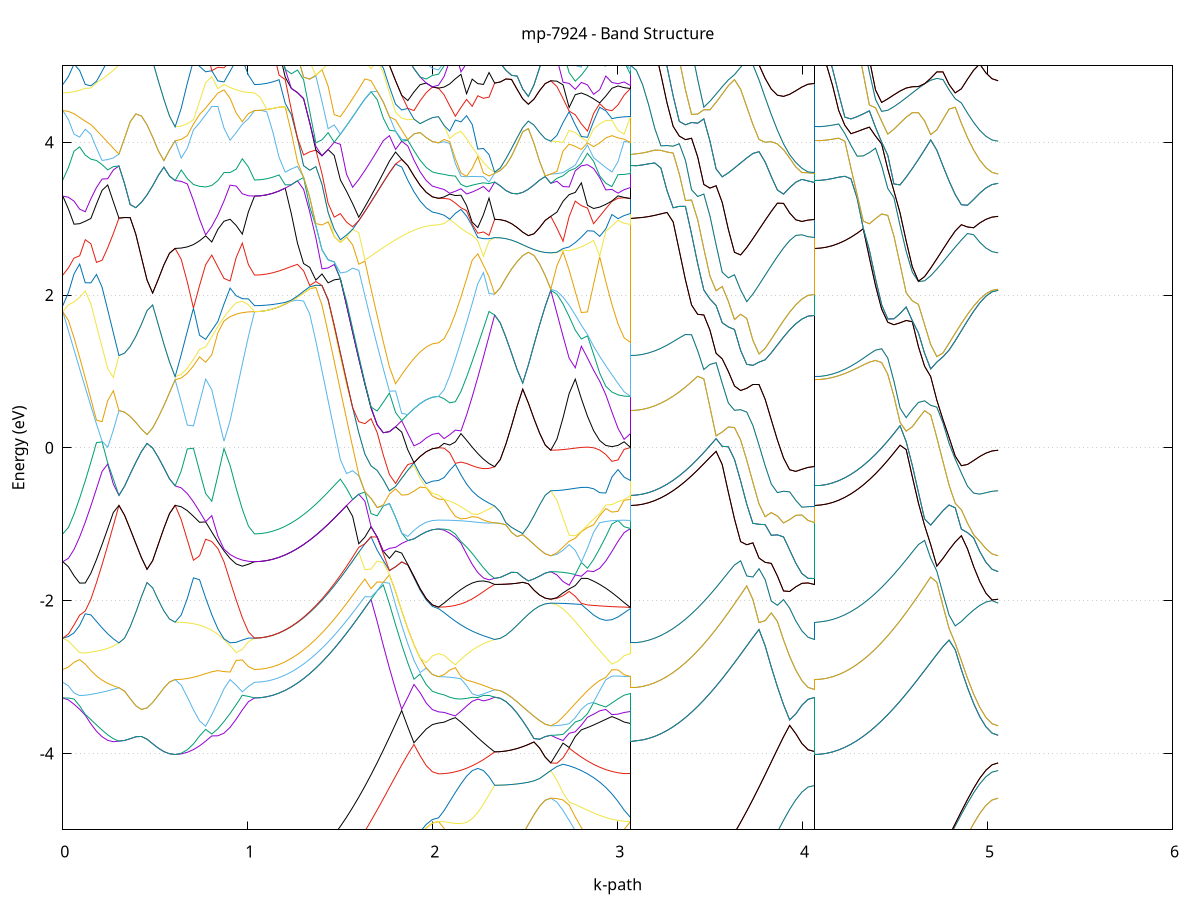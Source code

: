 set title 'mp-7924 - Band Structure'
set xlabel 'k-path'
set ylabel 'Energy (eV)'
set grid y
set yrange [-5:5]
set terminal png size 800,600
set output 'mp-7924_bands_gnuplot.png'
plot '-' using 1:2 with lines notitle, '-' using 1:2 with lines notitle, '-' using 1:2 with lines notitle, '-' using 1:2 with lines notitle, '-' using 1:2 with lines notitle, '-' using 1:2 with lines notitle, '-' using 1:2 with lines notitle, '-' using 1:2 with lines notitle, '-' using 1:2 with lines notitle, '-' using 1:2 with lines notitle, '-' using 1:2 with lines notitle, '-' using 1:2 with lines notitle, '-' using 1:2 with lines notitle, '-' using 1:2 with lines notitle, '-' using 1:2 with lines notitle, '-' using 1:2 with lines notitle, '-' using 1:2 with lines notitle, '-' using 1:2 with lines notitle, '-' using 1:2 with lines notitle, '-' using 1:2 with lines notitle, '-' using 1:2 with lines notitle, '-' using 1:2 with lines notitle, '-' using 1:2 with lines notitle, '-' using 1:2 with lines notitle, '-' using 1:2 with lines notitle, '-' using 1:2 with lines notitle, '-' using 1:2 with lines notitle, '-' using 1:2 with lines notitle, '-' using 1:2 with lines notitle, '-' using 1:2 with lines notitle, '-' using 1:2 with lines notitle, '-' using 1:2 with lines notitle, '-' using 1:2 with lines notitle, '-' using 1:2 with lines notitle, '-' using 1:2 with lines notitle, '-' using 1:2 with lines notitle, '-' using 1:2 with lines notitle, '-' using 1:2 with lines notitle, '-' using 1:2 with lines notitle, '-' using 1:2 with lines notitle, '-' using 1:2 with lines notitle, '-' using 1:2 with lines notitle, '-' using 1:2 with lines notitle, '-' using 1:2 with lines notitle, '-' using 1:2 with lines notitle, '-' using 1:2 with lines notitle, '-' using 1:2 with lines notitle, '-' using 1:2 with lines notitle, '-' using 1:2 with lines notitle, '-' using 1:2 with lines notitle, '-' using 1:2 with lines notitle, '-' using 1:2 with lines notitle, '-' using 1:2 with lines notitle, '-' using 1:2 with lines notitle, '-' using 1:2 with lines notitle, '-' using 1:2 with lines notitle, '-' using 1:2 with lines notitle, '-' using 1:2 with lines notitle, '-' using 1:2 with lines notitle, '-' using 1:2 with lines notitle, '-' using 1:2 with lines notitle, '-' using 1:2 with lines notitle, '-' using 1:2 with lines notitle, '-' using 1:2 with lines notitle, '-' using 1:2 with lines notitle, '-' using 1:2 with lines notitle, '-' using 1:2 with lines notitle, '-' using 1:2 with lines notitle, '-' using 1:2 with lines notitle, '-' using 1:2 with lines notitle, '-' using 1:2 with lines notitle, '-' using 1:2 with lines notitle, '-' using 1:2 with lines notitle, '-' using 1:2 with lines notitle, '-' using 1:2 with lines notitle, '-' using 1:2 with lines notitle, '-' using 1:2 with lines notitle, '-' using 1:2 with lines notitle, '-' using 1:2 with lines notitle, '-' using 1:2 with lines notitle, '-' using 1:2 with lines notitle, '-' using 1:2 with lines notitle, '-' using 1:2 with lines notitle, '-' using 1:2 with lines notitle, '-' using 1:2 with lines notitle, '-' using 1:2 with lines notitle, '-' using 1:2 with lines notitle, '-' using 1:2 with lines notitle, '-' using 1:2 with lines notitle, '-' using 1:2 with lines notitle, '-' using 1:2 with lines notitle, '-' using 1:2 with lines notitle, '-' using 1:2 with lines notitle, '-' using 1:2 with lines notitle, '-' using 1:2 with lines notitle, '-' using 1:2 with lines notitle, '-' using 1:2 with lines notitle, '-' using 1:2 with lines notitle, '-' using 1:2 with lines notitle, '-' using 1:2 with lines notitle, '-' using 1:2 with lines notitle, '-' using 1:2 with lines notitle, '-' using 1:2 with lines notitle, '-' using 1:2 with lines notitle, '-' using 1:2 with lines notitle, '-' using 1:2 with lines notitle, '-' using 1:2 with lines notitle, '-' using 1:2 with lines notitle, '-' using 1:2 with lines notitle, '-' using 1:2 with lines notitle, '-' using 1:2 with lines notitle, '-' using 1:2 with lines notitle, '-' using 1:2 with lines notitle, '-' using 1:2 with lines notitle, '-' using 1:2 with lines notitle, '-' using 1:2 with lines notitle, '-' using 1:2 with lines notitle, '-' using 1:2 with lines notitle, '-' using 1:2 with lines notitle, '-' using 1:2 with lines notitle, '-' using 1:2 with lines notitle, '-' using 1:2 with lines notitle, '-' using 1:2 with lines notitle, '-' using 1:2 with lines notitle, '-' using 1:2 with lines notitle, '-' using 1:2 with lines notitle, '-' using 1:2 with lines notitle, '-' using 1:2 with lines notitle, '-' using 1:2 with lines notitle, '-' using 1:2 with lines notitle, '-' using 1:2 with lines notitle, '-' using 1:2 with lines notitle, '-' using 1:2 with lines notitle, '-' using 1:2 with lines notitle, '-' using 1:2 with lines notitle, '-' using 1:2 with lines notitle, '-' using 1:2 with lines notitle, '-' using 1:2 with lines notitle, '-' using 1:2 with lines notitle, '-' using 1:2 with lines notitle
0.000000 -46.541818
0.030365 -46.541818
0.060730 -46.541818
0.091095 -46.541818
0.121461 -46.541818
0.151826 -46.541818
0.182191 -46.541818
0.212556 -46.541818
0.242921 -46.541818
0.273286 -46.541818
0.303651 -46.541818
0.303651 -46.541818
0.334017 -46.541818
0.364382 -46.541818
0.394747 -46.541818
0.425112 -46.541818
0.455477 -46.541818
0.485842 -46.541818
0.516207 -46.541818
0.546572 -46.541818
0.576938 -46.541718
0.607303 -46.541718
0.607303 -46.541718
0.640336 -46.541818
0.673369 -46.541818
0.706402 -46.541818
0.739434 -46.541818
0.772467 -46.541818
0.805500 -46.541818
0.838533 -46.541818
0.871566 -46.541818
0.904599 -46.541818
0.937632 -46.541718
0.970665 -46.541818
1.003698 -46.541818
1.036731 -46.541818
1.036731 -46.541818
1.069885 -46.541818
1.103039 -46.541718
1.136194 -46.541718
1.169348 -46.541618
1.202503 -46.541518
1.235657 -46.541318
1.268811 -46.541218
1.301966 -46.541018
1.335120 -46.540918
1.368274 -46.540718
1.401429 -46.540518
1.434583 -46.540318
1.467738 -46.540018
1.500892 -46.539818
1.534046 -46.539618
1.567201 -46.539418
1.600355 -46.539218
1.633509 -46.539018
1.666664 -46.538818
1.699818 -46.538618
1.732973 -46.538418
1.766127 -46.538218
1.799281 -46.538118
1.832436 -46.537918
1.865590 -46.537818
1.898744 -46.537718
1.931899 -46.537618
1.965053 -46.537518
1.998208 -46.537518
2.031362 -46.537518
2.031362 -46.537518
2.061727 -46.537518
2.092092 -46.537518
2.122457 -46.537518
2.152822 -46.537518
2.183188 -46.537518
2.213553 -46.537518
2.243918 -46.537518
2.274283 -46.537518
2.304648 -46.537518
2.335013 -46.537518
2.335013 -46.537518
2.365378 -46.537518
2.395744 -46.537518
2.426109 -46.537518
2.456474 -46.537518
2.486839 -46.537518
2.517204 -46.537518
2.547569 -46.537518
2.577934 -46.537518
2.608300 -46.537518
2.638665 -46.537518
2.638665 -46.537518
2.671698 -46.537518
2.704731 -46.537518
2.737763 -46.537518
2.770796 -46.537518
2.803829 -46.537518
2.836862 -46.537518
2.869895 -46.537518
2.902928 -46.537518
2.935961 -46.537518
2.968994 -46.537518
3.002027 -46.537518
3.035060 -46.537518
3.068093 -46.537518
3.068093 -46.541818
3.101247 -46.541718
3.134401 -46.541718
3.167556 -46.541718
3.200710 -46.541618
3.233864 -46.541418
3.267019 -46.541318
3.300173 -46.541218
3.333328 -46.541018
3.366482 -46.540918
3.399636 -46.540718
3.432791 -46.540518
3.465945 -46.540318
3.499099 -46.540118
3.532254 -46.539818
3.565408 -46.539618
3.598563 -46.539418
3.631717 -46.539218
3.664871 -46.539018
3.698026 -46.538718
3.731180 -46.538618
3.764335 -46.538418
3.797489 -46.538218
3.830643 -46.538018
3.863798 -46.537918
3.896952 -46.537818
3.930106 -46.537718
3.963261 -46.537618
3.996415 -46.537518
4.029570 -46.537518
4.062724 -46.537518
4.062724 -46.541718
4.095878 -46.541718
4.129033 -46.541718
4.162187 -46.541618
4.195341 -46.541518
4.228496 -46.541518
4.261650 -46.541318
4.294805 -46.541218
4.327959 -46.541018
4.361113 -46.540918
4.394268 -46.540718
4.427422 -46.540518
4.460576 -46.540318
4.493731 -46.540118
4.526885 -46.539818
4.560040 -46.539618
4.593194 -46.539418
4.626348 -46.539218
4.659503 -46.539018
4.692657 -46.538818
4.725811 -46.538618
4.758966 -46.538418
4.792120 -46.538218
4.825275 -46.538018
4.858429 -46.537918
4.891583 -46.537818
4.924738 -46.537718
4.957892 -46.537618
4.991046 -46.537518
5.024201 -46.537518
5.057355 -46.537518
e
0.000000 -46.541718
0.030365 -46.541718
0.060730 -46.541718
0.091095 -46.541718
0.121461 -46.541718
0.151826 -46.541818
0.182191 -46.541718
0.212556 -46.541818
0.242921 -46.541818
0.273286 -46.541818
0.303651 -46.541818
0.303651 -46.541818
0.334017 -46.541818
0.364382 -46.541818
0.394747 -46.541818
0.425112 -46.541818
0.455477 -46.541818
0.485842 -46.541818
0.516207 -46.541818
0.546572 -46.541818
0.576938 -46.541718
0.607303 -46.541718
0.607303 -46.541718
0.640336 -46.541718
0.673369 -46.541818
0.706402 -46.541718
0.739434 -46.541718
0.772467 -46.541718
0.805500 -46.541718
0.838533 -46.541718
0.871566 -46.541718
0.904599 -46.541718
0.937632 -46.541718
0.970665 -46.541718
1.003698 -46.541718
1.036731 -46.541718
1.036731 -46.541718
1.069885 -46.541718
1.103039 -46.541718
1.136194 -46.541618
1.169348 -46.541618
1.202503 -46.541418
1.235657 -46.541318
1.268811 -46.541218
1.301966 -46.541018
1.335120 -46.540818
1.368274 -46.540618
1.401429 -46.540418
1.434583 -46.540218
1.467738 -46.540018
1.500892 -46.539818
1.534046 -46.539618
1.567201 -46.539318
1.600355 -46.539218
1.633509 -46.538918
1.666664 -46.538718
1.699818 -46.538518
1.732973 -46.538418
1.766127 -46.538218
1.799281 -46.538018
1.832436 -46.537918
1.865590 -46.537818
1.898744 -46.537718
1.931899 -46.537618
1.965053 -46.537518
1.998208 -46.537518
2.031362 -46.537518
2.031362 -46.537518
2.061727 -46.537518
2.092092 -46.537518
2.122457 -46.537518
2.152822 -46.537518
2.183188 -46.537518
2.213553 -46.537518
2.243918 -46.537518
2.274283 -46.537518
2.304648 -46.537518
2.335013 -46.537518
2.335013 -46.537518
2.365378 -46.537518
2.395744 -46.537518
2.426109 -46.537518
2.456474 -46.537518
2.486839 -46.537518
2.517204 -46.537518
2.547569 -46.537518
2.577934 -46.537518
2.608300 -46.537518
2.638665 -46.537518
2.638665 -46.537518
2.671698 -46.537518
2.704731 -46.537518
2.737763 -46.537518
2.770796 -46.537518
2.803829 -46.537518
2.836862 -46.537518
2.869895 -46.537518
2.902928 -46.537518
2.935961 -46.537518
2.968994 -46.537518
3.002027 -46.537518
3.035060 -46.537518
3.068093 -46.537518
3.068093 -46.541818
3.101247 -46.541718
3.134401 -46.541718
3.167556 -46.541718
3.200710 -46.541618
3.233864 -46.541418
3.267019 -46.541318
3.300173 -46.541218
3.333328 -46.541018
3.366482 -46.540918
3.399636 -46.540718
3.432791 -46.540518
3.465945 -46.540318
3.499099 -46.540118
3.532254 -46.539818
3.565408 -46.539618
3.598563 -46.539418
3.631717 -46.539218
3.664871 -46.539018
3.698026 -46.538718
3.731180 -46.538618
3.764335 -46.538418
3.797489 -46.538218
3.830643 -46.538018
3.863798 -46.537918
3.896952 -46.537818
3.930106 -46.537718
3.963261 -46.537618
3.996415 -46.537518
4.029570 -46.537518
4.062724 -46.537518
4.062724 -46.541718
4.095878 -46.541718
4.129033 -46.541718
4.162187 -46.541618
4.195341 -46.541518
4.228496 -46.541518
4.261650 -46.541318
4.294805 -46.541218
4.327959 -46.541018
4.361113 -46.540918
4.394268 -46.540718
4.427422 -46.540518
4.460576 -46.540318
4.493731 -46.540118
4.526885 -46.539818
4.560040 -46.539618
4.593194 -46.539418
4.626348 -46.539218
4.659503 -46.539018
4.692657 -46.538818
4.725811 -46.538618
4.758966 -46.538418
4.792120 -46.538218
4.825275 -46.538018
4.858429 -46.537918
4.891583 -46.537818
4.924738 -46.537718
4.957892 -46.537618
4.991046 -46.537518
5.024201 -46.537518
5.057355 -46.537518
e
0.000000 -46.541718
0.030365 -46.541718
0.060730 -46.541718
0.091095 -46.541718
0.121461 -46.541718
0.151826 -46.541718
0.182191 -46.541718
0.212556 -46.541718
0.242921 -46.541718
0.273286 -46.541718
0.303651 -46.541718
0.303651 -46.541718
0.334017 -46.541718
0.364382 -46.541718
0.394747 -46.541718
0.425112 -46.541718
0.455477 -46.541718
0.485842 -46.541718
0.516207 -46.541718
0.546572 -46.541718
0.576938 -46.541718
0.607303 -46.541718
0.607303 -46.541718
0.640336 -46.541718
0.673369 -46.541718
0.706402 -46.541718
0.739434 -46.541718
0.772467 -46.541718
0.805500 -46.541718
0.838533 -46.541718
0.871566 -46.541718
0.904599 -46.541718
0.937632 -46.541718
0.970665 -46.541718
1.003698 -46.541718
1.036731 -46.541718
1.036731 -46.541718
1.069885 -46.541718
1.103039 -46.541718
1.136194 -46.541618
1.169348 -46.541518
1.202503 -46.541418
1.235657 -46.541318
1.268811 -46.541218
1.301966 -46.541018
1.335120 -46.540818
1.368274 -46.540618
1.401429 -46.540418
1.434583 -46.540218
1.467738 -46.540018
1.500892 -46.539818
1.534046 -46.539618
1.567201 -46.539318
1.600355 -46.539218
1.633509 -46.538918
1.666664 -46.538718
1.699818 -46.538518
1.732973 -46.538418
1.766127 -46.538218
1.799281 -46.538018
1.832436 -46.537918
1.865590 -46.537818
1.898744 -46.537718
1.931899 -46.537618
1.965053 -46.537518
1.998208 -46.537518
2.031362 -46.537518
2.031362 -46.537518
2.061727 -46.537518
2.092092 -46.537518
2.122457 -46.537518
2.152822 -46.537518
2.183188 -46.537518
2.213553 -46.537518
2.243918 -46.537518
2.274283 -46.537518
2.304648 -46.537518
2.335013 -46.537518
2.335013 -46.537518
2.365378 -46.537518
2.395744 -46.537518
2.426109 -46.537418
2.456474 -46.537518
2.486839 -46.537518
2.517204 -46.537518
2.547569 -46.537418
2.577934 -46.537418
2.608300 -46.537418
2.638665 -46.537518
2.638665 -46.537518
2.671698 -46.537418
2.704731 -46.537518
2.737763 -46.537518
2.770796 -46.537518
2.803829 -46.537518
2.836862 -46.537518
2.869895 -46.537518
2.902928 -46.537518
2.935961 -46.537518
2.968994 -46.537518
3.002027 -46.537518
3.035060 -46.537518
3.068093 -46.537518
3.068093 -46.541718
3.101247 -46.541718
3.134401 -46.541718
3.167556 -46.541618
3.200710 -46.541518
3.233864 -46.541418
3.267019 -46.541318
3.300173 -46.541218
3.333328 -46.541018
3.366482 -46.540818
3.399636 -46.540718
3.432791 -46.540518
3.465945 -46.540218
3.499099 -46.540018
3.532254 -46.539818
3.565408 -46.539618
3.598563 -46.539418
3.631717 -46.539118
3.664871 -46.538918
3.698026 -46.538718
3.731180 -46.538518
3.764335 -46.538318
3.797489 -46.538218
3.830643 -46.538018
3.863798 -46.537918
3.896952 -46.537818
3.930106 -46.537618
3.963261 -46.537618
3.996415 -46.537518
4.029570 -46.537518
4.062724 -46.537518
4.062724 -46.541718
4.095878 -46.541718
4.129033 -46.541718
4.162187 -46.541618
4.195341 -46.541518
4.228496 -46.541518
4.261650 -46.541318
4.294805 -46.541218
4.327959 -46.541018
4.361113 -46.540818
4.394268 -46.540618
4.427422 -46.540518
4.460576 -46.540318
4.493731 -46.540018
4.526885 -46.539818
4.560040 -46.539618
4.593194 -46.539418
4.626348 -46.539118
4.659503 -46.539018
4.692657 -46.538718
4.725811 -46.538518
4.758966 -46.538418
4.792120 -46.538218
4.825275 -46.538018
4.858429 -46.537918
4.891583 -46.537818
4.924738 -46.537618
4.957892 -46.537618
4.991046 -46.537518
5.024201 -46.537518
5.057355 -46.537518
e
0.000000 -46.541718
0.030365 -46.541718
0.060730 -46.541718
0.091095 -46.541718
0.121461 -46.541718
0.151826 -46.541718
0.182191 -46.541718
0.212556 -46.541718
0.242921 -46.541718
0.273286 -46.541718
0.303651 -46.541718
0.303651 -46.541718
0.334017 -46.541718
0.364382 -46.541718
0.394747 -46.541718
0.425112 -46.541718
0.455477 -46.541718
0.485842 -46.541718
0.516207 -46.541718
0.546572 -46.541718
0.576938 -46.541718
0.607303 -46.541718
0.607303 -46.541718
0.640336 -46.541718
0.673369 -46.541718
0.706402 -46.541718
0.739434 -46.541718
0.772467 -46.541718
0.805500 -46.541718
0.838533 -46.541718
0.871566 -46.541718
0.904599 -46.541718
0.937632 -46.541718
0.970665 -46.541718
1.003698 -46.541718
1.036731 -46.541718
1.036731 -46.541718
1.069885 -46.541718
1.103039 -46.541718
1.136194 -46.541618
1.169348 -46.541518
1.202503 -46.541418
1.235657 -46.541318
1.268811 -46.541218
1.301966 -46.541018
1.335120 -46.540818
1.368274 -46.540618
1.401429 -46.540418
1.434583 -46.540218
1.467738 -46.540018
1.500892 -46.539818
1.534046 -46.539618
1.567201 -46.539318
1.600355 -46.539118
1.633509 -46.538918
1.666664 -46.538718
1.699818 -46.538518
1.732973 -46.538318
1.766127 -46.538118
1.799281 -46.538018
1.832436 -46.537818
1.865590 -46.537718
1.898744 -46.537718
1.931899 -46.537618
1.965053 -46.537518
1.998208 -46.537518
2.031362 -46.537518
2.031362 -46.537518
2.061727 -46.537518
2.092092 -46.537518
2.122457 -46.537518
2.152822 -46.537518
2.183188 -46.537418
2.213553 -46.537518
2.243918 -46.537518
2.274283 -46.537518
2.304648 -46.537518
2.335013 -46.537518
2.335013 -46.537518
2.365378 -46.537518
2.395744 -46.537518
2.426109 -46.537418
2.456474 -46.537518
2.486839 -46.537518
2.517204 -46.537518
2.547569 -46.537418
2.577934 -46.537418
2.608300 -46.537418
2.638665 -46.537518
2.638665 -46.537518
2.671698 -46.537418
2.704731 -46.537418
2.737763 -46.537518
2.770796 -46.537518
2.803829 -46.537518
2.836862 -46.537518
2.869895 -46.537518
2.902928 -46.537518
2.935961 -46.537518
2.968994 -46.537518
3.002027 -46.537518
3.035060 -46.537518
3.068093 -46.537518
3.068093 -46.541718
3.101247 -46.541718
3.134401 -46.541718
3.167556 -46.541618
3.200710 -46.541518
3.233864 -46.541418
3.267019 -46.541318
3.300173 -46.541218
3.333328 -46.541018
3.366482 -46.540818
3.399636 -46.540718
3.432791 -46.540518
3.465945 -46.540218
3.499099 -46.540018
3.532254 -46.539818
3.565408 -46.539618
3.598563 -46.539418
3.631717 -46.539118
3.664871 -46.538918
3.698026 -46.538718
3.731180 -46.538518
3.764335 -46.538318
3.797489 -46.538218
3.830643 -46.538018
3.863798 -46.537918
3.896952 -46.537818
3.930106 -46.537618
3.963261 -46.537618
3.996415 -46.537518
4.029570 -46.537518
4.062724 -46.537518
4.062724 -46.541718
4.095878 -46.541718
4.129033 -46.541718
4.162187 -46.541618
4.195341 -46.541518
4.228496 -46.541518
4.261650 -46.541318
4.294805 -46.541218
4.327959 -46.541018
4.361113 -46.540818
4.394268 -46.540618
4.427422 -46.540518
4.460576 -46.540318
4.493731 -46.540018
4.526885 -46.539818
4.560040 -46.539618
4.593194 -46.539418
4.626348 -46.539118
4.659503 -46.539018
4.692657 -46.538718
4.725811 -46.538518
4.758966 -46.538418
4.792120 -46.538218
4.825275 -46.538018
4.858429 -46.537918
4.891583 -46.537818
4.924738 -46.537618
4.957892 -46.537618
4.991046 -46.537518
5.024201 -46.537518
5.057355 -46.537518
e
0.000000 -21.391918
0.030365 -21.391818
0.060730 -21.391218
0.091095 -21.390418
0.121461 -21.389218
0.151826 -21.387718
0.182191 -21.386018
0.212556 -21.383918
0.242921 -21.381718
0.273286 -21.379318
0.303651 -21.376918
0.303651 -21.376918
0.334017 -21.376918
0.364382 -21.377018
0.394747 -21.377118
0.425112 -21.377318
0.455477 -21.377518
0.485842 -21.377718
0.516207 -21.377918
0.546572 -21.378018
0.576938 -21.378118
0.607303 -21.378118
0.607303 -21.378118
0.640336 -21.378318
0.673369 -21.379018
0.706402 -21.380018
0.739434 -21.381318
0.772467 -21.382718
0.805500 -21.384318
0.838533 -21.385918
0.871566 -21.387518
0.904599 -21.388918
0.937632 -21.390218
0.970665 -21.391118
1.003698 -21.391718
1.036731 -21.391918
1.036731 -21.391918
1.069885 -21.391418
1.103039 -21.389718
1.136194 -21.387018
1.169348 -21.383418
1.202503 -21.378818
1.235657 -21.373418
1.268811 -21.367318
1.301966 -21.360718
1.335120 -21.353918
1.368274 -21.347618
1.401429 -21.345518
1.434583 -21.343418
1.467738 -21.341518
1.500892 -21.339718
1.534046 -21.338118
1.567201 -21.336618
1.600355 -21.335218
1.633509 -21.333918
1.666664 -21.332718
1.699818 -21.331618
1.732973 -21.330618
1.766127 -21.329818
1.799281 -21.329018
1.832436 -21.328318
1.865590 -21.327718
1.898744 -21.327218
1.931899 -21.326918
1.965053 -21.326618
1.998208 -21.326418
2.031362 -21.326418
2.031362 -21.326418
2.061727 -21.326118
2.092092 -21.325318
2.122457 -21.324018
2.152822 -21.322318
2.183188 -21.320318
2.213553 -21.318318
2.243918 -21.316418
2.274283 -21.315218
2.304648 -21.314418
2.335013 -21.314018
2.335013 -21.314018
2.365378 -21.313718
2.395744 -21.312818
2.426109 -21.311418
2.456474 -21.309418
2.486839 -21.307018
2.517204 -21.304118
2.547569 -21.300918
2.577934 -21.297718
2.608300 -21.295118
2.638665 -21.294018
2.638665 -21.294018
2.671698 -21.295618
2.704731 -21.299218
2.737763 -21.303118
2.770796 -21.306918
2.803829 -21.310218
2.836862 -21.312918
2.869895 -21.315518
2.902928 -21.318718
2.935961 -21.321318
2.968994 -21.323518
3.002027 -21.325118
3.035060 -21.326118
3.068093 -21.326418
3.068093 -21.376918
3.101247 -21.376318
3.134401 -21.374718
3.167556 -21.372018
3.200710 -21.368318
3.233864 -21.363718
3.267019 -21.358418
3.300173 -21.352618
3.333328 -21.346718
3.366482 -21.341518
3.399636 -21.337318
3.432791 -21.334018
3.465945 -21.331318
3.499099 -21.329018
3.532254 -21.327118
3.565408 -21.325318
3.598563 -21.323818
3.631717 -21.322418
3.664871 -21.321118
3.698026 -21.320018
3.731180 -21.318918
3.764335 -21.318018
3.797489 -21.317218
3.830643 -21.316418
3.863798 -21.315818
3.896952 -21.315218
3.930106 -21.314818
3.963261 -21.314418
3.996415 -21.314218
4.029570 -21.314018
4.062724 -21.314018
4.062724 -21.378118
4.095878 -21.377618
4.129033 -21.376118
4.162187 -21.373618
4.195341 -21.370118
4.228496 -21.365918
4.261650 -21.360818
4.294805 -21.355218
4.327959 -21.349118
4.361113 -21.342618
4.394268 -21.335918
4.427422 -21.329318
4.460576 -21.322718
4.493731 -21.316518
4.526885 -21.310618
4.560040 -21.305118
4.593194 -21.301018
4.626348 -21.300118
4.659503 -21.299218
4.692657 -21.298418
4.725811 -21.297718
4.758966 -21.297018
4.792120 -21.296418
4.825275 -21.295918
4.858429 -21.295418
4.891583 -21.295018
4.924738 -21.294618
4.957892 -21.294318
4.991046 -21.294118
5.024201 -21.294018
5.057355 -21.294018
e
0.000000 -21.366518
0.030365 -21.366418
0.060730 -21.366218
0.091095 -21.365918
0.121461 -21.365818
0.151826 -21.366518
0.182191 -21.368018
0.212556 -21.369818
0.242921 -21.372018
0.273286 -21.374418
0.303651 -21.376918
0.303651 -21.376918
0.334017 -21.376918
0.364382 -21.377018
0.394747 -21.377118
0.425112 -21.377318
0.455477 -21.377518
0.485842 -21.377718
0.516207 -21.377918
0.546572 -21.378018
0.576938 -21.378118
0.607303 -21.378118
0.607303 -21.378118
0.640336 -21.377818
0.673369 -21.376918
0.706402 -21.375518
0.739434 -21.373718
0.772467 -21.371518
0.805500 -21.369218
0.838533 -21.367318
0.871566 -21.366018
0.904599 -21.365518
0.937632 -21.365718
0.970665 -21.366118
1.003698 -21.366418
1.036731 -21.366518
1.036731 -21.366518
1.069885 -21.366218
1.103039 -21.365318
1.136194 -21.363918
1.169348 -21.362018
1.202503 -21.359818
1.235657 -21.357418
1.268811 -21.354918
1.301966 -21.352418
1.335120 -21.350018
1.368274 -21.346918
1.401429 -21.340118
1.434583 -21.333518
1.467738 -21.331718
1.500892 -21.330518
1.534046 -21.329418
1.567201 -21.328318
1.600355 -21.327318
1.633509 -21.326318
1.666664 -21.325418
1.699818 -21.324618
1.732973 -21.323818
1.766127 -21.323118
1.799281 -21.322418
1.832436 -21.321918
1.865590 -21.321418
1.898744 -21.321018
1.931899 -21.320718
1.965053 -21.320518
1.998208 -21.320418
2.031362 -21.320318
2.031362 -21.320318
2.061727 -21.320218
2.092092 -21.319918
2.122457 -21.319518
2.152822 -21.318818
2.183188 -21.318018
2.213553 -21.317118
2.243918 -21.316118
2.274283 -21.314918
2.304648 -21.314118
2.335013 -21.314018
2.335013 -21.314018
2.365378 -21.313718
2.395744 -21.312818
2.426109 -21.311418
2.456474 -21.309418
2.486839 -21.307018
2.517204 -21.304118
2.547569 -21.300918
2.577934 -21.297718
2.608300 -21.295118
2.638665 -21.294018
2.638665 -21.294018
2.671698 -21.294918
2.704731 -21.297418
2.737763 -21.300818
2.770796 -21.304518
2.803829 -21.308418
2.836862 -21.312118
2.869895 -21.315218
2.902928 -21.316918
2.935961 -21.318318
2.968994 -21.319218
3.002027 -21.319818
3.035060 -21.320218
3.068093 -21.320318
3.068093 -21.376918
3.101247 -21.376318
3.134401 -21.374718
3.167556 -21.372018
3.200710 -21.368318
3.233864 -21.363718
3.267019 -21.358418
3.300173 -21.352618
3.333328 -21.346718
3.366482 -21.341518
3.399636 -21.337318
3.432791 -21.334018
3.465945 -21.331318
3.499099 -21.329018
3.532254 -21.327118
3.565408 -21.325318
3.598563 -21.323818
3.631717 -21.322418
3.664871 -21.321118
3.698026 -21.320018
3.731180 -21.318918
3.764335 -21.318018
3.797489 -21.317218
3.830643 -21.316418
3.863798 -21.315818
3.896952 -21.315218
3.930106 -21.314818
3.963261 -21.314418
3.996415 -21.314218
4.029570 -21.314018
4.062724 -21.314018
4.062724 -21.378118
4.095878 -21.377618
4.129033 -21.376118
4.162187 -21.373618
4.195341 -21.370118
4.228496 -21.365918
4.261650 -21.360818
4.294805 -21.355218
4.327959 -21.349118
4.361113 -21.342618
4.394268 -21.335918
4.427422 -21.329318
4.460576 -21.322718
4.493731 -21.316518
4.526885 -21.310618
4.560040 -21.305118
4.593194 -21.301018
4.626348 -21.300118
4.659503 -21.299218
4.692657 -21.298418
4.725811 -21.297718
4.758966 -21.297018
4.792120 -21.296418
4.825275 -21.295918
4.858429 -21.295418
4.891583 -21.295018
4.924738 -21.294618
4.957892 -21.294318
4.991046 -21.294118
5.024201 -21.294018
5.057355 -21.294018
e
0.000000 -21.356118
0.030365 -21.356818
0.060730 -21.358218
0.091095 -21.359818
0.121461 -21.361218
0.151826 -21.362118
0.182191 -21.362618
0.212556 -21.363318
0.242921 -21.364118
0.273286 -21.364518
0.303651 -21.364518
0.303651 -21.364518
0.334017 -21.364418
0.364382 -21.364218
0.394747 -21.363718
0.425112 -21.363018
0.455477 -21.362118
0.485842 -21.361018
0.516207 -21.359718
0.546572 -21.358418
0.576938 -21.357318
0.607303 -21.356818
0.607303 -21.356818
0.640336 -21.357918
0.673369 -21.360218
0.706402 -21.362518
0.739434 -21.364318
0.772467 -21.365618
0.805500 -21.366218
0.838533 -21.366018
0.871566 -21.365218
0.904599 -21.363718
0.937632 -21.361518
0.970665 -21.359118
1.003698 -21.357018
1.036731 -21.356118
1.036731 -21.356118
1.069885 -21.355618
1.103039 -21.353818
1.136194 -21.351018
1.169348 -21.347018
1.202503 -21.342518
1.235657 -21.341218
1.268811 -21.339918
1.301966 -21.338418
1.335120 -21.337018
1.368274 -21.335618
1.401429 -21.334318
1.434583 -21.333018
1.467738 -21.327518
1.500892 -21.322018
1.534046 -21.317218
1.567201 -21.313018
1.600355 -21.309418
1.633509 -21.306318
1.666664 -21.303618
1.699818 -21.301318
1.732973 -21.299418
1.766127 -21.297718
1.799281 -21.296318
1.832436 -21.295118
1.865590 -21.294118
1.898744 -21.293418
1.931899 -21.292818
1.965053 -21.292318
1.998208 -21.292118
2.031362 -21.292018
2.031362 -21.292018
2.061727 -21.291818
2.092092 -21.291118
2.122457 -21.289918
2.152822 -21.288218
2.183188 -21.286118
2.213553 -21.283618
2.243918 -21.280818
2.274283 -21.277618
2.304648 -21.275818
2.335013 -21.275518
2.335013 -21.275518
2.365378 -21.275518
2.395744 -21.275418
2.426109 -21.275318
2.456474 -21.275118
2.486839 -21.275018
2.517204 -21.274818
2.547569 -21.274718
2.577934 -21.274618
2.608300 -21.274518
2.638665 -21.274518
2.638665 -21.274518
2.671698 -21.274618
2.704731 -21.275018
2.737763 -21.275518
2.770796 -21.275918
2.803829 -21.276218
2.836862 -21.279218
2.869895 -21.282318
2.902928 -21.285118
2.935961 -21.287618
2.968994 -21.289518
3.002027 -21.290918
3.035060 -21.291718
3.068093 -21.292018
3.068093 -21.364518
3.101247 -21.364118
3.134401 -21.362718
3.167556 -21.360518
3.200710 -21.357518
3.233864 -21.353918
3.267019 -21.349918
3.300173 -21.345518
3.333328 -21.340718
3.366482 -21.335418
3.399636 -21.329218
3.432791 -21.322718
3.465945 -21.316318
3.499099 -21.310318
3.532254 -21.304718
3.565408 -21.299718
3.598563 -21.295318
3.631717 -21.291418
3.664871 -21.288018
3.698026 -21.285018
3.731180 -21.282418
3.764335 -21.280218
3.797489 -21.278318
3.830643 -21.276718
3.863798 -21.275418
3.896952 -21.274318
3.930106 -21.273418
3.963261 -21.273118
3.996415 -21.274418
4.029570 -21.275218
4.062724 -21.275518
4.062724 -21.356818
4.095878 -21.356218
4.129033 -21.354318
4.162187 -21.351318
4.195341 -21.347318
4.228496 -21.342218
4.261650 -21.336318
4.294805 -21.329918
4.327959 -21.323818
4.361113 -21.318918
4.394268 -21.314018
4.427422 -21.309318
4.460576 -21.306618
4.493731 -21.304818
4.526885 -21.303318
4.560040 -21.302118
4.593194 -21.300118
4.626348 -21.295618
4.659503 -21.291618
4.692657 -21.288018
4.725811 -21.284918
4.758966 -21.282218
4.792120 -21.279918
4.825275 -21.277918
4.858429 -21.276518
4.891583 -21.275718
4.924738 -21.275018
4.957892 -21.274418
4.991046 -21.274118
5.024201 -21.274218
5.057355 -21.274518
e
0.000000 -21.348318
0.030365 -21.350718
0.060730 -21.353618
0.091095 -21.356318
0.121461 -21.358618
0.151826 -21.360518
0.182191 -21.362118
0.212556 -21.363118
0.242921 -21.363718
0.273286 -21.364318
0.303651 -21.364518
0.303651 -21.364518
0.334017 -21.364418
0.364382 -21.364218
0.394747 -21.363718
0.425112 -21.363018
0.455477 -21.362118
0.485842 -21.361018
0.516207 -21.359718
0.546572 -21.358418
0.576938 -21.357318
0.607303 -21.356818
0.607303 -21.356818
0.640336 -21.356618
0.673369 -21.356218
0.706402 -21.355718
0.739434 -21.355018
0.772467 -21.354318
0.805500 -21.353718
0.838533 -21.353118
0.871566 -21.352218
0.904599 -21.351318
0.937632 -21.351518
0.970665 -21.351218
1.003698 -21.350218
1.036731 -21.348318
1.036731 -21.348318
1.069885 -21.347818
1.103039 -21.346118
1.136194 -21.344718
1.169348 -21.343718
1.202503 -21.342118
1.235657 -21.336318
1.268811 -21.329718
1.301966 -21.322518
1.335120 -21.314918
1.368274 -21.307118
1.401429 -21.299218
1.434583 -21.291618
1.467738 -21.284518
1.500892 -21.278018
1.534046 -21.272318
1.567201 -21.267318
1.600355 -21.263118
1.633509 -21.259518
1.666664 -21.256618
1.699818 -21.254118
1.732973 -21.252118
1.766127 -21.253218
1.799281 -21.256918
1.832436 -21.260118
1.865590 -21.263018
1.898744 -21.265418
1.931899 -21.267218
1.965053 -21.268618
1.998208 -21.269418
2.031362 -21.269618
2.031362 -21.269618
2.061727 -21.270718
2.092092 -21.272118
2.122457 -21.273318
2.152822 -21.274218
2.183188 -21.274918
2.213553 -21.275518
2.243918 -21.275818
2.274283 -21.275918
2.304648 -21.275018
2.335013 -21.275518
2.335013 -21.275518
2.365378 -21.275518
2.395744 -21.275418
2.426109 -21.275318
2.456474 -21.275118
2.486839 -21.275018
2.517204 -21.274818
2.547569 -21.274718
2.577934 -21.274618
2.608300 -21.274518
2.638665 -21.274518
2.638665 -21.274518
2.671698 -21.274418
2.704731 -21.274218
2.737763 -21.273818
2.770796 -21.273318
2.803829 -21.276018
2.836862 -21.276318
2.869895 -21.276118
2.902928 -21.275718
2.935961 -21.274918
2.968994 -21.273818
3.002027 -21.272518
3.035060 -21.270918
3.068093 -21.269618
3.068093 -21.364518
3.101247 -21.364118
3.134401 -21.362718
3.167556 -21.360518
3.200710 -21.357518
3.233864 -21.353918
3.267019 -21.349918
3.300173 -21.345518
3.333328 -21.340718
3.366482 -21.335418
3.399636 -21.329218
3.432791 -21.322718
3.465945 -21.316318
3.499099 -21.310318
3.532254 -21.304718
3.565408 -21.299718
3.598563 -21.295318
3.631717 -21.291418
3.664871 -21.288018
3.698026 -21.285018
3.731180 -21.282418
3.764335 -21.280218
3.797489 -21.278318
3.830643 -21.276718
3.863798 -21.275418
3.896952 -21.274318
3.930106 -21.273418
3.963261 -21.273118
3.996415 -21.274418
4.029570 -21.275218
4.062724 -21.275518
4.062724 -21.356818
4.095878 -21.356218
4.129033 -21.354318
4.162187 -21.351318
4.195341 -21.347318
4.228496 -21.342218
4.261650 -21.336318
4.294805 -21.329918
4.327959 -21.323818
4.361113 -21.318918
4.394268 -21.314018
4.427422 -21.309318
4.460576 -21.306618
4.493731 -21.304818
4.526885 -21.303318
4.560040 -21.302118
4.593194 -21.300118
4.626348 -21.295618
4.659503 -21.291618
4.692657 -21.288018
4.725811 -21.284918
4.758966 -21.282218
4.792120 -21.279918
4.825275 -21.277918
4.858429 -21.276518
4.891583 -21.275718
4.924738 -21.275018
4.957892 -21.274418
4.991046 -21.274118
5.024201 -21.274218
5.057355 -21.274518
e
0.000000 -21.348318
0.030365 -21.347618
0.060730 -21.346018
0.091095 -21.344318
0.121461 -21.343318
0.151826 -21.343518
0.182191 -21.343918
0.212556 -21.343718
0.242921 -21.342818
0.273286 -21.341318
0.303651 -21.339518
0.303651 -21.339518
0.334017 -21.339418
0.364382 -21.339318
0.394747 -21.339418
0.425112 -21.340018
0.455477 -21.341118
0.485842 -21.342618
0.516207 -21.344418
0.546572 -21.346118
0.576938 -21.347518
0.607303 -21.348118
0.607303 -21.348118
0.640336 -21.348218
0.673369 -21.348418
0.706402 -21.348718
0.739434 -21.349118
0.772467 -21.349618
0.805500 -21.350118
0.838533 -21.350618
0.871566 -21.351018
0.904599 -21.351118
0.937632 -21.349918
0.970665 -21.349018
1.003698 -21.348518
1.036731 -21.348318
1.036731 -21.348318
1.069885 -21.347818
1.103039 -21.346118
1.136194 -21.343318
1.169348 -21.339518
1.202503 -21.334818
1.235657 -21.329218
1.268811 -21.322918
1.301966 -21.316118
1.335120 -21.308918
1.368274 -21.301618
1.401429 -21.294318
1.434583 -21.287318
1.467738 -21.280718
1.500892 -21.274718
1.534046 -21.269418
1.567201 -21.264718
1.600355 -21.260718
1.633509 -21.257218
1.666664 -21.254318
1.699818 -21.251818
1.732973 -21.249918
1.766127 -21.253218
1.799281 -21.256918
1.832436 -21.260118
1.865590 -21.263018
1.898744 -21.265418
1.931899 -21.267218
1.965053 -21.268618
1.998208 -21.269418
2.031362 -21.269618
2.031362 -21.269618
2.061727 -21.269818
2.092092 -21.270118
2.122457 -21.270718
2.152822 -21.271418
2.183188 -21.272218
2.213553 -21.273018
2.243918 -21.273718
2.274283 -21.274518
2.304648 -21.274418
2.335013 -21.271818
2.335013 -21.271818
2.365378 -21.271818
2.395744 -21.271918
2.426109 -21.272018
2.456474 -21.272118
2.486839 -21.272218
2.517204 -21.272218
2.547569 -21.272318
2.577934 -21.272518
2.608300 -21.273018
2.638665 -21.273718
2.638665 -21.273718
2.671698 -21.273718
2.704731 -21.273418
2.737763 -21.272918
2.770796 -21.273218
2.803829 -21.272718
2.836862 -21.272118
2.869895 -21.271418
2.902928 -21.270918
2.935961 -21.270418
2.968994 -21.270118
3.002027 -21.269818
3.035060 -21.269718
3.068093 -21.269618
3.068093 -21.339518
3.101247 -21.339118
3.134401 -21.338018
3.167556 -21.336118
3.200710 -21.333818
3.233864 -21.330918
3.267019 -21.327518
3.300173 -21.323718
3.333328 -21.319418
3.366482 -21.314718
3.399636 -21.309518
3.432791 -21.304118
3.465945 -21.298718
3.499099 -21.293518
3.532254 -21.288818
3.565408 -21.284718
3.598563 -21.281018
3.631717 -21.277918
3.664871 -21.275218
3.698026 -21.273018
3.731180 -21.271018
3.764335 -21.269418
3.797489 -21.267918
3.830643 -21.266718
3.863798 -21.266018
3.896952 -21.268718
3.930106 -21.271118
3.963261 -21.272618
3.996415 -21.272218
4.029570 -21.271918
4.062724 -21.271818
4.062724 -21.348118
4.095878 -21.347718
4.129033 -21.346318
4.162187 -21.344118
4.195341 -21.341218
4.228496 -21.337518
4.261650 -21.333318
4.294805 -21.328718
4.327959 -21.323418
4.361113 -21.317518
4.394268 -21.312718
4.427422 -21.309118
4.460576 -21.304918
4.493731 -21.300818
4.526885 -21.297118
4.560040 -21.293718
4.593194 -21.290718
4.626348 -21.288118
4.659503 -21.285718
4.692657 -21.283618
4.725811 -21.281818
4.758966 -21.280218
4.792120 -21.278818
4.825275 -21.277618
4.858429 -21.276218
4.891583 -21.274818
4.924738 -21.273718
4.957892 -21.272918
4.991046 -21.273418
5.024201 -21.273818
5.057355 -21.273718
e
0.000000 -21.346118
0.030365 -21.343618
0.060730 -21.340018
0.091095 -21.336418
0.121461 -21.335418
0.151826 -21.334518
0.182191 -21.332418
0.212556 -21.333818
0.242921 -21.335618
0.273286 -21.337518
0.303651 -21.339518
0.303651 -21.339518
0.334017 -21.339418
0.364382 -21.339318
0.394747 -21.339418
0.425112 -21.340018
0.455477 -21.341118
0.485842 -21.342618
0.516207 -21.344418
0.546572 -21.346118
0.576938 -21.347518
0.607303 -21.348118
0.607303 -21.348118
0.640336 -21.346818
0.673369 -21.344018
0.706402 -21.340918
0.739434 -21.337918
0.772467 -21.335318
0.805500 -21.334118
0.838533 -21.336518
0.871566 -21.337518
0.904599 -21.336918
0.937632 -21.335018
0.970665 -21.338218
1.003698 -21.343018
1.036731 -21.346118
1.036731 -21.346118
1.069885 -21.346018
1.103039 -21.345518
1.136194 -21.343318
1.169348 -21.339518
1.202503 -21.334818
1.235657 -21.329218
1.268811 -21.322918
1.301966 -21.316118
1.335120 -21.308918
1.368274 -21.301618
1.401429 -21.294318
1.434583 -21.287318
1.467738 -21.280718
1.500892 -21.274718
1.534046 -21.269418
1.567201 -21.264718
1.600355 -21.260718
1.633509 -21.257218
1.666664 -21.254318
1.699818 -21.251818
1.732973 -21.249918
1.766127 -21.252318
1.799281 -21.255918
1.832436 -21.259118
1.865590 -21.261918
1.898744 -21.264218
1.931899 -21.266118
1.965053 -21.267418
1.998208 -21.268218
2.031362 -21.268418
2.031362 -21.268418
2.061727 -21.267218
2.092092 -21.265318
2.122457 -21.263218
2.152822 -21.263018
2.183188 -21.266718
2.213553 -21.269418
2.243918 -21.271218
2.274283 -21.271718
2.304648 -21.271418
2.335013 -21.271818
2.335013 -21.271818
2.365378 -21.271818
2.395744 -21.271918
2.426109 -21.272018
2.456474 -21.272118
2.486839 -21.272218
2.517204 -21.272218
2.547569 -21.272318
2.577934 -21.272518
2.608300 -21.273018
2.638665 -21.273718
2.638665 -21.273718
2.671698 -21.271618
2.704731 -21.271218
2.737763 -21.271518
2.770796 -21.272218
2.803829 -21.271218
2.836862 -21.269718
2.869895 -21.267818
2.902928 -21.265418
2.935961 -21.262318
2.968994 -21.263318
3.002027 -21.265218
3.035060 -21.267118
3.068093 -21.268418
3.068093 -21.339518
3.101247 -21.339118
3.134401 -21.338018
3.167556 -21.336118
3.200710 -21.333818
3.233864 -21.330918
3.267019 -21.327518
3.300173 -21.323718
3.333328 -21.319418
3.366482 -21.314718
3.399636 -21.309518
3.432791 -21.304118
3.465945 -21.298718
3.499099 -21.293518
3.532254 -21.288818
3.565408 -21.284718
3.598563 -21.281018
3.631717 -21.277918
3.664871 -21.275218
3.698026 -21.273018
3.731180 -21.271018
3.764335 -21.269418
3.797489 -21.267918
3.830643 -21.266718
3.863798 -21.266018
3.896952 -21.268718
3.930106 -21.271118
3.963261 -21.272618
3.996415 -21.272218
4.029570 -21.271918
4.062724 -21.271818
4.062724 -21.348118
4.095878 -21.347718
4.129033 -21.346318
4.162187 -21.344118
4.195341 -21.341218
4.228496 -21.337518
4.261650 -21.333318
4.294805 -21.328718
4.327959 -21.323418
4.361113 -21.317518
4.394268 -21.312718
4.427422 -21.309118
4.460576 -21.304918
4.493731 -21.300818
4.526885 -21.297118
4.560040 -21.293718
4.593194 -21.290718
4.626348 -21.288118
4.659503 -21.285718
4.692657 -21.283618
4.725811 -21.281818
4.758966 -21.280218
4.792120 -21.278818
4.825275 -21.277618
4.858429 -21.276218
4.891583 -21.274818
4.924738 -21.273718
4.957892 -21.272918
4.991046 -21.273418
5.024201 -21.273818
5.057355 -21.273718
e
0.000000 -21.325718
0.030365 -21.328218
0.060730 -21.331518
0.091095 -21.334218
0.121461 -21.333318
0.151826 -21.331818
0.182191 -21.332418
0.212556 -21.329818
0.242921 -21.327218
0.273286 -21.324718
0.303651 -21.322818
0.303651 -21.322818
0.334017 -21.322818
0.364382 -21.322718
0.394747 -21.322218
0.425112 -21.320918
0.455477 -21.318818
0.485842 -21.315818
0.516207 -21.312318
0.546572 -21.308318
0.576938 -21.304318
0.607303 -21.301918
0.607303 -21.301918
0.640336 -21.306518
0.673369 -21.313218
0.706402 -21.319618
0.739434 -21.325418
0.772467 -21.330318
0.805500 -21.332918
0.838533 -21.331018
0.871566 -21.329418
0.904599 -21.328618
0.937632 -21.333018
0.970665 -21.332118
1.003698 -21.328518
1.036731 -21.325718
1.036731 -21.325718
1.069885 -21.325118
1.103039 -21.323418
1.136194 -21.320518
1.169348 -21.316618
1.202503 -21.312318
1.235657 -21.307918
1.268811 -21.302818
1.301966 -21.297018
1.335120 -21.290818
1.368274 -21.284318
1.401429 -21.277718
1.434583 -21.271318
1.467738 -21.265218
1.500892 -21.259518
1.534046 -21.254518
1.567201 -21.250018
1.600355 -21.246118
1.633509 -21.242818
1.666664 -21.240118
1.699818 -21.244718
1.732973 -21.248818
1.766127 -21.250318
1.799281 -21.248918
1.832436 -21.247718
1.865590 -21.246818
1.898744 -21.246018
1.931899 -21.245918
1.965053 -21.247318
1.998208 -21.248118
2.031362 -21.248318
2.031362 -21.248318
2.061727 -21.249018
2.092092 -21.253918
2.122457 -21.258718
2.152822 -21.260918
2.183188 -21.258618
2.213553 -21.256318
2.243918 -21.254018
2.274283 -21.258418
2.304648 -21.262018
2.335013 -21.263018
2.335013 -21.263018
2.365378 -21.262918
2.395744 -21.262418
2.426109 -21.261818
2.456474 -21.261218
2.486839 -21.261118
2.517204 -21.262318
2.547569 -21.265018
2.577934 -21.268618
2.608300 -21.271218
2.638665 -21.271818
2.638665 -21.271818
2.671698 -21.271618
2.704731 -21.269718
2.737763 -21.267718
2.770796 -21.265218
2.803829 -21.262218
2.836862 -21.258718
2.869895 -21.258518
2.902928 -21.259918
2.935961 -21.261518
2.968994 -21.258518
3.002027 -21.254118
3.035060 -21.249118
3.068093 -21.248318
3.068093 -21.322818
3.101247 -21.322318
3.134401 -21.320818
3.167556 -21.318218
3.200710 -21.314618
3.233864 -21.310018
3.267019 -21.304318
3.300173 -21.297718
3.333328 -21.290318
3.366482 -21.282318
3.399636 -21.274018
3.432791 -21.265618
3.465945 -21.257718
3.499099 -21.250918
3.532254 -21.245718
3.565408 -21.241718
3.598563 -21.238318
3.631717 -21.236118
3.664871 -21.240518
3.698026 -21.245518
3.731180 -21.250218
3.764335 -21.254618
3.797489 -21.258818
3.830643 -21.262518
3.863798 -21.265618
3.896952 -21.264918
3.930106 -21.264218
3.963261 -21.263718
3.996415 -21.263318
4.029570 -21.263118
4.062724 -21.263018
4.062724 -21.301918
4.095878 -21.301918
4.129033 -21.301618
4.162187 -21.301218
4.195341 -21.300518
4.228496 -21.299618
4.261650 -21.298418
4.294805 -21.296718
4.327959 -21.294118
4.361113 -21.290318
4.394268 -21.284918
4.427422 -21.277918
4.460576 -21.270218
4.493731 -21.262818
4.526885 -21.256518
4.560040 -21.251918
4.593194 -21.248518
4.626348 -21.246118
4.659503 -21.244518
4.692657 -21.244718
4.725811 -21.249318
4.758966 -21.253718
4.792120 -21.257818
4.825275 -21.261618
4.858429 -21.264918
4.891583 -21.267818
4.924738 -21.270218
4.957892 -21.272018
4.991046 -21.272318
5.024201 -21.271918
5.057355 -21.271818
e
0.000000 -21.325718
0.030365 -21.325818
0.060730 -21.326218
0.091095 -21.326818
0.121461 -21.327218
0.151826 -21.326618
0.182191 -21.324518
0.212556 -21.322618
0.242921 -21.321618
0.273286 -21.321718
0.303651 -21.322818
0.303651 -21.322818
0.334017 -21.322818
0.364382 -21.322718
0.394747 -21.322218
0.425112 -21.320918
0.455477 -21.318818
0.485842 -21.315818
0.516207 -21.312318
0.546572 -21.308318
0.576938 -21.304318
0.607303 -21.301918
0.607303 -21.301918
0.640336 -21.301818
0.673369 -21.301718
0.706402 -21.302318
0.739434 -21.304118
0.772467 -21.307418
0.805500 -21.311718
0.838533 -21.316618
0.871566 -21.321918
0.904599 -21.326818
0.937632 -21.326918
0.970665 -21.326218
1.003698 -21.325818
1.036731 -21.325718
1.036731 -21.325718
1.069885 -21.325118
1.103039 -21.323418
1.136194 -21.320518
1.169348 -21.316618
1.202503 -21.311718
1.235657 -21.305918
1.268811 -21.299418
1.301966 -21.292318
1.335120 -21.284818
1.368274 -21.277018
1.401429 -21.269218
1.434583 -21.261518
1.467738 -21.254118
1.500892 -21.247218
1.534046 -21.240918
1.567201 -21.235318
1.600355 -21.230518
1.633509 -21.235218
1.666664 -21.240118
1.699818 -21.244718
1.732973 -21.248818
1.766127 -21.247718
1.799281 -21.246118
1.832436 -21.244918
1.865590 -21.243818
1.898744 -21.244118
1.931899 -21.245418
1.965053 -21.246318
1.998208 -21.247118
2.031362 -21.247418
2.031362 -21.247418
2.061727 -21.248718
2.092092 -21.249718
2.122457 -21.250318
2.152822 -21.250618
2.183188 -21.250718
2.213553 -21.250718
2.243918 -21.254018
2.274283 -21.255918
2.304648 -21.260418
2.335013 -21.263018
2.335013 -21.263018
2.365378 -21.262918
2.395744 -21.262418
2.426109 -21.261818
2.456474 -21.261218
2.486839 -21.261118
2.517204 -21.262318
2.547569 -21.265018
2.577934 -21.268618
2.608300 -21.271218
2.638665 -21.271818
2.638665 -21.271818
2.671698 -21.271218
2.704731 -21.266418
2.737763 -21.259718
2.770796 -21.255718
2.803829 -21.256418
2.836862 -21.257418
2.869895 -21.255018
2.902928 -21.252218
2.935961 -21.251618
2.968994 -21.250818
3.002027 -21.250018
3.035060 -21.249018
3.068093 -21.247418
3.068093 -21.322818
3.101247 -21.322318
3.134401 -21.320818
3.167556 -21.318218
3.200710 -21.314618
3.233864 -21.310018
3.267019 -21.304318
3.300173 -21.297718
3.333328 -21.290318
3.366482 -21.282318
3.399636 -21.274018
3.432791 -21.265618
3.465945 -21.257718
3.499099 -21.250918
3.532254 -21.245718
3.565408 -21.241718
3.598563 -21.238318
3.631717 -21.236118
3.664871 -21.240518
3.698026 -21.245518
3.731180 -21.250218
3.764335 -21.254618
3.797489 -21.258818
3.830643 -21.262518
3.863798 -21.265618
3.896952 -21.264918
3.930106 -21.264218
3.963261 -21.263718
3.996415 -21.263318
4.029570 -21.263118
4.062724 -21.263018
4.062724 -21.301918
4.095878 -21.301918
4.129033 -21.301618
4.162187 -21.301218
4.195341 -21.300518
4.228496 -21.299618
4.261650 -21.298418
4.294805 -21.296718
4.327959 -21.294118
4.361113 -21.290318
4.394268 -21.284918
4.427422 -21.277918
4.460576 -21.270218
4.493731 -21.262818
4.526885 -21.256518
4.560040 -21.251918
4.593194 -21.248518
4.626348 -21.246118
4.659503 -21.244518
4.692657 -21.244718
4.725811 -21.249318
4.758966 -21.253718
4.792120 -21.257818
4.825275 -21.261618
4.858429 -21.264918
4.891583 -21.267818
4.924738 -21.270218
4.957892 -21.272018
4.991046 -21.272318
5.024201 -21.271918
5.057355 -21.271818
e
0.000000 -21.322418
0.030365 -21.319818
0.060730 -21.316118
0.091095 -21.312318
0.121461 -21.308718
0.151826 -21.305418
0.182191 -21.302318
0.212556 -21.299618
0.242921 -21.297218
0.273286 -21.295118
0.303651 -21.293318
0.303651 -21.293318
0.334017 -21.293118
0.364382 -21.292518
0.394747 -21.291518
0.425112 -21.290418
0.455477 -21.289318
0.485842 -21.288318
0.516207 -21.287518
0.546572 -21.288518
0.576938 -21.292318
0.607303 -21.294618
0.607303 -21.294618
0.640336 -21.294718
0.673369 -21.295118
0.706402 -21.295618
0.739434 -21.296618
0.772467 -21.297918
0.805500 -21.299718
0.838533 -21.302018
0.871566 -21.304818
0.904599 -21.308018
0.937632 -21.311618
0.970665 -21.315518
1.003698 -21.319518
1.036731 -21.322418
1.036731 -21.322418
1.069885 -21.322018
1.103039 -21.320818
1.136194 -21.318818
1.169348 -21.316018
1.202503 -21.311718
1.235657 -21.305918
1.268811 -21.299418
1.301966 -21.292318
1.335120 -21.284818
1.368274 -21.277018
1.401429 -21.269218
1.434583 -21.261518
1.467738 -21.254118
1.500892 -21.247218
1.534046 -21.240918
1.567201 -21.235318
1.600355 -21.230518
1.633509 -21.235218
1.666664 -21.239918
1.699818 -21.243918
1.732973 -21.248318
1.766127 -21.247718
1.799281 -21.246118
1.832436 -21.244918
1.865590 -21.243818
1.898744 -21.243318
1.931899 -21.245018
1.965053 -21.246318
1.998208 -21.247118
2.031362 -21.247418
2.031362 -21.247418
2.061727 -21.247418
2.092092 -21.247318
2.122457 -21.247318
2.152822 -21.247218
2.183188 -21.247018
2.213553 -21.249318
2.243918 -21.250518
2.274283 -21.252018
2.304648 -21.250618
2.335013 -21.250118
2.335013 -21.250118
2.365378 -21.250518
2.395744 -21.251318
2.426109 -21.252218
2.456474 -21.253018
2.486839 -21.253618
2.517204 -21.254118
2.547569 -21.254318
2.577934 -21.254318
2.608300 -21.254218
2.638665 -21.254118
2.638665 -21.254118
2.671698 -21.254318
2.704731 -21.254618
2.737763 -21.255118
2.770796 -21.253818
2.803829 -21.253618
2.836862 -21.253218
2.869895 -21.252718
2.902928 -21.251218
2.935961 -21.247718
2.968994 -21.246818
3.002027 -21.247218
3.035060 -21.247318
3.068093 -21.247418
3.068093 -21.293318
3.101247 -21.292818
3.134401 -21.291218
3.167556 -21.288618
3.200710 -21.285018
3.233864 -21.280618
3.267019 -21.275418
3.300173 -21.269518
3.333328 -21.263218
3.366482 -21.256718
3.399636 -21.250718
3.432791 -21.246318
3.465945 -21.241818
3.499099 -21.236218
3.532254 -21.229618
3.565408 -21.224718
3.598563 -21.230018
3.631717 -21.234718
3.664871 -21.232818
3.698026 -21.230718
3.731180 -21.228818
3.764335 -21.230418
3.797489 -21.234318
3.830643 -21.237818
3.863798 -21.241018
3.896952 -21.243718
3.930106 -21.246018
3.963261 -21.247818
3.996415 -21.249118
4.029570 -21.249918
4.062724 -21.250118
4.062724 -21.294618
4.095878 -21.294218
4.129033 -21.292818
4.162187 -21.290718
4.195341 -21.287718
4.228496 -21.284218
4.261650 -21.280218
4.294805 -21.275918
4.327959 -21.271618
4.361113 -21.267418
4.394268 -21.263418
4.427422 -21.259818
4.460576 -21.256618
4.493731 -21.253918
4.526885 -21.251518
4.560040 -21.249418
4.593194 -21.247518
4.626348 -21.245918
4.659503 -21.244318
4.692657 -21.243218
4.725811 -21.242218
4.758966 -21.241418
4.792120 -21.241218
4.825275 -21.242818
4.858429 -21.245418
4.891583 -21.247918
4.924738 -21.250118
4.957892 -21.251918
4.991046 -21.253118
5.024201 -21.253918
5.057355 -21.254118
e
0.000000 -21.292318
0.030365 -21.292318
0.060730 -21.292118
0.091095 -21.291818
0.121461 -21.291418
0.151826 -21.291018
0.182191 -21.290618
0.212556 -21.290518
0.242921 -21.290918
0.273286 -21.291818
0.303651 -21.293318
0.303651 -21.293318
0.334017 -21.293118
0.364382 -21.292518
0.394747 -21.291518
0.425112 -21.290418
0.455477 -21.289318
0.485842 -21.288318
0.516207 -21.287518
0.546572 -21.288518
0.576938 -21.292318
0.607303 -21.294618
0.607303 -21.294618
0.640336 -21.290118
0.673369 -21.286718
0.706402 -21.287118
0.739434 -21.287818
0.772467 -21.288518
0.805500 -21.289318
0.838533 -21.290018
0.871566 -21.290718
0.904599 -21.291318
0.937632 -21.291718
0.970665 -21.292118
1.003698 -21.292318
1.036731 -21.292318
1.036731 -21.292318
1.069885 -21.291918
1.103039 -21.290618
1.136194 -21.288618
1.169348 -21.285818
1.202503 -21.282618
1.235657 -21.278918
1.268811 -21.274918
1.301966 -21.270518
1.335120 -21.265918
1.368274 -21.260718
1.401429 -21.255018
1.434583 -21.248618
1.467738 -21.241418
1.500892 -21.233518
1.534046 -21.225018
1.567201 -21.225118
1.600355 -21.230218
1.633509 -21.234518
1.666664 -21.239418
1.699818 -21.237518
1.732973 -21.235418
1.766127 -21.233618
1.799281 -21.235718
1.832436 -21.238918
1.865590 -21.241718
1.898744 -21.243318
1.931899 -21.245018
1.965053 -21.245018
1.998208 -21.244718
2.031362 -21.244618
2.031362 -21.244618
2.061727 -21.246618
2.092092 -21.245418
2.122457 -21.244518
2.152822 -21.244118
2.183188 -21.244518
2.213553 -21.246918
2.243918 -21.250518
2.274283 -21.250318
2.304648 -21.250118
2.335013 -21.250118
2.335013 -21.250118
2.365378 -21.250518
2.395744 -21.251318
2.426109 -21.252218
2.456474 -21.253018
2.486839 -21.253618
2.517204 -21.254118
2.547569 -21.254318
2.577934 -21.254318
2.608300 -21.254218
2.638665 -21.254118
2.638665 -21.254118
2.671698 -21.254118
2.704731 -21.254118
2.737763 -21.254018
2.770796 -21.252518
2.803829 -21.248918
2.836862 -21.247918
2.869895 -21.246718
2.902928 -21.245418
2.935961 -21.246218
2.968994 -21.244818
3.002027 -21.245118
3.035060 -21.246518
3.068093 -21.244618
3.068093 -21.293318
3.101247 -21.292818
3.134401 -21.291218
3.167556 -21.288618
3.200710 -21.285018
3.233864 -21.280618
3.267019 -21.275418
3.300173 -21.269518
3.333328 -21.263218
3.366482 -21.256718
3.399636 -21.250718
3.432791 -21.246318
3.465945 -21.241818
3.499099 -21.236218
3.532254 -21.229618
3.565408 -21.224718
3.598563 -21.230018
3.631717 -21.234718
3.664871 -21.232818
3.698026 -21.230718
3.731180 -21.228818
3.764335 -21.230418
3.797489 -21.234318
3.830643 -21.237818
3.863798 -21.241018
3.896952 -21.243718
3.930106 -21.246018
3.963261 -21.247818
3.996415 -21.249118
4.029570 -21.249918
4.062724 -21.250118
4.062724 -21.294618
4.095878 -21.294218
4.129033 -21.292818
4.162187 -21.290718
4.195341 -21.287718
4.228496 -21.284218
4.261650 -21.280218
4.294805 -21.275918
4.327959 -21.271618
4.361113 -21.267418
4.394268 -21.263418
4.427422 -21.259818
4.460576 -21.256618
4.493731 -21.253918
4.526885 -21.251518
4.560040 -21.249418
4.593194 -21.247518
4.626348 -21.245918
4.659503 -21.244318
4.692657 -21.243218
4.725811 -21.242218
4.758966 -21.241418
4.792120 -21.241218
4.825275 -21.242818
4.858429 -21.245418
4.891583 -21.247918
4.924738 -21.250118
4.957892 -21.251918
4.991046 -21.253118
5.024201 -21.253918
5.057355 -21.254118
e
0.000000 -21.261418
0.030365 -21.261818
0.060730 -21.262918
0.091095 -21.264818
0.121461 -21.267218
0.151826 -21.269818
0.182191 -21.272218
0.212556 -21.273718
0.242921 -21.273818
0.273286 -21.272118
0.303651 -21.269018
0.303651 -21.269018
0.334017 -21.269218
0.364382 -21.270018
0.394747 -21.271318
0.425112 -21.273318
0.455477 -21.276018
0.485842 -21.279418
0.516207 -21.283118
0.546572 -21.285718
0.576938 -21.285718
0.607303 -21.285618
0.607303 -21.285618
0.640336 -21.285818
0.673369 -21.286318
0.706402 -21.286218
0.739434 -21.284918
0.772467 -21.282318
0.805500 -21.278918
0.838533 -21.275118
0.871566 -21.271318
0.904599 -21.267918
0.937632 -21.265118
0.970665 -21.263118
1.003698 -21.261818
1.036731 -21.261418
1.036731 -21.261418
1.069885 -21.260818
1.103039 -21.259218
1.136194 -21.256418
1.169348 -21.253618
1.202503 -21.250318
1.235657 -21.246018
1.268811 -21.240918
1.301966 -21.234818
1.335120 -21.228018
1.368274 -21.223818
1.401429 -21.221718
1.434583 -21.219318
1.467738 -21.216818
1.500892 -21.215118
1.534046 -21.220018
1.567201 -21.225118
1.600355 -21.230218
1.633509 -21.226318
1.666664 -21.222818
1.699818 -21.223718
1.732973 -21.228018
1.766127 -21.232018
1.799281 -21.235118
1.832436 -21.238218
1.865590 -21.241018
1.898744 -21.242918
1.931899 -21.242318
1.965053 -21.241818
1.998208 -21.242118
2.031362 -21.242318
2.031362 -21.242318
2.061727 -21.242318
2.092092 -21.242218
2.122457 -21.241818
2.152822 -21.240918
2.183188 -21.244218
2.213553 -21.245418
2.243918 -21.246618
2.274283 -21.246118
2.304648 -21.245418
2.335013 -21.245118
2.335013 -21.245118
2.365378 -21.244618
2.395744 -21.243918
2.426109 -21.244718
2.456474 -21.245818
2.486839 -21.247018
2.517204 -21.248218
2.547569 -21.249418
2.577934 -21.250418
2.608300 -21.251118
2.638665 -21.251318
2.638665 -21.251318
2.671698 -21.251218
2.704731 -21.251018
2.737763 -21.250518
2.770796 -21.249818
2.803829 -21.245018
2.836862 -21.242818
2.869895 -21.244218
2.902928 -21.245318
2.935961 -21.244118
2.968994 -21.243518
3.002027 -21.242918
3.035060 -21.242318
3.068093 -21.242318
3.068093 -21.269018
3.101247 -21.268718
3.134401 -21.267818
3.167556 -21.266418
3.200710 -21.264518
3.233864 -21.262318
3.267019 -21.259918
3.300173 -21.257418
3.333328 -21.254818
3.366482 -21.251918
3.399636 -21.247918
3.432791 -21.241818
3.465945 -21.235018
3.499099 -21.228218
3.532254 -21.221318
3.565408 -21.223318
3.598563 -21.218518
3.631717 -21.215318
3.664871 -21.217118
3.698026 -21.221718
3.731180 -21.226118
3.764335 -21.227318
3.797489 -21.229618
3.830643 -21.233018
3.863798 -21.236118
3.896952 -21.238818
3.930106 -21.241018
3.963261 -21.242818
3.996415 -21.244118
4.029570 -21.244818
4.062724 -21.245118
4.062724 -21.285618
4.095878 -21.284918
4.129033 -21.283018
4.162187 -21.279718
4.195341 -21.275318
4.228496 -21.269818
4.261650 -21.263518
4.294805 -21.256718
4.327959 -21.250318
4.361113 -21.245118
4.394268 -21.241218
4.427422 -21.237818
4.460576 -21.234118
4.493731 -21.229318
4.526885 -21.222718
4.560040 -21.223918
4.593194 -21.229218
4.626348 -21.234518
4.659503 -21.239618
4.692657 -21.242818
4.725811 -21.241718
4.758966 -21.240718
4.792120 -21.239818
4.825275 -21.239218
4.858429 -21.241918
4.891583 -21.244718
4.924738 -21.247118
4.957892 -21.248918
4.991046 -21.250318
5.024201 -21.251118
5.057355 -21.251318
e
0.000000 -21.259018
0.030365 -21.258918
0.060730 -21.258718
0.091095 -21.258218
0.121461 -21.257418
0.151826 -21.256318
0.182191 -21.255018
0.212556 -21.254518
0.242921 -21.259818
0.273286 -21.264818
0.303651 -21.269018
0.303651 -21.269018
0.334017 -21.269218
0.364382 -21.270018
0.394747 -21.271318
0.425112 -21.273318
0.455477 -21.276018
0.485842 -21.279418
0.516207 -21.283118
0.546572 -21.285718
0.576938 -21.285718
0.607303 -21.285618
0.607303 -21.285618
0.640336 -21.285518
0.673369 -21.282118
0.706402 -21.275118
0.739434 -21.268218
0.772467 -21.261818
0.805500 -21.257418
0.838533 -21.256918
0.871566 -21.257518
0.904599 -21.258118
0.937632 -21.258618
0.970665 -21.258818
1.003698 -21.258918
1.036731 -21.259018
1.036731 -21.259018
1.069885 -21.258718
1.103039 -21.257718
1.136194 -21.256018
1.169348 -21.252518
1.202503 -21.247518
1.235657 -21.241418
1.268811 -21.234318
1.301966 -21.227318
1.335120 -21.225718
1.368274 -21.220718
1.401429 -21.213218
1.434583 -21.209618
1.467738 -21.211118
1.500892 -21.215118
1.534046 -21.220018
1.567201 -21.224518
1.600355 -21.229618
1.633509 -21.226318
1.666664 -21.222818
1.699818 -21.223518
1.732973 -21.227618
1.766127 -21.231518
1.799281 -21.235118
1.832436 -21.238218
1.865590 -21.241018
1.898744 -21.242918
1.931899 -21.242318
1.965053 -21.241818
1.998208 -21.241618
2.031362 -21.241518
2.031362 -21.241518
2.061727 -21.241318
2.092092 -21.241018
2.122457 -21.240618
2.152822 -21.240818
2.183188 -21.241918
2.213553 -21.244318
2.243918 -21.244618
2.274283 -21.244818
2.304648 -21.245018
2.335013 -21.245118
2.335013 -21.245118
2.365378 -21.244618
2.395744 -21.243918
2.426109 -21.244718
2.456474 -21.245818
2.486839 -21.247018
2.517204 -21.248218
2.547569 -21.249418
2.577934 -21.250418
2.608300 -21.251118
2.638665 -21.251318
2.638665 -21.251318
2.671698 -21.250818
2.704731 -21.249418
2.737763 -21.247318
2.770796 -21.245518
2.803829 -21.243318
2.836862 -21.240818
2.869895 -21.239718
2.902928 -21.240318
2.935961 -21.241818
2.968994 -21.243118
3.002027 -21.242518
3.035060 -21.241818
3.068093 -21.241518
3.068093 -21.269018
3.101247 -21.268718
3.134401 -21.267818
3.167556 -21.266418
3.200710 -21.264518
3.233864 -21.262318
3.267019 -21.259918
3.300173 -21.257418
3.333328 -21.254818
3.366482 -21.251918
3.399636 -21.247918
3.432791 -21.241818
3.465945 -21.235018
3.499099 -21.228218
3.532254 -21.221318
3.565408 -21.223318
3.598563 -21.218518
3.631717 -21.215318
3.664871 -21.217118
3.698026 -21.221718
3.731180 -21.226118
3.764335 -21.227318
3.797489 -21.229618
3.830643 -21.233018
3.863798 -21.236118
3.896952 -21.238818
3.930106 -21.241018
3.963261 -21.242818
3.996415 -21.244118
4.029570 -21.244818
4.062724 -21.245118
4.062724 -21.285618
4.095878 -21.284918
4.129033 -21.283018
4.162187 -21.279718
4.195341 -21.275318
4.228496 -21.269818
4.261650 -21.263518
4.294805 -21.256718
4.327959 -21.250318
4.361113 -21.245118
4.394268 -21.241218
4.427422 -21.237818
4.460576 -21.234118
4.493731 -21.229318
4.526885 -21.222718
4.560040 -21.223918
4.593194 -21.229218
4.626348 -21.234518
4.659503 -21.239618
4.692657 -21.242818
4.725811 -21.241718
4.758966 -21.240718
4.792120 -21.239818
4.825275 -21.239218
4.858429 -21.241918
4.891583 -21.244718
4.924738 -21.247118
4.957892 -21.248918
4.991046 -21.250318
5.024201 -21.251118
5.057355 -21.251318
e
0.000000 -21.232818
0.030365 -21.233018
0.060730 -21.233518
0.091095 -21.235418
0.121461 -21.239218
0.151826 -21.243918
0.182191 -21.249118
0.212556 -21.253518
0.242921 -21.251818
0.273286 -21.249918
0.303651 -21.247918
0.303651 -21.247918
0.334017 -21.247918
0.364382 -21.247718
0.394747 -21.247518
0.425112 -21.247018
0.455477 -21.246318
0.485842 -21.245318
0.516207 -21.244118
0.546572 -21.242718
0.576938 -21.241418
0.607303 -21.240918
0.607303 -21.240918
0.640336 -21.242218
0.673369 -21.244718
0.706402 -21.247418
0.739434 -21.249818
0.772467 -21.251618
0.805500 -21.251718
0.838533 -21.248018
0.871566 -21.243418
0.904599 -21.239118
0.937632 -21.235618
0.970665 -21.233618
1.003698 -21.233018
1.036731 -21.232818
1.036731 -21.232818
1.069885 -21.232718
1.103039 -21.232518
1.136194 -21.232118
1.169348 -21.231518
1.202503 -21.230718
1.235657 -21.229818
1.268811 -21.228618
1.301966 -21.226218
1.335120 -21.217418
1.368274 -21.210418
1.401429 -21.209818
1.434583 -21.209618
1.467738 -21.211118
1.500892 -21.214218
1.534046 -21.219318
1.567201 -21.216018
1.600355 -21.209418
1.633509 -21.214218
1.666664 -21.219118
1.699818 -21.223518
1.732973 -21.227618
1.766127 -21.231518
1.799281 -21.232118
1.832436 -21.233718
1.865590 -21.236218
1.898744 -21.238418
1.931899 -21.240118
1.965053 -21.241318
1.998208 -21.241618
2.031362 -21.241518
2.031362 -21.241518
2.061727 -21.239018
2.092092 -21.239418
2.122457 -21.240018
2.152822 -21.240618
2.183188 -21.241718
2.213553 -21.242618
2.243918 -21.243418
2.274283 -21.243918
2.304648 -21.244018
2.335013 -21.242918
2.335013 -21.242918
2.365378 -21.243118
2.395744 -21.243218
2.426109 -21.241918
2.456474 -21.240418
2.486839 -21.240218
2.517204 -21.243018
2.547569 -21.243518
2.577934 -21.242118
2.608300 -21.239718
2.638665 -21.236818
2.638665 -21.236818
2.671698 -21.241318
2.704731 -21.244818
2.737763 -21.246318
2.770796 -21.244918
2.803829 -21.242518
2.836862 -21.240518
2.869895 -21.238518
2.902928 -21.238318
2.935961 -21.238918
2.968994 -21.239318
3.002027 -21.239318
3.035060 -21.239018
3.068093 -21.241518
3.068093 -21.247918
3.101247 -21.247618
3.134401 -21.246918
3.167556 -21.245518
3.200710 -21.243418
3.233864 -21.240618
3.267019 -21.237018
3.300173 -21.232518
3.333328 -21.227418
3.366482 -21.222218
3.399636 -21.217418
3.432791 -21.213518
3.465945 -21.210618
3.499099 -21.214118
3.532254 -21.219418
3.565408 -21.213818
3.598563 -21.207718
3.631717 -21.212118
3.664871 -21.214018
3.698026 -21.217418
3.731180 -21.221718
3.764335 -21.225718
3.797489 -21.227618
3.830643 -21.230918
3.863798 -21.233918
3.896952 -21.236618
3.930106 -21.238818
3.963261 -21.240618
3.996415 -21.241918
4.029570 -21.242718
4.062724 -21.242918
4.062724 -21.240918
4.095878 -21.240818
4.129033 -21.240618
4.162187 -21.240118
4.195341 -21.239418
4.228496 -21.238418
4.261650 -21.236918
4.294805 -21.234618
4.327959 -21.230718
4.361113 -21.224518
4.394268 -21.215918
4.427422 -21.206118
4.460576 -21.208218
4.493731 -21.213318
4.526885 -21.218618
4.560040 -21.214418
4.593194 -21.211018
4.626348 -21.216018
4.659503 -21.220818
4.692657 -21.225418
4.725811 -21.229818
4.758966 -21.233718
4.792120 -21.236918
4.825275 -21.238518
4.858429 -21.238518
4.891583 -21.238018
4.924738 -21.237618
4.957892 -21.237218
4.991046 -21.237018
5.024201 -21.236918
5.057355 -21.236818
e
0.000000 -21.230518
0.030365 -21.231018
0.060730 -21.232618
0.091095 -21.234418
0.121461 -21.235718
0.151826 -21.237318
0.182191 -21.239218
0.212556 -21.241318
0.242921 -21.243518
0.273286 -21.245718
0.303651 -21.247918
0.303651 -21.247918
0.334017 -21.247918
0.364382 -21.247718
0.394747 -21.247518
0.425112 -21.247018
0.455477 -21.246318
0.485842 -21.245318
0.516207 -21.244118
0.546572 -21.242718
0.576938 -21.241418
0.607303 -21.240918
0.607303 -21.240918
0.640336 -21.240818
0.673369 -21.240618
0.706402 -21.240218
0.739434 -21.239718
0.772467 -21.239018
0.805500 -21.238218
0.838533 -21.237318
0.871566 -21.236318
0.904599 -21.235318
0.937632 -21.234418
0.970665 -21.232818
1.003698 -21.231118
1.036731 -21.230518
1.036731 -21.230518
1.069885 -21.229918
1.103039 -21.228118
1.136194 -21.225218
1.169348 -21.221218
1.202503 -21.216218
1.235657 -21.213318
1.268811 -21.212618
1.301966 -21.211918
1.335120 -21.211118
1.368274 -21.210418
1.401429 -21.209818
1.434583 -21.206518
1.467738 -21.209118
1.500892 -21.214118
1.534046 -21.211718
1.567201 -21.209618
1.600355 -21.209418
1.633509 -21.214218
1.666664 -21.218818
1.699818 -21.219918
1.732973 -21.223818
1.766127 -21.227418
1.799281 -21.230718
1.832436 -21.230918
1.865590 -21.232418
1.898744 -21.234718
1.931899 -21.236518
1.965053 -21.237818
1.998208 -21.238618
2.031362 -21.238818
2.031362 -21.238818
2.061727 -21.237418
2.092092 -21.233918
2.122457 -21.236018
2.152822 -21.240018
2.183188 -21.239818
2.213553 -21.239018
2.243918 -21.238918
2.274283 -21.239718
2.304648 -21.241218
2.335013 -21.242918
2.335013 -21.242918
2.365378 -21.243118
2.395744 -21.243218
2.426109 -21.241918
2.456474 -21.240418
2.486839 -21.240218
2.517204 -21.243018
2.547569 -21.243518
2.577934 -21.242118
2.608300 -21.239718
2.638665 -21.236818
2.638665 -21.236818
2.671698 -21.236518
2.704731 -21.235918
2.737763 -21.237518
2.770796 -21.239318
2.803829 -21.241118
2.836862 -21.237818
2.869895 -21.237618
2.902928 -21.236618
2.935961 -21.234818
2.968994 -21.232718
3.002027 -21.230418
3.035060 -21.236618
3.068093 -21.238818
3.068093 -21.247918
3.101247 -21.247618
3.134401 -21.246918
3.167556 -21.245518
3.200710 -21.243418
3.233864 -21.240618
3.267019 -21.237018
3.300173 -21.232518
3.333328 -21.227418
3.366482 -21.222218
3.399636 -21.217418
3.432791 -21.213518
3.465945 -21.210618
3.499099 -21.214118
3.532254 -21.219418
3.565408 -21.213818
3.598563 -21.207718
3.631717 -21.212118
3.664871 -21.214018
3.698026 -21.217418
3.731180 -21.221718
3.764335 -21.225718
3.797489 -21.227618
3.830643 -21.230918
3.863798 -21.233918
3.896952 -21.236618
3.930106 -21.238818
3.963261 -21.240618
3.996415 -21.241918
4.029570 -21.242718
4.062724 -21.242918
4.062724 -21.240918
4.095878 -21.240818
4.129033 -21.240618
4.162187 -21.240118
4.195341 -21.239418
4.228496 -21.238418
4.261650 -21.236918
4.294805 -21.234618
4.327959 -21.230718
4.361113 -21.224518
4.394268 -21.215918
4.427422 -21.206118
4.460576 -21.208218
4.493731 -21.213318
4.526885 -21.218618
4.560040 -21.214418
4.593194 -21.211018
4.626348 -21.216018
4.659503 -21.220818
4.692657 -21.225418
4.725811 -21.229818
4.758966 -21.233718
4.792120 -21.236918
4.825275 -21.238518
4.858429 -21.238518
4.891583 -21.238018
4.924738 -21.237618
4.957892 -21.237218
4.991046 -21.237018
5.024201 -21.236918
5.057355 -21.236818
e
0.000000 -21.215718
0.030365 -21.216018
0.060730 -21.217018
0.091095 -21.218118
0.121461 -21.218918
0.151826 -21.219418
0.182191 -21.219418
0.212556 -21.219118
0.242921 -21.218518
0.273286 -21.217818
0.303651 -21.216818
0.303651 -21.216818
0.334017 -21.217418
0.364382 -21.219018
0.394747 -21.221218
0.425112 -21.223718
0.455477 -21.226018
0.485842 -21.228018
0.516207 -21.229618
0.546572 -21.230818
0.576938 -21.231518
0.607303 -21.231718
0.607303 -21.231718
0.640336 -21.231518
0.673369 -21.231018
0.706402 -21.230218
0.739434 -21.229018
0.772467 -21.227518
0.805500 -21.225618
0.838533 -21.223518
0.871566 -21.221218
0.904599 -21.219218
0.937632 -21.217818
0.970665 -21.216618
1.003698 -21.215918
1.036731 -21.215718
1.036731 -21.215718
1.069885 -21.215618
1.103039 -21.215418
1.136194 -21.215018
1.169348 -21.214518
1.202503 -21.214018
1.235657 -21.213318
1.268811 -21.212618
1.301966 -21.211918
1.335120 -21.211118
1.368274 -21.207818
1.401429 -21.198718
1.434583 -21.202718
1.467738 -21.205118
1.500892 -21.205418
1.534046 -21.204918
1.567201 -21.204918
1.600355 -21.209218
1.633509 -21.214218
1.666664 -21.218818
1.699818 -21.219818
1.732973 -21.219218
1.766127 -21.223118
1.799281 -21.226618
1.832436 -21.229718
1.865590 -21.229918
1.898744 -21.229018
1.931899 -21.228418
1.965053 -21.228018
1.998208 -21.227718
2.031362 -21.227618
2.031362 -21.227618
2.061727 -21.228218
2.092092 -21.228418
2.122457 -21.224218
2.152822 -21.221918
2.183188 -21.225718
2.213553 -21.227218
2.243918 -21.226518
2.274283 -21.224918
2.304648 -21.222918
2.335013 -21.221218
2.335013 -21.221218
2.365378 -21.221918
2.395744 -21.225618
2.426109 -21.230518
2.456474 -21.235718
2.486839 -21.238818
2.517204 -21.237418
2.547569 -21.236118
2.577934 -21.235118
2.608300 -21.234518
2.638665 -21.236318
2.638665 -21.236318
2.671698 -21.236218
2.704731 -21.235918
2.737763 -21.235318
2.770796 -21.235518
2.803829 -21.236118
2.836862 -21.236818
2.869895 -21.231418
2.902928 -21.226918
2.935961 -21.224418
2.968994 -21.225418
3.002027 -21.230418
3.035060 -21.228418
3.068093 -21.227618
3.068093 -21.216818
3.101247 -21.216618
3.134401 -21.215818
3.167556 -21.214518
3.200710 -21.212718
3.233864 -21.210518
3.267019 -21.208218
3.300173 -21.206118
3.333328 -21.203918
3.366482 -21.200918
3.399636 -21.199218
3.432791 -21.203918
3.465945 -21.208818
3.499099 -21.208018
3.532254 -21.205818
3.565408 -21.204418
3.598563 -21.205218
3.631717 -21.207518
3.664871 -21.211618
3.698026 -21.215018
3.731180 -21.219218
3.764335 -21.223218
3.797489 -21.225218
3.830643 -21.224218
3.863798 -21.223218
3.896952 -21.222418
3.930106 -21.221718
3.963261 -21.221218
3.996415 -21.220818
4.029570 -21.221018
4.062724 -21.221218
4.062724 -21.231718
4.095878 -21.231518
4.129033 -21.230918
4.162187 -21.230018
4.195341 -21.228818
4.228496 -21.227218
4.261650 -21.225018
4.294805 -21.222318
4.327959 -21.218918
4.361113 -21.214718
4.394268 -21.209618
4.427422 -21.203818
4.460576 -21.197218
4.493731 -21.196318
4.526885 -21.201118
4.560040 -21.206018
4.593194 -21.206818
4.626348 -21.211918
4.659503 -21.216918
4.692657 -21.221818
4.725811 -21.226518
4.758966 -21.230818
4.792120 -21.234918
4.825275 -21.238118
4.858429 -21.237918
4.891583 -21.237518
4.924738 -21.237118
4.957892 -21.236818
4.991046 -21.236518
5.024201 -21.236418
5.057355 -21.236318
e
0.000000 -21.215718
0.030365 -21.215618
0.060730 -21.215318
0.091095 -21.215018
0.121461 -21.214518
0.151826 -21.214118
0.182191 -21.213918
0.212556 -21.214118
0.242921 -21.214818
0.273286 -21.215818
0.303651 -21.216818
0.303651 -21.216818
0.334017 -21.217418
0.364382 -21.219018
0.394747 -21.221218
0.425112 -21.223718
0.455477 -21.226018
0.485842 -21.228018
0.516207 -21.229618
0.546572 -21.230818
0.576938 -21.231518
0.607303 -21.231718
0.607303 -21.231718
0.640336 -21.231318
0.673369 -21.230618
0.706402 -21.229618
0.739434 -21.228218
0.772467 -21.226518
0.805500 -21.224718
0.838533 -21.222818
0.871566 -21.220918
0.904599 -21.219018
0.937632 -21.217318
0.970665 -21.216218
1.003698 -21.215818
1.036731 -21.215718
1.036731 -21.215718
1.069885 -21.215618
1.103039 -21.215418
1.136194 -21.215018
1.169348 -21.214518
1.202503 -21.214018
1.235657 -21.210418
1.268811 -21.204118
1.301966 -21.198018
1.335120 -21.192418
1.368274 -21.194218
1.401429 -21.198118
1.434583 -21.202418
1.467738 -21.205118
1.500892 -21.205418
1.534046 -21.204918
1.567201 -21.204918
1.600355 -21.209018
1.633509 -21.211818
1.666664 -21.215918
1.699818 -21.219818
1.732973 -21.217518
1.766127 -21.215518
1.799281 -21.214018
1.832436 -21.212718
1.865590 -21.211818
1.898744 -21.211018
1.931899 -21.210618
1.965053 -21.211518
1.998208 -21.212218
2.031362 -21.212418
2.031362 -21.212418
2.061727 -21.213718
2.092092 -21.215518
2.122457 -21.217718
2.152822 -21.219918
2.183188 -21.221918
2.213553 -21.223518
2.243918 -21.224318
2.274283 -21.224018
2.304648 -21.222818
2.335013 -21.221218
2.335013 -21.221218
2.365378 -21.221918
2.395744 -21.225618
2.426109 -21.230518
2.456474 -21.235718
2.486839 -21.238818
2.517204 -21.237418
2.547569 -21.236118
2.577934 -21.235118
2.608300 -21.234518
2.638665 -21.236318
2.638665 -21.236318
2.671698 -21.234718
2.704731 -21.235818
2.737763 -21.235018
2.770796 -21.234318
2.803829 -21.232718
2.836862 -21.230218
2.869895 -21.226718
2.902928 -21.224518
2.935961 -21.222018
2.968994 -21.219118
3.002027 -21.216318
3.035060 -21.213918
3.068093 -21.212418
3.068093 -21.216818
3.101247 -21.216618
3.134401 -21.215818
3.167556 -21.214518
3.200710 -21.212718
3.233864 -21.210518
3.267019 -21.208218
3.300173 -21.206118
3.333328 -21.203918
3.366482 -21.200918
3.399636 -21.199218
3.432791 -21.203918
3.465945 -21.208818
3.499099 -21.208018
3.532254 -21.205818
3.565408 -21.204418
3.598563 -21.205218
3.631717 -21.207518
3.664871 -21.211618
3.698026 -21.215018
3.731180 -21.219218
3.764335 -21.223218
3.797489 -21.225218
3.830643 -21.224218
3.863798 -21.223218
3.896952 -21.222418
3.930106 -21.221718
3.963261 -21.221218
3.996415 -21.220818
4.029570 -21.221018
4.062724 -21.221218
4.062724 -21.231718
4.095878 -21.231518
4.129033 -21.230918
4.162187 -21.230018
4.195341 -21.228818
4.228496 -21.227218
4.261650 -21.225018
4.294805 -21.222318
4.327959 -21.218918
4.361113 -21.214718
4.394268 -21.209618
4.427422 -21.203818
4.460576 -21.197218
4.493731 -21.196318
4.526885 -21.201118
4.560040 -21.206018
4.593194 -21.206818
4.626348 -21.211918
4.659503 -21.216918
4.692657 -21.221818
4.725811 -21.226518
4.758966 -21.230818
4.792120 -21.234918
4.825275 -21.238118
4.858429 -21.237918
4.891583 -21.237518
4.924738 -21.237118
4.957892 -21.236818
4.991046 -21.236518
5.024201 -21.236418
5.057355 -21.236318
e
0.000000 -21.204518
0.030365 -21.204718
0.060730 -21.205318
0.091095 -21.206218
0.121461 -21.207318
0.151826 -21.208418
0.182191 -21.209418
0.212556 -21.209918
0.242921 -21.209818
0.273286 -21.209318
0.303651 -21.208718
0.303651 -21.208718
0.334017 -21.209418
0.364382 -21.211218
0.394747 -21.213818
0.425112 -21.216918
0.455477 -21.220018
0.485842 -21.223118
0.516207 -21.226118
0.546572 -21.228718
0.576938 -21.230718
0.607303 -21.231518
0.607303 -21.231518
0.640336 -21.231318
0.673369 -21.230118
0.706402 -21.228318
0.739434 -21.225918
0.772467 -21.223218
0.805500 -21.220318
0.838533 -21.217318
0.871566 -21.214418
0.904599 -21.211518
0.937632 -21.208918
0.970665 -21.206718
1.003698 -21.205118
1.036731 -21.204518
1.036731 -21.204518
1.069885 -21.204418
1.103039 -21.204018
1.136194 -21.203318
1.169348 -21.202418
1.202503 -21.201018
1.235657 -21.199318
1.268811 -21.197018
1.301966 -21.194218
1.335120 -21.190918
1.368274 -21.193718
1.401429 -21.198118
1.434583 -21.202418
1.467738 -21.197718
1.500892 -21.194118
1.534046 -21.199118
1.567201 -21.204118
1.600355 -21.206818
1.633509 -21.205918
1.666664 -21.210518
1.699818 -21.215018
1.732973 -21.217518
1.766127 -21.215518
1.799281 -21.214018
1.832436 -21.212718
1.865590 -21.211818
1.898744 -21.211018
1.931899 -21.210618
1.965053 -21.211218
1.998208 -21.211918
2.031362 -21.212118
2.031362 -21.212118
2.061727 -21.211918
2.092092 -21.212918
2.122457 -21.217118
2.152822 -21.218818
2.183188 -21.213918
2.213553 -21.213318
2.243918 -21.215118
2.274283 -21.217218
2.304648 -21.219318
2.335013 -21.220518
2.335013 -21.220518
2.365378 -21.221018
2.395744 -21.220318
2.426109 -21.219218
2.456474 -21.217818
2.486839 -21.216918
2.517204 -21.221018
2.547569 -21.225118
2.577934 -21.229218
2.608300 -21.233018
2.638665 -21.234318
2.638665 -21.234318
2.671698 -21.234418
2.704731 -21.234618
2.737763 -21.234518
2.770796 -21.232718
2.803829 -21.230418
2.836862 -21.227618
2.869895 -21.225918
2.902928 -21.222318
2.935961 -21.217718
2.968994 -21.213618
3.002027 -21.211818
3.035060 -21.211718
3.068093 -21.212118
3.068093 -21.208718
3.101247 -21.208618
3.134401 -21.208318
3.167556 -21.207918
3.200710 -21.207218
3.233864 -21.206018
3.267019 -21.204018
3.300173 -21.200818
3.333328 -21.196718
3.366482 -21.194918
3.399636 -21.196518
3.432791 -21.190818
3.465945 -21.187718
3.499099 -21.191918
3.532254 -21.196618
3.565408 -21.200518
3.598563 -21.202718
3.631717 -21.204918
3.664871 -21.209118
3.698026 -21.209718
3.731180 -21.208718
3.764335 -21.207718
3.797489 -21.207318
3.830643 -21.209718
3.863798 -21.212618
3.896952 -21.215218
3.930106 -21.217318
3.963261 -21.219018
3.996415 -21.220218
4.029570 -21.220518
4.062724 -21.220518
4.062724 -21.231518
4.095878 -21.231318
4.129033 -21.230718
4.162187 -21.229518
4.195341 -21.227718
4.228496 -21.225418
4.261650 -21.222418
4.294805 -21.218818
4.327959 -21.214618
4.361113 -21.209618
4.394268 -21.204018
4.427422 -21.202718
4.460576 -21.194518
4.493731 -21.191018
4.526885 -21.196218
4.560040 -21.201418
4.593194 -21.204518
4.626348 -21.198418
4.659503 -21.203018
4.692657 -21.207418
4.725811 -21.211618
4.758966 -21.215618
4.792120 -21.219318
4.825275 -21.222718
4.858429 -21.225618
4.891583 -21.228218
4.924738 -21.230418
4.957892 -21.232118
4.991046 -21.233318
5.024201 -21.234018
5.057355 -21.234318
e
0.000000 -21.204518
0.030365 -21.204618
0.060730 -21.204718
0.091095 -21.204718
0.121461 -21.204718
0.151826 -21.205018
0.182191 -21.205618
0.212556 -21.206318
0.242921 -21.207118
0.273286 -21.207918
0.303651 -21.208718
0.303651 -21.208718
0.334017 -21.209418
0.364382 -21.211218
0.394747 -21.213818
0.425112 -21.216918
0.455477 -21.220018
0.485842 -21.223118
0.516207 -21.226118
0.546572 -21.228718
0.576938 -21.230718
0.607303 -21.231518
0.607303 -21.231518
0.640336 -21.230018
0.673369 -21.226718
0.706402 -21.222718
0.739434 -21.218618
0.772467 -21.214518
0.805500 -21.210618
0.838533 -21.207118
0.871566 -21.204418
0.904599 -21.202718
0.937632 -21.202718
0.970665 -21.203618
1.003698 -21.204318
1.036731 -21.204518
1.036731 -21.204518
1.069885 -21.204418
1.103039 -21.204018
1.136194 -21.203318
1.169348 -21.202418
1.202503 -21.201018
1.235657 -21.199318
1.268811 -21.197018
1.301966 -21.194218
1.335120 -21.190918
1.368274 -21.193718
1.401429 -21.197818
1.434583 -21.187618
1.467738 -21.189218
1.500892 -21.194118
1.534046 -21.199118
1.567201 -21.203418
1.600355 -21.203718
1.633509 -21.203318
1.666664 -21.201918
1.699818 -21.200418
1.732973 -21.199118
1.766127 -21.198518
1.799281 -21.201618
1.832436 -21.204418
1.865590 -21.206818
1.898744 -21.208818
1.931899 -21.210418
1.965053 -21.211218
1.998208 -21.211918
2.031362 -21.212118
2.031362 -21.212118
2.061727 -21.211218
2.092092 -21.211618
2.122457 -21.211218
2.152822 -21.211118
2.183188 -21.211818
2.213553 -21.212318
2.243918 -21.213818
2.274283 -21.215818
2.304648 -21.218118
2.335013 -21.220518
2.335013 -21.220518
2.365378 -21.221018
2.395744 -21.220318
2.426109 -21.219218
2.456474 -21.217818
2.486839 -21.216918
2.517204 -21.221018
2.547569 -21.225118
2.577934 -21.229218
2.608300 -21.233018
2.638665 -21.234318
2.638665 -21.234318
2.671698 -21.231118
2.704731 -21.225518
2.737763 -21.219818
2.770796 -21.220818
2.803829 -21.223618
2.836862 -21.225518
2.869895 -21.223918
2.902928 -21.219218
2.935961 -21.214718
2.968994 -21.213018
3.002027 -21.210818
3.035060 -21.211318
3.068093 -21.212118
3.068093 -21.208718
3.101247 -21.208618
3.134401 -21.208318
3.167556 -21.207918
3.200710 -21.207218
3.233864 -21.206018
3.267019 -21.204018
3.300173 -21.200818
3.333328 -21.196718
3.366482 -21.194918
3.399636 -21.196518
3.432791 -21.190818
3.465945 -21.187718
3.499099 -21.191918
3.532254 -21.196618
3.565408 -21.200518
3.598563 -21.202718
3.631717 -21.204918
3.664871 -21.209118
3.698026 -21.209718
3.731180 -21.208718
3.764335 -21.207718
3.797489 -21.207318
3.830643 -21.209718
3.863798 -21.212618
3.896952 -21.215218
3.930106 -21.217318
3.963261 -21.219018
3.996415 -21.220218
4.029570 -21.220518
4.062724 -21.220518
4.062724 -21.231518
4.095878 -21.231318
4.129033 -21.230718
4.162187 -21.229518
4.195341 -21.227718
4.228496 -21.225418
4.261650 -21.222418
4.294805 -21.218818
4.327959 -21.214618
4.361113 -21.209618
4.394268 -21.204018
4.427422 -21.202718
4.460576 -21.194518
4.493731 -21.191018
4.526885 -21.196218
4.560040 -21.201418
4.593194 -21.204518
4.626348 -21.198418
4.659503 -21.203018
4.692657 -21.207418
4.725811 -21.211618
4.758966 -21.215618
4.792120 -21.219318
4.825275 -21.222718
4.858429 -21.225618
4.891583 -21.228218
4.924738 -21.230418
4.957892 -21.232118
4.991046 -21.233318
5.024201 -21.234018
5.057355 -21.234318
e
0.000000 -21.199818
0.030365 -21.199718
0.060730 -21.199518
0.091095 -21.199518
0.121461 -21.199318
0.151826 -21.198718
0.182191 -21.197518
0.212556 -21.195818
0.242921 -21.193918
0.273286 -21.191918
0.303651 -21.189918
0.303651 -21.189918
0.334017 -21.189518
0.364382 -21.188418
0.394747 -21.187218
0.425112 -21.186018
0.455477 -21.185118
0.485842 -21.184318
0.516207 -21.183818
0.546572 -21.183518
0.576938 -21.183318
0.607303 -21.183218
0.607303 -21.183218
0.640336 -21.183518
0.673369 -21.184418
0.706402 -21.185718
0.739434 -21.187518
0.772467 -21.189718
0.805500 -21.192118
0.838533 -21.194618
0.871566 -21.197018
0.904599 -21.198818
0.937632 -21.199418
0.970665 -21.199518
1.003698 -21.199618
1.036731 -21.199818
1.036731 -21.199818
1.069885 -21.199618
1.103039 -21.199118
1.136194 -21.198218
1.169348 -21.196918
1.202503 -21.195018
1.235657 -21.192418
1.268811 -21.188718
1.301966 -21.185818
1.335120 -21.189818
1.368274 -21.187118
1.401429 -21.182318
1.434583 -21.184418
1.467738 -21.189218
1.500892 -21.193718
1.534046 -21.198918
1.567201 -21.203418
1.600355 -21.202918
1.633509 -21.202018
1.666664 -21.201018
1.699818 -21.200018
1.732973 -21.199118
1.766127 -21.198518
1.799281 -21.200618
1.832436 -21.203518
1.865590 -21.206018
1.898744 -21.208118
1.931899 -21.209618
1.965053 -21.209918
1.998208 -21.209718
2.031362 -21.209618
2.031362 -21.209618
2.061727 -21.210418
2.092092 -21.210318
2.122457 -21.209318
2.152822 -21.209218
2.183188 -21.209718
2.213553 -21.208718
2.243918 -21.206718
2.274283 -21.205418
2.304648 -21.204518
2.335013 -21.203818
2.335013 -21.203818
2.365378 -21.204418
2.395744 -21.206418
2.426109 -21.209318
2.456474 -21.212918
2.486839 -21.216418
2.517204 -21.215018
2.547569 -21.213818
2.577934 -21.213018
2.608300 -21.212618
2.638665 -21.212418
2.638665 -21.212418
2.671698 -21.213218
2.704731 -21.215218
2.737763 -21.217918
2.770796 -21.214318
2.803829 -21.209318
2.836862 -21.208518
2.869895 -21.209018
2.902928 -21.209518
2.935961 -21.209918
2.968994 -21.210318
3.002027 -21.210718
3.035060 -21.210318
3.068093 -21.209618
3.068093 -21.189918
3.101247 -21.189818
3.134401 -21.189418
3.167556 -21.188718
3.200710 -21.187918
3.233864 -21.186818
3.267019 -21.185818
3.300173 -21.186718
3.333328 -21.190318
3.366482 -21.191318
3.399636 -21.186418
3.432791 -21.182218
3.465945 -21.183518
3.499099 -21.188118
3.532254 -21.192918
3.565408 -21.197818
3.598563 -21.200618
3.631717 -21.197218
3.664871 -21.194918
3.698026 -21.194818
3.731180 -21.198618
3.764335 -21.202518
3.797489 -21.205818
3.830643 -21.205918
3.863798 -21.205418
3.896952 -21.204918
3.930106 -21.204518
3.963261 -21.204218
3.996415 -21.204018
4.029570 -21.203918
4.062724 -21.203818
4.062724 -21.183218
4.095878 -21.182918
4.129033 -21.182018
4.162187 -21.180318
4.195341 -21.178018
4.228496 -21.179518
4.261650 -21.182418
4.294805 -21.185818
4.327959 -21.189618
4.361113 -21.193818
4.394268 -21.198318
4.427422 -21.197818
4.460576 -21.191318
4.493731 -21.189218
4.526885 -21.184418
4.560040 -21.189018
4.593194 -21.193718
4.626348 -21.194218
4.659503 -21.184218
4.692657 -21.186718
4.725811 -21.190718
4.758966 -21.194518
4.792120 -21.198018
4.825275 -21.201218
4.858429 -21.204118
4.891583 -21.206618
4.924738 -21.208718
4.957892 -21.210318
4.991046 -21.211518
5.024201 -21.212218
5.057355 -21.212418
e
0.000000 -21.188518
0.030365 -21.189018
0.060730 -21.189918
0.091095 -21.190418
0.121461 -21.190318
0.151826 -21.189818
0.182191 -21.188918
0.212556 -21.187718
0.242921 -21.186218
0.273286 -21.187918
0.303651 -21.189918
0.303651 -21.189918
0.334017 -21.189518
0.364382 -21.188418
0.394747 -21.187218
0.425112 -21.186018
0.455477 -21.185118
0.485842 -21.184318
0.516207 -21.183818
0.546572 -21.183518
0.576938 -21.183318
0.607303 -21.183218
0.607303 -21.183218
0.640336 -21.183118
0.673369 -21.182718
0.706402 -21.181918
0.739434 -21.180918
0.772467 -21.179618
0.805500 -21.182918
0.838533 -21.185918
0.871566 -21.188318
0.904599 -21.190018
0.937632 -21.190518
0.970665 -21.190118
1.003698 -21.189118
1.036731 -21.188518
1.036731 -21.188518
1.069885 -21.188518
1.103039 -21.188218
1.136194 -21.187818
1.169348 -21.187318
1.202503 -21.186618
1.235657 -21.185618
1.268811 -21.184518
1.301966 -21.185218
1.335120 -21.189118
1.368274 -21.186618
1.401429 -21.182318
1.434583 -21.184418
1.467738 -21.188618
1.500892 -21.191918
1.534046 -21.196418
1.567201 -21.200718
1.600355 -21.202918
1.633509 -21.202018
1.666664 -21.201018
1.699818 -21.200018
1.732973 -21.199118
1.766127 -21.198518
1.799281 -21.200618
1.832436 -21.203518
1.865590 -21.206018
1.898744 -21.208118
1.931899 -21.209618
1.965053 -21.209918
1.998208 -21.209718
2.031362 -21.209618
2.031362 -21.209618
2.061727 -21.209518
2.092092 -21.209318
2.122457 -21.209118
2.152822 -21.208118
2.183188 -21.206718
2.213553 -21.205218
2.243918 -21.203518
2.274283 -21.202618
2.304648 -21.203218
2.335013 -21.203818
2.335013 -21.203818
2.365378 -21.204418
2.395744 -21.206418
2.426109 -21.209318
2.456474 -21.212918
2.486839 -21.216418
2.517204 -21.215018
2.547569 -21.213818
2.577934 -21.213018
2.608300 -21.212618
2.638665 -21.212418
2.638665 -21.212418
2.671698 -21.212018
2.704731 -21.210718
2.737763 -21.209018
2.770796 -21.207218
2.803829 -21.207918
2.836862 -21.205018
2.869895 -21.204718
2.902928 -21.205518
2.935961 -21.207118
2.968994 -21.208918
3.002027 -21.210518
3.035060 -21.209818
3.068093 -21.209618
3.068093 -21.189918
3.101247 -21.189818
3.134401 -21.189418
3.167556 -21.188718
3.200710 -21.187918
3.233864 -21.186818
3.267019 -21.185818
3.300173 -21.186718
3.333328 -21.190318
3.366482 -21.191318
3.399636 -21.186418
3.432791 -21.182218
3.465945 -21.183518
3.499099 -21.188118
3.532254 -21.192918
3.565408 -21.197818
3.598563 -21.200618
3.631717 -21.197218
3.664871 -21.194918
3.698026 -21.194818
3.731180 -21.198618
3.764335 -21.202518
3.797489 -21.205818
3.830643 -21.205918
3.863798 -21.205418
3.896952 -21.204918
3.930106 -21.204518
3.963261 -21.204218
3.996415 -21.204018
4.029570 -21.203918
4.062724 -21.203818
4.062724 -21.183218
4.095878 -21.182918
4.129033 -21.182018
4.162187 -21.180318
4.195341 -21.178018
4.228496 -21.179518
4.261650 -21.182418
4.294805 -21.185818
4.327959 -21.189618
4.361113 -21.193818
4.394268 -21.198318
4.427422 -21.197818
4.460576 -21.191318
4.493731 -21.189218
4.526885 -21.184418
4.560040 -21.189018
4.593194 -21.193718
4.626348 -21.194218
4.659503 -21.184218
4.692657 -21.186718
4.725811 -21.190718
4.758966 -21.194518
4.792120 -21.198018
4.825275 -21.201218
4.858429 -21.204118
4.891583 -21.206618
4.924738 -21.208718
4.957892 -21.210318
4.991046 -21.211518
5.024201 -21.212218
5.057355 -21.212418
e
0.000000 -21.176218
0.030365 -21.176418
0.060730 -21.177218
0.091095 -21.178218
0.121461 -21.179618
0.151826 -21.181118
0.182191 -21.182718
0.212556 -21.184418
0.242921 -21.186118
0.273286 -21.184418
0.303651 -21.182218
0.303651 -21.182218
0.334017 -21.181818
0.364382 -21.180518
0.394747 -21.178618
0.425112 -21.176318
0.455477 -21.173918
0.485842 -21.172818
0.516207 -21.172718
0.546572 -21.172618
0.576938 -21.172618
0.607303 -21.172618
0.607303 -21.172618
0.640336 -21.172718
0.673369 -21.172918
0.706402 -21.173218
0.739434 -21.176018
0.772467 -21.179518
0.805500 -21.178018
0.838533 -21.176318
0.871566 -21.175018
0.904599 -21.174618
0.937632 -21.175018
0.970665 -21.175618
1.003698 -21.176018
1.036731 -21.176218
1.036731 -21.176218
1.069885 -21.176118
1.103039 -21.175918
1.136194 -21.175718
1.169348 -21.175318
1.202503 -21.175918
1.235657 -21.178818
1.268811 -21.182118
1.301966 -21.185218
1.335120 -21.189118
1.368274 -21.186618
1.401429 -21.181818
1.434583 -21.183518
1.467738 -21.187318
1.500892 -21.190918
1.534046 -21.191118
1.567201 -21.196118
1.600355 -21.201018
1.633509 -21.197718
1.666664 -21.189018
1.699818 -21.191418
1.732973 -21.195118
1.766127 -21.197918
1.799281 -21.197118
1.832436 -21.196418
1.865590 -21.195918
1.898744 -21.196718
1.931899 -21.198218
1.965053 -21.199318
1.998208 -21.200018
2.031362 -21.200318
2.031362 -21.200318
2.061727 -21.200618
2.092092 -21.201418
2.122457 -21.202418
2.152822 -21.203018
2.183188 -21.202818
2.213553 -21.201918
2.243918 -21.202018
2.274283 -21.201818
2.304648 -21.200018
2.335013 -21.198618
2.335013 -21.198618
2.365378 -21.198918
2.395744 -21.199718
2.426109 -21.200818
2.456474 -21.201918
2.486839 -21.202918
2.517204 -21.203718
2.547569 -21.204218
2.577934 -21.204318
2.608300 -21.204218
2.638665 -21.204118
2.638665 -21.204118
2.671698 -21.204518
2.704731 -21.205518
2.737763 -21.206418
2.770796 -21.207218
2.803829 -21.205718
2.836862 -21.204818
2.869895 -21.201518
2.902928 -21.200018
2.935961 -21.204918
2.968994 -21.204818
3.002027 -21.201218
3.035060 -21.200218
3.068093 -21.200318
3.068093 -21.182218
3.101247 -21.182118
3.134401 -21.181918
3.167556 -21.181418
3.200710 -21.180718
3.233864 -21.180318
3.267019 -21.182918
3.300173 -21.184018
3.333328 -21.182918
3.366482 -21.181418
3.399636 -21.179518
3.432791 -21.181618
3.465945 -21.183018
3.499099 -21.185118
3.532254 -21.190018
3.565408 -21.194918
3.598563 -21.199018
3.631717 -21.196418
3.664871 -21.189618
3.698026 -21.191918
3.731180 -21.190418
3.764335 -21.189018
3.797489 -21.187718
3.830643 -21.187918
3.863798 -21.190618
3.896952 -21.193018
3.930106 -21.194918
3.963261 -21.196518
3.996415 -21.197618
4.029570 -21.198318
4.062724 -21.198618
4.062724 -21.172618
4.095878 -21.172818
4.129033 -21.173718
4.162187 -21.175118
4.195341 -21.177018
4.228496 -21.175018
4.261650 -21.171318
4.294805 -21.170318
4.327959 -21.173718
4.361113 -21.177718
4.394268 -21.181918
4.427422 -21.186318
4.460576 -21.190918
4.493731 -21.184918
4.526885 -21.181218
4.560040 -21.173918
4.593194 -21.173418
4.626348 -21.177918
4.659503 -21.181618
4.692657 -21.178618
4.725811 -21.182618
4.758966 -21.186418
4.792120 -21.189918
4.825275 -21.193018
4.858429 -21.195918
4.891583 -21.198318
4.924738 -21.200318
4.957892 -21.201918
4.991046 -21.203118
5.024201 -21.203818
5.057355 -21.204118
e
0.000000 -21.176218
0.030365 -21.175018
0.060730 -21.172118
0.091095 -21.171818
0.121461 -21.172518
0.151826 -21.173018
0.182191 -21.173318
0.212556 -21.173718
0.242921 -21.176818
0.273286 -21.179718
0.303651 -21.182218
0.303651 -21.182218
0.334017 -21.181818
0.364382 -21.180518
0.394747 -21.178618
0.425112 -21.176318
0.455477 -21.173918
0.485842 -21.172818
0.516207 -21.172718
0.546572 -21.172618
0.576938 -21.172618
0.607303 -21.172618
0.607303 -21.172618
0.640336 -21.172518
0.673369 -21.172318
0.706402 -21.172518
0.739434 -21.173618
0.772467 -21.173818
0.805500 -21.173918
0.838533 -21.173718
0.871566 -21.173418
0.904599 -21.172918
0.937632 -21.172118
0.970665 -21.173118
1.003698 -21.175218
1.036731 -21.176218
1.036731 -21.176218
1.069885 -21.176118
1.103039 -21.175918
1.136194 -21.175718
1.169348 -21.175318
1.202503 -21.175418
1.235657 -21.178218
1.268811 -21.181518
1.301966 -21.183318
1.335120 -21.181418
1.368274 -21.179518
1.401429 -21.179318
1.434583 -21.182918
1.467738 -21.181618
1.500892 -21.186118
1.534046 -21.184618
1.567201 -21.178918
1.600355 -21.179318
1.633509 -21.183418
1.666664 -21.187518
1.699818 -21.189418
1.732973 -21.193318
1.766127 -21.196718
1.799281 -21.197118
1.832436 -21.196418
1.865590 -21.195918
1.898744 -21.196718
1.931899 -21.198218
1.965053 -21.199318
1.998208 -21.200018
2.031362 -21.200318
2.031362 -21.200318
2.061727 -21.199818
2.092092 -21.199218
2.122457 -21.200918
2.152822 -21.201918
2.183188 -21.201818
2.213553 -21.201518
2.243918 -21.200518
2.274283 -21.199018
2.304648 -21.198118
2.335013 -21.198618
2.335013 -21.198618
2.365378 -21.198918
2.395744 -21.199718
2.426109 -21.200818
2.456474 -21.201918
2.486839 -21.202918
2.517204 -21.203718
2.547569 -21.204218
2.577934 -21.204318
2.608300 -21.204218
2.638665 -21.204118
2.638665 -21.204118
2.671698 -21.203818
2.704731 -21.203418
2.737763 -21.202718
2.770796 -21.202118
2.803829 -21.201518
2.836862 -21.200918
2.869895 -21.200418
2.902928 -21.199518
2.935961 -21.199818
2.968994 -21.200018
3.002027 -21.200118
3.035060 -21.200118
3.068093 -21.200318
3.068093 -21.182218
3.101247 -21.182118
3.134401 -21.181918
3.167556 -21.181418
3.200710 -21.180718
3.233864 -21.180318
3.267019 -21.182918
3.300173 -21.184018
3.333328 -21.182918
3.366482 -21.181418
3.399636 -21.179518
3.432791 -21.181618
3.465945 -21.183018
3.499099 -21.185118
3.532254 -21.190018
3.565408 -21.194918
3.598563 -21.199018
3.631717 -21.196418
3.664871 -21.189618
3.698026 -21.191918
3.731180 -21.190418
3.764335 -21.189018
3.797489 -21.187718
3.830643 -21.187918
3.863798 -21.190618
3.896952 -21.193018
3.930106 -21.194918
3.963261 -21.196518
3.996415 -21.197618
4.029570 -21.198318
4.062724 -21.198618
4.062724 -21.172618
4.095878 -21.172818
4.129033 -21.173718
4.162187 -21.175118
4.195341 -21.177018
4.228496 -21.175018
4.261650 -21.171318
4.294805 -21.170318
4.327959 -21.173718
4.361113 -21.177718
4.394268 -21.181918
4.427422 -21.186318
4.460576 -21.190918
4.493731 -21.184918
4.526885 -21.181218
4.560040 -21.173918
4.593194 -21.173418
4.626348 -21.177918
4.659503 -21.181618
4.692657 -21.178618
4.725811 -21.182618
4.758966 -21.186418
4.792120 -21.189918
4.825275 -21.193018
4.858429 -21.195918
4.891583 -21.198318
4.924738 -21.200318
4.957892 -21.201918
4.991046 -21.203118
5.024201 -21.203818
5.057355 -21.204118
e
0.000000 -21.169218
0.030365 -21.170018
0.060730 -21.171018
0.091095 -21.169318
0.121461 -21.169918
0.151826 -21.170518
0.182191 -21.171118
0.212556 -21.173518
0.242921 -21.173518
0.273286 -21.173418
0.303651 -21.173218
0.303651 -21.173218
0.334017 -21.173218
0.364382 -21.173118
0.394747 -21.173118
0.425112 -21.173018
0.455477 -21.172918
0.485842 -21.171618
0.516207 -21.169618
0.546572 -21.167918
0.576938 -21.166918
0.607303 -21.166518
0.607303 -21.166518
0.640336 -21.167318
0.673369 -21.169518
0.706402 -21.172018
0.739434 -21.171618
0.772467 -21.171118
0.805500 -21.170618
0.838533 -21.170118
0.871566 -21.169718
0.904599 -21.169418
0.937632 -21.170918
0.970665 -21.171218
1.003698 -21.170118
1.036731 -21.169218
1.036731 -21.169218
1.069885 -21.169418
1.103039 -21.170318
1.136194 -21.171618
1.169348 -21.173518
1.202503 -21.175418
1.235657 -21.178218
1.268811 -21.181518
1.301966 -21.183118
1.335120 -21.175818
1.368274 -21.174918
1.401429 -21.179118
1.434583 -21.176918
1.467738 -21.176418
1.500892 -21.170518
1.534046 -21.170918
1.567201 -21.175018
1.600355 -21.176318
1.633509 -21.180818
1.666664 -21.185218
1.699818 -21.189418
1.732973 -21.193318
1.766127 -21.196718
1.799281 -21.196918
1.832436 -21.196118
1.865590 -21.195418
1.898744 -21.195118
1.931899 -21.194718
1.965053 -21.194418
1.998208 -21.194318
2.031362 -21.194218
2.031362 -21.194218
2.061727 -21.196918
2.092092 -21.198618
2.122457 -21.198818
2.152822 -21.200018
2.183188 -21.200818
2.213553 -21.200218
2.243918 -21.196818
2.274283 -21.193218
2.304648 -21.194118
2.335013 -21.193818
2.335013 -21.193818
2.365378 -21.193518
2.395744 -21.192818
2.426109 -21.192018
2.456474 -21.191318
2.486839 -21.191218
2.517204 -21.191818
2.547569 -21.193118
2.577934 -21.194418
2.608300 -21.195418
2.638665 -21.195818
2.638665 -21.195818
2.671698 -21.195818
2.704731 -21.195718
2.737763 -21.195518
2.770796 -21.195118
2.803829 -21.194518
2.836862 -21.195818
2.869895 -21.197618
2.902928 -21.199018
2.935961 -21.199618
2.968994 -21.199818
3.002027 -21.199918
3.035060 -21.197518
3.068093 -21.194218
3.068093 -21.173218
3.101247 -21.173518
3.134401 -21.174318
3.167556 -21.175718
3.200710 -21.177618
3.233864 -21.179418
3.267019 -21.178018
3.300173 -21.175818
3.333328 -21.172818
3.366482 -21.173418
3.399636 -21.177518
3.432791 -21.178718
3.465945 -21.180118
3.499099 -21.179418
3.532254 -21.177018
3.565408 -21.175818
3.598563 -21.180418
3.631717 -21.185118
3.664871 -21.188018
3.698026 -21.180918
3.731180 -21.178218
3.764335 -21.181518
3.797489 -21.184818
3.830643 -21.186718
3.863798 -21.185918
3.896952 -21.188218
3.930106 -21.190218
3.963261 -21.191718
3.996415 -21.192918
4.029570 -21.193518
4.062724 -21.193818
4.062724 -21.166518
4.095878 -21.166518
4.129033 -21.166418
4.162187 -21.166218
4.195341 -21.165918
4.228496 -21.165618
4.261650 -21.166818
4.294805 -21.166218
4.327959 -21.167718
4.361113 -21.171818
4.394268 -21.176218
4.427422 -21.180918
4.460576 -21.185818
4.493731 -21.183218
4.526885 -21.178518
4.560040 -21.172618
4.593194 -21.170518
4.626348 -21.170118
4.659503 -21.174418
4.692657 -21.173218
4.725811 -21.174518
4.758966 -21.178218
4.792120 -21.181618
4.825275 -21.184818
4.858429 -21.187618
4.891583 -21.190118
4.924738 -21.192118
4.957892 -21.193718
4.991046 -21.194818
5.024201 -21.195518
5.057355 -21.195818
e
0.000000 -21.168518
0.030365 -21.168618
0.060730 -21.168918
0.091095 -21.168418
0.121461 -21.164518
0.151826 -21.167418
0.182191 -21.170618
0.212556 -21.171818
0.242921 -21.172318
0.273286 -21.172818
0.303651 -21.173218
0.303651 -21.173218
0.334017 -21.173218
0.364382 -21.173118
0.394747 -21.173118
0.425112 -21.173018
0.455477 -21.172918
0.485842 -21.171618
0.516207 -21.169618
0.546572 -21.167918
0.576938 -21.166918
0.607303 -21.166518
0.607303 -21.166518
0.640336 -21.166518
0.673369 -21.166618
0.706402 -21.166718
0.739434 -21.166818
0.772467 -21.167018
0.805500 -21.167318
0.838533 -21.167718
0.871566 -21.168318
0.904599 -21.169218
0.937632 -21.168918
0.970665 -21.168718
1.003698 -21.168518
1.036731 -21.168518
1.036731 -21.168518
1.069885 -21.168818
1.103039 -21.169618
1.136194 -21.171018
1.169348 -21.172918
1.202503 -21.174618
1.235657 -21.174118
1.268811 -21.173318
1.301966 -21.172518
1.335120 -21.171518
1.368274 -21.174918
1.401429 -21.179118
1.434583 -21.176918
1.467738 -21.173018
1.500892 -21.170518
1.534046 -21.169218
1.567201 -21.171718
1.600355 -21.176318
1.633509 -21.180818
1.666664 -21.185218
1.699818 -21.181118
1.732973 -21.182918
1.766127 -21.186318
1.799281 -21.189418
1.832436 -21.192118
1.865590 -21.194518
1.898744 -21.195118
1.931899 -21.194718
1.965053 -21.194418
1.998208 -21.194318
2.031362 -21.194218
2.031362 -21.194218
2.061727 -21.195118
2.092092 -21.197118
2.122457 -21.197018
2.152822 -21.195318
2.183188 -21.193718
2.213553 -21.192418
2.243918 -21.191718
2.274283 -21.192518
2.304648 -21.192718
2.335013 -21.193818
2.335013 -21.193818
2.365378 -21.193518
2.395744 -21.192818
2.426109 -21.192018
2.456474 -21.191318
2.486839 -21.191218
2.517204 -21.191818
2.547569 -21.193118
2.577934 -21.194418
2.608300 -21.195418
2.638665 -21.195818
2.638665 -21.195818
2.671698 -21.194918
2.704731 -21.192918
2.737763 -21.190618
2.770796 -21.191618
2.803829 -21.193418
2.836862 -21.193018
2.869895 -21.192518
2.902928 -21.198918
2.935961 -21.197618
2.968994 -21.196918
3.002027 -21.196118
3.035060 -21.194818
3.068093 -21.194218
3.068093 -21.173218
3.101247 -21.173518
3.134401 -21.174318
3.167556 -21.175718
3.200710 -21.177618
3.233864 -21.179418
3.267019 -21.178018
3.300173 -21.175818
3.333328 -21.172818
3.366482 -21.173418
3.399636 -21.177518
3.432791 -21.178718
3.465945 -21.180118
3.499099 -21.179418
3.532254 -21.177018
3.565408 -21.175818
3.598563 -21.180418
3.631717 -21.185118
3.664871 -21.188018
3.698026 -21.180918
3.731180 -21.178218
3.764335 -21.181518
3.797489 -21.184818
3.830643 -21.186718
3.863798 -21.185918
3.896952 -21.188218
3.930106 -21.190218
3.963261 -21.191718
3.996415 -21.192918
4.029570 -21.193518
4.062724 -21.193818
4.062724 -21.166518
4.095878 -21.166518
4.129033 -21.166418
4.162187 -21.166218
4.195341 -21.165918
4.228496 -21.165618
4.261650 -21.166818
4.294805 -21.166218
4.327959 -21.167718
4.361113 -21.171818
4.394268 -21.176218
4.427422 -21.180918
4.460576 -21.185818
4.493731 -21.183218
4.526885 -21.178518
4.560040 -21.172618
4.593194 -21.170518
4.626348 -21.170118
4.659503 -21.174418
4.692657 -21.173218
4.725811 -21.174518
4.758966 -21.178218
4.792120 -21.181618
4.825275 -21.184818
4.858429 -21.187618
4.891583 -21.190118
4.924738 -21.192118
4.957892 -21.193718
4.991046 -21.194818
5.024201 -21.195518
5.057355 -21.195818
e
0.000000 -21.168518
0.030365 -21.167518
0.060730 -21.166118
0.091095 -21.164618
0.121461 -21.164418
0.151826 -21.161318
0.182191 -21.159618
0.212556 -21.157818
0.242921 -21.156218
0.273286 -21.154718
0.303651 -21.153618
0.303651 -21.153618
0.334017 -21.153918
0.364382 -21.154518
0.394747 -21.155218
0.425112 -21.155818
0.455477 -21.156418
0.485842 -21.156918
0.516207 -21.157218
0.546572 -21.157418
0.576938 -21.157618
0.607303 -21.157618
0.607303 -21.157618
0.640336 -21.157718
0.673369 -21.157918
0.706402 -21.158318
0.739434 -21.158718
0.772467 -21.159418
0.805500 -21.160218
0.838533 -21.161118
0.871566 -21.162218
0.904599 -21.163418
0.937632 -21.164718
0.970665 -21.166118
1.003698 -21.167418
1.036731 -21.168518
1.036731 -21.168518
1.069885 -21.168818
1.103039 -21.169618
1.136194 -21.171018
1.169348 -21.172918
1.202503 -21.174618
1.235657 -21.174118
1.268811 -21.173318
1.301966 -21.172518
1.335120 -21.171518
1.368274 -21.173918
1.401429 -21.178518
1.434583 -21.175818
1.467738 -21.173018
1.500892 -21.167718
1.534046 -21.169218
1.567201 -21.171718
1.600355 -21.173918
1.633509 -21.171218
1.666664 -21.175318
1.699818 -21.179218
1.732973 -21.182918
1.766127 -21.186318
1.799281 -21.189418
1.832436 -21.192118
1.865590 -21.194518
1.898744 -21.194918
1.931899 -21.194418
1.965053 -21.194118
1.998208 -21.193918
2.031362 -21.193918
2.031362 -21.193918
2.061727 -21.190518
2.092092 -21.188818
2.122457 -21.187918
2.152822 -21.187618
2.183188 -21.188818
2.213553 -21.190218
2.243918 -21.191718
2.274283 -21.191818
2.304648 -21.188018
2.335013 -21.185118
2.335013 -21.185118
2.365378 -21.185318
2.395744 -21.185818
2.426109 -21.186618
2.456474 -21.187618
2.486839 -21.188318
2.517204 -21.188418
2.547569 -21.188118
2.577934 -21.187818
2.608300 -21.187618
2.638665 -21.187518
2.638665 -21.187518
2.671698 -21.187818
2.704731 -21.188618
2.737763 -21.189918
2.770796 -21.188518
2.803829 -21.186818
2.836862 -21.185718
2.869895 -21.191518
2.902928 -21.189918
2.935961 -21.188318
2.968994 -21.187418
3.002027 -21.188518
3.035060 -21.190418
3.068093 -21.193918
3.068093 -21.153618
3.101247 -21.153918
3.134401 -21.154718
3.167556 -21.156018
3.200710 -21.157818
3.233864 -21.160118
3.267019 -21.162818
3.300173 -21.165918
3.333328 -21.169518
3.366482 -21.170118
3.399636 -21.174218
3.432791 -21.175918
3.465945 -21.177618
3.499099 -21.170718
3.532254 -21.170918
3.565408 -21.174618
3.598563 -21.172118
3.631717 -21.169118
3.664871 -21.169918
3.698026 -21.173818
3.731180 -21.175118
3.764335 -21.176718
3.797489 -21.180018
3.830643 -21.183118
3.863798 -21.185818
3.896952 -21.185218
3.930106 -21.184718
3.963261 -21.184418
3.996415 -21.184418
4.029570 -21.184918
4.062724 -21.185118
4.062724 -21.157618
4.095878 -21.157918
4.129033 -21.158718
4.162187 -21.160018
4.195341 -21.161818
4.228496 -21.164118
4.261650 -21.165218
4.294805 -21.164818
4.327959 -21.164218
4.361113 -21.163618
4.394268 -21.166018
4.427422 -21.170218
4.460576 -21.174718
4.493731 -21.179118
4.526885 -21.172318
4.560040 -21.169018
4.593194 -21.166118
4.626348 -21.168318
4.659503 -21.166718
4.692657 -21.170118
4.725811 -21.167818
4.758966 -21.171218
4.792120 -21.174418
4.825275 -21.177318
4.858429 -21.179918
4.891583 -21.182218
4.924738 -21.184118
4.957892 -21.185618
4.991046 -21.186618
5.024201 -21.187318
5.057355 -21.187518
e
0.000000 -21.156818
0.030365 -21.157418
0.060730 -21.159118
0.091095 -21.161518
0.121461 -21.163018
0.151826 -21.160718
0.182191 -21.157118
0.212556 -21.153718
0.242921 -21.152518
0.273286 -21.152918
0.303651 -21.153618
0.303651 -21.153618
0.334017 -21.153918
0.364382 -21.154518
0.394747 -21.155218
0.425112 -21.155818
0.455477 -21.156418
0.485842 -21.156918
0.516207 -21.157218
0.546572 -21.157418
0.576938 -21.157618
0.607303 -21.157618
0.607303 -21.157618
0.640336 -21.157518
0.673369 -21.157018
0.706402 -21.156418
0.739434 -21.155718
0.772467 -21.155118
0.805500 -21.158018
0.838533 -21.160518
0.871566 -21.162118
0.904599 -21.162118
0.937632 -21.160818
0.970665 -21.158918
1.003698 -21.157418
1.036731 -21.156818
1.036731 -21.156818
1.069885 -21.156718
1.103039 -21.156518
1.136194 -21.156018
1.169348 -21.155418
1.202503 -21.157218
1.235657 -21.160018
1.268811 -21.163218
1.301966 -21.166818
1.335120 -21.170718
1.368274 -21.173218
1.401429 -21.175018
1.434583 -21.175818
1.467738 -21.169918
1.500892 -21.167118
1.534046 -21.166318
1.567201 -21.167418
1.600355 -21.167418
1.633509 -21.171218
1.666664 -21.175318
1.699818 -21.179218
1.732973 -21.175018
1.766127 -21.176218
1.799281 -21.179218
1.832436 -21.181918
1.865590 -21.184218
1.898744 -21.186218
1.931899 -21.187718
1.965053 -21.188818
1.998208 -21.189518
2.031362 -21.189718
2.031362 -21.189718
2.061727 -21.189418
2.092092 -21.186718
2.122457 -21.186718
2.152822 -21.186918
2.183188 -21.186118
2.213553 -21.185518
2.243918 -21.185218
2.274283 -21.185518
2.304648 -21.185418
2.335013 -21.185118
2.335013 -21.185118
2.365378 -21.185318
2.395744 -21.185818
2.426109 -21.186618
2.456474 -21.187618
2.486839 -21.188318
2.517204 -21.188418
2.547569 -21.188118
2.577934 -21.187818
2.608300 -21.187618
2.638665 -21.187518
2.638665 -21.187518
2.671698 -21.187418
2.704731 -21.187118
2.737763 -21.186618
2.770796 -21.186018
2.803829 -21.185318
2.836862 -21.185418
2.869895 -21.185218
2.902928 -21.185518
2.935961 -21.186218
2.968994 -21.187018
3.002027 -21.186218
3.035060 -21.189418
3.068093 -21.189718
3.068093 -21.153618
3.101247 -21.153918
3.134401 -21.154718
3.167556 -21.156018
3.200710 -21.157818
3.233864 -21.160118
3.267019 -21.162818
3.300173 -21.165918
3.333328 -21.169518
3.366482 -21.170118
3.399636 -21.174218
3.432791 -21.175918
3.465945 -21.177618
3.499099 -21.170718
3.532254 -21.170918
3.565408 -21.174618
3.598563 -21.172118
3.631717 -21.169118
3.664871 -21.169918
3.698026 -21.173818
3.731180 -21.175118
3.764335 -21.176718
3.797489 -21.180018
3.830643 -21.183118
3.863798 -21.185818
3.896952 -21.185218
3.930106 -21.184718
3.963261 -21.184418
3.996415 -21.184418
4.029570 -21.184918
4.062724 -21.185118
4.062724 -21.157618
4.095878 -21.157918
4.129033 -21.158718
4.162187 -21.160018
4.195341 -21.161818
4.228496 -21.164118
4.261650 -21.165218
4.294805 -21.164818
4.327959 -21.164218
4.361113 -21.163618
4.394268 -21.166018
4.427422 -21.170218
4.460576 -21.174718
4.493731 -21.179118
4.526885 -21.172318
4.560040 -21.169018
4.593194 -21.166118
4.626348 -21.168318
4.659503 -21.166718
4.692657 -21.170118
4.725811 -21.167818
4.758966 -21.171218
4.792120 -21.174418
4.825275 -21.177318
4.858429 -21.179918
4.891583 -21.182218
4.924738 -21.184118
4.957892 -21.185618
4.991046 -21.186618
5.024201 -21.187318
5.057355 -21.187518
e
0.000000 -21.156818
0.030365 -21.156318
0.060730 -21.154918
0.091095 -21.152618
0.121461 -21.152118
0.151826 -21.152218
0.182191 -21.152318
0.212556 -21.152318
0.242921 -21.150618
0.273286 -21.150418
0.303651 -21.150418
0.303651 -21.150418
0.334017 -21.150118
0.364382 -21.149418
0.394747 -21.148818
0.425112 -21.148718
0.455477 -21.149118
0.485842 -21.149618
0.516207 -21.150118
0.546572 -21.150518
0.576938 -21.150818
0.607303 -21.150918
0.607303 -21.150918
0.640336 -21.150818
0.673369 -21.150718
0.706402 -21.150518
0.739434 -21.152318
0.772467 -21.155118
0.805500 -21.154518
0.838533 -21.154018
0.871566 -21.153418
0.904599 -21.152818
0.937632 -21.152318
0.970665 -21.155018
1.003698 -21.156418
1.036731 -21.156818
1.036731 -21.156818
1.069885 -21.156718
1.103039 -21.156518
1.136194 -21.156018
1.169348 -21.155418
1.202503 -21.157218
1.235657 -21.160018
1.268811 -21.163218
1.301966 -21.166818
1.335120 -21.170718
1.368274 -21.170318
1.401429 -21.171218
1.434583 -21.172518
1.467738 -21.168718
1.500892 -21.163918
1.534046 -21.166318
1.567201 -21.167418
1.600355 -21.167418
1.633509 -21.169518
1.666664 -21.166718
1.699818 -21.169218
1.732973 -21.172218
1.766127 -21.172718
1.799281 -21.175618
1.832436 -21.178118
1.865590 -21.180218
1.898744 -21.182118
1.931899 -21.183518
1.965053 -21.184518
1.998208 -21.185118
2.031362 -21.185418
2.031362 -21.185418
2.061727 -21.185518
2.092092 -21.186018
2.122457 -21.182618
2.152822 -21.182018
2.183188 -21.183118
2.213553 -21.184218
2.243918 -21.185018
2.274283 -21.184918
2.304648 -21.184918
2.335013 -21.183818
2.335013 -21.183818
2.365378 -21.182818
2.395744 -21.180318
2.426109 -21.177018
2.456474 -21.173518
2.486839 -21.170118
2.517204 -21.167118
2.547569 -21.164618
2.577934 -21.162618
2.608300 -21.161318
2.638665 -21.160918
2.638665 -21.160918
2.671698 -21.161918
2.704731 -21.164618
2.737763 -21.168418
2.770796 -21.173318
2.803829 -21.178918
2.836862 -21.184518
2.869895 -21.183718
2.902928 -21.182818
2.935961 -21.182018
2.968994 -21.181518
3.002027 -21.186118
3.035060 -21.185518
3.068093 -21.185418
3.068093 -21.150418
3.101247 -21.150718
3.134401 -21.151518
3.167556 -21.152718
3.200710 -21.154518
3.233864 -21.156818
3.267019 -21.159518
3.300173 -21.162618
3.333328 -21.166118
3.366482 -21.168518
3.399636 -21.170818
3.432791 -21.175318
3.465945 -21.170618
3.499099 -21.166518
3.532254 -21.161618
3.565408 -21.157418
3.598563 -21.161418
3.631717 -21.165518
3.664871 -21.165718
3.698026 -21.169018
3.731180 -21.172518
3.764335 -21.171018
3.797489 -21.171818
3.830643 -21.174818
3.863798 -21.177418
3.896952 -21.179718
3.930106 -21.181618
3.963261 -21.183018
3.996415 -21.183818
4.029570 -21.183818
4.062724 -21.183818
4.062724 -21.150918
4.095878 -21.151218
4.129033 -21.152018
4.162187 -21.153418
4.195341 -21.155318
4.228496 -21.157718
4.261650 -21.160618
4.294805 -21.163918
4.327959 -21.160818
4.361113 -21.161818
4.394268 -21.162518
4.427422 -21.161518
4.460576 -21.160018
4.493731 -21.159818
4.526885 -21.164218
4.560040 -21.162418
4.593194 -21.162818
4.626348 -21.161818
4.659503 -21.166118
4.692657 -21.165918
4.725811 -21.164218
4.758966 -21.163618
4.792120 -21.163018
4.825275 -21.162518
4.858429 -21.162118
4.891583 -21.161718
4.924738 -21.161418
4.957892 -21.161218
4.991046 -21.161018
5.024201 -21.160918
5.057355 -21.160918
e
0.000000 -21.150818
0.030365 -21.151118
0.060730 -21.151618
0.091095 -21.151918
0.121461 -21.150618
0.151826 -21.150618
0.182191 -21.150618
0.212556 -21.150518
0.242921 -21.150518
0.273286 -21.150418
0.303651 -21.150418
0.303651 -21.150418
0.334017 -21.150118
0.364382 -21.149418
0.394747 -21.148818
0.425112 -21.148718
0.455477 -21.149118
0.485842 -21.149618
0.516207 -21.150118
0.546572 -21.150518
0.576938 -21.150818
0.607303 -21.150918
0.607303 -21.150918
0.640336 -21.150718
0.673369 -21.150218
0.706402 -21.149818
0.739434 -21.150218
0.772467 -21.150018
0.805500 -21.149918
0.838533 -21.150118
0.871566 -21.150618
0.904599 -21.151018
0.937632 -21.152218
0.970665 -21.151618
1.003698 -21.151018
1.036731 -21.150818
1.036731 -21.150818
1.069885 -21.151018
1.103039 -21.151818
1.136194 -21.153118
1.169348 -21.154918
1.202503 -21.156918
1.235657 -21.159518
1.268811 -21.162518
1.301966 -21.165918
1.335120 -21.169518
1.368274 -21.170318
1.401429 -21.168918
1.434583 -21.166618
1.467738 -21.162818
1.500892 -21.161918
1.534046 -21.158518
1.567201 -21.162618
1.600355 -21.166118
1.633509 -21.165618
1.666664 -21.164918
1.699818 -21.166318
1.732973 -21.169618
1.766127 -21.169418
1.799281 -21.169418
1.832436 -21.172018
1.865590 -21.174318
1.898744 -21.176218
1.931899 -21.177718
1.965053 -21.178818
1.998208 -21.179418
2.031362 -21.179718
2.031362 -21.179718
2.061727 -21.179818
2.092092 -21.180318
2.122457 -21.181018
2.152822 -21.178618
2.183188 -21.175018
2.213553 -21.171718
2.243918 -21.173218
2.274283 -21.176318
2.304648 -21.179918
2.335013 -21.183818
2.335013 -21.183818
2.365378 -21.182818
2.395744 -21.180318
2.426109 -21.177018
2.456474 -21.173518
2.486839 -21.170118
2.517204 -21.167118
2.547569 -21.164618
2.577934 -21.162618
2.608300 -21.161318
2.638665 -21.160918
2.638665 -21.160918
2.671698 -21.160918
2.704731 -21.160918
2.737763 -21.161018
2.770796 -21.161118
2.803829 -21.161318
2.836862 -21.161818
2.869895 -21.164818
2.902928 -21.170718
2.935961 -21.176418
2.968994 -21.181118
3.002027 -21.180418
3.035060 -21.179818
3.068093 -21.179718
3.068093 -21.150418
3.101247 -21.150718
3.134401 -21.151518
3.167556 -21.152718
3.200710 -21.154518
3.233864 -21.156818
3.267019 -21.159518
3.300173 -21.162618
3.333328 -21.166118
3.366482 -21.168518
3.399636 -21.170818
3.432791 -21.175318
3.465945 -21.170618
3.499099 -21.166518
3.532254 -21.161618
3.565408 -21.157418
3.598563 -21.161418
3.631717 -21.165518
3.664871 -21.165718
3.698026 -21.169018
3.731180 -21.172518
3.764335 -21.171018
3.797489 -21.171818
3.830643 -21.174818
3.863798 -21.177418
3.896952 -21.179718
3.930106 -21.181618
3.963261 -21.183018
3.996415 -21.183818
4.029570 -21.183818
4.062724 -21.183818
4.062724 -21.150918
4.095878 -21.151218
4.129033 -21.152018
4.162187 -21.153418
4.195341 -21.155318
4.228496 -21.157718
4.261650 -21.160618
4.294805 -21.163918
4.327959 -21.160818
4.361113 -21.161818
4.394268 -21.162518
4.427422 -21.161518
4.460576 -21.160018
4.493731 -21.159818
4.526885 -21.164218
4.560040 -21.162418
4.593194 -21.162818
4.626348 -21.161818
4.659503 -21.166118
4.692657 -21.165918
4.725811 -21.164218
4.758966 -21.163618
4.792120 -21.163018
4.825275 -21.162518
4.858429 -21.162118
4.891583 -21.161718
4.924738 -21.161418
4.957892 -21.161218
4.991046 -21.161018
5.024201 -21.160918
5.057355 -21.160918
e
0.000000 -21.150718
0.030365 -21.150718
0.060730 -21.150718
0.091095 -21.150718
0.121461 -21.150518
0.151826 -21.150518
0.182191 -21.150518
0.212556 -21.150518
0.242921 -21.150518
0.273286 -21.147718
0.303651 -21.146218
0.303651 -21.146218
0.334017 -21.146318
0.364382 -21.146518
0.394747 -21.146618
0.425112 -21.146318
0.455477 -21.145618
0.485842 -21.145118
0.516207 -21.145418
0.546572 -21.145718
0.576938 -21.146018
0.607303 -21.146118
0.607303 -21.146118
0.640336 -21.146518
0.673369 -21.147818
0.706402 -21.149318
0.739434 -21.148118
0.772467 -21.147118
0.805500 -21.147918
0.838533 -21.148418
0.871566 -21.148718
0.904599 -21.149018
0.937632 -21.151218
0.970665 -21.151218
1.003698 -21.151018
1.036731 -21.150718
1.036731 -21.150718
1.069885 -21.151018
1.103039 -21.151818
1.136194 -21.153118
1.169348 -21.154918
1.202503 -21.155518
1.235657 -21.158418
1.268811 -21.161718
1.301966 -21.165418
1.335120 -21.169518
1.368274 -21.166718
1.401429 -21.168918
1.434583 -21.166618
1.467738 -21.162818
1.500892 -21.161918
1.534046 -21.158518
1.567201 -21.162618
1.600355 -21.166118
1.633509 -21.165618
1.666664 -21.164918
1.699818 -21.164218
1.732973 -21.163618
1.766127 -21.166418
1.799281 -21.165918
1.832436 -21.163518
1.865590 -21.161818
1.898744 -21.161518
1.931899 -21.161318
1.965053 -21.161118
1.998208 -21.161018
2.031362 -21.161018
2.031362 -21.161018
2.061727 -21.161418
2.092092 -21.162318
2.122457 -21.163818
2.152822 -21.165618
2.183188 -21.167818
2.213553 -21.170318
2.243918 -21.168718
2.274283 -21.165918
2.304648 -21.163218
2.335013 -21.160418
2.335013 -21.160418
2.365378 -21.159318
2.395744 -21.156518
2.426109 -21.155218
2.456474 -21.154918
2.486839 -21.154518
2.517204 -21.154218
2.547569 -21.153918
2.577934 -21.153718
2.608300 -21.153618
2.638665 -21.153618
2.638665 -21.153618
2.671698 -21.153718
2.704731 -21.153918
2.737763 -21.154318
2.770796 -21.154818
2.803829 -21.155318
2.836862 -21.155718
2.869895 -21.159918
2.902928 -21.160718
2.935961 -21.161018
2.968994 -21.161518
3.002027 -21.161418
3.035060 -21.161218
3.068093 -21.161018
3.068093 -21.146218
3.101247 -21.146518
3.134401 -21.147318
3.167556 -21.148718
3.200710 -21.150518
3.233864 -21.152918
3.267019 -21.155718
3.300173 -21.158918
3.333328 -21.162518
3.366482 -21.166418
3.399636 -21.163418
3.432791 -21.157518
3.465945 -21.161518
3.499099 -21.163618
3.532254 -21.157318
3.565408 -21.153518
3.598563 -21.156518
3.631717 -21.160618
3.664871 -21.164018
3.698026 -21.161618
3.731180 -21.165018
3.764335 -21.168418
3.797489 -21.168018
3.830643 -21.165918
3.863798 -21.164318
3.896952 -21.163018
3.930106 -21.162018
3.963261 -21.161318
3.996415 -21.160818
4.029570 -21.160518
4.062724 -21.160418
4.062724 -21.146118
4.095878 -21.146018
4.129033 -21.145918
4.162187 -21.145818
4.195341 -21.147018
4.228496 -21.149118
4.261650 -21.151818
4.294805 -21.154818
4.327959 -21.158218
4.361113 -21.154418
4.394268 -21.147218
4.427422 -21.151218
4.460576 -21.155418
4.493731 -21.158018
4.526885 -21.156418
4.560040 -21.160918
4.593194 -21.157518
4.626348 -21.155818
4.659503 -21.159818
4.692657 -21.163318
4.725811 -21.163518
4.758966 -21.156018
4.792120 -21.150918
4.825275 -21.148118
4.858429 -21.146518
4.891583 -21.148518
4.924738 -21.150318
4.957892 -21.151718
4.991046 -21.152718
5.024201 -21.153418
5.057355 -21.153618
e
0.000000 -21.150718
0.030365 -21.150518
0.060730 -21.150518
0.091095 -21.150518
0.121461 -21.149718
0.151826 -21.146118
0.182191 -21.145018
0.212556 -21.145618
0.242921 -21.146118
0.273286 -21.146318
0.303651 -21.146218
0.303651 -21.146218
0.334017 -21.146318
0.364382 -21.146518
0.394747 -21.146618
0.425112 -21.146318
0.455477 -21.145618
0.485842 -21.145118
0.516207 -21.145418
0.546572 -21.145718
0.576938 -21.146018
0.607303 -21.146118
0.607303 -21.146118
0.640336 -21.145418
0.673369 -21.143918
0.706402 -21.144918
0.739434 -21.146018
0.772467 -21.146718
0.805500 -21.145518
0.838533 -21.144818
0.871566 -21.144918
0.904599 -21.148318
0.937632 -21.149418
0.970665 -21.149818
1.003698 -21.150318
1.036731 -21.150718
1.036731 -21.150718
1.069885 -21.151018
1.103039 -21.151818
1.136194 -21.153018
1.169348 -21.154718
1.202503 -21.154418
1.235657 -21.153318
1.268811 -21.154818
1.301966 -21.158518
1.335120 -21.162418
1.368274 -21.166418
1.401429 -21.155918
1.434583 -21.156418
1.467738 -21.159718
1.500892 -21.158718
1.534046 -21.158318
1.567201 -21.152318
1.600355 -21.156618
1.633509 -21.160618
1.666664 -21.163118
1.699818 -21.164218
1.732973 -21.163618
1.766127 -21.163118
1.799281 -21.162618
1.832436 -21.162218
1.865590 -21.161818
1.898744 -21.161518
1.931899 -21.161318
1.965053 -21.161118
1.998208 -21.161018
2.031362 -21.161018
2.031362 -21.161018
2.061727 -21.160818
2.092092 -21.160018
2.122457 -21.158818
2.152822 -21.156818
2.183188 -21.155318
2.213553 -21.155518
2.243918 -21.155618
2.274283 -21.155718
2.304648 -21.157518
2.335013 -21.160418
2.335013 -21.160418
2.365378 -21.159318
2.395744 -21.156518
2.426109 -21.155218
2.456474 -21.154918
2.486839 -21.154518
2.517204 -21.154218
2.547569 -21.153918
2.577934 -21.153718
2.608300 -21.153618
2.638665 -21.153618
2.638665 -21.153618
2.671698 -21.153618
2.704731 -21.153618
2.737763 -21.153618
2.770796 -21.153718
2.803829 -21.153918
2.836862 -21.155618
2.869895 -21.157918
2.902928 -21.159818
2.935961 -21.160818
2.968994 -21.160918
3.002027 -21.161018
3.035060 -21.161018
3.068093 -21.161018
3.068093 -21.146218
3.101247 -21.146518
3.134401 -21.147318
3.167556 -21.148718
3.200710 -21.150518
3.233864 -21.152918
3.267019 -21.155718
3.300173 -21.158918
3.333328 -21.162518
3.366482 -21.166418
3.399636 -21.163418
3.432791 -21.157518
3.465945 -21.161518
3.499099 -21.163618
3.532254 -21.157318
3.565408 -21.153518
3.598563 -21.156518
3.631717 -21.160618
3.664871 -21.164018
3.698026 -21.161618
3.731180 -21.165018
3.764335 -21.168418
3.797489 -21.168018
3.830643 -21.165918
3.863798 -21.164318
3.896952 -21.163018
3.930106 -21.162018
3.963261 -21.161318
3.996415 -21.160818
4.029570 -21.160518
4.062724 -21.160418
4.062724 -21.146118
4.095878 -21.146018
4.129033 -21.145918
4.162187 -21.145818
4.195341 -21.147018
4.228496 -21.149118
4.261650 -21.151818
4.294805 -21.154818
4.327959 -21.158218
4.361113 -21.154418
4.394268 -21.147218
4.427422 -21.151218
4.460576 -21.155418
4.493731 -21.158018
4.526885 -21.156418
4.560040 -21.160918
4.593194 -21.157518
4.626348 -21.155818
4.659503 -21.159818
4.692657 -21.163318
4.725811 -21.163518
4.758966 -21.156018
4.792120 -21.150918
4.825275 -21.148118
4.858429 -21.146518
4.891583 -21.148518
4.924738 -21.150318
4.957892 -21.151718
4.991046 -21.152718
5.024201 -21.153418
5.057355 -21.153618
e
0.000000 -21.148818
0.030365 -21.148418
0.060730 -21.147618
0.091095 -21.146618
0.121461 -21.145618
0.151826 -21.144718
0.182191 -21.144318
0.212556 -21.144418
0.242921 -21.145018
0.273286 -21.145718
0.303651 -21.145118
0.303651 -21.145118
0.334017 -21.145018
0.364382 -21.144918
0.394747 -21.144818
0.425112 -21.144718
0.455477 -21.144818
0.485842 -21.144818
0.516207 -21.144018
0.546572 -21.143518
0.576938 -21.143118
0.607303 -21.143018
0.607303 -21.143018
0.640336 -21.143218
0.673369 -21.143818
0.706402 -21.143318
0.739434 -21.143618
0.772467 -21.143818
0.805500 -21.144018
0.838533 -21.144118
0.871566 -21.143918
0.904599 -21.145618
0.937632 -21.146618
0.970665 -21.147618
1.003698 -21.148418
1.036731 -21.148818
1.036731 -21.148818
1.069885 -21.149118
1.103039 -21.149918
1.136194 -21.151318
1.169348 -21.153218
1.202503 -21.154418
1.235657 -21.153318
1.268811 -21.151818
1.301966 -21.150018
1.335120 -21.147818
1.368274 -21.148518
1.401429 -21.152118
1.434583 -21.152718
1.467738 -21.157218
1.500892 -21.157518
1.534046 -21.158318
1.567201 -21.151918
1.600355 -21.155118
1.633509 -21.159018
1.666664 -21.162718
1.699818 -21.160118
1.732973 -21.163118
1.766127 -21.163118
1.799281 -21.162618
1.832436 -21.162218
1.865590 -21.161718
1.898744 -21.160418
1.931899 -21.159518
1.965053 -21.158918
1.998208 -21.158518
2.031362 -21.158418
2.031362 -21.158418
2.061727 -21.157118
2.092092 -21.155018
2.122457 -21.155118
2.152822 -21.155218
2.183188 -21.155318
2.213553 -21.155418
2.243918 -21.155518
2.274283 -21.155618
2.304648 -21.155718
2.335013 -21.155718
2.335013 -21.155718
2.365378 -21.155718
2.395744 -21.155518
2.426109 -21.152718
2.456474 -21.150718
2.486839 -21.150818
2.517204 -21.150918
2.547569 -21.150918
2.577934 -21.151018
2.608300 -21.151018
2.638665 -21.151018
2.638665 -21.151018
2.671698 -21.151018
2.704731 -21.151018
2.737763 -21.151118
2.770796 -21.151218
2.803829 -21.152718
2.836862 -21.155418
2.869895 -21.155918
2.902928 -21.155918
2.935961 -21.155718
2.968994 -21.155518
3.002027 -21.155218
3.035060 -21.156818
3.068093 -21.158418
3.068093 -21.145118
3.101247 -21.145118
3.134401 -21.144918
3.167556 -21.144718
3.200710 -21.144418
3.233864 -21.144118
3.267019 -21.143718
3.300173 -21.143318
3.333328 -21.145218
3.366482 -21.148818
3.399636 -21.152818
3.432791 -21.156818
3.465945 -21.150418
3.499099 -21.148118
3.532254 -21.151818
3.565408 -21.150218
3.598563 -21.149118
3.631717 -21.153118
3.664871 -21.157118
3.698026 -21.159318
3.731180 -21.153518
3.764335 -21.146518
3.797489 -21.143218
3.830643 -21.145918
3.863798 -21.148418
3.896952 -21.150618
3.930106 -21.152418
3.963261 -21.153918
3.996415 -21.154918
4.029570 -21.155518
4.062724 -21.155718
4.062724 -21.143018
4.095878 -21.143218
4.129033 -21.144018
4.162187 -21.145218
4.195341 -21.145618
4.228496 -21.145318
4.261650 -21.144918
4.294805 -21.144518
4.327959 -21.144118
4.361113 -21.144118
4.394268 -21.147118
4.427422 -21.143718
4.460576 -21.147618
4.493731 -21.152018
4.526885 -21.154918
4.560040 -21.152818
4.593194 -21.154818
4.626348 -21.154118
4.659503 -21.146818
4.692657 -21.144318
4.725811 -21.141718
4.758966 -21.138718
4.792120 -21.141018
4.825275 -21.143818
4.858429 -21.146318
4.891583 -21.145618
4.924738 -21.147418
4.957892 -21.149018
4.991046 -21.150118
5.024201 -21.150718
5.057355 -21.151018
e
0.000000 -21.142118
0.030365 -21.142318
0.060730 -21.142618
0.091095 -21.143118
0.121461 -21.143718
0.151826 -21.144318
0.182191 -21.142318
0.212556 -21.138818
0.242921 -21.140618
0.273286 -21.142718
0.303651 -21.145118
0.303651 -21.145118
0.334017 -21.145018
0.364382 -21.144918
0.394747 -21.144818
0.425112 -21.144718
0.455477 -21.144818
0.485842 -21.144818
0.516207 -21.144018
0.546572 -21.143518
0.576938 -21.143118
0.607303 -21.143018
0.607303 -21.143018
0.640336 -21.143018
0.673369 -21.143118
0.706402 -21.141718
0.739434 -21.139418
0.772467 -21.137418
0.805500 -21.135718
0.838533 -21.137518
0.871566 -21.143318
0.904599 -21.143618
0.937632 -21.143118
0.970665 -21.142618
1.003698 -21.142318
1.036731 -21.142118
1.036731 -21.142118
1.069885 -21.142418
1.103039 -21.143218
1.136194 -21.144618
1.169348 -21.146418
1.202503 -21.148818
1.235657 -21.151618
1.268811 -21.151818
1.301966 -21.150018
1.335120 -21.147818
1.368274 -21.145418
1.401429 -21.148318
1.434583 -21.152718
1.467738 -21.157218
1.500892 -21.157518
1.534046 -21.151618
1.567201 -21.151518
1.600355 -21.148618
1.633509 -21.152118
1.666664 -21.155918
1.699818 -21.159618
1.732973 -21.155518
1.766127 -21.150218
1.799281 -21.145118
1.832436 -21.147618
1.865590 -21.149818
1.898744 -21.151618
1.931899 -21.153118
1.965053 -21.154118
1.998208 -21.154818
2.031362 -21.155018
2.031362 -21.155018
2.061727 -21.155018
2.092092 -21.155018
2.122457 -21.155118
2.152822 -21.155218
2.183188 -21.154118
2.213553 -21.151018
2.243918 -21.152318
2.274283 -21.154818
2.304648 -21.155718
2.335013 -21.155718
2.335013 -21.155718
2.365378 -21.155718
2.395744 -21.155518
2.426109 -21.152718
2.456474 -21.150718
2.486839 -21.150818
2.517204 -21.150918
2.547569 -21.150918
2.577934 -21.151018
2.608300 -21.151018
2.638665 -21.151018
2.638665 -21.151018
2.671698 -21.150918
2.704731 -21.150918
2.737763 -21.150818
2.770796 -21.150718
2.803829 -21.151318
2.836862 -21.154018
2.869895 -21.154218
2.902928 -21.154418
2.935961 -21.154518
2.968994 -21.154718
3.002027 -21.154818
3.035060 -21.155018
3.068093 -21.155018
3.068093 -21.145118
3.101247 -21.145118
3.134401 -21.144918
3.167556 -21.144718
3.200710 -21.144418
3.233864 -21.144118
3.267019 -21.143718
3.300173 -21.143318
3.333328 -21.145218
3.366482 -21.148818
3.399636 -21.152818
3.432791 -21.156818
3.465945 -21.150418
3.499099 -21.148118
3.532254 -21.151818
3.565408 -21.150218
3.598563 -21.149118
3.631717 -21.153118
3.664871 -21.157118
3.698026 -21.159318
3.731180 -21.153518
3.764335 -21.146518
3.797489 -21.143218
3.830643 -21.145918
3.863798 -21.148418
3.896952 -21.150618
3.930106 -21.152418
3.963261 -21.153918
3.996415 -21.154918
4.029570 -21.155518
4.062724 -21.155718
4.062724 -21.143018
4.095878 -21.143218
4.129033 -21.144018
4.162187 -21.145218
4.195341 -21.145618
4.228496 -21.145318
4.261650 -21.144918
4.294805 -21.144518
4.327959 -21.144118
4.361113 -21.144118
4.394268 -21.147118
4.427422 -21.143718
4.460576 -21.147618
4.493731 -21.152018
4.526885 -21.154918
4.560040 -21.152818
4.593194 -21.154818
4.626348 -21.154118
4.659503 -21.146818
4.692657 -21.144318
4.725811 -21.141718
4.758966 -21.138718
4.792120 -21.141018
4.825275 -21.143818
4.858429 -21.146318
4.891583 -21.145618
4.924738 -21.147418
4.957892 -21.149018
4.991046 -21.150118
5.024201 -21.150718
5.057355 -21.151018
e
0.000000 -21.133518
0.030365 -21.133518
0.060730 -21.133718
0.091095 -21.134218
0.121461 -21.135018
0.151826 -21.136018
0.182191 -21.137318
0.212556 -21.138418
0.242921 -21.134518
0.273286 -21.131218
0.303651 -21.129718
0.303651 -21.129718
0.334017 -21.129618
0.364382 -21.129218
0.394747 -21.128718
0.425112 -21.128018
0.455477 -21.127218
0.485842 -21.126518
0.516207 -21.125918
0.546572 -21.125518
0.576938 -21.125218
0.607303 -21.125118
0.607303 -21.125118
0.640336 -21.125618
0.673369 -21.126918
0.706402 -21.128618
0.739434 -21.130518
0.772467 -21.132318
0.805500 -21.133618
0.838533 -21.134218
0.871566 -21.133618
0.904599 -21.132918
0.937632 -21.132918
0.970665 -21.133118
1.003698 -21.133418
1.036731 -21.133518
1.036731 -21.133518
1.069885 -21.133518
1.103039 -21.133418
1.136194 -21.133318
1.169348 -21.133118
1.202503 -21.133018
1.235657 -21.135518
1.268811 -21.138318
1.301966 -21.141418
1.335120 -21.144818
1.368274 -21.145418
1.401429 -21.148318
1.434583 -21.145018
1.467738 -21.149018
1.500892 -21.152318
1.534046 -21.148018
1.567201 -21.150318
1.600355 -21.144818
1.633509 -21.140618
1.666664 -21.137818
1.699818 -21.135918
1.732973 -21.139218
1.766127 -21.142318
1.799281 -21.145118
1.832436 -21.147618
1.865590 -21.149818
1.898744 -21.151618
1.931899 -21.153118
1.965053 -21.154118
1.998208 -21.154818
2.031362 -21.155018
2.031362 -21.155018
2.061727 -21.155018
2.092092 -21.154218
2.122457 -21.151518
2.152822 -21.151418
2.183188 -21.151218
2.213553 -21.150918
2.243918 -21.150918
2.274283 -21.150718
2.304648 -21.150618
2.335013 -21.150618
2.335013 -21.150618
2.365378 -21.150618
2.395744 -21.150618
2.426109 -21.150718
2.456474 -21.148818
2.486839 -21.145918
2.517204 -21.144418
2.547569 -21.143818
2.577934 -21.143718
2.608300 -21.143718
2.638665 -21.143818
2.638665 -21.143818
2.671698 -21.144218
2.704731 -21.145518
2.737763 -21.147518
2.770796 -21.150018
2.803829 -21.150618
2.836862 -21.151418
2.869895 -21.151418
2.902928 -21.151518
2.935961 -21.151618
2.968994 -21.151718
3.002027 -21.152918
3.035060 -21.154918
3.068093 -21.155018
3.068093 -21.129718
3.101247 -21.130018
3.134401 -21.130718
3.167556 -21.132018
3.200710 -21.133718
3.233864 -21.135918
3.267019 -21.138518
3.300173 -21.141318
3.333328 -21.142318
3.366482 -21.141718
3.399636 -21.141018
3.432791 -21.140718
3.465945 -21.144018
3.499099 -21.144118
3.532254 -21.147318
3.565408 -21.148918
3.598563 -21.143818
3.631717 -21.141018
3.664871 -21.139318
3.698026 -21.138218
3.731180 -21.137318
3.764335 -21.139718
3.797489 -21.139618
3.830643 -21.140018
3.863798 -21.142718
3.896952 -21.145018
3.930106 -21.147018
3.963261 -21.148618
3.996415 -21.149718
4.029570 -21.150418
4.062724 -21.150618
4.062724 -21.125118
4.095878 -21.125418
4.129033 -21.126118
4.162187 -21.127318
4.195341 -21.128918
4.228496 -21.131018
4.261650 -21.133518
4.294805 -21.136318
4.327959 -21.139518
4.361113 -21.142518
4.394268 -21.142418
4.427422 -21.141618
4.460576 -21.140418
4.493731 -21.143918
4.526885 -21.148318
4.560040 -21.151118
4.593194 -21.152018
4.626348 -21.150118
4.659503 -21.144918
4.692657 -21.136118
4.725811 -21.134418
4.758966 -21.137218
4.792120 -21.137318
4.825275 -21.140418
4.858429 -21.143118
4.891583 -21.145318
4.924738 -21.144818
4.957892 -21.144318
4.991046 -21.144018
5.024201 -21.143918
5.057355 -21.143818
e
0.000000 -21.132218
0.030365 -21.131718
0.060730 -21.130218
0.091095 -21.130018
0.121461 -21.131318
0.151826 -21.132518
0.182191 -21.133118
0.212556 -21.133118
0.242921 -21.132418
0.273286 -21.130918
0.303651 -21.129718
0.303651 -21.129718
0.334017 -21.129618
0.364382 -21.129218
0.394747 -21.128718
0.425112 -21.128018
0.455477 -21.127218
0.485842 -21.126518
0.516207 -21.125918
0.546572 -21.125518
0.576938 -21.125218
0.607303 -21.125118
0.607303 -21.125118
0.640336 -21.124918
0.673369 -21.124118
0.706402 -21.123018
0.739434 -21.121718
0.772467 -21.124318
0.805500 -21.130918
0.838533 -21.134118
0.871566 -21.133318
0.904599 -21.132318
0.937632 -21.130618
0.970665 -21.130418
1.003698 -21.131718
1.036731 -21.132218
1.036731 -21.132218
1.069885 -21.132118
1.103039 -21.131818
1.136194 -21.131418
1.169348 -21.131018
1.202503 -21.132818
1.235657 -21.132518
1.268811 -21.132918
1.301966 -21.136318
1.335120 -21.139918
1.368274 -21.143718
1.401429 -21.142418
1.434583 -21.145018
1.467738 -21.149018
1.500892 -21.152318
1.534046 -21.147818
1.567201 -21.143218
1.600355 -21.143218
1.633509 -21.135718
1.666664 -21.132318
1.699818 -21.135818
1.732973 -21.139218
1.766127 -21.142318
1.799281 -21.144518
1.832436 -21.143818
1.865590 -21.146118
1.898744 -21.148118
1.931899 -21.149718
1.965053 -21.150818
1.998208 -21.151518
2.031362 -21.151818
2.031362 -21.151818
2.061727 -21.151718
2.092092 -21.151718
2.122457 -21.151518
2.152822 -21.151318
2.183188 -21.151118
2.213553 -21.150818
2.243918 -21.150818
2.274283 -21.150618
2.304648 -21.150618
2.335013 -21.150618
2.335013 -21.150618
2.365378 -21.150618
2.395744 -21.150618
2.426109 -21.150718
2.456474 -21.148818
2.486839 -21.145918
2.517204 -21.144418
2.547569 -21.143818
2.577934 -21.143718
2.608300 -21.143718
2.638665 -21.143818
2.638665 -21.143818
2.671698 -21.143318
2.704731 -21.142018
2.737763 -21.141018
2.770796 -21.142218
2.803829 -21.148318
2.836862 -21.150618
2.869895 -21.150718
2.902928 -21.150818
2.935961 -21.151018
2.968994 -21.151318
3.002027 -21.151718
3.035060 -21.151718
3.068093 -21.151818
3.068093 -21.129718
3.101247 -21.130018
3.134401 -21.130718
3.167556 -21.132018
3.200710 -21.133718
3.233864 -21.135918
3.267019 -21.138518
3.300173 -21.141318
3.333328 -21.142318
3.366482 -21.141718
3.399636 -21.141018
3.432791 -21.140718
3.465945 -21.144018
3.499099 -21.144118
3.532254 -21.147318
3.565408 -21.148918
3.598563 -21.143818
3.631717 -21.141018
3.664871 -21.139318
3.698026 -21.138218
3.731180 -21.137318
3.764335 -21.139718
3.797489 -21.139618
3.830643 -21.140018
3.863798 -21.142718
3.896952 -21.145018
3.930106 -21.147018
3.963261 -21.148618
3.996415 -21.149718
4.029570 -21.150418
4.062724 -21.150618
4.062724 -21.125118
4.095878 -21.125418
4.129033 -21.126118
4.162187 -21.127318
4.195341 -21.128918
4.228496 -21.131018
4.261650 -21.133518
4.294805 -21.136318
4.327959 -21.139518
4.361113 -21.142518
4.394268 -21.142418
4.427422 -21.141618
4.460576 -21.140418
4.493731 -21.143918
4.526885 -21.148318
4.560040 -21.151118
4.593194 -21.152018
4.626348 -21.150118
4.659503 -21.144918
4.692657 -21.136118
4.725811 -21.134418
4.758966 -21.137218
4.792120 -21.137318
4.825275 -21.140418
4.858429 -21.143118
4.891583 -21.145318
4.924738 -21.144818
4.957892 -21.144318
4.991046 -21.144018
5.024201 -21.143918
5.057355 -21.143818
e
0.000000 -21.127318
0.030365 -21.127718
0.060730 -21.128718
0.091095 -21.128218
0.121461 -21.126118
0.151826 -21.124418
0.182191 -21.123318
0.212556 -21.124818
0.242921 -21.126418
0.273286 -21.128118
0.303651 -21.127818
0.303651 -21.127818
0.334017 -21.127318
0.364382 -21.125718
0.394747 -21.123318
0.425112 -21.120018
0.455477 -21.116618
0.485842 -21.116918
0.516207 -21.117118
0.546572 -21.117218
0.576938 -21.117218
0.607303 -21.117218
0.607303 -21.117218
0.640336 -21.117418
0.673369 -21.117718
0.706402 -21.118218
0.739434 -21.118618
0.772467 -21.120518
0.805500 -21.119518
0.838533 -21.121118
0.871566 -21.123718
0.904599 -21.126118
0.937632 -21.128418
0.970665 -21.129018
1.003698 -21.127818
1.036731 -21.127318
1.036731 -21.127318
1.069885 -21.127618
1.103039 -21.128318
1.136194 -21.129418
1.169348 -21.130718
1.202503 -21.129818
1.235657 -21.129918
1.268811 -21.132918
1.301966 -21.136318
1.335120 -21.139918
1.368274 -21.143718
1.401429 -21.142418
1.434583 -21.143818
1.467738 -21.139418
1.500892 -21.143618
1.534046 -21.147818
1.567201 -21.143018
1.600355 -21.133818
1.633509 -21.128818
1.666664 -21.132318
1.699818 -21.135818
1.732973 -21.134518
1.766127 -21.137918
1.799281 -21.141018
1.832436 -21.143818
1.865590 -21.146118
1.898744 -21.148118
1.931899 -21.149718
1.965053 -21.150818
1.998208 -21.151518
2.031362 -21.151818
2.031362 -21.151818
2.061727 -21.151718
2.092092 -21.151618
2.122457 -21.151318
2.152822 -21.149518
2.183188 -21.149218
2.213553 -21.150318
2.243918 -21.146918
2.274283 -21.142618
2.304648 -21.138318
2.335013 -21.134218
2.335013 -21.134218
2.365378 -21.134118
2.395744 -21.133718
2.426109 -21.132818
2.456474 -21.131018
2.486839 -21.127618
2.517204 -21.122518
2.547569 -21.116418
2.577934 -21.110118
2.608300 -21.105018
2.638665 -21.103518
2.638665 -21.103518
2.671698 -21.105818
2.704731 -21.115418
2.737763 -21.124918
2.770796 -21.131818
2.803829 -21.133318
2.836862 -21.132718
2.869895 -21.131918
2.902928 -21.136518
2.935961 -21.142118
2.968994 -21.147818
3.002027 -21.151518
3.035060 -21.151718
3.068093 -21.151818
3.068093 -21.127818
3.101247 -21.127718
3.134401 -21.127418
3.167556 -21.127018
3.200710 -21.126418
3.233864 -21.125618
3.267019 -21.124718
3.300173 -21.125918
3.333328 -21.128918
3.366482 -21.132218
3.399636 -21.135818
3.432791 -21.139018
3.465945 -21.138918
3.499099 -21.142318
3.532254 -21.140218
3.565408 -21.144218
3.598563 -21.141218
3.631717 -21.131918
3.664871 -21.129018
3.698026 -21.132718
3.731180 -21.136218
3.764335 -21.136218
3.797489 -21.136918
3.830643 -21.136518
3.863798 -21.135618
3.896952 -21.135118
3.930106 -21.134818
3.963261 -21.134518
3.996415 -21.134318
4.029570 -21.134218
4.062724 -21.134218
4.062724 -21.117218
4.095878 -21.117518
4.129033 -21.118218
4.162187 -21.119418
4.195341 -21.121018
4.228496 -21.123118
4.261650 -21.125618
4.294805 -21.128518
4.327959 -21.131718
4.361113 -21.135318
4.394268 -21.138918
4.427422 -21.138118
4.460576 -21.139518
4.493731 -21.138818
4.526885 -21.142818
4.560040 -21.146318
4.593194 -21.143618
4.626348 -21.137118
4.659503 -21.130218
4.692657 -21.130918
4.725811 -21.130218
4.758966 -21.133818
4.792120 -21.132618
4.825275 -21.126218
4.858429 -21.119618
4.891583 -21.113518
4.924738 -21.108518
4.957892 -21.104718
4.991046 -21.103918
5.024201 -21.103618
5.057355 -21.103518
e
0.000000 -21.121218
0.030365 -21.121118
0.060730 -21.120918
0.091095 -21.120718
0.121461 -21.121018
0.151826 -21.121918
0.182191 -21.123218
0.212556 -21.123018
0.242921 -21.123718
0.273286 -21.125318
0.303651 -21.127818
0.303651 -21.127818
0.334017 -21.127318
0.364382 -21.125718
0.394747 -21.123318
0.425112 -21.120018
0.455477 -21.116618
0.485842 -21.116918
0.516207 -21.117118
0.546572 -21.117218
0.576938 -21.117218
0.607303 -21.117218
0.607303 -21.117218
0.640336 -21.117118
0.673369 -21.116818
0.706402 -21.116418
0.739434 -21.117518
0.772467 -21.119118
0.805500 -21.119418
0.838533 -21.119818
0.871566 -21.120218
0.904599 -21.120418
0.937632 -21.120718
0.970665 -21.120918
1.003698 -21.121118
1.036731 -21.121218
1.036731 -21.121218
1.069885 -21.121418
1.103039 -21.122218
1.136194 -21.123418
1.169348 -21.125118
1.202503 -21.127318
1.235657 -21.129918
1.268811 -21.132118
1.301966 -21.131618
1.335120 -21.132918
1.368274 -21.136518
1.401429 -21.139618
1.434583 -21.137118
1.467738 -21.139118
1.500892 -21.143118
1.534046 -21.147118
1.567201 -21.139418
1.600355 -21.130518
1.633509 -21.128818
1.666664 -21.127418
1.699818 -21.130818
1.732973 -21.134518
1.766127 -21.137918
1.799281 -21.141018
1.832436 -21.139018
1.865590 -21.134018
1.898744 -21.131318
1.931899 -21.131018
1.965053 -21.130818
1.998208 -21.130718
2.031362 -21.130618
2.031362 -21.130618
2.061727 -21.130618
2.092092 -21.130518
2.122457 -21.130018
2.152822 -21.128918
2.183188 -21.127318
2.213553 -21.125918
2.243918 -21.125818
2.274283 -21.127518
2.304648 -21.130418
2.335013 -21.134218
2.335013 -21.134218
2.365378 -21.134118
2.395744 -21.133718
2.426109 -21.132818
2.456474 -21.131018
2.486839 -21.127618
2.517204 -21.122518
2.547569 -21.116418
2.577934 -21.110118
2.608300 -21.105018
2.638665 -21.103518
2.638665 -21.103518
2.671698 -21.105618
2.704731 -21.109018
2.737763 -21.112818
2.770796 -21.116918
2.803829 -21.121318
2.836862 -21.126018
2.869895 -21.131018
2.902928 -21.131218
2.935961 -21.130818
2.968994 -21.130618
3.002027 -21.130618
3.035060 -21.130618
3.068093 -21.130618
3.068093 -21.127818
3.101247 -21.127718
3.134401 -21.127418
3.167556 -21.127018
3.200710 -21.126418
3.233864 -21.125618
3.267019 -21.124718
3.300173 -21.125918
3.333328 -21.128918
3.366482 -21.132218
3.399636 -21.135818
3.432791 -21.139018
3.465945 -21.138918
3.499099 -21.142318
3.532254 -21.140218
3.565408 -21.144218
3.598563 -21.141218
3.631717 -21.131918
3.664871 -21.129018
3.698026 -21.132718
3.731180 -21.136218
3.764335 -21.136218
3.797489 -21.136918
3.830643 -21.136518
3.863798 -21.135618
3.896952 -21.135118
3.930106 -21.134818
3.963261 -21.134518
3.996415 -21.134318
4.029570 -21.134218
4.062724 -21.134218
4.062724 -21.117218
4.095878 -21.117518
4.129033 -21.118218
4.162187 -21.119418
4.195341 -21.121018
4.228496 -21.123118
4.261650 -21.125618
4.294805 -21.128518
4.327959 -21.131718
4.361113 -21.135318
4.394268 -21.138918
4.427422 -21.138118
4.460576 -21.139518
4.493731 -21.138818
4.526885 -21.142818
4.560040 -21.146318
4.593194 -21.143618
4.626348 -21.137118
4.659503 -21.130218
4.692657 -21.130918
4.725811 -21.130218
4.758966 -21.133818
4.792120 -21.132618
4.825275 -21.126218
4.858429 -21.119618
4.891583 -21.113518
4.924738 -21.108518
4.957892 -21.104718
4.991046 -21.103918
5.024201 -21.103618
5.057355 -21.103518
e
0.000000 -21.121218
0.030365 -21.121018
0.060730 -21.120718
0.091095 -21.120218
0.121461 -21.119618
0.151826 -21.118918
0.182191 -21.118218
0.212556 -21.117418
0.242921 -21.116618
0.273286 -21.115718
0.303651 -21.115018
0.303651 -21.115018
0.334017 -21.115118
0.364382 -21.115318
0.394747 -21.115718
0.425112 -21.116218
0.455477 -21.116418
0.485842 -21.112618
0.516207 -21.109418
0.546572 -21.109018
0.576938 -21.109218
0.607303 -21.109318
0.607303 -21.109318
0.640336 -21.109418
0.673369 -21.109718
0.706402 -21.110918
0.739434 -21.116018
0.772467 -21.115818
0.805500 -21.118418
0.838533 -21.118618
0.871566 -21.118318
0.904599 -21.118718
0.937632 -21.119518
0.970665 -21.120418
1.003698 -21.121018
1.036731 -21.121218
1.036731 -21.121218
1.069885 -21.121418
1.103039 -21.122218
1.136194 -21.123418
1.169348 -21.125118
1.202503 -21.127318
1.235657 -21.128818
1.268811 -21.127518
1.301966 -21.129418
1.335120 -21.132918
1.368274 -21.136518
1.401429 -21.139618
1.434583 -21.137118
1.467738 -21.132418
1.500892 -21.135118
1.534046 -21.139218
1.567201 -21.139418
1.600355 -21.130518
1.633509 -21.124218
1.666664 -21.126918
1.699818 -21.130818
1.732973 -21.134518
1.766127 -21.133518
1.799281 -21.132718
1.832436 -21.132118
1.865590 -21.131618
1.898744 -21.129818
1.931899 -21.126518
1.965053 -21.124218
1.998208 -21.122818
2.031362 -21.122418
2.031362 -21.122418
2.061727 -21.122118
2.092092 -21.121118
2.122457 -21.119718
2.152822 -21.118318
2.183188 -21.117318
2.213553 -21.116618
2.243918 -21.115718
2.274283 -21.113718
2.304648 -21.110918
2.335013 -21.107718
2.335013 -21.107718
2.365378 -21.107618
2.395744 -21.107318
2.426109 -21.106818
2.456474 -21.106218
2.486839 -21.105418
2.517204 -21.104618
2.547569 -21.103718
2.577934 -21.102718
2.608300 -21.101518
2.638665 -21.100218
2.638665 -21.100218
2.671698 -21.103218
2.704731 -21.102318
2.737763 -21.100918
2.770796 -21.099518
2.803829 -21.102318
2.836862 -21.106118
2.869895 -21.109818
2.902928 -21.113418
2.935961 -21.116418
2.968994 -21.119018
3.002027 -21.120818
3.035060 -21.122018
3.068093 -21.122418
3.068093 -21.115018
3.101247 -21.115218
3.134401 -21.115918
3.167556 -21.117018
3.200710 -21.118618
3.233864 -21.120518
3.267019 -21.122818
3.300173 -21.123218
3.333328 -21.124118
3.366482 -21.127318
3.399636 -21.130918
3.432791 -21.134818
3.465945 -21.138418
3.499099 -21.136318
3.532254 -21.138718
3.565408 -21.135418
3.598563 -21.130318
3.631717 -21.125118
3.664871 -21.123418
3.698026 -21.126018
3.731180 -21.129918
3.764335 -21.133518
3.797489 -21.134718
3.830643 -21.130218
3.863798 -21.124218
3.896952 -21.118818
3.930106 -21.114518
3.963261 -21.111418
3.996415 -21.109218
4.029570 -21.108118
4.062724 -21.107718
4.062724 -21.109318
4.095878 -21.109518
4.129033 -21.110318
4.162187 -21.111518
4.195341 -21.113218
4.228496 -21.115318
4.261650 -21.117818
4.294805 -21.120618
4.327959 -21.123918
4.361113 -21.127418
4.394268 -21.131218
4.427422 -21.135318
4.460576 -21.134718
4.493731 -21.138718
4.526885 -21.136518
4.560040 -21.132718
4.593194 -21.126918
4.626348 -21.123418
4.659503 -21.127218
4.692657 -21.126318
4.725811 -21.127918
4.758966 -21.120718
4.792120 -21.115018
4.825275 -21.110818
4.858429 -21.108118
4.891583 -21.106318
4.924738 -21.105118
4.957892 -21.104418
4.991046 -21.102118
5.024201 -21.100618
5.057355 -21.100218
e
0.000000 -21.115418
0.030365 -21.115618
0.060730 -21.116118
0.091095 -21.116618
0.121461 -21.116718
0.151826 -21.116218
0.182191 -21.115418
0.212556 -21.114618
0.242921 -21.114118
0.273286 -21.114318
0.303651 -21.115018
0.303651 -21.115018
0.334017 -21.115118
0.364382 -21.115318
0.394747 -21.115718
0.425112 -21.116218
0.455477 -21.116418
0.485842 -21.112618
0.516207 -21.109418
0.546572 -21.109018
0.576938 -21.109218
0.607303 -21.109318
0.607303 -21.109318
0.640336 -21.108918
0.673369 -21.108618
0.706402 -21.110818
0.739434 -21.113218
0.772467 -21.115618
0.805500 -21.115318
0.838533 -21.115118
0.871566 -21.114918
0.904599 -21.115218
0.937632 -21.115418
0.970665 -21.115418
1.003698 -21.115418
1.036731 -21.115418
1.036731 -21.115418
1.069885 -21.115618
1.103039 -21.116318
1.136194 -21.117518
1.169348 -21.119118
1.202503 -21.121118
1.235657 -21.123518
1.268811 -21.126318
1.301966 -21.129418
1.335120 -21.131118
1.368274 -21.130518
1.401429 -21.131518
1.434583 -21.135218
1.467738 -21.132418
1.500892 -21.126718
1.534046 -21.124618
1.567201 -21.122218
1.600355 -21.124018
1.633509 -21.122818
1.666664 -21.126918
1.699818 -21.119018
1.732973 -21.110618
1.766127 -21.103918
1.799281 -21.102118
1.832436 -21.100718
1.865590 -21.099618
1.898744 -21.098818
1.931899 -21.098118
1.965053 -21.097718
1.998208 -21.097418
2.031362 -21.097318
2.031362 -21.097318
2.061727 -21.097318
2.092092 -21.097318
2.122457 -21.097418
2.152822 -21.097518
2.183188 -21.097318
2.213553 -21.096618
2.243918 -21.097618
2.274283 -21.100918
2.304648 -21.104318
2.335013 -21.107718
2.335013 -21.107718
2.365378 -21.107618
2.395744 -21.107318
2.426109 -21.106818
2.456474 -21.106218
2.486839 -21.105418
2.517204 -21.104618
2.547569 -21.103718
2.577934 -21.102718
2.608300 -21.101518
2.638665 -21.100218
2.638665 -21.100218
2.671698 -21.098618
2.704731 -21.096518
2.737763 -21.095518
2.770796 -21.098318
2.803829 -21.097318
2.836862 -21.096118
2.869895 -21.096418
2.902928 -21.096718
2.935961 -21.096918
2.968994 -21.097118
3.002027 -21.097218
3.035060 -21.097318
3.068093 -21.097318
3.068093 -21.115018
3.101247 -21.115218
3.134401 -21.115918
3.167556 -21.117018
3.200710 -21.118618
3.233864 -21.120518
3.267019 -21.122818
3.300173 -21.123218
3.333328 -21.124118
3.366482 -21.127318
3.399636 -21.130918
3.432791 -21.134818
3.465945 -21.138418
3.499099 -21.136318
3.532254 -21.138718
3.565408 -21.135418
3.598563 -21.130318
3.631717 -21.125118
3.664871 -21.123418
3.698026 -21.126018
3.731180 -21.129918
3.764335 -21.133518
3.797489 -21.134718
3.830643 -21.130218
3.863798 -21.124218
3.896952 -21.118818
3.930106 -21.114518
3.963261 -21.111418
3.996415 -21.109218
4.029570 -21.108118
4.062724 -21.107718
4.062724 -21.109318
4.095878 -21.109518
4.129033 -21.110318
4.162187 -21.111518
4.195341 -21.113218
4.228496 -21.115318
4.261650 -21.117818
4.294805 -21.120618
4.327959 -21.123918
4.361113 -21.127418
4.394268 -21.131218
4.427422 -21.135318
4.460576 -21.134718
4.493731 -21.138718
4.526885 -21.136518
4.560040 -21.132718
4.593194 -21.126918
4.626348 -21.123418
4.659503 -21.127218
4.692657 -21.126318
4.725811 -21.127918
4.758966 -21.120718
4.792120 -21.115018
4.825275 -21.110818
4.858429 -21.108118
4.891583 -21.106318
4.924738 -21.105118
4.957892 -21.104418
4.991046 -21.102118
5.024201 -21.100618
5.057355 -21.100218
e
0.000000 -21.115418
0.030365 -21.115118
0.060730 -21.114418
0.091095 -21.113418
0.121461 -21.112318
0.151826 -21.111218
0.182191 -21.110518
0.212556 -21.111018
0.242921 -21.111118
0.273286 -21.110618
0.303651 -21.110018
0.303651 -21.110018
0.334017 -21.109918
0.364382 -21.109718
0.394747 -21.109418
0.425112 -21.109118
0.455477 -21.108818
0.485842 -21.108718
0.516207 -21.108818
0.546572 -21.107418
0.576938 -21.106618
0.607303 -21.106618
0.607303 -21.106618
0.640336 -21.106918
0.673369 -21.108018
0.706402 -21.110118
0.739434 -21.110618
0.772467 -21.111218
0.805500 -21.112218
0.838533 -21.113518
0.871566 -21.114518
0.904599 -21.114918
0.937632 -21.115018
0.970665 -21.115118
1.003698 -21.115318
1.036731 -21.115418
1.036731 -21.115418
1.069885 -21.115618
1.103039 -21.116318
1.136194 -21.117518
1.169348 -21.119118
1.202503 -21.121118
1.235657 -21.123518
1.268811 -21.126318
1.301966 -21.126118
1.335120 -21.125218
1.368274 -21.127818
1.401429 -21.131218
1.434583 -21.135218
1.467738 -21.131518
1.500892 -21.126718
1.534046 -21.120418
1.567201 -21.120418
1.600355 -21.124018
1.633509 -21.122818
1.666664 -21.114518
1.699818 -21.108918
1.732973 -21.106218
1.766127 -21.102618
1.799281 -21.097818
1.832436 -21.096718
1.865590 -21.095718
1.898744 -21.094718
1.931899 -21.093718
1.965053 -21.093018
1.998208 -21.092518
2.031362 -21.092318
2.031362 -21.092318
2.061727 -21.092318
2.092092 -21.092118
2.122457 -21.091218
2.152822 -21.090818
2.183188 -21.092418
2.213553 -21.094718
2.243918 -21.095618
2.274283 -21.094318
2.304648 -21.092918
2.335013 -21.091518
2.335013 -21.091518
2.365378 -21.091518
2.395744 -21.091718
2.426109 -21.092018
2.456474 -21.092418
2.486839 -21.092818
2.517204 -21.093318
2.547569 -21.093818
2.577934 -21.094118
2.608300 -21.093718
2.638665 -21.091318
2.638665 -21.091318
2.671698 -21.094318
2.704731 -21.094818
2.737763 -21.095218
2.770796 -21.095518
2.803829 -21.095818
2.836862 -21.095518
2.869895 -21.093718
2.902928 -21.092218
2.935961 -21.092018
2.968994 -21.092118
3.002027 -21.092218
3.035060 -21.092318
3.068093 -21.092318
3.068093 -21.110018
3.101247 -21.110218
3.134401 -21.110918
3.167556 -21.112018
3.200710 -21.113618
3.233864 -21.115518
3.267019 -21.117918
3.300173 -21.120518
3.333328 -21.121418
3.366482 -21.121418
3.399636 -21.124318
3.432791 -21.128018
3.465945 -21.131918
3.499099 -21.135918
3.532254 -21.130518
3.565408 -21.122318
3.598563 -21.121118
3.631717 -21.123018
3.664871 -21.121318
3.698026 -21.114518
3.731180 -21.108018
3.764335 -21.103718
3.797489 -21.101018
3.830643 -21.099218
3.863798 -21.097718
3.896952 -21.096418
3.930106 -21.095018
3.963261 -21.093718
3.996415 -21.092618
4.029570 -21.091818
4.062724 -21.091518
4.062724 -21.106618
4.095878 -21.106918
4.129033 -21.107518
4.162187 -21.108618
4.195341 -21.110218
4.228496 -21.112118
4.261650 -21.114418
4.294805 -21.117118
4.327959 -21.120118
4.361113 -21.123418
4.394268 -21.127018
4.427422 -21.130718
4.460576 -21.129318
4.493731 -21.119718
4.526885 -21.111318
4.560040 -21.115318
4.593194 -21.119318
4.626348 -21.119018
4.659503 -21.122218
4.692657 -21.123418
4.725811 -21.117118
4.758966 -21.111618
4.792120 -21.106818
4.825275 -21.102718
4.858429 -21.099418
4.891583 -21.096818
4.924738 -21.094718
4.957892 -21.093218
4.991046 -21.092218
5.024201 -21.091518
5.057355 -21.091318
e
0.000000 -21.108518
0.030365 -21.108518
0.060730 -21.108718
0.091095 -21.109018
0.121461 -21.109518
0.151826 -21.110018
0.182191 -21.110318
0.212556 -21.109618
0.242921 -21.109318
0.273286 -21.109418
0.303651 -21.110018
0.303651 -21.110018
0.334017 -21.109918
0.364382 -21.109718
0.394747 -21.109418
0.425112 -21.109118
0.455477 -21.108818
0.485842 -21.108718
0.516207 -21.108818
0.546572 -21.107418
0.576938 -21.106618
0.607303 -21.106618
0.607303 -21.106618
0.640336 -21.106818
0.673369 -21.107218
0.706402 -21.108018
0.739434 -21.108818
0.772467 -21.109618
0.805500 -21.109918
0.838533 -21.109918
0.871566 -21.109718
0.904599 -21.109418
0.937632 -21.109018
0.970665 -21.108818
1.003698 -21.108618
1.036731 -21.108518
1.036731 -21.108518
1.069885 -21.108718
1.103039 -21.109318
1.136194 -21.110418
1.169348 -21.111818
1.202503 -21.113718
1.235657 -21.115918
1.268811 -21.118518
1.301966 -21.121318
1.335120 -21.124518
1.368274 -21.127518
1.401429 -21.129718
1.434583 -21.128918
1.467738 -21.130918
1.500892 -21.126418
1.534046 -21.120418
1.567201 -21.120418
1.600355 -21.119118
1.633509 -21.120018
1.666664 -21.112118
1.699818 -21.105118
1.732973 -21.100018
1.766127 -21.098918
1.799281 -21.095218
1.832436 -21.089318
1.865590 -21.089018
1.898744 -21.088718
1.931899 -21.088518
1.965053 -21.088418
1.998208 -21.088318
2.031362 -21.088318
2.031362 -21.088318
2.061727 -21.088418
2.092092 -21.088918
2.122457 -21.089618
2.152822 -21.089518
2.183188 -21.086618
2.213553 -21.084118
2.243918 -21.086418
2.274283 -21.088318
2.304648 -21.090018
2.335013 -21.091518
2.335013 -21.091518
2.365378 -21.091518
2.395744 -21.091718
2.426109 -21.092018
2.456474 -21.092418
2.486839 -21.092818
2.517204 -21.093318
2.547569 -21.093818
2.577934 -21.094118
2.608300 -21.093718
2.638665 -21.091318
2.638665 -21.091318
2.671698 -21.091318
2.704731 -21.092918
2.737763 -21.094618
2.770796 -21.093518
2.803829 -21.092718
2.836862 -21.092218
2.869895 -21.092018
2.902928 -21.091918
2.935961 -21.090818
2.968994 -21.089718
3.002027 -21.088918
3.035060 -21.088518
3.068093 -21.088318
3.068093 -21.110018
3.101247 -21.110218
3.134401 -21.110918
3.167556 -21.112018
3.200710 -21.113618
3.233864 -21.115518
3.267019 -21.117918
3.300173 -21.120518
3.333328 -21.121418
3.366482 -21.121418
3.399636 -21.124318
3.432791 -21.128018
3.465945 -21.131918
3.499099 -21.135918
3.532254 -21.130518
3.565408 -21.122318
3.598563 -21.121118
3.631717 -21.123018
3.664871 -21.121318
3.698026 -21.114518
3.731180 -21.108018
3.764335 -21.103718
3.797489 -21.101018
3.830643 -21.099218
3.863798 -21.097718
3.896952 -21.096418
3.930106 -21.095018
3.963261 -21.093718
3.996415 -21.092618
4.029570 -21.091818
4.062724 -21.091518
4.062724 -21.106618
4.095878 -21.106918
4.129033 -21.107518
4.162187 -21.108618
4.195341 -21.110218
4.228496 -21.112118
4.261650 -21.114418
4.294805 -21.117118
4.327959 -21.120118
4.361113 -21.123418
4.394268 -21.127018
4.427422 -21.130718
4.460576 -21.129318
4.493731 -21.119718
4.526885 -21.111318
4.560040 -21.115318
4.593194 -21.119318
4.626348 -21.119018
4.659503 -21.122218
4.692657 -21.123418
4.725811 -21.117118
4.758966 -21.111618
4.792120 -21.106818
4.825275 -21.102718
4.858429 -21.099418
4.891583 -21.096818
4.924738 -21.094718
4.957892 -21.093218
4.991046 -21.092218
5.024201 -21.091518
5.057355 -21.091318
e
0.000000 -21.105618
0.030365 -21.105518
0.060730 -21.105118
0.091095 -21.104718
0.121461 -21.104218
0.151826 -21.103818
0.182191 -21.103518
0.212556 -21.103318
0.242921 -21.103218
0.273286 -21.103218
0.303651 -21.103218
0.303651 -21.103218
0.334017 -21.103318
0.364382 -21.103618
0.394747 -21.104018
0.425112 -21.104618
0.455477 -21.105218
0.485842 -21.105818
0.516207 -21.106318
0.546572 -21.106518
0.576938 -21.106518
0.607303 -21.106318
0.607303 -21.106318
0.640336 -21.106418
0.673369 -21.105918
0.706402 -21.106818
0.739434 -21.105618
0.772467 -21.104618
0.805500 -21.103918
0.838533 -21.103618
0.871566 -21.103718
0.904599 -21.104018
0.937632 -21.104518
0.970665 -21.105118
1.003698 -21.105418
1.036731 -21.105618
1.036731 -21.105618
1.069885 -21.105818
1.103039 -21.106618
1.136194 -21.107718
1.169348 -21.109418
1.202503 -21.111418
1.235657 -21.113818
1.268811 -21.116518
1.301966 -21.119518
1.335120 -21.121918
1.368274 -21.121218
1.401429 -21.122918
1.434583 -21.126918
1.467738 -21.127818
1.500892 -21.118718
1.534046 -21.116218
1.567201 -21.115518
1.600355 -21.118718
1.633509 -21.120018
1.666664 -21.110618
1.699818 -21.101218
1.732973 -21.096618
1.766127 -21.091318
1.799281 -21.089918
1.832436 -21.088418
1.865590 -21.082518
1.898744 -21.077618
1.931899 -21.073718
1.965053 -21.070818
1.998208 -21.069118
2.031362 -21.068618
2.031362 -21.068618
2.061727 -21.069418
2.092092 -21.071618
2.122457 -21.074718
2.152822 -21.078118
2.183188 -21.081318
2.213553 -21.082618
2.243918 -21.077518
2.274283 -21.071818
2.304648 -21.065918
2.335013 -21.060018
2.335013 -21.060018
2.365378 -21.060318
2.395744 -21.061218
2.426109 -21.062618
2.456474 -21.064518
2.486839 -21.067118
2.517204 -21.070418
2.547569 -21.074818
2.577934 -21.080118
2.608300 -21.085818
2.638665 -21.090718
2.638665 -21.090718
2.671698 -21.091118
2.704731 -21.090618
2.737763 -21.089718
2.770796 -21.088418
2.803829 -21.086918
2.836862 -21.085118
2.869895 -21.082918
2.902928 -21.080418
2.935961 -21.077718
2.968994 -21.074718
3.002027 -21.071818
3.035060 -21.069518
3.068093 -21.068618
3.068093 -21.103218
3.101247 -21.103418
3.134401 -21.104118
3.167556 -21.105218
3.200710 -21.106818
3.233864 -21.108718
3.267019 -21.111018
3.300173 -21.113718
3.333328 -21.116518
3.366482 -21.117918
3.399636 -21.116318
3.432791 -21.113618
3.465945 -21.110618
3.499099 -21.109018
3.532254 -21.113018
3.565408 -21.117018
3.598563 -21.113718
3.631717 -21.117518
3.664871 -21.114318
3.698026 -21.105818
3.731180 -21.097518
3.764335 -21.089818
3.797489 -21.082718
3.830643 -21.076618
3.863798 -21.071618
3.896952 -21.067618
3.930106 -21.064618
3.963261 -21.062518
3.996415 -21.061118
4.029570 -21.060318
4.062724 -21.060018
4.062724 -21.106318
4.095878 -21.106218
4.129033 -21.106118
4.162187 -21.106018
4.195341 -21.105818
4.228496 -21.105618
4.261650 -21.105318
4.294805 -21.104918
4.327959 -21.104518
4.361113 -21.104018
4.394268 -21.103518
4.427422 -21.102818
4.460576 -21.103518
4.493731 -21.107318
4.526885 -21.110518
4.560040 -21.109118
4.593194 -21.113618
4.626348 -21.117918
4.659503 -21.111018
4.692657 -21.104518
4.725811 -21.100318
4.758966 -21.097918
4.792120 -21.096418
4.825275 -21.095418
4.858429 -21.094518
4.891583 -21.093818
4.924738 -21.093018
4.957892 -21.092318
4.991046 -21.091618
5.024201 -21.091018
5.057355 -21.090718
e
0.000000 -21.100518
0.030365 -21.100318
0.060730 -21.100018
0.091095 -21.099918
0.121461 -21.100318
0.151826 -21.100918
0.182191 -21.101718
0.212556 -21.102318
0.242921 -21.102918
0.273286 -21.103118
0.303651 -21.103218
0.303651 -21.103218
0.334017 -21.103318
0.364382 -21.103618
0.394747 -21.104018
0.425112 -21.104618
0.455477 -21.105218
0.485842 -21.105818
0.516207 -21.106318
0.546572 -21.106518
0.576938 -21.106518
0.607303 -21.106318
0.607303 -21.106318
0.640336 -21.106018
0.673369 -21.105418
0.706402 -21.105318
0.739434 -21.104518
0.772467 -21.103718
0.805500 -21.102918
0.838533 -21.102018
0.871566 -21.101218
0.904599 -21.100518
0.937632 -21.099818
0.970665 -21.099818
1.003698 -21.100318
1.036731 -21.100518
1.036731 -21.100518
1.069885 -21.100418
1.103039 -21.100218
1.136194 -21.100918
1.169348 -21.102418
1.202503 -21.104418
1.235657 -21.106718
1.268811 -21.109318
1.301966 -21.112318
1.335120 -21.115618
1.368274 -21.119218
1.401429 -21.119018
1.434583 -21.116518
1.467738 -21.114018
1.500892 -21.112318
1.534046 -21.116218
1.567201 -21.115518
1.600355 -21.118718
1.633509 -21.115618
1.666664 -21.110618
1.699818 -21.101218
1.732973 -21.092118
1.766127 -21.084518
1.799281 -21.077418
1.832436 -21.070418
1.865590 -21.064118
1.898744 -21.058718
1.931899 -21.054518
1.965053 -21.051418
1.998208 -21.049518
2.031362 -21.048918
2.031362 -21.048918
2.061727 -21.049818
2.092092 -21.050618
2.122457 -21.050818
2.152822 -21.050518
2.183188 -21.049918
2.213553 -21.049218
2.243918 -21.048718
2.274283 -21.050318
2.304648 -21.054618
2.335013 -21.060018
2.335013 -21.060018
2.365378 -21.060318
2.395744 -21.061218
2.426109 -21.062618
2.456474 -21.064518
2.486839 -21.067118
2.517204 -21.070418
2.547569 -21.074818
2.577934 -21.080118
2.608300 -21.085818
2.638665 -21.090718
2.638665 -21.090718
2.671698 -21.082518
2.704731 -21.073018
2.737763 -21.064018
2.770796 -21.062318
2.803829 -21.061218
2.836862 -21.060118
2.869895 -21.058818
2.902928 -21.057318
2.935961 -21.055718
2.968994 -21.054018
3.002027 -21.052118
3.035060 -21.050218
3.068093 -21.048918
3.068093 -21.103218
3.101247 -21.103418
3.134401 -21.104118
3.167556 -21.105218
3.200710 -21.106818
3.233864 -21.108718
3.267019 -21.111018
3.300173 -21.113718
3.333328 -21.116518
3.366482 -21.117918
3.399636 -21.116318
3.432791 -21.113618
3.465945 -21.110618
3.499099 -21.109018
3.532254 -21.113018
3.565408 -21.117018
3.598563 -21.113718
3.631717 -21.117518
3.664871 -21.114318
3.698026 -21.105818
3.731180 -21.097518
3.764335 -21.089818
3.797489 -21.082718
3.830643 -21.076618
3.863798 -21.071618
3.896952 -21.067618
3.930106 -21.064618
3.963261 -21.062518
3.996415 -21.061118
4.029570 -21.060318
4.062724 -21.060018
4.062724 -21.106318
4.095878 -21.106218
4.129033 -21.106118
4.162187 -21.106018
4.195341 -21.105818
4.228496 -21.105618
4.261650 -21.105318
4.294805 -21.104918
4.327959 -21.104518
4.361113 -21.104018
4.394268 -21.103518
4.427422 -21.102818
4.460576 -21.103518
4.493731 -21.107318
4.526885 -21.110518
4.560040 -21.109118
4.593194 -21.113618
4.626348 -21.117918
4.659503 -21.111018
4.692657 -21.104518
4.725811 -21.100318
4.758966 -21.097918
4.792120 -21.096418
4.825275 -21.095418
4.858429 -21.094518
4.891583 -21.093818
4.924738 -21.093018
4.957892 -21.092318
4.991046 -21.091618
5.024201 -21.091018
5.057355 -21.090718
e
0.000000 -21.098918
0.030365 -21.099018
0.060730 -21.099318
0.091095 -21.099718
0.121461 -21.100118
0.151826 -21.100618
0.182191 -21.101218
0.212556 -21.101718
0.242921 -21.101918
0.273286 -21.101718
0.303651 -21.101118
0.303651 -21.101118
0.334017 -21.101218
0.364382 -21.101318
0.394747 -21.101518
0.425112 -21.101718
0.455477 -21.101918
0.485842 -21.101918
0.516207 -21.101418
0.546572 -21.100418
0.576938 -21.099218
0.607303 -21.098618
0.607303 -21.098618
0.640336 -21.100418
0.673369 -21.104918
0.706402 -21.104518
0.739434 -21.103318
0.772467 -21.102118
0.805500 -21.100918
0.838533 -21.099818
0.871566 -21.099018
0.904599 -21.098818
0.937632 -21.099218
0.970665 -21.099318
1.003698 -21.099018
1.036731 -21.098918
1.036731 -21.098918
1.069885 -21.099118
1.103039 -21.099818
1.136194 -21.099818
1.169348 -21.099418
1.202503 -21.098818
1.235657 -21.098118
1.268811 -21.097318
1.301966 -21.096218
1.335120 -21.094918
1.368274 -21.097018
1.401429 -21.100618
1.434583 -21.104418
1.467738 -21.108318
1.500892 -21.112318
1.534046 -21.109218
1.567201 -21.110618
1.600355 -21.105418
1.633509 -21.103818
1.666664 -21.102518
1.699818 -21.101218
1.732973 -21.092118
1.766127 -21.083418
1.799281 -21.075418
1.832436 -21.068218
1.865590 -21.061918
1.898744 -21.056518
1.931899 -21.052318
1.965053 -21.049218
1.998208 -21.047418
2.031362 -21.046718
2.031362 -21.046718
2.061727 -21.046518
2.092092 -21.045818
2.122457 -21.044718
2.152822 -21.043418
2.183188 -21.042018
2.213553 -21.040918
2.243918 -21.042818
2.274283 -21.044418
2.304648 -21.043818
2.335013 -21.042618
2.335013 -21.042618
2.365378 -21.043318
2.395744 -21.045218
2.426109 -21.048018
2.456474 -21.051418
2.486839 -21.055118
2.517204 -21.058518
2.547569 -21.061118
2.577934 -21.062918
2.608300 -21.063918
2.638665 -21.064318
2.638665 -21.064318
2.671698 -21.064118
2.704731 -21.063718
2.737763 -21.063118
2.770796 -21.055918
2.803829 -21.051418
2.836862 -21.047118
2.869895 -21.043018
2.902928 -21.040018
2.935961 -21.039518
2.968994 -21.041018
3.002027 -21.043118
3.035060 -21.045718
3.068093 -21.046718
3.068093 -21.101118
3.101247 -21.101118
3.134401 -21.101018
3.167556 -21.100818
3.200710 -21.100518
3.233864 -21.100218
3.267019 -21.099818
3.300173 -21.099218
3.333328 -21.098618
3.366482 -21.097918
3.399636 -21.097918
3.432791 -21.101218
3.465945 -21.105018
3.499099 -21.107318
3.532254 -21.104818
3.565408 -21.108818
3.598563 -21.112718
3.631717 -21.104018
3.664871 -21.097218
3.698026 -21.093718
3.731180 -21.089418
3.764335 -21.083418
3.797489 -21.076618
3.830643 -21.069718
3.863798 -21.063118
3.896952 -21.057218
3.930106 -21.052118
3.963261 -21.048018
3.996415 -21.045118
4.029570 -21.043318
4.062724 -21.042618
4.062724 -21.098618
4.095878 -21.098618
4.129033 -21.098518
4.162187 -21.098318
4.195341 -21.098118
4.228496 -21.097918
4.261650 -21.097618
4.294805 -21.097218
4.327959 -21.096918
4.361113 -21.096518
4.394268 -21.096518
4.427422 -21.099718
4.460576 -21.102118
4.493731 -21.100918
4.526885 -21.104718
4.560040 -21.104418
4.593194 -21.102018
4.626348 -21.100618
4.659503 -21.099318
4.692657 -21.097818
4.725811 -21.096118
4.758966 -21.093718
4.792120 -21.090418
4.825275 -21.086318
4.858429 -21.081618
4.891583 -21.076918
4.924738 -21.072618
4.957892 -21.069118
4.991046 -21.066418
5.024201 -21.064818
5.057355 -21.064318
e
0.000000 -21.095218
0.030365 -21.095318
0.060730 -21.095518
0.091095 -21.095918
0.121461 -21.096418
0.151826 -21.097018
0.182191 -21.097818
0.212556 -21.098618
0.242921 -21.099518
0.273286 -21.100318
0.303651 -21.101118
0.303651 -21.101118
0.334017 -21.101218
0.364382 -21.101318
0.394747 -21.101518
0.425112 -21.101718
0.455477 -21.101918
0.485842 -21.101918
0.516207 -21.101418
0.546572 -21.100418
0.576938 -21.099218
0.607303 -21.098618
0.607303 -21.098618
0.640336 -21.098218
0.673369 -21.097318
0.706402 -21.096418
0.739434 -21.095718
0.772467 -21.095318
0.805500 -21.095318
0.838533 -21.095618
0.871566 -21.095918
0.904599 -21.096118
0.937632 -21.095918
0.970665 -21.095518
1.003698 -21.095318
1.036731 -21.095218
1.036731 -21.095218
1.069885 -21.095218
1.103039 -21.095118
1.136194 -21.095018
1.169348 -21.094918
1.202503 -21.094718
1.235657 -21.094518
1.268811 -21.094218
1.301966 -21.093918
1.335120 -21.093618
1.368274 -21.097018
1.401429 -21.100618
1.434583 -21.104418
1.467738 -21.108318
1.500892 -21.111518
1.534046 -21.109018
1.567201 -21.110618
1.600355 -21.103718
1.633509 -21.095118
1.666664 -21.090118
1.699818 -21.089418
1.732973 -21.088318
1.766127 -21.083418
1.799281 -21.075418
1.832436 -21.068218
1.865590 -21.061918
1.898744 -21.056518
1.931899 -21.052318
1.965053 -21.049218
1.998208 -21.047418
2.031362 -21.046718
2.031362 -21.046718
2.061727 -21.045018
2.092092 -21.042218
2.122457 -21.039618
2.152822 -21.038018
2.183188 -21.038118
2.213553 -21.040018
2.243918 -21.040318
2.274283 -21.040618
2.304648 -21.041518
2.335013 -21.042618
2.335013 -21.042618
2.365378 -21.043318
2.395744 -21.045218
2.426109 -21.048018
2.456474 -21.051418
2.486839 -21.055118
2.517204 -21.058518
2.547569 -21.061118
2.577934 -21.062918
2.608300 -21.063918
2.638665 -21.064318
2.638665 -21.064318
2.671698 -21.063618
2.704731 -21.061818
2.737763 -21.059018
2.770796 -21.055418
2.803829 -21.048818
2.836862 -21.043218
2.869895 -21.039418
2.902928 -21.037718
2.935961 -21.038018
2.968994 -21.040118
3.002027 -21.043118
3.035060 -21.045318
3.068093 -21.046718
3.068093 -21.101118
3.101247 -21.101118
3.134401 -21.101018
3.167556 -21.100818
3.200710 -21.100518
3.233864 -21.100218
3.267019 -21.099818
3.300173 -21.099218
3.333328 -21.098618
3.366482 -21.097918
3.399636 -21.097918
3.432791 -21.101218
3.465945 -21.105018
3.499099 -21.107318
3.532254 -21.104818
3.565408 -21.108818
3.598563 -21.112718
3.631717 -21.104018
3.664871 -21.097218
3.698026 -21.093718
3.731180 -21.089418
3.764335 -21.083418
3.797489 -21.076618
3.830643 -21.069718
3.863798 -21.063118
3.896952 -21.057218
3.930106 -21.052118
3.963261 -21.048018
3.996415 -21.045118
4.029570 -21.043318
4.062724 -21.042618
4.062724 -21.098618
4.095878 -21.098618
4.129033 -21.098518
4.162187 -21.098318
4.195341 -21.098118
4.228496 -21.097918
4.261650 -21.097618
4.294805 -21.097218
4.327959 -21.096918
4.361113 -21.096518
4.394268 -21.096518
4.427422 -21.099718
4.460576 -21.102118
4.493731 -21.100918
4.526885 -21.104718
4.560040 -21.104418
4.593194 -21.102018
4.626348 -21.100618
4.659503 -21.099318
4.692657 -21.097818
4.725811 -21.096118
4.758966 -21.093718
4.792120 -21.090418
4.825275 -21.086318
4.858429 -21.081618
4.891583 -21.076918
4.924738 -21.072618
4.957892 -21.069118
4.991046 -21.066418
5.024201 -21.064818
5.057355 -21.064318
e
0.000000 -21.088518
0.030365 -21.088118
0.060730 -21.086918
0.091095 -21.084518
0.121461 -21.080818
0.151826 -21.077818
0.182191 -21.077818
0.212556 -21.077918
0.242921 -21.077918
0.273286 -21.077918
0.303651 -21.077918
0.303651 -21.077918
0.334017 -21.077918
0.364382 -21.077818
0.394747 -21.077618
0.425112 -21.077518
0.455477 -21.077318
0.485842 -21.077118
0.516207 -21.077018
0.546572 -21.076818
0.576938 -21.076718
0.607303 -21.076718
0.607303 -21.076718
0.640336 -21.076818
0.673369 -21.076918
0.706402 -21.077118
0.739434 -21.077418
0.772467 -21.077718
0.805500 -21.077818
0.838533 -21.078018
0.871566 -21.079018
0.904599 -21.082118
0.937632 -21.084818
0.970665 -21.086818
1.003698 -21.088118
1.036731 -21.088518
1.036731 -21.088518
1.069885 -21.088518
1.103039 -21.088318
1.136194 -21.088018
1.169348 -21.087618
1.202503 -21.087118
1.235657 -21.086518
1.268811 -21.087618
1.301966 -21.090418
1.335120 -21.093618
1.368274 -21.093318
1.401429 -21.092918
1.434583 -21.096118
1.467738 -21.100418
1.500892 -21.104818
1.534046 -21.109018
1.567201 -21.107218
1.600355 -21.103718
1.633509 -21.095118
1.666664 -21.086118
1.699818 -21.076918
1.732973 -21.067918
1.766127 -21.059318
1.799281 -21.051318
1.832436 -21.044018
1.865590 -21.037618
1.898744 -21.032118
1.931899 -21.027818
1.965053 -21.024718
1.998208 -21.022818
2.031362 -21.022118
2.031362 -21.022118
2.061727 -21.022418
2.092092 -21.023118
2.122457 -21.024118
2.152822 -21.025318
2.183188 -21.026518
2.213553 -21.027418
2.243918 -21.027718
2.274283 -21.027118
2.304648 -21.025818
2.335013 -21.024318
2.335013 -21.024318
2.365378 -21.024018
2.395744 -21.023118
2.426109 -21.021818
2.456474 -21.020418
2.486839 -21.018818
2.517204 -21.017418
2.547569 -21.016118
2.577934 -21.015118
2.608300 -21.014518
2.638665 -21.014218
2.638665 -21.014218
2.671698 -21.014718
2.704731 -21.016118
2.737763 -21.018318
2.770796 -21.020818
2.803829 -21.023718
2.836862 -21.026518
2.869895 -21.029018
2.902928 -21.030518
2.935961 -21.029618
2.968994 -21.027018
3.002027 -21.024518
3.035060 -21.022818
3.068093 -21.022118
3.068093 -21.077918
3.101247 -21.078118
3.134401 -21.078818
3.167556 -21.079818
3.200710 -21.081318
3.233864 -21.083218
3.267019 -21.085418
3.300173 -21.088018
3.333328 -21.090818
3.366482 -21.094018
3.399636 -21.096318
3.432791 -21.095318
3.465945 -21.096018
3.499099 -21.100018
3.532254 -21.104018
3.565408 -21.101918
3.598563 -21.099718
3.631717 -21.097418
3.664871 -21.092318
3.698026 -21.083118
3.731180 -21.073718
3.764335 -21.064718
3.797489 -21.056418
3.830643 -21.049018
3.863798 -21.042618
3.896952 -21.037118
3.930106 -21.032618
3.963261 -21.029018
3.996415 -21.026418
4.029570 -21.024818
4.062724 -21.024318
4.062724 -21.076718
4.095878 -21.076918
4.129033 -21.077618
4.162187 -21.078618
4.195341 -21.080118
4.228496 -21.081918
4.261650 -21.084118
4.294805 -21.086718
4.327959 -21.089518
4.361113 -21.092718
4.394268 -21.095718
4.427422 -21.095718
4.460576 -21.096618
4.493731 -21.100418
4.526885 -21.098818
4.560040 -21.092918
4.593194 -21.091118
4.626348 -21.089218
4.659503 -21.086118
4.692657 -21.080818
4.725811 -21.073218
4.758966 -21.064318
4.792120 -21.055118
4.825275 -21.046318
4.858429 -21.038318
4.891583 -21.031218
4.924738 -21.025218
4.957892 -21.020518
4.991046 -21.017018
5.024201 -21.014918
5.057355 -21.014218
e
0.000000 -21.077518
0.030365 -21.077618
0.060730 -21.077618
0.091095 -21.077618
0.121461 -21.077718
0.151826 -21.077718
0.182191 -21.077718
0.212556 -21.077818
0.242921 -21.077818
0.273286 -21.077918
0.303651 -21.077918
0.303651 -21.077918
0.334017 -21.077918
0.364382 -21.077818
0.394747 -21.077618
0.425112 -21.077518
0.455477 -21.077318
0.485842 -21.077118
0.516207 -21.077018
0.546572 -21.076818
0.576938 -21.076718
0.607303 -21.076718
0.607303 -21.076718
0.640336 -21.076718
0.673369 -21.076818
0.706402 -21.076818
0.739434 -21.076918
0.772467 -21.077018
0.805500 -21.077118
0.838533 -21.077218
0.871566 -21.078018
0.904599 -21.077918
0.937632 -21.077818
0.970665 -21.077718
1.003698 -21.077618
1.036731 -21.077518
1.036731 -21.077518
1.069885 -21.077818
1.103039 -21.078418
1.136194 -21.079418
1.169348 -21.080918
1.202503 -21.082818
1.235657 -21.085018
1.268811 -21.087618
1.301966 -21.090418
1.335120 -21.093618
1.368274 -21.093218
1.401429 -21.092018
1.434583 -21.096118
1.467738 -21.100418
1.500892 -21.104818
1.534046 -21.105918
1.567201 -21.094818
1.600355 -21.091518
1.633509 -21.090718
1.666664 -21.086118
1.699818 -21.076918
1.732973 -21.067918
1.766127 -21.059318
1.799281 -21.051318
1.832436 -21.044018
1.865590 -21.037618
1.898744 -21.032118
1.931899 -21.027818
1.965053 -21.024718
1.998208 -21.022818
2.031362 -21.022118
2.031362 -21.022118
2.061727 -21.022418
2.092092 -21.022918
2.122457 -21.023718
2.152822 -21.024118
2.183188 -21.023618
2.213553 -21.022618
2.243918 -21.021818
2.274283 -21.021918
2.304648 -21.022818
2.335013 -21.024318
2.335013 -21.024318
2.365378 -21.024018
2.395744 -21.023118
2.426109 -21.021818
2.456474 -21.020418
2.486839 -21.018818
2.517204 -21.017418
2.547569 -21.016118
2.577934 -21.015118
2.608300 -21.014518
2.638665 -21.014218
2.638665 -21.014218
2.671698 -21.014318
2.704731 -21.014318
2.737763 -21.014418
2.770796 -21.014418
2.803829 -21.014618
2.836862 -21.015018
2.869895 -21.016218
2.902928 -21.018018
2.935961 -21.019918
2.968994 -21.021118
3.002027 -21.021718
3.035060 -21.022118
3.068093 -21.022118
3.068093 -21.077918
3.101247 -21.078118
3.134401 -21.078818
3.167556 -21.079818
3.200710 -21.081318
3.233864 -21.083218
3.267019 -21.085418
3.300173 -21.088018
3.333328 -21.090818
3.366482 -21.094018
3.399636 -21.096318
3.432791 -21.095318
3.465945 -21.096018
3.499099 -21.100018
3.532254 -21.104018
3.565408 -21.101918
3.598563 -21.099718
3.631717 -21.097418
3.664871 -21.092318
3.698026 -21.083118
3.731180 -21.073718
3.764335 -21.064718
3.797489 -21.056418
3.830643 -21.049018
3.863798 -21.042618
3.896952 -21.037118
3.930106 -21.032618
3.963261 -21.029018
3.996415 -21.026418
4.029570 -21.024818
4.062724 -21.024318
4.062724 -21.076718
4.095878 -21.076918
4.129033 -21.077618
4.162187 -21.078618
4.195341 -21.080118
4.228496 -21.081918
4.261650 -21.084118
4.294805 -21.086718
4.327959 -21.089518
4.361113 -21.092718
4.394268 -21.095718
4.427422 -21.095718
4.460576 -21.096618
4.493731 -21.100418
4.526885 -21.098818
4.560040 -21.092918
4.593194 -21.091118
4.626348 -21.089218
4.659503 -21.086118
4.692657 -21.080818
4.725811 -21.073218
4.758966 -21.064318
4.792120 -21.055118
4.825275 -21.046318
4.858429 -21.038318
4.891583 -21.031218
4.924738 -21.025218
4.957892 -21.020518
4.991046 -21.017018
5.024201 -21.014918
5.057355 -21.014218
e
0.000000 -21.077518
0.030365 -21.077518
0.060730 -21.077618
0.091095 -21.077618
0.121461 -21.077618
0.151826 -21.076118
0.182191 -21.070518
0.212556 -21.066118
0.242921 -21.066018
0.273286 -21.066018
0.303651 -21.066018
0.303651 -21.066018
0.334017 -21.066018
0.364382 -21.066018
0.394747 -21.066018
0.425112 -21.066118
0.455477 -21.066118
0.485842 -21.066118
0.516207 -21.066118
0.546572 -21.066118
0.576938 -21.066118
0.607303 -21.066118
0.607303 -21.066118
0.640336 -21.066118
0.673369 -21.066218
0.706402 -21.066218
0.739434 -21.066218
0.772467 -21.068918
0.805500 -21.072218
0.838533 -21.075618
0.871566 -21.077318
0.904599 -21.077318
0.937632 -21.077418
0.970665 -21.077518
1.003698 -21.077518
1.036731 -21.077518
1.036731 -21.077518
1.069885 -21.077818
1.103039 -21.078418
1.136194 -21.079418
1.169348 -21.080918
1.202503 -21.082818
1.235657 -21.085018
1.268811 -21.085818
1.301966 -21.084918
1.335120 -21.084218
1.368274 -21.088018
1.401429 -21.092018
1.434583 -21.092518
1.467738 -21.092018
1.500892 -21.091518
1.534046 -21.090718
1.567201 -21.088118
1.600355 -21.077718
1.633509 -21.065118
1.666664 -21.052618
1.699818 -21.040518
1.732973 -21.032118
1.766127 -21.024018
1.799281 -21.016218
1.832436 -21.009018
1.865590 -21.002618
1.898744 -21.001018
1.931899 -21.000718
1.965053 -21.000418
1.998208 -21.000218
2.031362 -21.000218
2.031362 -21.000218
2.061727 -21.000418
2.092092 -21.000918
2.122457 -21.001818
2.152822 -21.002918
2.183188 -21.004018
2.213553 -21.004818
2.243918 -21.004918
2.274283 -21.004118
2.304648 -21.002518
2.335013 -21.000418
2.335013 -21.000418
2.365378 -21.000218
2.395744 -20.999518
2.426109 -20.998518
2.456474 -20.997418
2.486839 -20.996218
2.517204 -20.995118
2.547569 -20.994318
2.577934 -20.993618
2.608300 -20.993218
2.638665 -20.993018
2.638665 -20.993018
2.671698 -20.993418
2.704731 -20.994618
2.737763 -20.996418
2.770796 -20.998718
2.803829 -21.001318
2.836862 -21.003618
2.869895 -21.004818
2.902928 -21.004618
2.935961 -21.003518
2.968994 -21.002218
3.002027 -21.001118
3.035060 -21.000418
3.068093 -21.000218
3.068093 -21.066018
3.101247 -21.066218
3.134401 -21.066918
3.167556 -21.068118
3.200710 -21.069718
3.233864 -21.071818
3.267019 -21.074218
3.300173 -21.077118
3.333328 -21.080318
3.366482 -21.083718
3.399636 -21.087418
3.432791 -21.091318
3.465945 -21.092818
3.499099 -21.090018
3.532254 -21.085518
3.565408 -21.079318
3.598563 -21.071518
3.631717 -21.062618
3.664871 -21.052918
3.698026 -21.043118
3.731180 -21.034018
3.764335 -21.028718
3.797489 -21.025018
3.830643 -21.021118
3.863798 -21.016918
3.896952 -21.012618
3.930106 -21.008618
3.963261 -21.005218
3.996415 -21.002618
4.029570 -21.001018
4.062724 -21.000418
4.062724 -21.066118
4.095878 -21.066418
4.129033 -21.067118
4.162187 -21.068318
4.195341 -21.069918
4.228496 -21.072018
4.261650 -21.074418
4.294805 -21.077218
4.327959 -21.080418
4.361113 -21.083918
4.394268 -21.087618
4.427422 -21.091518
4.460576 -21.094218
4.493731 -21.094018
4.526885 -21.093318
4.560040 -21.092418
4.593194 -21.083018
4.626348 -21.071718
4.659503 -21.060318
4.692657 -21.048918
4.725811 -21.037818
4.758966 -21.027218
4.792120 -21.018418
4.825275 -21.013418
4.858429 -21.008718
4.891583 -21.004318
4.924738 -21.000418
4.957892 -20.997318
4.991046 -20.994918
5.024201 -20.993518
5.057355 -20.993018
e
0.000000 -21.066318
0.030365 -21.066318
0.060730 -21.066318
0.091095 -21.066318
0.121461 -21.066218
0.151826 -21.066218
0.182191 -21.066118
0.212556 -21.066118
0.242921 -21.066018
0.273286 -21.066018
0.303651 -21.066018
0.303651 -21.066018
0.334017 -21.066018
0.364382 -21.066018
0.394747 -21.066018
0.425112 -21.066118
0.455477 -21.066118
0.485842 -21.066118
0.516207 -21.066118
0.546572 -21.066118
0.576938 -21.066118
0.607303 -21.066118
0.607303 -21.066118
0.640336 -21.066118
0.673369 -21.066118
0.706402 -21.066118
0.739434 -21.066118
0.772467 -21.066218
0.805500 -21.066218
0.838533 -21.066218
0.871566 -21.066318
0.904599 -21.066318
0.937632 -21.066318
0.970665 -21.066318
1.003698 -21.066318
1.036731 -21.066318
1.036731 -21.066318
1.069885 -21.066618
1.103039 -21.067318
1.136194 -21.068418
1.169348 -21.070118
1.202503 -21.072118
1.235657 -21.074618
1.268811 -21.077518
1.301966 -21.080718
1.335120 -21.084218
1.368274 -21.088018
1.401429 -21.091018
1.434583 -21.088218
1.467738 -21.084518
1.500892 -21.079818
1.534046 -21.074018
1.567201 -21.067118
1.600355 -21.061318
1.633509 -21.055118
1.666664 -21.047918
1.699818 -21.040218
1.732973 -21.029118
1.766127 -21.018518
1.799281 -21.008818
1.832436 -21.001818
1.865590 -21.001418
1.898744 -20.997218
1.931899 -20.992818
1.965053 -20.989718
1.998208 -20.987718
2.031362 -20.987118
2.031362 -20.987118
2.061727 -20.987218
2.092092 -20.987718
2.122457 -20.988418
2.152822 -20.989418
2.183188 -20.990718
2.213553 -20.992218
2.243918 -20.994018
2.274283 -20.996018
2.304648 -20.998218
2.335013 -21.000418
2.335013 -21.000418
2.365378 -21.000218
2.395744 -20.999518
2.426109 -20.998518
2.456474 -20.997418
2.486839 -20.996218
2.517204 -20.995118
2.547569 -20.994318
2.577934 -20.993618
2.608300 -20.993218
2.638665 -20.993018
2.638665 -20.993018
2.671698 -20.993018
2.704731 -20.992818
2.737763 -20.992518
2.770796 -20.992218
2.803829 -20.991718
2.836862 -20.991218
2.869895 -20.990618
2.902928 -20.989918
2.935961 -20.989118
2.968994 -20.988418
3.002027 -20.987718
3.035060 -20.987318
3.068093 -20.987118
3.068093 -21.066018
3.101247 -21.066218
3.134401 -21.066918
3.167556 -21.068118
3.200710 -21.069718
3.233864 -21.071818
3.267019 -21.074218
3.300173 -21.077118
3.333328 -21.080318
3.366482 -21.083718
3.399636 -21.087418
3.432791 -21.091318
3.465945 -21.092818
3.499099 -21.090018
3.532254 -21.085518
3.565408 -21.079318
3.598563 -21.071518
3.631717 -21.062618
3.664871 -21.052918
3.698026 -21.043118
3.731180 -21.034018
3.764335 -21.028718
3.797489 -21.025018
3.830643 -21.021118
3.863798 -21.016918
3.896952 -21.012618
3.930106 -21.008618
3.963261 -21.005218
3.996415 -21.002618
4.029570 -21.001018
4.062724 -21.000418
4.062724 -21.066118
4.095878 -21.066418
4.129033 -21.067118
4.162187 -21.068318
4.195341 -21.069918
4.228496 -21.072018
4.261650 -21.074418
4.294805 -21.077218
4.327959 -21.080418
4.361113 -21.083918
4.394268 -21.087618
4.427422 -21.091518
4.460576 -21.094218
4.493731 -21.094018
4.526885 -21.093318
4.560040 -21.092418
4.593194 -21.083018
4.626348 -21.071718
4.659503 -21.060318
4.692657 -21.048918
4.725811 -21.037818
4.758966 -21.027218
4.792120 -21.018418
4.825275 -21.013418
4.858429 -21.008718
4.891583 -21.004318
4.924738 -21.000418
4.957892 -20.997318
4.991046 -20.994918
5.024201 -20.993518
5.057355 -20.993018
e
0.000000 -21.066318
0.030365 -21.066318
0.060730 -21.066318
0.091095 -21.066218
0.121461 -21.066218
0.151826 -21.066118
0.182191 -21.066118
0.212556 -21.064318
0.242921 -21.057918
0.273286 -21.051418
0.303651 -21.045018
0.303651 -21.045018
0.334017 -21.045318
0.364382 -21.046118
0.394747 -21.047418
0.425112 -21.049218
0.455477 -21.051318
0.485842 -21.053718
0.516207 -21.056118
0.546572 -21.058318
0.576938 -21.059918
0.607303 -21.060518
0.607303 -21.060518
0.640336 -21.060918
0.673369 -21.061918
0.706402 -21.063718
0.739434 -21.066018
0.772467 -21.066018
0.805500 -21.066018
0.838533 -21.066018
0.871566 -21.066118
0.904599 -21.066118
0.937632 -21.066218
0.970665 -21.066318
1.003698 -21.066318
1.036731 -21.066318
1.036731 -21.066318
1.069885 -21.066618
1.103039 -21.067318
1.136194 -21.068418
1.169348 -21.070118
1.202503 -21.072118
1.235657 -21.074618
1.268811 -21.077518
1.301966 -21.080718
1.335120 -21.083818
1.368274 -21.082618
1.401429 -21.081118
1.434583 -21.079318
1.467738 -21.077018
1.500892 -21.074318
1.534046 -21.070818
1.567201 -21.066618
1.600355 -21.059218
1.633509 -21.050618
1.666664 -21.041718
1.699818 -21.032518
1.732973 -21.023518
1.766127 -21.014918
1.799281 -21.006818
1.832436 -21.000118
1.865590 -20.993018
1.898744 -20.987618
1.931899 -20.983318
1.965053 -20.980118
1.998208 -20.978218
2.031362 -20.977518
2.031362 -20.977518
2.061727 -20.977418
2.092092 -20.977118
2.122457 -20.976518
2.152822 -20.975918
2.183188 -20.975218
2.213553 -20.974518
2.243918 -20.973918
2.274283 -20.973418
2.304648 -20.973118
2.335013 -20.972918
2.335013 -20.972918
2.365378 -20.973018
2.395744 -20.973218
2.426109 -20.973518
2.456474 -20.974018
2.486839 -20.974518
2.517204 -20.975018
2.547569 -20.975518
2.577934 -20.975918
2.608300 -20.976118
2.638665 -20.976218
2.638665 -20.976218
2.671698 -20.976218
2.704731 -20.976218
2.737763 -20.976218
2.770796 -20.976218
2.803829 -20.976218
2.836862 -20.976318
2.869895 -20.976318
2.902928 -20.976418
2.935961 -20.976518
2.968994 -20.976718
3.002027 -20.977118
3.035060 -20.977418
3.068093 -20.977518
3.068093 -21.045018
3.101247 -21.045018
3.134401 -21.044918
3.167556 -21.044718
3.200710 -21.044518
3.233864 -21.044318
3.267019 -21.044018
3.300173 -21.043618
3.333328 -21.043218
3.366482 -21.042718
3.399636 -21.042218
3.432791 -21.041618
3.465945 -21.040918
3.499099 -21.040218
3.532254 -21.039318
3.565408 -21.038418
3.598563 -21.037218
3.631717 -21.035918
3.664871 -21.034318
3.698026 -21.032218
3.731180 -21.028918
3.764335 -21.021618
3.797489 -21.012618
3.830643 -21.004018
3.863798 -20.996218
3.896952 -20.989318
3.930106 -20.983518
3.963261 -20.978918
3.996415 -20.975618
4.029570 -20.973618
4.062724 -20.972918
4.062724 -21.060518
4.095878 -21.060418
4.129033 -21.060318
4.162187 -21.060018
4.195341 -21.059618
4.228496 -21.059218
4.261650 -21.058618
4.294805 -21.057918
4.327959 -21.057018
4.361113 -21.056018
4.394268 -21.054918
4.427422 -21.053618
4.460576 -21.052018
4.493731 -21.050318
4.526885 -21.048218
4.560040 -21.045918
4.593194 -21.043218
4.626348 -21.040018
4.659503 -21.036518
4.692657 -21.032518
4.725811 -21.028118
4.758966 -21.023318
4.792120 -21.017318
4.825275 -21.008218
4.858429 -21.000118
4.891583 -20.993018
4.924738 -20.987118
4.957892 -20.982418
4.991046 -20.979018
5.024201 -20.976918
5.057355 -20.976218
e
0.000000 -21.009218
0.030365 -21.009618
0.060730 -21.010818
0.091095 -21.012718
0.121461 -21.015518
0.151826 -21.018918
0.182191 -21.023018
0.212556 -21.027818
0.242921 -21.033118
0.273286 -21.038818
0.303651 -21.045018
0.303651 -21.045018
0.334017 -21.045318
0.364382 -21.046118
0.394747 -21.047418
0.425112 -21.049218
0.455477 -21.051318
0.485842 -21.053718
0.516207 -21.056118
0.546572 -21.058318
0.576938 -21.059918
0.607303 -21.060518
0.607303 -21.060518
0.640336 -21.058818
0.673369 -21.054518
0.706402 -21.048818
0.739434 -21.042618
0.772467 -21.036518
0.805500 -21.030618
0.838533 -21.025318
0.871566 -21.020618
0.904599 -21.016618
0.937632 -21.013418
0.970665 -21.011118
1.003698 -21.009718
1.036731 -21.009218
1.036731 -21.009218
1.069885 -21.009218
1.103039 -21.009118
1.136194 -21.009018
1.169348 -21.008918
1.202503 -21.008818
1.235657 -21.008618
1.268811 -21.008418
1.301966 -21.008118
1.335120 -21.007918
1.368274 -21.007618
1.401429 -21.007318
1.434583 -21.006918
1.467738 -21.006618
1.500892 -21.006218
1.534046 -21.005818
1.567201 -21.005418
1.600355 -21.005018
1.633509 -21.004618
1.666664 -21.004118
1.699818 -21.003718
1.732973 -21.003218
1.766127 -21.002818
1.799281 -21.002318
1.832436 -20.999518
1.865590 -20.992618
1.898744 -20.986418
1.931899 -20.981418
1.965053 -20.977818
1.998208 -20.975718
2.031362 -20.974918
2.031362 -20.974918
2.061727 -20.974918
2.092092 -20.974718
2.122457 -20.974418
2.152822 -20.974118
2.183188 -20.973718
2.213553 -20.973418
2.243918 -20.973118
2.274283 -20.972918
2.304648 -20.972818
2.335013 -20.972918
2.335013 -20.972918
2.365378 -20.973018
2.395744 -20.973218
2.426109 -20.973518
2.456474 -20.974018
2.486839 -20.974518
2.517204 -20.975018
2.547569 -20.975518
2.577934 -20.975918
2.608300 -20.976118
2.638665 -20.976218
2.638665 -20.976218
2.671698 -20.976018
2.704731 -20.975418
2.737763 -20.974718
2.770796 -20.973918
2.803829 -20.973318
2.836862 -20.972918
2.869895 -20.972918
2.902928 -20.973118
2.935961 -20.973618
2.968994 -20.974218
3.002027 -20.974618
3.035060 -20.974918
3.068093 -20.974918
3.068093 -21.045018
3.101247 -21.045018
3.134401 -21.044918
3.167556 -21.044718
3.200710 -21.044518
3.233864 -21.044318
3.267019 -21.044018
3.300173 -21.043618
3.333328 -21.043218
3.366482 -21.042718
3.399636 -21.042218
3.432791 -21.041618
3.465945 -21.040918
3.499099 -21.040218
3.532254 -21.039318
3.565408 -21.038418
3.598563 -21.037218
3.631717 -21.035918
3.664871 -21.034318
3.698026 -21.032218
3.731180 -21.028918
3.764335 -21.021618
3.797489 -21.012618
3.830643 -21.004018
3.863798 -20.996218
3.896952 -20.989318
3.930106 -20.983518
3.963261 -20.978918
3.996415 -20.975618
4.029570 -20.973618
4.062724 -20.972918
4.062724 -21.060518
4.095878 -21.060418
4.129033 -21.060318
4.162187 -21.060018
4.195341 -21.059618
4.228496 -21.059218
4.261650 -21.058618
4.294805 -21.057918
4.327959 -21.057018
4.361113 -21.056018
4.394268 -21.054918
4.427422 -21.053618
4.460576 -21.052018
4.493731 -21.050318
4.526885 -21.048218
4.560040 -21.045918
4.593194 -21.043218
4.626348 -21.040018
4.659503 -21.036518
4.692657 -21.032518
4.725811 -21.028118
4.758966 -21.023318
4.792120 -21.017318
4.825275 -21.008218
4.858429 -21.000118
4.891583 -20.993018
4.924738 -20.987118
4.957892 -20.982418
4.991046 -20.979018
5.024201 -20.976918
5.057355 -20.976218
e
0.000000 -10.171518
0.030365 -10.168318
0.060730 -10.158818
0.091095 -10.143118
0.121461 -10.121018
0.151826 -10.092718
0.182191 -10.058218
0.212556 -10.017618
0.242921 -9.970918
0.273286 -9.918418
0.303651 -9.860118
0.303651 -9.860118
0.334017 -9.857118
0.364382 -9.848018
0.394747 -9.832918
0.425112 -9.811818
0.455477 -9.785118
0.485842 -9.752918
0.516207 -9.715818
0.546572 -9.675618
0.576938 -9.636918
0.607303 -9.617318
0.607303 -9.617318
0.640336 -9.660318
0.673369 -9.732818
0.706402 -9.805418
0.739434 -9.873118
0.772467 -9.934718
0.805500 -9.989618
0.838533 -10.037618
0.871566 -10.078318
0.904599 -10.111818
0.937632 -10.137918
0.970665 -10.156518
1.003698 -10.167718
1.036731 -10.171518
1.036731 -10.171518
1.069885 -10.167418
1.103039 -10.155318
1.136194 -10.135018
1.169348 -10.106718
1.202503 -10.070318
1.235657 -10.025818
1.268811 -9.973318
1.301966 -9.912818
1.335120 -9.844318
1.368274 -9.768018
1.401429 -9.683918
1.434583 -9.592118
1.467738 -9.492718
1.500892 -9.386018
1.534046 -9.272318
1.567201 -9.151718
1.600355 -9.024718
1.633509 -8.891918
1.666664 -8.753918
1.699818 -8.611618
1.732973 -8.466218
1.766127 -8.319318
1.799281 -8.172918
1.832436 -8.029818
1.865590 -7.893618
1.898744 -7.768918
1.931899 -7.661418
1.965053 -7.577718
1.998208 -7.524118
2.031362 -7.505618
2.031362 -7.505618
2.061727 -7.502318
2.092092 -7.492418
2.122457 -7.476018
2.152822 -7.452918
2.183188 -7.423418
2.213553 -7.387318
2.243918 -7.344718
2.274283 -7.295818
2.304648 -7.240518
2.335013 -7.179118
2.335013 -7.179118
2.365378 -7.175918
2.395744 -7.166318
2.426109 -7.150518
2.456474 -7.128518
2.486839 -7.100518
2.517204 -7.066918
2.547569 -7.028418
2.577934 -6.986918
2.608300 -6.948018
2.638665 -6.929118
2.638665 -6.929118
2.671698 -6.971618
2.704731 -7.046518
2.737763 -7.122418
2.770796 -7.193518
2.803829 -7.258118
2.836862 -7.315618
2.869895 -7.365818
2.902928 -7.408418
2.935961 -7.443318
2.968994 -7.470618
3.002027 -7.490018
3.035060 -7.501718
3.068093 -7.505618
3.068093 -9.860118
3.101247 -9.856018
3.134401 -9.843818
3.167556 -9.823518
3.200710 -9.795118
3.233864 -9.758618
3.267019 -9.714018
3.300173 -9.661318
3.333328 -9.600618
3.366482 -9.532018
3.399636 -9.455418
3.432791 -9.371018
3.465945 -9.278918
3.499099 -9.179318
3.532254 -9.072218
3.565408 -8.958018
3.598563 -8.837018
3.631717 -8.709518
3.664871 -8.576118
3.698026 -8.437518
3.731180 -8.294518
3.764335 -8.148418
3.797489 -8.000618
3.830643 -7.853218
3.863798 -7.709018
3.896952 -7.571618
3.930106 -7.445718
3.963261 -7.337018
3.996415 -7.252118
4.029570 -7.197818
4.062724 -7.179118
4.062724 -9.617318
4.095878 -9.613218
4.129033 -9.601018
4.162187 -9.580718
4.195341 -9.552318
4.228496 -9.515718
4.261650 -9.471118
4.294805 -9.418418
4.327959 -9.357618
4.361113 -9.288918
4.394268 -9.212318
4.427422 -9.127818
4.460576 -9.035718
4.493731 -8.935918
4.526885 -8.828718
4.560040 -8.714418
4.593194 -8.593218
4.626348 -8.465618
4.659503 -8.331918
4.692657 -8.193118
4.725811 -8.049818
4.758966 -7.903318
4.792120 -7.755018
4.825275 -7.607218
4.858429 -7.462418
4.891583 -7.324318
4.924738 -7.197718
4.957892 -7.088318
4.991046 -7.002818
5.024201 -6.948018
5.057355 -6.929118
e
0.000000 -9.257318
0.030365 -9.266718
0.060730 -9.297618
0.091095 -9.351518
0.121461 -9.421618
0.151826 -9.498918
0.182191 -9.577518
0.212556 -9.654318
0.242921 -9.727618
0.273286 -9.796418
0.303651 -9.860118
0.303651 -9.860118
0.334017 -9.857118
0.364382 -9.848018
0.394747 -9.832918
0.425112 -9.811818
0.455477 -9.785118
0.485842 -9.752918
0.516207 -9.715818
0.546572 -9.675618
0.576938 -9.636918
0.607303 -9.617318
0.607303 -9.617318
0.640336 -9.614018
0.673369 -9.604318
0.706402 -9.588218
0.739434 -9.565818
0.772467 -9.537618
0.805500 -9.503818
0.838533 -9.465318
0.871566 -9.423018
0.904599 -9.378618
0.937632 -9.334818
0.970665 -9.295818
1.003698 -9.267718
1.036731 -9.257318
1.036731 -9.257318
1.069885 -9.253218
1.103039 -9.240918
1.136194 -9.220318
1.169348 -9.191518
1.202503 -9.154518
1.235657 -9.109318
1.268811 -9.055918
1.301966 -8.994418
1.335120 -8.924718
1.368274 -8.847118
1.401429 -8.761518
1.434583 -8.668018
1.467738 -8.566818
1.500892 -8.458018
1.534046 -8.341918
1.567201 -8.218718
1.600355 -8.088818
1.633509 -7.952818
1.666664 -7.811118
1.699818 -7.664818
1.732973 -7.514818
1.766127 -7.362818
1.799281 -7.210718
1.832436 -7.061218
1.865590 -6.918118
1.898744 -6.786118
1.931899 -6.671518
1.965053 -6.581518
1.998208 -6.523518
2.031362 -6.503418
2.031362 -6.503418
2.061727 -6.516418
2.092092 -6.557518
2.122457 -6.624118
2.152822 -6.705318
2.183188 -6.791518
2.213553 -6.877418
2.243918 -6.960218
2.274283 -7.038518
2.304648 -7.111618
2.335013 -7.179118
2.335013 -7.179118
2.365378 -7.175918
2.395744 -7.166318
2.426109 -7.150518
2.456474 -7.128518
2.486839 -7.100518
2.517204 -7.066918
2.547569 -7.028418
2.577934 -6.986918
2.608300 -6.948018
2.638665 -6.929118
2.638665 -6.929118
2.671698 -6.925518
2.704731 -6.914718
2.737763 -6.896818
2.770796 -6.872018
2.803829 -6.840418
2.836862 -6.802418
2.869895 -6.758518
2.902928 -6.709718
2.935961 -6.657518
2.968994 -6.604318
3.002027 -6.555118
3.035060 -6.517818
3.068093 -6.503418
3.068093 -9.860118
3.101247 -9.856018
3.134401 -9.843818
3.167556 -9.823518
3.200710 -9.795118
3.233864 -9.758618
3.267019 -9.714018
3.300173 -9.661318
3.333328 -9.600618
3.366482 -9.532018
3.399636 -9.455418
3.432791 -9.371018
3.465945 -9.278918
3.499099 -9.179318
3.532254 -9.072218
3.565408 -8.958018
3.598563 -8.837018
3.631717 -8.709518
3.664871 -8.576118
3.698026 -8.437518
3.731180 -8.294518
3.764335 -8.148418
3.797489 -8.000618
3.830643 -7.853218
3.863798 -7.709018
3.896952 -7.571618
3.930106 -7.445718
3.963261 -7.337018
3.996415 -7.252118
4.029570 -7.197818
4.062724 -7.179118
4.062724 -9.617318
4.095878 -9.613218
4.129033 -9.601018
4.162187 -9.580718
4.195341 -9.552318
4.228496 -9.515718
4.261650 -9.471118
4.294805 -9.418418
4.327959 -9.357618
4.361113 -9.288918
4.394268 -9.212318
4.427422 -9.127818
4.460576 -9.035718
4.493731 -8.935918
4.526885 -8.828718
4.560040 -8.714418
4.593194 -8.593218
4.626348 -8.465618
4.659503 -8.331918
4.692657 -8.193118
4.725811 -8.049818
4.758966 -7.903318
4.792120 -7.755018
4.825275 -7.607218
4.858429 -7.462418
4.891583 -7.324318
4.924738 -7.197718
4.957892 -7.088318
4.991046 -7.002818
5.024201 -6.948018
5.057355 -6.929118
e
0.000000 -8.960218
0.030365 -8.986318
0.060730 -9.026418
0.091095 -9.049018
0.121461 -9.052018
0.151826 -9.041418
0.182191 -9.022018
0.212556 -8.996418
0.242921 -8.966718
0.273286 -8.934618
0.303651 -8.901618
0.303651 -8.901618
0.334017 -8.919518
0.364382 -8.967318
0.394747 -9.033318
0.425112 -9.107718
0.455477 -9.184818
0.485842 -9.260818
0.516207 -9.333218
0.546572 -9.399418
0.576938 -9.453818
0.607303 -9.478718
0.607303 -9.478718
0.640336 -9.475018
0.673369 -9.464118
0.706402 -9.445818
0.739434 -9.420318
0.772467 -9.387618
0.805500 -9.347918
0.838533 -9.301318
0.871566 -9.248118
0.904599 -9.188718
0.937632 -9.124118
0.970665 -9.056418
1.003698 -8.992818
1.036731 -8.960218
1.036731 -8.960218
1.069885 -8.956118
1.103039 -8.943718
1.136194 -8.923118
1.169348 -8.894218
1.202503 -8.857218
1.235657 -8.811818
1.268811 -8.758318
1.301966 -8.696718
1.335120 -8.626918
1.368274 -8.549018
1.401429 -8.463118
1.434583 -8.369318
1.467738 -8.267618
1.500892 -8.158318
1.534046 -8.041618
1.567201 -7.917718
1.600355 -7.787018
1.633509 -7.649918
1.666664 -7.507118
1.699818 -7.359318
1.732973 -7.207718
1.766127 -7.053718
1.799281 -6.899418
1.832436 -6.747318
1.865590 -6.601218
1.898744 -6.466018
1.931899 -6.348118
1.965053 -6.255218
1.998208 -6.195118
2.031362 -6.174318
2.031362 -6.174318
2.061727 -6.213418
2.092092 -6.259018
2.122457 -6.279118
2.152822 -6.278318
2.183188 -6.264118
2.213553 -6.241218
2.243918 -6.212518
2.274283 -6.179818
2.304648 -6.145418
2.335013 -6.111618
2.335013 -6.111618
2.365378 -6.135218
2.395744 -6.195518
2.426109 -6.274618
2.456474 -6.360718
2.486839 -6.447418
2.517204 -6.531418
2.547569 -6.610118
2.577934 -6.680918
2.608300 -6.737518
2.638665 -6.762318
2.638665 -6.762318
2.671698 -6.758418
2.704731 -6.746718
2.737763 -6.727318
2.770796 -6.700118
2.803829 -6.665318
2.836862 -6.622818
2.869895 -6.572718
2.902928 -6.515318
2.935961 -6.450718
2.968994 -6.379318
3.002027 -6.302218
3.035060 -6.223618
3.068093 -6.174318
3.068093 -8.901618
3.101247 -8.897518
3.134401 -8.885118
3.167556 -8.864418
3.200710 -8.835518
3.233864 -8.798418
3.267019 -8.753018
3.300173 -8.699518
3.333328 -8.637718
3.366482 -8.567818
3.399636 -8.489918
3.432791 -8.403918
3.465945 -8.310018
3.499099 -8.208218
3.532254 -8.098818
3.565408 -7.982018
3.598563 -7.858018
3.631717 -7.727118
3.664871 -7.589918
3.698026 -7.446918
3.731180 -7.299018
3.764335 -7.147218
3.797489 -6.993018
3.830643 -6.838418
3.863798 -6.686018
3.896952 -6.539718
3.930106 -6.404218
3.963261 -6.286018
3.996415 -6.192818
4.029570 -6.132518
4.062724 -6.111618
4.062724 -9.478718
4.095878 -9.474618
4.129033 -9.462318
4.162187 -9.441918
4.195341 -9.413318
4.228496 -9.376518
4.261650 -9.331618
4.294805 -9.278618
4.327959 -9.217518
4.361113 -9.148418
4.394268 -9.071318
4.427422 -8.986418
4.460576 -8.893618
4.493731 -8.793218
4.526885 -8.685318
4.560040 -8.570218
4.593194 -8.448118
4.626348 -8.319518
4.659503 -8.184818
4.692657 -8.044718
4.725811 -7.900118
4.758966 -7.752118
4.792120 -7.602218
4.825275 -7.452618
4.858429 -7.305818
4.891583 -7.165618
4.924738 -7.036718
4.957892 -6.925118
4.991046 -6.837818
5.024201 -6.781718
5.057355 -6.762318
e
0.000000 -8.761318
0.030365 -8.761818
0.060730 -8.763318
0.091095 -8.766618
0.121461 -8.772418
0.151826 -8.781918
0.182191 -8.796118
0.212556 -8.815618
0.242921 -8.840418
0.273286 -8.869618
0.303651 -8.901618
0.303651 -8.901618
0.334017 -8.919518
0.364382 -8.967318
0.394747 -9.033318
0.425112 -9.107718
0.455477 -9.184818
0.485842 -9.260818
0.516207 -9.333218
0.546572 -9.399418
0.576938 -9.453818
0.607303 -9.478718
0.607303 -9.478718
0.640336 -9.430118
0.673369 -9.341018
0.706402 -9.241518
0.739434 -9.137918
0.772467 -9.033518
0.805500 -8.932818
0.838533 -8.842318
0.871566 -8.771618
0.904599 -8.730718
0.937632 -8.722218
0.970665 -8.735518
1.003698 -8.753418
1.036731 -8.761318
1.036731 -8.761318
1.069885 -8.757218
1.103039 -8.745018
1.136194 -8.724618
1.169348 -8.696118
1.202503 -8.659418
1.235657 -8.614618
1.268811 -8.561818
1.301966 -8.500918
1.335120 -8.431918
1.368274 -8.355118
1.401429 -8.270318
1.434583 -8.177818
1.467738 -8.077618
1.500892 -7.970018
1.534046 -7.855118
1.567201 -7.733318
1.600355 -7.604918
1.633509 -7.470418
1.666664 -7.330518
1.699818 -7.186018
1.732973 -7.038118
1.766127 -6.888218
1.799281 -6.738318
1.832436 -6.591318
1.865590 -6.450718
1.898744 -6.321318
1.931899 -6.209218
1.965053 -6.121318
1.998208 -6.064818
2.031362 -6.045318
2.031362 -6.045318
2.061727 -6.044318
2.092092 -6.041518
2.122457 -6.037618
2.152822 -6.033718
2.183188 -6.031618
2.213553 -6.033318
2.243918 -6.041318
2.274283 -6.057318
2.304648 -6.081318
2.335013 -6.111618
2.335013 -6.111618
2.365378 -6.135218
2.395744 -6.195518
2.426109 -6.274618
2.456474 -6.360718
2.486839 -6.447418
2.517204 -6.531418
2.547569 -6.610118
2.577934 -6.680918
2.608300 -6.737518
2.638665 -6.762318
2.638665 -6.762318
2.671698 -6.713218
2.704731 -6.618918
2.737763 -6.511218
2.770796 -6.397318
2.803829 -6.281118
2.836862 -6.167318
2.869895 -6.064418
2.902928 -5.986518
2.935961 -5.950918
2.968994 -5.960418
3.002027 -5.995518
3.035060 -6.030618
3.068093 -6.045318
3.068093 -8.901618
3.101247 -8.897518
3.134401 -8.885118
3.167556 -8.864418
3.200710 -8.835518
3.233864 -8.798418
3.267019 -8.753018
3.300173 -8.699518
3.333328 -8.637718
3.366482 -8.567818
3.399636 -8.489918
3.432791 -8.403918
3.465945 -8.310018
3.499099 -8.208218
3.532254 -8.098818
3.565408 -7.982018
3.598563 -7.858018
3.631717 -7.727118
3.664871 -7.589918
3.698026 -7.446918
3.731180 -7.299018
3.764335 -7.147218
3.797489 -6.993018
3.830643 -6.838418
3.863798 -6.686018
3.896952 -6.539718
3.930106 -6.404218
3.963261 -6.286018
3.996415 -6.192818
4.029570 -6.132518
4.062724 -6.111618
4.062724 -9.478718
4.095878 -9.474618
4.129033 -9.462318
4.162187 -9.441918
4.195341 -9.413318
4.228496 -9.376518
4.261650 -9.331618
4.294805 -9.278618
4.327959 -9.217518
4.361113 -9.148418
4.394268 -9.071318
4.427422 -8.986418
4.460576 -8.893618
4.493731 -8.793218
4.526885 -8.685318
4.560040 -8.570218
4.593194 -8.448118
4.626348 -8.319518
4.659503 -8.184818
4.692657 -8.044718
4.725811 -7.900118
4.758966 -7.752118
4.792120 -7.602218
4.825275 -7.452618
4.858429 -7.305818
4.891583 -7.165618
4.924738 -7.036718
4.957892 -6.925118
4.991046 -6.837818
5.024201 -6.781718
5.057355 -6.762318
e
0.000000 -8.761318
0.030365 -8.722318
0.060730 -8.641418
0.091095 -8.550718
0.121461 -8.462918
0.151826 -8.385818
0.182191 -8.324918
0.212556 -8.282218
0.242921 -8.255318
0.273286 -8.238618
0.303651 -8.226018
0.303651 -8.226018
0.334017 -8.204018
0.364382 -8.144318
0.394747 -8.059218
0.425112 -7.959118
0.455477 -7.851818
0.485842 -7.743918
0.516207 -7.643118
0.546572 -7.560018
0.576938 -7.506118
0.607303 -7.487918
0.607303 -7.487918
0.640336 -7.524918
0.673369 -7.613718
0.706402 -7.725018
0.739434 -7.844718
0.772467 -7.967018
0.805500 -8.089018
0.838533 -8.208918
0.871566 -8.325518
0.904599 -8.437518
0.937632 -8.543518
0.970665 -8.641118
1.003698 -8.722718
1.036731 -8.761318
1.036731 -8.761318
1.069885 -8.757218
1.103039 -8.745018
1.136194 -8.724618
1.169348 -8.696118
1.202503 -8.659418
1.235657 -8.614618
1.268811 -8.561818
1.301966 -8.500918
1.335120 -8.431918
1.368274 -8.355118
1.401429 -8.270318
1.434583 -8.177818
1.467738 -8.077618
1.500892 -7.970018
1.534046 -7.855118
1.567201 -7.733318
1.600355 -7.604918
1.633509 -7.470418
1.666664 -7.330518
1.699818 -7.186018
1.732973 -7.038118
1.766127 -6.888218
1.799281 -6.738318
1.832436 -6.591318
1.865590 -6.450718
1.898744 -6.321318
1.931899 -6.209218
1.965053 -6.121318
1.998208 -6.064818
2.031362 -6.045318
2.031362 -6.045318
2.061727 -5.988218
2.092092 -5.887618
2.122457 -5.781018
2.152822 -5.680718
2.183188 -5.597618
2.213553 -5.541318
2.243918 -5.513518
2.274283 -5.507018
2.304648 -5.512818
2.335013 -5.515318
2.335013 -5.515318
2.365378 -5.486618
2.395744 -5.411318
2.426109 -5.307618
2.456474 -5.188118
2.486839 -5.060218
2.517204 -4.929718
2.547569 -4.803118
2.577934 -4.691618
2.608300 -4.613618
2.638665 -4.586118
2.638665 -4.586118
2.671698 -4.637718
2.704731 -4.748218
2.737763 -4.876918
2.770796 -5.011118
2.803829 -5.146318
2.836862 -5.280418
2.869895 -5.411918
2.902928 -5.539718
2.935961 -5.662918
2.968994 -5.780318
3.002027 -5.890618
3.035060 -5.989218
3.068093 -6.045318
3.068093 -8.226018
3.101247 -8.221918
3.134401 -8.209718
3.167556 -8.189418
3.200710 -8.161018
3.233864 -8.124518
3.267019 -8.080018
3.300173 -8.027318
3.333328 -7.966718
3.366482 -7.898018
3.399636 -7.821518
3.432791 -7.737118
3.465945 -7.644918
3.499099 -7.545118
3.532254 -7.437918
3.565408 -7.323418
3.598563 -7.202018
3.631717 -7.074018
3.664871 -6.939918
3.698026 -6.800418
3.731180 -6.656218
3.764335 -6.508518
3.797489 -6.358918
3.830643 -6.209218
3.863798 -6.062318
3.896952 -5.921618
3.930106 -5.792118
3.963261 -5.679818
3.996415 -5.591618
4.029570 -5.534918
4.062724 -5.515318
4.062724 -7.487918
4.095878 -7.483718
4.129033 -7.471418
4.162187 -7.450818
4.195341 -7.422118
4.228496 -7.385018
4.261650 -7.339818
4.294805 -7.286318
4.327959 -7.224618
4.361113 -7.154818
4.394268 -7.076718
4.427422 -6.990518
4.460576 -6.896118
4.493731 -6.793818
4.526885 -6.683518
4.560040 -6.565518
4.593194 -6.439818
4.626348 -6.306918
4.659503 -6.166918
4.692657 -6.020518
4.725811 -5.868218
4.758966 -5.711018
4.792120 -5.550218
4.825275 -5.387418
4.858429 -5.225318
4.891583 -5.067418
4.924738 -4.918918
4.957892 -4.786918
4.991046 -4.680618
5.024201 -4.610718
5.057355 -4.586118
e
0.000000 -7.672218
0.030365 -7.762418
0.060730 -7.851718
0.091095 -7.934118
0.121461 -8.007718
0.151826 -8.071118
0.182191 -8.123118
0.212556 -8.163218
0.242921 -8.192218
0.273286 -8.212018
0.303651 -8.226018
0.303651 -8.226018
0.334017 -8.204018
0.364382 -8.144318
0.394747 -8.059218
0.425112 -7.959118
0.455477 -7.851818
0.485842 -7.743918
0.516207 -7.643118
0.546572 -7.560018
0.576938 -7.506118
0.607303 -7.487918
0.607303 -7.487918
0.640336 -7.491018
0.673369 -7.500218
0.706402 -7.514618
0.739434 -7.573018
0.772467 -7.697818
0.805500 -7.807518
0.838533 -7.895318
0.871566 -7.951318
0.904599 -7.965018
0.937632 -7.932718
0.970665 -7.863218
1.003698 -7.770818
1.036731 -7.672218
1.036731 -7.672218
1.069885 -7.668218
1.103039 -7.656018
1.136194 -7.635718
1.169348 -7.607218
1.202503 -7.570718
1.235657 -7.526018
1.268811 -7.473318
1.301966 -7.412518
1.335120 -7.343718
1.368274 -7.266818
1.401429 -7.182018
1.434583 -7.089418
1.467738 -6.988918
1.500892 -6.880918
1.534046 -6.765418
1.567201 -6.642818
1.600355 -6.513218
1.633509 -6.377218
1.666664 -6.235318
1.699818 -6.088318
1.732973 -5.937218
1.766127 -5.783418
1.799281 -5.628718
1.832436 -5.475918
1.865590 -5.328418
1.898744 -5.191218
1.931899 -5.070818
1.965053 -4.975218
1.998208 -4.913118
2.031362 -4.891418
2.031362 -4.891418
2.061727 -4.983118
2.092092 -5.088718
2.122457 -5.187418
2.152822 -5.276718
2.183188 -5.354518
2.213553 -5.418518
2.243918 -5.466718
2.274283 -5.497818
2.304648 -5.510918
2.335013 -5.515318
2.335013 -5.515318
2.365378 -5.486618
2.395744 -5.411318
2.426109 -5.307618
2.456474 -5.188118
2.486839 -5.060218
2.517204 -4.929718
2.547569 -4.803118
2.577934 -4.691618
2.608300 -4.613618
2.638665 -4.586118
2.638665 -4.586118
2.671698 -4.592218
2.704731 -4.609818
2.737763 -4.677818
2.770796 -4.830718
2.803829 -4.972518
2.836862 -5.098118
2.869895 -5.199218
2.902928 -5.261318
2.935961 -5.266918
2.968994 -5.212218
3.002027 -5.114818
3.035060 -4.996418
3.068093 -4.891418
3.068093 -8.226018
3.101247 -8.221918
3.134401 -8.209718
3.167556 -8.189418
3.200710 -8.161018
3.233864 -8.124518
3.267019 -8.080018
3.300173 -8.027318
3.333328 -7.966718
3.366482 -7.898018
3.399636 -7.821518
3.432791 -7.737118
3.465945 -7.644918
3.499099 -7.545118
3.532254 -7.437918
3.565408 -7.323418
3.598563 -7.202018
3.631717 -7.074018
3.664871 -6.939918
3.698026 -6.800418
3.731180 -6.656218
3.764335 -6.508518
3.797489 -6.358918
3.830643 -6.209218
3.863798 -6.062318
3.896952 -5.921618
3.930106 -5.792118
3.963261 -5.679818
3.996415 -5.591618
4.029570 -5.534918
4.062724 -5.515318
4.062724 -7.487918
4.095878 -7.483718
4.129033 -7.471418
4.162187 -7.450818
4.195341 -7.422118
4.228496 -7.385018
4.261650 -7.339818
4.294805 -7.286318
4.327959 -7.224618
4.361113 -7.154818
4.394268 -7.076718
4.427422 -6.990518
4.460576 -6.896118
4.493731 -6.793818
4.526885 -6.683518
4.560040 -6.565518
4.593194 -6.439818
4.626348 -6.306918
4.659503 -6.166918
4.692657 -6.020518
4.725811 -5.868218
4.758966 -5.711018
4.792120 -5.550218
4.825275 -5.387418
4.858429 -5.225318
4.891583 -5.067418
4.924738 -4.918918
4.957892 -4.786918
4.991046 -4.680618
5.024201 -4.610718
5.057355 -4.586118
e
0.000000 -7.672218
0.030365 -7.672218
0.060730 -7.671018
0.091095 -7.666018
0.121461 -7.652718
0.151826 -7.625418
0.182191 -7.579418
0.212556 -7.513418
0.242921 -7.431018
0.273286 -7.340218
0.303651 -7.251418
0.303651 -7.251418
0.334017 -7.250718
0.364382 -7.248418
0.394747 -7.244518
0.425112 -7.238318
0.455477 -7.228918
0.485842 -7.214218
0.516207 -7.190118
0.546572 -7.149618
0.576938 -7.085718
0.607303 -7.000118
0.607303 -7.000118
0.640336 -7.147518
0.673369 -7.294818
0.706402 -7.437518
0.739434 -7.533118
0.772467 -7.554118
0.805500 -7.576318
0.838533 -7.598318
0.871566 -7.618918
0.904599 -7.637118
0.937632 -7.652018
0.970665 -7.663118
1.003698 -7.669918
1.036731 -7.672218
1.036731 -7.672218
1.069885 -7.668218
1.103039 -7.656018
1.136194 -7.635718
1.169348 -7.607218
1.202503 -7.570718
1.235657 -7.526018
1.268811 -7.473318
1.301966 -7.412518
1.335120 -7.343718
1.368274 -7.266818
1.401429 -7.182018
1.434583 -7.089418
1.467738 -6.988918
1.500892 -6.880918
1.534046 -6.765418
1.567201 -6.642818
1.600355 -6.513218
1.633509 -6.377218
1.666664 -6.235318
1.699818 -6.088318
1.732973 -5.937218
1.766127 -5.783418
1.799281 -5.628718
1.832436 -5.475918
1.865590 -5.328418
1.898744 -5.191218
1.931899 -5.070818
1.965053 -4.975218
1.998208 -4.913118
2.031362 -4.891418
2.031362 -4.891418
2.061727 -4.895518
2.092092 -4.905818
2.122457 -4.916918
2.152822 -4.919718
2.183188 -4.902618
2.213553 -4.854818
2.243918 -4.773218
2.274283 -4.665018
2.304648 -4.542018
2.335013 -4.417118
2.335013 -4.417118
2.365378 -4.416018
2.395744 -4.412718
2.426109 -4.407318
2.456474 -4.399918
2.486839 -4.390318
2.517204 -4.377618
2.547569 -4.359418
2.577934 -4.329318
2.608300 -4.276918
2.638665 -4.224218
2.638665 -4.224218
2.671698 -4.352718
2.704731 -4.517018
2.737763 -4.636618
2.770796 -4.669918
2.803829 -4.706418
2.836862 -4.743618
2.869895 -4.779218
2.902928 -4.811518
2.935961 -4.839318
2.968994 -4.861718
3.002027 -4.878118
3.035060 -4.888118
3.068093 -4.891418
3.068093 -7.251418
3.101247 -7.247418
3.134401 -7.235118
3.167556 -7.214818
3.200710 -7.186318
3.233864 -7.149618
3.267019 -7.104818
3.300173 -7.051918
3.333328 -6.990818
3.366482 -6.921718
3.399636 -6.844518
3.432791 -6.759318
3.465945 -6.666118
3.499099 -6.565018
3.532254 -6.456218
3.565408 -6.339818
3.598563 -6.216118
3.631717 -6.085218
3.664871 -5.947718
3.698026 -5.803918
3.731180 -5.654718
3.764335 -5.500918
3.797489 -5.344018
3.830643 -5.185618
3.863798 -5.028418
3.896952 -4.876018
3.930106 -4.733418
3.963261 -4.607218
3.996415 -4.506318
4.029570 -4.440218
4.062724 -4.417118
4.062724 -7.000118
4.095878 -6.996018
4.129033 -6.983718
4.162187 -6.963218
4.195341 -6.934518
4.228496 -6.897618
4.261650 -6.852618
4.294805 -6.799418
4.327959 -6.738118
4.361113 -6.668718
4.394268 -6.591318
4.427422 -6.505918
4.460576 -6.412618
4.493731 -6.311618
4.526885 -6.203018
4.560040 -6.087018
4.593194 -5.963918
4.626348 -5.833918
4.659503 -5.697618
4.692657 -5.555618
4.725811 -5.408518
4.758966 -5.257618
4.792120 -5.104218
4.825275 -4.950318
4.858429 -4.798518
4.891583 -4.652518
4.924738 -4.517218
4.957892 -4.399018
4.991046 -4.305718
5.024201 -4.245218
5.057355 -4.224218
e
0.000000 -7.663218
0.030365 -7.569918
0.060730 -7.471318
0.091095 -7.374918
0.121461 -7.284718
0.151826 -7.206718
0.182191 -7.148918
0.212556 -7.120918
0.242921 -7.130518
0.273286 -7.177118
0.303651 -7.251418
0.303651 -7.251418
0.334017 -7.250718
0.364382 -7.248418
0.394747 -7.244518
0.425112 -7.238318
0.455477 -7.228918
0.485842 -7.214218
0.516207 -7.190118
0.546572 -7.149618
0.576938 -7.085718
0.607303 -7.000118
0.607303 -7.000118
0.640336 -6.999818
0.673369 -7.009218
0.706402 -7.025018
0.739434 -7.047618
0.772467 -7.077518
0.805500 -7.115618
0.838533 -7.163018
0.871566 -7.220818
0.904599 -7.290018
0.937632 -7.370918
0.970665 -7.462718
1.003698 -7.562918
1.036731 -7.663218
1.036731 -7.663218
1.069885 -7.659118
1.103039 -7.646818
1.136194 -7.626218
1.169348 -7.597518
1.202503 -7.560518
1.235657 -7.515318
1.268811 -7.461918
1.301966 -7.400318
1.335120 -7.330718
1.368274 -7.252918
1.401429 -7.167118
1.434583 -7.073318
1.467738 -6.971718
1.500892 -6.862418
1.534046 -6.745518
1.567201 -6.621418
1.600355 -6.490218
1.633509 -6.352518
1.666664 -6.208818
1.699818 -6.059918
1.732973 -5.906818
1.766127 -5.750818
1.799281 -5.593918
1.832436 -5.438718
1.865590 -5.288918
1.898744 -5.149418
1.931899 -5.026918
1.965053 -4.929518
1.998208 -4.866218
2.031362 -4.844218
2.031362 -4.844218
2.061727 -4.748118
2.092092 -4.629818
2.122457 -4.511618
2.152822 -4.398818
2.183188 -4.299318
2.213553 -4.226218
2.243918 -4.197018
2.274283 -4.225118
2.304648 -4.305018
2.335013 -4.417118
2.335013 -4.417118
2.365378 -4.416018
2.395744 -4.412718
2.426109 -4.407318
2.456474 -4.399918
2.486839 -4.390318
2.517204 -4.377618
2.547569 -4.359418
2.577934 -4.329318
2.608300 -4.276918
2.638665 -4.224218
2.638665 -4.224218
2.671698 -4.171518
2.704731 -4.141918
2.737763 -4.162618
2.770796 -4.190718
2.803829 -4.225618
2.836862 -4.267418
2.869895 -4.316918
2.902928 -4.375618
2.935961 -4.445918
2.968994 -4.530118
3.002027 -4.629418
3.035060 -4.742118
3.068093 -4.844218
3.068093 -7.251418
3.101247 -7.247418
3.134401 -7.235118
3.167556 -7.214818
3.200710 -7.186318
3.233864 -7.149618
3.267019 -7.104818
3.300173 -7.051918
3.333328 -6.990818
3.366482 -6.921718
3.399636 -6.844518
3.432791 -6.759318
3.465945 -6.666118
3.499099 -6.565018
3.532254 -6.456218
3.565408 -6.339818
3.598563 -6.216118
3.631717 -6.085218
3.664871 -5.947718
3.698026 -5.803918
3.731180 -5.654718
3.764335 -5.500918
3.797489 -5.344018
3.830643 -5.185618
3.863798 -5.028418
3.896952 -4.876018
3.930106 -4.733418
3.963261 -4.607218
3.996415 -4.506318
4.029570 -4.440218
4.062724 -4.417118
4.062724 -7.000118
4.095878 -6.996018
4.129033 -6.983718
4.162187 -6.963218
4.195341 -6.934518
4.228496 -6.897618
4.261650 -6.852618
4.294805 -6.799418
4.327959 -6.738118
4.361113 -6.668718
4.394268 -6.591318
4.427422 -6.505918
4.460576 -6.412618
4.493731 -6.311618
4.526885 -6.203018
4.560040 -6.087018
4.593194 -5.963918
4.626348 -5.833918
4.659503 -5.697618
4.692657 -5.555618
4.725811 -5.408518
4.758966 -5.257618
4.792120 -5.104218
4.825275 -4.950318
4.858429 -4.798518
4.891583 -4.652518
4.924738 -4.517218
4.957892 -4.399018
4.991046 -4.305718
5.024201 -4.245218
5.057355 -4.224218
e
0.000000 -6.276618
0.030365 -6.272718
0.060730 -6.261718
0.091095 -6.245518
0.121461 -6.226918
0.151826 -6.209518
0.182191 -6.196718
0.212556 -6.191718
0.242921 -6.220818
0.273286 -6.230418
0.303651 -6.222218
0.303651 -6.222218
0.334017 -6.233318
0.364382 -6.266118
0.394747 -6.319018
0.425112 -6.389418
0.455477 -6.474518
0.485842 -6.571318
0.516207 -6.676418
0.546572 -6.786018
0.576938 -6.895618
0.607303 -6.996718
0.607303 -6.996718
0.640336 -6.962018
0.673369 -6.870018
0.706402 -6.753418
0.739434 -6.626418
0.772467 -6.495218
0.805500 -6.363718
0.838533 -6.243518
0.871566 -6.226518
0.904599 -6.229418
0.937632 -6.243318
0.970665 -6.259718
1.003698 -6.272118
1.036731 -6.276618
1.036731 -6.276618
1.069885 -6.272718
1.103039 -6.260818
1.136194 -6.241018
1.169348 -6.213418
1.202503 -6.177818
1.235657 -6.134418
1.268811 -6.083118
1.301966 -6.024018
1.335120 -5.957018
1.368274 -5.882318
1.401429 -5.799918
1.434583 -5.709918
1.467738 -5.612318
1.500892 -5.507418
1.534046 -5.395318
1.567201 -5.276418
1.600355 -5.150818
1.633509 -5.019118
1.666664 -4.881918
1.699818 -4.740018
1.732973 -4.594418
1.766127 -4.446518
1.799281 -4.298318
1.832436 -4.152418
1.865590 -4.012518
1.898744 -3.883118
1.931899 -4.031318
1.965053 -4.159918
1.998208 -4.240418
2.031362 -4.267918
2.031362 -4.267918
2.061727 -4.264918
2.092092 -4.256018
2.122457 -4.241318
2.152822 -4.220718
2.183188 -4.194318
2.213553 -4.162318
2.243918 -4.124718
2.274283 -4.081618
2.304648 -4.033418
2.335013 -3.980118
2.335013 -3.980118
2.365378 -3.977418
2.395744 -3.969118
2.426109 -3.955518
2.456474 -3.936518
2.486839 -3.912418
2.517204 -3.883418
2.547569 -3.850318
2.577934 -3.929418
2.608300 -4.048518
2.638665 -4.124918
2.638665 -4.124918
2.671698 -4.129218
2.704731 -4.057718
2.737763 -3.930918
2.770796 -3.992418
2.803829 -4.048618
2.836862 -4.099018
2.869895 -4.143218
2.902928 -4.181018
2.935961 -4.212118
2.968994 -4.236418
3.002027 -4.253918
3.035060 -4.264418
3.068093 -4.267918
3.068093 -6.222218
3.101247 -6.218118
3.134401 -6.205818
3.167556 -6.185418
3.200710 -6.156818
3.233864 -6.120018
3.267019 -6.075018
3.300173 -6.021818
3.333328 -5.960418
3.366482 -5.890918
3.399636 -5.813118
3.432791 -5.727218
3.465945 -5.633118
3.499099 -5.531018
3.532254 -5.420818
3.565408 -5.302718
3.598563 -5.176918
3.631717 -5.043518
3.664871 -4.902818
3.698026 -4.755418
3.731180 -4.601618
3.764335 -4.442418
3.797489 -4.278918
3.830643 -4.112618
3.863798 -3.946018
3.896952 -3.782818
3.930106 -3.633118
3.963261 -3.742518
3.996415 -3.871318
4.029570 -3.952418
4.062724 -3.980118
4.062724 -6.996718
4.095878 -6.992618
4.129033 -6.980418
4.162187 -6.960018
4.195341 -6.931518
4.228496 -6.894918
4.261650 -6.850118
4.294805 -6.797218
4.327959 -6.736118
4.361113 -6.666918
4.394268 -6.589618
4.427422 -6.504318
4.460576 -6.411018
4.493731 -6.309718
4.526885 -6.200718
4.560040 -6.083918
4.593194 -5.959618
4.626348 -5.828218
4.659503 -5.689818
4.692657 -5.545118
4.725811 -5.394618
4.758966 -5.239318
4.792120 -5.080518
4.825275 -4.919818
4.858429 -4.759718
4.891583 -4.603918
4.924738 -4.457118
4.957892 -4.326318
4.991046 -4.220518
5.024201 -4.150018
5.057355 -4.124918
e
0.000000 -5.758818
0.030365 -5.773218
0.060730 -5.814718
0.091095 -5.878518
0.121461 -5.957518
0.151826 -6.042418
0.182191 -6.122118
0.212556 -6.184518
0.242921 -6.195718
0.273286 -6.207618
0.303651 -6.222218
0.303651 -6.222218
0.334017 -6.233318
0.364382 -6.266118
0.394747 -6.319018
0.425112 -6.389418
0.455477 -6.474518
0.485842 -6.571318
0.516207 -6.676418
0.546572 -6.786018
0.576938 -6.895618
0.607303 -6.996718
0.607303 -6.996718
0.640336 -6.850618
0.673369 -6.707718
0.706402 -6.574418
0.739434 -6.456018
0.772467 -6.358418
0.805500 -6.286818
0.838533 -6.234818
0.871566 -6.111918
0.904599 -5.999118
0.937632 -5.901518
0.970665 -5.825018
1.003698 -5.775818
1.036731 -5.758818
1.036731 -5.758818
1.069885 -5.754718
1.103039 -5.742518
1.136194 -5.722118
1.169348 -5.693618
1.202503 -5.656818
1.235657 -5.611918
1.268811 -5.558718
1.301966 -5.497218
1.335120 -5.427618
1.368274 -5.349618
1.401429 -5.263318
1.434583 -5.168818
1.467738 -5.066018
1.500892 -4.954918
1.534046 -4.835618
1.567201 -4.708218
1.600355 -4.572818
1.633509 -4.429718
1.666664 -4.279118
1.699818 -4.121518
1.732973 -3.957618
1.766127 -3.788118
1.799281 -3.614618
1.832436 -3.439218
1.865590 -3.656218
1.898744 -3.861218
1.931899 -3.770318
1.965053 -3.681318
1.998208 -3.623318
2.031362 -3.602818
2.031362 -3.602818
2.061727 -3.591518
2.092092 -3.558818
2.122457 -3.531518
2.152822 -3.590618
2.183188 -3.657318
2.213553 -3.726318
2.243918 -3.794518
2.274283 -3.860118
2.304648 -3.922218
2.335013 -3.980118
2.335013 -3.980118
2.365378 -3.977418
2.395744 -3.969118
2.426109 -3.955518
2.456474 -3.936518
2.486839 -3.912418
2.517204 -3.883418
2.547569 -3.850318
2.577934 -3.929418
2.608300 -4.048518
2.638665 -4.124918
2.638665 -4.124918
2.671698 -3.996018
2.704731 -3.865718
2.737763 -3.923018
2.770796 -3.779618
2.803829 -3.691918
2.836862 -3.662118
2.869895 -3.628418
2.902928 -3.591918
2.935961 -3.554318
2.968994 -3.517918
3.002027 -3.550618
3.035060 -3.589418
3.068093 -3.602818
3.068093 -6.222218
3.101247 -6.218118
3.134401 -6.205818
3.167556 -6.185418
3.200710 -6.156818
3.233864 -6.120018
3.267019 -6.075018
3.300173 -6.021818
3.333328 -5.960418
3.366482 -5.890918
3.399636 -5.813118
3.432791 -5.727218
3.465945 -5.633118
3.499099 -5.531018
3.532254 -5.420818
3.565408 -5.302718
3.598563 -5.176918
3.631717 -5.043518
3.664871 -4.902818
3.698026 -4.755418
3.731180 -4.601618
3.764335 -4.442418
3.797489 -4.278918
3.830643 -4.112618
3.863798 -3.946018
3.896952 -3.782818
3.930106 -3.633118
3.963261 -3.742518
3.996415 -3.871318
4.029570 -3.952418
4.062724 -3.980118
4.062724 -6.996718
4.095878 -6.992618
4.129033 -6.980418
4.162187 -6.960018
4.195341 -6.931518
4.228496 -6.894918
4.261650 -6.850118
4.294805 -6.797218
4.327959 -6.736118
4.361113 -6.666918
4.394268 -6.589618
4.427422 -6.504318
4.460576 -6.411018
4.493731 -6.309718
4.526885 -6.200718
4.560040 -6.083918
4.593194 -5.959618
4.626348 -5.828218
4.659503 -5.689818
4.692657 -5.545118
4.725811 -5.394618
4.758966 -5.239318
4.792120 -5.080518
4.825275 -4.919818
4.858429 -4.759718
4.891583 -4.603918
4.924738 -4.457118
4.957892 -4.326318
4.991046 -4.220518
5.024201 -4.150018
5.057355 -4.124918
e
0.000000 -3.274618
0.030365 -3.300018
0.060730 -3.356718
0.091095 -3.422318
0.121461 -3.500018
0.151826 -3.613918
0.182191 -3.709918
0.212556 -3.782618
0.242921 -3.828818
0.273286 -3.847218
0.303651 -3.839018
0.303651 -3.839018
0.334017 -3.830618
0.364382 -3.808018
0.394747 -3.782518
0.425112 -3.778318
0.455477 -3.814618
0.485842 -3.873318
0.516207 -3.931018
0.546572 -3.976318
0.576938 -4.004818
0.607303 -4.014418
0.607303 -4.014418
0.640336 -4.007218
0.673369 -3.985718
0.706402 -3.950318
0.739434 -3.901418
0.772467 -3.839918
0.805500 -3.771418
0.838533 -3.769718
0.871566 -3.735718
0.904599 -3.659118
0.937632 -3.551718
0.970665 -3.431018
1.003698 -3.323418
1.036731 -3.274618
1.036731 -3.274618
1.069885 -3.270618
1.103039 -3.258618
1.136194 -3.238618
1.169348 -3.210618
1.202503 -3.174818
1.235657 -3.131318
1.268811 -3.080218
1.301966 -3.021618
1.335120 -2.955918
1.368274 -2.883218
1.401429 -2.803818
1.434583 -2.718118
1.467738 -2.626418
1.500892 -2.529318
1.534046 -2.427218
1.567201 -2.320918
1.600355 -2.211118
1.633509 -2.098718
1.666664 -1.985018
1.699818 -2.275218
1.732973 -2.587218
1.766127 -2.884118
1.799281 -3.163318
1.832436 -3.421918
1.865590 -3.264918
1.898744 -3.096718
1.931899 -3.205718
1.965053 -3.340918
1.998208 -3.426618
2.031362 -3.456318
2.031362 -3.456318
2.061727 -3.463518
2.092092 -3.487718
2.122457 -3.508918
2.152822 -3.447218
2.183188 -3.380918
2.213553 -3.318418
2.243918 -3.289618
2.274283 -3.312418
2.304648 -3.295718
2.335013 -3.264018
2.335013 -3.264018
2.365378 -3.278818
2.395744 -3.321418
2.426109 -3.388118
2.456474 -3.473918
2.486839 -3.574718
2.517204 -3.686618
2.547569 -3.806218
2.577934 -3.814518
2.608300 -3.780418
2.638665 -3.763218
2.638665 -3.763218
2.671698 -3.801018
2.704731 -3.831518
2.737763 -3.737018
2.770796 -3.717018
2.803829 -3.631518
2.836862 -3.527118
2.869895 -3.487618
2.902928 -3.442718
2.935961 -3.424918
2.968994 -3.492118
3.002027 -3.486418
3.035060 -3.464318
3.068093 -3.456318
3.068093 -3.839018
3.101247 -3.835218
3.134401 -3.823518
3.167556 -3.804218
3.200710 -3.777218
3.233864 -3.742718
3.267019 -3.700718
3.300173 -3.651418
3.333328 -3.595018
3.366482 -3.531618
3.399636 -3.461418
3.432791 -3.384918
3.465945 -3.302218
3.499099 -3.213818
3.532254 -3.120118
3.565408 -3.021618
3.598563 -2.918918
3.631717 -2.812718
3.664871 -2.703918
3.698026 -2.593518
3.731180 -2.482918
3.764335 -2.378218
3.797489 -2.591418
3.830643 -2.869418
3.863798 -3.128018
3.896952 -3.362318
3.930106 -3.562218
3.963261 -3.483518
3.996415 -3.369118
4.029570 -3.291818
4.062724 -3.264018
4.062724 -4.014418
4.095878 -4.010718
4.129033 -3.999418
4.162187 -3.980518
4.195341 -3.954318
4.228496 -3.920718
4.261650 -3.879818
4.294805 -3.831918
4.327959 -3.777018
4.361113 -3.715418
4.394268 -3.647318
4.427422 -3.572918
4.460576 -3.492718
4.493731 -3.407018
4.526885 -3.316218
4.560040 -3.220918
4.593194 -3.121718
4.626348 -3.019418
4.659503 -2.914818
4.692657 -2.809118
4.725811 -2.704118
4.758966 -2.602818
4.792120 -2.516618
4.825275 -2.643918
4.858429 -2.903518
4.891583 -3.139318
4.924738 -3.346518
4.957892 -3.519218
4.991046 -3.650818
5.024201 -3.734318
5.057355 -3.763218
e
0.000000 -3.274618
0.030365 -3.275318
0.060730 -3.288118
0.091095 -3.377718
0.121461 -3.489418
0.151826 -3.557718
0.182191 -3.627118
0.212556 -3.695318
0.242921 -3.757518
0.273286 -3.807418
0.303651 -3.839018
0.303651 -3.839018
0.334017 -3.830618
0.364382 -3.808018
0.394747 -3.782518
0.425112 -3.778318
0.455477 -3.814618
0.485842 -3.873318
0.516207 -3.931018
0.546572 -3.976318
0.576938 -4.004818
0.607303 -4.014418
0.607303 -4.014418
0.640336 -3.998718
0.673369 -3.952018
0.706402 -3.875818
0.739434 -3.772218
0.772467 -3.685418
0.805500 -3.746118
0.838533 -3.678518
0.871566 -3.583118
0.904599 -3.477418
0.937632 -3.362118
0.970665 -3.239518
1.003698 -3.253718
1.036731 -3.274618
1.036731 -3.274618
1.069885 -3.270618
1.103039 -3.258618
1.136194 -3.238618
1.169348 -3.210618
1.202503 -3.174818
1.235657 -3.131318
1.268811 -3.080218
1.301966 -3.021618
1.335120 -2.955918
1.368274 -2.883218
1.401429 -2.803818
1.434583 -2.718118
1.467738 -2.626418
1.500892 -2.529318
1.534046 -2.427218
1.567201 -2.320918
1.600355 -2.211118
1.633509 -2.098718
1.666664 -1.985018
1.699818 -1.871418
1.732973 -1.795418
1.766127 -2.042718
1.799281 -2.316318
1.832436 -2.577318
1.865590 -2.816818
1.898744 -3.028518
1.931899 -2.961818
1.965053 -3.099618
1.998208 -3.186618
2.031362 -3.216418
2.031362 -3.216418
2.061727 -3.234118
2.092092 -3.264818
2.122457 -3.284418
2.152822 -3.288218
2.183188 -3.280718
2.213553 -3.265518
2.243918 -3.268818
2.274283 -3.241418
2.304648 -3.241018
2.335013 -3.264018
2.335013 -3.264018
2.365378 -3.278818
2.395744 -3.321418
2.426109 -3.388118
2.456474 -3.473918
2.486839 -3.574718
2.517204 -3.686618
2.547569 -3.806218
2.577934 -3.814518
2.608300 -3.780418
2.638665 -3.763218
2.638665 -3.763218
2.671698 -3.760218
2.704731 -3.751518
2.737763 -3.674018
2.770796 -3.588918
2.803829 -3.561018
2.836862 -3.480818
2.869895 -3.336818
2.902928 -3.366118
2.935961 -3.393118
2.968994 -3.340018
3.002027 -3.286018
3.035060 -3.238318
3.068093 -3.216418
3.068093 -3.839018
3.101247 -3.835218
3.134401 -3.823518
3.167556 -3.804218
3.200710 -3.777218
3.233864 -3.742718
3.267019 -3.700718
3.300173 -3.651418
3.333328 -3.595018
3.366482 -3.531618
3.399636 -3.461418
3.432791 -3.384918
3.465945 -3.302218
3.499099 -3.213818
3.532254 -3.120118
3.565408 -3.021618
3.598563 -2.918918
3.631717 -2.812718
3.664871 -2.703918
3.698026 -2.593518
3.731180 -2.482918
3.764335 -2.378218
3.797489 -2.591418
3.830643 -2.869418
3.863798 -3.128018
3.896952 -3.362318
3.930106 -3.562218
3.963261 -3.483518
3.996415 -3.369118
4.029570 -3.291818
4.062724 -3.264018
4.062724 -4.014418
4.095878 -4.010718
4.129033 -3.999418
4.162187 -3.980518
4.195341 -3.954318
4.228496 -3.920718
4.261650 -3.879818
4.294805 -3.831918
4.327959 -3.777018
4.361113 -3.715418
4.394268 -3.647318
4.427422 -3.572918
4.460576 -3.492718
4.493731 -3.407018
4.526885 -3.316218
4.560040 -3.220918
4.593194 -3.121718
4.626348 -3.019418
4.659503 -2.914818
4.692657 -2.809118
4.725811 -2.704118
4.758966 -2.602818
4.792120 -2.516618
4.825275 -2.643918
4.858429 -2.903518
4.891583 -3.139318
4.924738 -3.346518
4.957892 -3.519218
4.991046 -3.650818
5.024201 -3.734318
5.057355 -3.763218
e
0.000000 -3.068818
0.030365 -3.115618
0.060730 -3.209718
0.091095 -3.242918
0.121461 -3.238618
0.151826 -3.228018
0.182191 -3.214418
0.212556 -3.198718
0.242921 -3.181218
0.273286 -3.161918
0.303651 -3.140318
0.303651 -3.140318
0.334017 -3.186118
0.364382 -3.283018
0.394747 -3.376218
0.425112 -3.424518
0.455477 -3.404418
0.485842 -3.334018
0.516207 -3.240718
0.546572 -3.144218
0.576938 -3.065718
0.607303 -3.033818
0.607303 -3.033818
0.640336 -3.107418
0.673369 -3.263018
0.706402 -3.429018
0.739434 -3.574918
0.772467 -3.644118
0.805500 -3.495018
0.838533 -3.329418
0.871566 -3.155218
0.904599 -3.034118
0.937632 -3.108018
0.970665 -3.194218
1.003698 -3.123918
1.036731 -3.068818
1.036731 -3.068818
1.069885 -3.065118
1.103039 -3.053718
1.136194 -3.034918
1.169348 -3.008618
1.202503 -2.974918
1.235657 -2.933918
1.268811 -2.885618
1.301966 -2.830318
1.335120 -2.768118
1.368274 -2.699218
1.401429 -2.623718
1.434583 -2.542118
1.467738 -2.454618
1.500892 -2.361618
1.534046 -2.263718
1.567201 -2.161618
1.600355 -2.056218
1.633509 -1.949118
1.666664 -1.951118
1.699818 -1.871418
1.732973 -1.760318
1.766127 -1.772918
1.799281 -2.056918
1.832436 -2.322818
1.865590 -2.566118
1.898744 -2.781418
1.931899 -2.942418
1.965053 -2.883018
1.998208 -2.967018
2.031362 -2.995818
2.031362 -2.995818
2.061727 -2.997618
2.092092 -3.002818
2.122457 -3.011618
2.152822 -3.024218
2.183188 -3.113818
2.213553 -3.219018
2.243918 -3.245118
2.274283 -3.221018
2.304648 -3.194418
2.335013 -3.166418
2.335013 -3.166418
2.365378 -3.179418
2.395744 -3.215118
2.426109 -3.266118
2.456474 -3.325718
2.486839 -3.389018
2.517204 -3.452618
2.547569 -3.514018
2.577934 -3.570818
2.608300 -3.617718
2.638665 -3.639118
2.638665 -3.639118
2.671698 -3.636018
2.704731 -3.626518
2.737763 -3.610818
2.770796 -3.533718
2.803829 -3.422618
2.836862 -3.354118
2.869895 -3.329318
2.902928 -3.179718
2.935961 -3.036118
2.968994 -2.988218
3.002027 -2.987018
3.035060 -2.992618
3.068093 -2.995818
3.068093 -3.140318
3.101247 -3.136218
3.134401 -3.123918
3.167556 -3.103418
3.200710 -3.074818
3.233864 -3.038118
3.267019 -2.993518
3.300173 -2.941118
3.333328 -2.881018
3.366482 -2.813518
3.399636 -2.738718
3.432791 -2.656818
3.465945 -2.568318
3.499099 -2.473618
3.532254 -2.372918
3.565408 -2.267018
3.598563 -2.156418
3.631717 -2.042118
3.664871 -1.925218
3.698026 -1.807418
3.731180 -1.985418
3.764335 -2.287618
3.797489 -2.262018
3.830643 -2.160618
3.863798 -2.272818
3.896952 -2.514918
3.930106 -2.729918
3.963261 -2.910418
3.996415 -3.048518
4.029570 -3.136118
4.062724 -3.166418
4.062724 -3.033818
4.095878 -3.029718
4.129033 -3.017418
4.162187 -2.996818
4.195341 -2.968218
4.228496 -2.931418
4.261650 -2.886718
4.294805 -2.834218
4.327959 -2.773918
4.361113 -2.706118
4.394268 -2.631018
4.427422 -2.548818
4.460576 -2.459918
4.493731 -2.364618
4.526885 -2.263418
4.560040 -2.156718
4.593194 -2.045218
4.626348 -1.929718
4.659503 -1.811318
4.692657 -1.691818
4.725811 -1.759518
4.758966 -2.068618
4.792120 -2.364518
4.825275 -2.558118
4.858429 -2.785618
4.891583 -3.016818
4.924738 -3.223518
4.957892 -3.396518
4.991046 -3.528118
5.024201 -3.610818
5.057355 -3.639118
e
0.000000 -2.901418
0.030365 -2.870418
0.060730 -2.807618
0.091095 -2.772718
0.121461 -2.831718
0.151826 -2.915018
0.182191 -2.986318
0.212556 -3.041718
0.242921 -3.083318
0.273286 -3.114918
0.303651 -3.140318
0.303651 -3.140318
0.334017 -3.186118
0.364382 -3.283018
0.394747 -3.376218
0.425112 -3.424518
0.455477 -3.404418
0.485842 -3.334018
0.516207 -3.240718
0.546572 -3.144218
0.576938 -3.065718
0.607303 -3.033818
0.607303 -3.033818
0.640336 -3.030418
0.673369 -3.020218
0.706402 -3.003718
0.739434 -2.981818
0.772467 -2.956518
0.805500 -2.931618
0.838533 -2.916518
0.871566 -2.929218
0.904599 -2.934818
0.937632 -2.782618
0.970665 -2.777818
1.003698 -2.863418
1.036731 -2.901418
1.036731 -2.901418
1.069885 -2.897418
1.103039 -2.885218
1.136194 -2.864918
1.169348 -2.836618
1.202503 -2.800418
1.235657 -2.756218
1.268811 -2.704418
1.301966 -2.644918
1.335120 -2.578118
1.368274 -2.504118
1.401429 -2.423218
1.434583 -2.335718
1.467738 -2.242218
1.500892 -2.143018
1.534046 -2.038818
1.567201 -1.930718
1.600355 -1.820318
1.633509 -1.718118
1.666664 -1.843918
1.699818 -1.755318
1.732973 -1.760318
1.766127 -1.661518
1.799281 -1.881818
1.832436 -2.134818
1.865590 -2.368518
1.898744 -2.576018
1.931899 -2.750118
1.965053 -2.883018
1.998208 -2.967018
2.031362 -2.995818
2.031362 -2.995818
2.061727 -2.969218
2.092092 -2.909418
2.122457 -2.878318
2.152822 -2.994218
2.183188 -3.040618
2.213553 -3.060718
2.243918 -3.084118
2.274283 -3.110218
2.304648 -3.137918
2.335013 -3.166418
2.335013 -3.166418
2.365378 -3.179418
2.395744 -3.215118
2.426109 -3.266118
2.456474 -3.325718
2.486839 -3.389018
2.517204 -3.452618
2.547569 -3.514018
2.577934 -3.570818
2.608300 -3.617718
2.638665 -3.639118
2.638665 -3.639118
2.671698 -3.597218
2.704731 -3.520518
2.737763 -3.435818
2.770796 -3.348718
2.803829 -3.262218
2.836862 -3.179818
2.869895 -3.106018
2.902928 -3.046318
2.935961 -3.006418
2.968994 -2.904718
3.002027 -2.907318
3.035060 -2.969218
3.068093 -2.995818
3.068093 -3.140318
3.101247 -3.136218
3.134401 -3.123918
3.167556 -3.103418
3.200710 -3.074818
3.233864 -3.038118
3.267019 -2.993518
3.300173 -2.941118
3.333328 -2.881018
3.366482 -2.813518
3.399636 -2.738718
3.432791 -2.656818
3.465945 -2.568318
3.499099 -2.473618
3.532254 -2.372918
3.565408 -2.267018
3.598563 -2.156418
3.631717 -2.042118
3.664871 -1.925218
3.698026 -1.807418
3.731180 -1.985418
3.764335 -2.287618
3.797489 -2.262018
3.830643 -2.160618
3.863798 -2.272818
3.896952 -2.514918
3.930106 -2.729918
3.963261 -2.910418
3.996415 -3.048518
4.029570 -3.136118
4.062724 -3.166418
4.062724 -3.033818
4.095878 -3.029718
4.129033 -3.017418
4.162187 -2.996818
4.195341 -2.968218
4.228496 -2.931418
4.261650 -2.886718
4.294805 -2.834218
4.327959 -2.773918
4.361113 -2.706118
4.394268 -2.631018
4.427422 -2.548818
4.460576 -2.459918
4.493731 -2.364618
4.526885 -2.263418
4.560040 -2.156718
4.593194 -2.045218
4.626348 -1.929718
4.659503 -1.811318
4.692657 -1.691818
4.725811 -1.759518
4.758966 -2.068618
4.792120 -2.364518
4.825275 -2.558118
4.858429 -2.785618
4.891583 -3.016818
4.924738 -3.223518
4.957892 -3.396518
4.991046 -3.528118
5.024201 -3.610818
5.057355 -3.639118
e
0.000000 -2.491518
0.030365 -2.529218
0.060730 -2.604518
0.091095 -2.680618
0.121461 -2.687218
0.151826 -2.674118
0.182191 -2.661718
0.212556 -2.646818
0.242921 -2.625518
0.273286 -2.595118
0.303651 -2.553518
0.303651 -2.553518
0.334017 -2.491218
0.364382 -2.342818
0.394747 -2.154818
0.425112 -1.950018
0.455477 -1.763218
0.485842 -1.832418
0.516207 -1.991318
0.546572 -2.134818
0.576938 -2.240918
0.607303 -2.281818
0.607303 -2.281818
0.640336 -2.283918
0.673369 -2.290418
0.706402 -2.302218
0.739434 -2.321018
0.772467 -2.348818
0.805500 -2.387918
0.838533 -2.440618
0.871566 -2.507918
0.904599 -2.589218
0.937632 -2.681318
0.970665 -2.637518
1.003698 -2.537718
1.036731 -2.491518
1.036731 -2.491518
1.069885 -2.487218
1.103039 -2.474218
1.136194 -2.453218
1.169348 -2.423918
1.202503 -2.386218
1.235657 -2.340418
1.268811 -2.286618
1.301966 -2.224918
1.335120 -2.155418
1.368274 -2.078518
1.401429 -1.994318
1.434583 -1.903318
1.467738 -1.805818
1.500892 -1.702418
1.534046 -1.593918
1.567201 -1.481518
1.600355 -1.367318
1.633509 -1.594618
1.666664 -1.587618
1.699818 -1.481918
1.732973 -1.503218
1.766127 -1.661518
1.799281 -1.881818
1.832436 -2.134818
1.865590 -2.368518
1.898744 -2.576018
1.931899 -2.750118
1.965053 -2.813518
1.998208 -2.725518
2.031362 -2.693818
2.031362 -2.693818
2.061727 -2.716618
2.092092 -2.781318
2.122457 -2.839218
2.152822 -2.769018
2.183188 -2.704318
2.213553 -2.648218
2.243918 -2.601818
2.274283 -2.564618
2.304648 -2.534418
2.335013 -2.508618
2.335013 -2.508618
2.365378 -2.493618
2.395744 -2.452418
2.426109 -2.392718
2.456474 -2.322718
2.486839 -2.249418
2.517204 -2.178918
2.547569 -2.117618
2.577934 -2.071118
2.608300 -2.042918
2.638665 -2.033618
2.638665 -2.033618
2.671698 -2.054118
2.704731 -2.109018
2.737763 -2.185618
2.770796 -2.273818
2.803829 -2.367718
2.836862 -2.463718
2.869895 -2.559618
2.902928 -2.653518
2.935961 -2.744218
2.968994 -2.829818
3.002027 -2.795318
3.035060 -2.720618
3.068093 -2.693818
3.068093 -2.553518
3.101247 -2.549618
3.134401 -2.538018
3.167556 -2.518518
3.200710 -2.491418
3.233864 -2.456618
3.267019 -2.414318
3.300173 -2.364618
3.333328 -2.307718
3.366482 -2.243818
3.399636 -2.173018
3.432791 -2.095718
3.465945 -2.012318
3.499099 -1.923218
3.532254 -1.829118
3.565408 -1.731018
3.598563 -1.630718
3.631717 -1.533918
3.664871 -1.479118
3.698026 -1.677018
3.731180 -1.691318
3.764335 -1.583118
3.797489 -1.726118
3.830643 -2.005018
3.863798 -2.061518
3.896952 -1.986718
3.930106 -2.099618
3.963261 -2.265718
3.996415 -2.396218
4.029570 -2.479718
4.062724 -2.508618
4.062724 -2.281818
4.095878 -2.277918
4.129033 -2.266318
4.162187 -2.247018
4.195341 -2.220018
4.228496 -2.185518
4.261650 -2.143418
4.294805 -2.094118
4.327959 -2.037618
4.361113 -1.974118
4.394268 -1.903818
4.427422 -1.827118
4.460576 -1.744418
4.493731 -1.656018
4.526885 -1.562618
4.560040 -1.465018
4.593194 -1.364718
4.626348 -1.266318
4.659503 -1.212018
4.692657 -1.444918
4.725811 -1.615518
4.758966 -1.907918
4.792120 -2.189518
4.825275 -2.330918
4.858429 -2.272418
4.891583 -2.194618
4.924738 -2.123218
4.957892 -2.063618
4.991046 -2.018918
5.024201 -1.999818
5.057355 -2.033618
e
0.000000 -2.491118
0.030365 -2.470418
0.060730 -2.422118
0.091095 -2.324018
0.121461 -2.172718
0.151826 -2.187418
0.182191 -2.272218
0.212556 -2.357318
0.242921 -2.434218
0.273286 -2.499918
0.303651 -2.553518
0.303651 -2.553518
0.334017 -2.491218
0.364382 -2.342818
0.394747 -2.154818
0.425112 -1.950018
0.455477 -1.763218
0.485842 -1.832418
0.516207 -1.991318
0.546572 -2.134818
0.576938 -2.240918
0.607303 -2.281818
0.607303 -2.281818
0.640336 -2.188118
0.673369 -1.971618
0.706402 -1.702518
0.739434 -1.726218
0.772467 -1.965818
0.805500 -2.184218
0.838533 -2.369818
0.871566 -2.499618
0.904599 -2.552018
0.937632 -2.545618
0.970665 -2.516118
1.003698 -2.490018
1.036731 -2.491118
1.036731 -2.491118
1.069885 -2.486918
1.103039 -2.474218
1.136194 -2.453218
1.169348 -2.423918
1.202503 -2.386218
1.235657 -2.340418
1.268811 -2.286618
1.301966 -2.224918
1.335120 -2.155418
1.368274 -2.078518
1.401429 -1.994318
1.434583 -1.903318
1.467738 -1.805818
1.500892 -1.702418
1.534046 -1.593918
1.567201 -1.481518
1.600355 -1.367318
1.633509 -1.256218
1.666664 -1.164918
1.699818 -1.339618
1.732973 -1.475118
1.766127 -1.606918
1.799281 -1.556718
1.832436 -1.493618
1.865590 -1.533018
1.898744 -1.701218
1.931899 -1.862418
1.965053 -1.991718
1.998208 -2.075618
2.031362 -2.104718
2.031362 -2.104718
2.061727 -2.156818
2.092092 -2.214818
2.122457 -2.268918
2.152822 -2.318018
2.183188 -2.361518
2.213553 -2.399218
2.243918 -2.431518
2.274283 -2.459418
2.304648 -2.484418
2.335013 -2.508618
2.335013 -2.508618
2.365378 -2.493618
2.395744 -2.452418
2.426109 -2.392718
2.456474 -2.322718
2.486839 -2.249418
2.517204 -2.178918
2.547569 -2.117618
2.577934 -2.071118
2.608300 -2.042918
2.638665 -2.033618
2.638665 -2.033618
2.671698 -2.034318
2.704731 -2.036618
2.737763 -2.040318
2.770796 -2.045118
2.803829 -2.050718
2.836862 -2.119618
2.869895 -2.188618
2.902928 -2.237018
2.935961 -2.258518
2.968994 -2.249918
3.002027 -2.214618
3.035060 -2.160518
3.068093 -2.104718
3.068093 -2.553518
3.101247 -2.549618
3.134401 -2.538018
3.167556 -2.518518
3.200710 -2.491418
3.233864 -2.456618
3.267019 -2.414318
3.300173 -2.364618
3.333328 -2.307718
3.366482 -2.243818
3.399636 -2.173018
3.432791 -2.095718
3.465945 -2.012318
3.499099 -1.923218
3.532254 -1.829118
3.565408 -1.731018
3.598563 -1.630718
3.631717 -1.533918
3.664871 -1.479118
3.698026 -1.677018
3.731180 -1.691318
3.764335 -1.583118
3.797489 -1.726118
3.830643 -2.005018
3.863798 -2.061518
3.896952 -1.986718
3.930106 -2.099618
3.963261 -2.265718
3.996415 -2.396218
4.029570 -2.479718
4.062724 -2.508618
4.062724 -2.281818
4.095878 -2.277918
4.129033 -2.266318
4.162187 -2.247018
4.195341 -2.220018
4.228496 -2.185518
4.261650 -2.143418
4.294805 -2.094118
4.327959 -2.037618
4.361113 -1.974118
4.394268 -1.903818
4.427422 -1.827118
4.460576 -1.744418
4.493731 -1.656018
4.526885 -1.562618
4.560040 -1.465018
4.593194 -1.364718
4.626348 -1.266318
4.659503 -1.212018
4.692657 -1.444918
4.725811 -1.615518
4.758966 -1.907918
4.792120 -2.189518
4.825275 -2.330918
4.858429 -2.272418
4.891583 -2.194618
4.924738 -2.123218
4.957892 -2.063618
4.991046 -2.018918
5.024201 -1.999818
5.057355 -2.033618
e
0.000000 -2.491118
0.030365 -2.438318
0.060730 -2.318218
0.091095 -2.190818
0.121461 -2.136318
0.151826 -1.981818
0.182191 -1.764418
0.212556 -1.528218
0.242921 -1.278418
0.273286 -1.018618
0.303651 -0.754618
0.303651 -0.754618
0.334017 -0.882618
0.364382 -1.064418
0.394747 -1.251718
0.425112 -1.436818
0.455477 -1.590618
0.485842 -1.477518
0.516207 -1.264018
0.546572 -1.052718
0.576938 -0.861018
0.607303 -0.753218
0.607303 -0.753218
0.640336 -0.940318
0.673369 -1.207018
0.706402 -1.471818
0.739434 -1.414318
0.772467 -1.196318
0.805500 -1.227018
0.838533 -1.317418
0.871566 -1.491918
0.904599 -1.743518
0.937632 -1.993218
0.970665 -2.223018
1.003698 -2.409218
1.036731 -2.491118
1.036731 -2.491118
1.069885 -2.486918
1.103039 -2.474218
1.136194 -2.452618
1.169348 -2.422418
1.202503 -2.383718
1.235657 -2.336518
1.268811 -2.280918
1.301966 -2.217118
1.335120 -2.145118
1.368274 -2.065118
1.401429 -1.977418
1.434583 -1.882018
1.467738 -1.779318
1.500892 -1.669618
1.534046 -1.553218
1.567201 -1.430618
1.600355 -1.302318
1.633509 -1.256218
1.666664 -1.164918
1.699818 -1.168618
1.732973 -1.386018
1.766127 -1.606918
1.799281 -1.556718
1.832436 -1.493618
1.865590 -1.533018
1.898744 -1.684218
1.931899 -1.843918
1.965053 -1.973018
1.998208 -2.056318
2.031362 -2.085118
2.031362 -2.085118
2.061727 -2.082918
2.092092 -2.075818
2.122457 -2.063118
2.152822 -2.043218
2.183188 -2.015018
2.213553 -1.977718
2.243918 -1.932518
2.274283 -1.882318
2.304648 -1.832218
2.335013 -1.788318
2.335013 -1.788318
2.365378 -1.787518
2.395744 -1.784918
2.426109 -1.780218
2.456474 -1.772518
2.486839 -1.760518
2.517204 -1.780118
2.547569 -1.862818
2.577934 -1.927418
2.608300 -1.967918
2.638665 -1.981718
2.638665 -1.981718
2.671698 -1.970218
2.704731 -1.936018
2.737763 -1.880018
2.770796 -1.944018
2.803829 -2.036318
2.836862 -2.056818
2.869895 -2.063018
2.902928 -2.069018
2.935961 -2.074318
2.968994 -2.078918
3.002027 -2.082318
3.035060 -2.084418
3.068093 -2.085118
3.068093 -0.754618
3.101247 -0.750618
3.134401 -0.738618
3.167556 -0.718518
3.200710 -0.690618
3.233864 -0.654918
3.267019 -0.611518
3.300173 -0.560618
3.333328 -0.502518
3.366482 -0.437618
3.399636 -0.366318
3.432791 -0.289418
3.465945 -0.208218
3.499099 -0.125018
3.532254 -0.045818
3.565408 -0.218718
3.598563 -0.581618
3.631717 -0.930718
3.664871 -1.228018
3.698026 -1.268618
3.731180 -1.244118
3.764335 -1.442318
3.797489 -1.499118
3.830643 -1.512818
3.863798 -1.677818
3.896952 -1.873718
3.930106 -1.880418
3.963261 -1.819418
3.996415 -1.773718
4.029570 -1.768918
4.062724 -1.788318
4.062724 -0.753218
4.095878 -0.749018
4.129033 -0.736418
4.162187 -0.715418
4.195341 -0.686018
4.228496 -0.648318
4.261650 -0.602418
4.294805 -0.548418
4.327959 -0.486418
4.361113 -0.416618
4.394268 -0.339218
4.427422 -0.254518
4.460576 -0.163018
4.493731 -0.065718
4.526885 0.034282
4.560040 -0.022618
4.593194 -0.377918
4.626348 -0.723818
4.659503 -1.016218
4.692657 -1.267618
4.725811 -1.549118
4.758966 -1.448018
4.792120 -1.335318
4.825275 -1.232718
4.858429 -1.150718
4.891583 -1.322518
4.924738 -1.553418
4.957892 -1.749818
4.991046 -1.902118
5.024201 -1.991118
5.057355 -1.981718
e
0.000000 -1.490318
0.030365 -1.556718
0.060730 -1.674818
0.091095 -1.770618
0.121461 -1.769318
0.151826 -1.642118
0.182191 -1.462518
0.212556 -1.264918
0.242921 -1.058218
0.273286 -0.846218
0.303651 -0.754618
0.303651 -0.754618
0.334017 -0.882618
0.364382 -1.064418
0.394747 -1.251718
0.425112 -1.436818
0.455477 -1.590618
0.485842 -1.477518
0.516207 -1.264018
0.546572 -1.052718
0.576938 -0.861018
0.607303 -0.753218
0.607303 -0.753218
0.640336 -0.771518
0.673369 -0.822618
0.706402 -0.896118
0.739434 -0.974718
0.772467 -0.969718
0.805500 -1.101418
0.838533 -1.230418
0.871566 -1.348418
0.904599 -1.448618
0.937632 -1.520518
0.970665 -1.549018
1.003698 -1.524218
1.036731 -1.490318
1.036731 -1.490318
1.069885 -1.486718
1.103039 -1.476118
1.136194 -1.458318
1.169348 -1.433518
1.202503 -1.401818
1.235657 -1.363218
1.268811 -1.318018
1.301966 -1.266318
1.335120 -1.208418
1.368274 -1.144518
1.401429 -1.075018
1.434583 -1.000618
1.467738 -0.921918
1.500892 -0.840018
1.534046 -0.756918
1.567201 -0.897618
1.600355 -1.256018
1.633509 -1.168918
1.666664 -1.034118
1.699818 -1.168218
1.732973 -1.355418
1.766127 -1.446418
1.799281 -1.349718
1.832436 -1.378418
1.865590 -1.528318
1.898744 -1.684218
1.931899 -1.843918
1.965053 -1.973018
1.998208 -2.056318
2.031362 -2.085118
2.031362 -2.085118
2.061727 -2.031618
2.092092 -1.969718
2.122457 -1.909918
2.152822 -1.854718
2.183188 -1.806918
2.213553 -1.770018
2.243918 -1.747618
2.274283 -1.742818
2.304648 -1.757018
2.335013 -1.788318
2.335013 -1.788318
2.365378 -1.787518
2.395744 -1.784918
2.426109 -1.780218
2.456474 -1.772518
2.486839 -1.760518
2.517204 -1.780118
2.547569 -1.862818
2.577934 -1.927418
2.608300 -1.967918
2.638665 -1.981718
2.638665 -1.981718
2.671698 -1.960618
2.704731 -1.898518
2.737763 -1.847018
2.770796 -1.803518
2.803829 -1.708318
2.836862 -1.709518
2.869895 -1.745018
2.902928 -1.787718
2.935961 -1.837818
2.968994 -1.895018
3.002027 -1.958318
3.035060 -2.025618
3.068093 -2.085118
3.068093 -0.754618
3.101247 -0.750618
3.134401 -0.738618
3.167556 -0.718518
3.200710 -0.690618
3.233864 -0.654918
3.267019 -0.611518
3.300173 -0.560618
3.333328 -0.502518
3.366482 -0.437618
3.399636 -0.366318
3.432791 -0.289418
3.465945 -0.208218
3.499099 -0.125018
3.532254 -0.045818
3.565408 -0.218718
3.598563 -0.581618
3.631717 -0.930718
3.664871 -1.228018
3.698026 -1.268618
3.731180 -1.244118
3.764335 -1.442318
3.797489 -1.499118
3.830643 -1.512818
3.863798 -1.677818
3.896952 -1.873718
3.930106 -1.880418
3.963261 -1.819418
3.996415 -1.773718
4.029570 -1.768918
4.062724 -1.788318
4.062724 -0.753218
4.095878 -0.749018
4.129033 -0.736418
4.162187 -0.715418
4.195341 -0.686018
4.228496 -0.648318
4.261650 -0.602418
4.294805 -0.548418
4.327959 -0.486418
4.361113 -0.416618
4.394268 -0.339218
4.427422 -0.254518
4.460576 -0.163018
4.493731 -0.065718
4.526885 0.034282
4.560040 -0.022618
4.593194 -0.377918
4.626348 -0.723818
4.659503 -1.016218
4.692657 -1.267618
4.725811 -1.549118
4.758966 -1.448018
4.792120 -1.335318
4.825275 -1.232718
4.858429 -1.150718
4.891583 -1.322518
4.924738 -1.553418
4.957892 -1.749818
4.991046 -1.902118
5.024201 -1.991118
5.057355 -1.981718
e
0.000000 -1.490318
0.030365 -1.447018
0.060730 -1.330818
0.091095 -1.166818
0.121461 -0.973218
0.151826 -0.760518
0.182191 -0.535418
0.212556 -0.307818
0.242921 -0.212718
0.273286 -0.474718
0.303651 -0.622418
0.303651 -0.622418
0.334017 -0.502218
0.364382 -0.343218
0.394747 -0.190818
0.425112 -0.048918
0.455477 0.057982
0.485842 -0.002718
0.516207 -0.124318
0.546572 -0.261918
0.576938 -0.405918
0.607303 -0.497218
0.607303 -0.497218
0.640336 -0.524518
0.673369 -0.599418
0.706402 -0.707118
0.739434 -0.833218
0.772467 -0.967118
0.805500 -0.888018
0.838533 -1.155518
0.871566 -1.326118
0.904599 -1.396718
0.937632 -1.440818
0.970665 -1.469218
1.003698 -1.485218
1.036731 -1.490318
1.036731 -1.490318
1.069885 -1.486718
1.103039 -1.476118
1.136194 -1.458318
1.169348 -1.433518
1.202503 -1.401818
1.235657 -1.363218
1.268811 -1.318018
1.301966 -1.266318
1.335120 -1.208418
1.368274 -1.144518
1.401429 -1.075018
1.434583 -1.000618
1.467738 -0.921918
1.500892 -0.840018
1.534046 -0.756918
1.567201 -0.676418
1.600355 -0.607418
1.633509 -0.699118
1.666664 -1.031418
1.699818 -1.168218
1.732973 -1.355418
1.766127 -1.316018
1.799281 -1.302218
1.832436 -1.251718
1.865590 -1.214418
1.898744 -1.191518
1.931899 -1.142318
1.965053 -1.099518
1.998208 -1.071718
2.031362 -1.062218
2.031362 -1.062218
2.061727 -1.078218
2.092092 -1.117618
2.122457 -1.168318
2.152822 -1.247018
2.183188 -1.390318
2.213553 -1.524318
2.243918 -1.632518
2.274283 -1.703018
2.304648 -1.728518
2.335013 -1.708818
2.335013 -1.708818
2.365378 -1.696218
2.395744 -1.663418
2.426109 -1.629618
2.456474 -1.632418
2.486839 -1.693018
2.517204 -1.742218
2.547569 -1.715318
2.577934 -1.679418
2.608300 -1.640718
2.638665 -1.621018
2.638665 -1.621018
2.671698 -1.664118
2.704731 -1.750518
2.737763 -1.798218
2.770796 -1.664118
2.803829 -1.680918
2.836862 -1.610518
2.869895 -1.620018
2.902928 -1.576718
2.935961 -1.482118
2.968994 -1.356918
3.002027 -1.223518
3.035060 -1.110418
3.068093 -1.062218
3.068093 -0.622418
3.101247 -0.618418
3.134401 -0.606218
3.167556 -0.585918
3.200710 -0.557518
3.233864 -0.521218
3.267019 -0.477118
3.300173 -0.425318
3.333328 -0.365918
3.366482 -0.299318
3.399636 -0.225918
3.432791 -0.146118
3.465945 -0.060718
3.499099 0.028882
3.532254 0.120082
3.565408 0.019582
3.598563 0.014182
3.631717 -0.151418
3.664871 -0.433318
3.698026 -0.738218
3.731180 -0.988518
3.764335 -1.000818
3.797489 -1.005718
3.830643 -1.145118
3.863798 -1.139318
3.896952 -1.166118
3.930106 -1.337418
3.963261 -1.510518
3.996415 -1.645618
4.029570 -1.708318
4.062724 -1.708818
4.062724 -0.497218
4.095878 -0.493018
4.129033 -0.480418
4.162187 -0.459418
4.195341 -0.430118
4.228496 -0.392618
4.261650 -0.346918
4.294805 -0.293118
4.327959 -0.231418
4.361113 -0.162018
4.394268 -0.085018
4.427422 -0.000918
4.460576 0.089982
4.493731 0.187082
4.526885 0.289482
4.560040 0.080682
4.593194 -0.229318
4.626348 -0.582818
4.659503 -0.930518
4.692657 -1.011718
4.725811 -0.917118
4.758966 -0.823318
4.792120 -0.748018
4.825275 -0.785318
4.858429 -1.064618
4.891583 -1.109718
4.924738 -1.179618
4.957892 -1.356418
4.991046 -1.497618
5.024201 -1.589218
5.057355 -1.621018
e
0.000000 -1.126618
0.030365 -1.042418
0.060730 -0.868018
0.091095 -0.659918
0.121461 -0.431618
0.151826 -0.187818
0.182191 0.068182
0.212556 0.078482
0.242921 -0.198718
0.273286 -0.407818
0.303651 -0.622418
0.303651 -0.622418
0.334017 -0.502218
0.364382 -0.343218
0.394747 -0.190818
0.425112 -0.048918
0.455477 0.057982
0.485842 -0.002718
0.516207 -0.124318
0.546572 -0.261918
0.576938 -0.405918
0.607303 -0.497218
0.607303 -0.497218
0.640336 -0.302918
0.673369 -0.014418
0.706402 -0.005218
0.739434 -0.304618
0.772467 -0.599018
0.805500 -0.698918
0.838533 -0.363018
0.871566 -0.009518
0.904599 -0.231518
0.937632 -0.531318
0.970665 -0.803018
1.003698 -1.024518
1.036731 -1.126618
1.036731 -1.126618
1.069885 -1.122618
1.103039 -1.110618
1.136194 -1.090618
1.169348 -1.062718
1.202503 -1.027018
1.235657 -0.983618
1.268811 -0.932718
1.301966 -0.874618
1.335120 -0.809518
1.368274 -0.737918
1.401429 -0.660618
1.434583 -0.578518
1.467738 -0.493618
1.500892 -0.409918
1.534046 -0.529618
1.567201 -0.676418
1.600355 -0.607418
1.633509 -0.578918
1.666664 -0.861918
1.699818 -0.890618
1.732973 -0.760818
1.766127 -0.729218
1.799281 -0.910018
1.832436 -1.114318
1.865590 -1.214418
1.898744 -1.191518
1.931899 -1.142318
1.965053 -1.099518
1.998208 -1.071718
2.031362 -1.062218
2.031362 -1.062218
2.061727 -1.064018
2.092092 -1.076118
2.122457 -1.128418
2.152822 -1.227418
2.183188 -1.297918
2.213553 -1.381618
2.243918 -1.475218
2.274283 -1.569318
2.304648 -1.651718
2.335013 -1.708818
2.335013 -1.708818
2.365378 -1.696218
2.395744 -1.663418
2.426109 -1.629618
2.456474 -1.632418
2.486839 -1.693018
2.517204 -1.742218
2.547569 -1.715318
2.577934 -1.679418
2.608300 -1.640718
2.638665 -1.621018
2.638665 -1.621018
2.671698 -1.623318
2.704731 -1.630118
2.737763 -1.641718
2.770796 -1.658518
2.803829 -1.500718
2.836862 -1.576018
2.869895 -1.461918
2.902928 -1.318718
2.935961 -1.162618
2.968994 -0.997618
3.002027 -0.952018
3.035060 -1.032718
3.068093 -1.062218
3.068093 -0.622418
3.101247 -0.618418
3.134401 -0.606218
3.167556 -0.585918
3.200710 -0.557518
3.233864 -0.521218
3.267019 -0.477118
3.300173 -0.425318
3.333328 -0.365918
3.366482 -0.299318
3.399636 -0.225918
3.432791 -0.146118
3.465945 -0.060718
3.499099 0.028882
3.532254 0.120082
3.565408 0.019582
3.598563 0.014182
3.631717 -0.151418
3.664871 -0.433318
3.698026 -0.738218
3.731180 -0.988518
3.764335 -1.000818
3.797489 -1.005718
3.830643 -1.145118
3.863798 -1.139318
3.896952 -1.166118
3.930106 -1.337418
3.963261 -1.510518
3.996415 -1.645618
4.029570 -1.708318
4.062724 -1.708818
4.062724 -0.497218
4.095878 -0.493018
4.129033 -0.480418
4.162187 -0.459418
4.195341 -0.430118
4.228496 -0.392618
4.261650 -0.346918
4.294805 -0.293118
4.327959 -0.231418
4.361113 -0.162018
4.394268 -0.085018
4.427422 -0.000918
4.460576 0.089982
4.493731 0.187082
4.526885 0.289482
4.560040 0.080682
4.593194 -0.229318
4.626348 -0.582818
4.659503 -0.930518
4.692657 -1.011718
4.725811 -0.917118
4.758966 -0.823318
4.792120 -0.748018
4.825275 -0.785318
4.858429 -1.064618
4.891583 -1.109718
4.924738 -1.179618
4.957892 -1.356418
4.991046 -1.497618
5.024201 -1.589218
5.057355 -1.621018
e
0.000000 1.781682
0.030365 1.532382
0.060730 1.282982
0.091095 1.034982
0.121461 0.789582
0.151826 0.547782
0.182191 0.311082
0.212556 0.086482
0.242921 0.007382
0.273286 0.230782
0.303651 0.487882
0.303651 0.487882
0.334017 0.466882
0.364382 0.411182
0.394747 0.333482
0.425112 0.244382
0.455477 0.174082
0.485842 0.259682
0.516207 0.398882
0.546572 0.552082
0.576938 0.721082
0.607303 0.891482
0.607303 0.891482
0.640336 0.603282
0.673369 0.297782
0.706402 0.287082
0.739434 0.593882
0.772467 0.899382
0.805500 0.760982
0.838533 0.419382
0.871566 0.087082
0.904599 0.353682
0.937632 0.723182
0.970665 1.094582
1.003698 1.458882
1.036731 1.781682
1.036731 1.781682
1.069885 1.785982
1.103039 1.798382
1.136194 1.818282
1.169348 1.845982
1.202503 1.881082
1.235657 1.919682
1.268811 1.932782
1.301966 1.920982
1.335120 1.750882
1.368274 1.396982
1.401429 1.009282
1.434583 0.618082
1.467738 0.229682
1.500892 -0.153418
1.534046 -0.336718
1.567201 -0.300318
1.600355 -0.366218
1.633509 -0.578918
1.666664 -0.661318
1.699818 -0.782218
1.732973 -0.760818
1.766127 -0.729218
1.799281 -0.910018
1.832436 -1.114318
1.865590 -1.160218
1.898744 -1.080418
1.931899 -1.016818
1.965053 -0.973718
1.998208 -0.952018
2.031362 -0.946418
2.031362 -0.946418
2.061727 -0.946918
2.092092 -0.948418
2.122457 -0.951118
2.152822 -0.955218
2.183188 -0.960818
2.213553 -0.967618
2.243918 -0.975018
2.274283 -0.981618
2.304648 -0.985018
2.335013 -0.982218
2.335013 -0.982218
2.365378 -0.988818
2.395744 -1.008418
2.426109 -1.106218
2.456474 -1.161318
2.486839 -1.136818
2.517204 -1.197818
2.547569 -1.263818
2.577934 -1.330218
2.608300 -1.387418
2.638665 -1.413218
2.638665 -1.413218
2.671698 -1.393318
2.704731 -1.340318
2.737763 -1.267318
2.770796 -1.341818
2.803829 -1.496418
2.836862 -1.313018
2.869895 -1.106018
2.902928 -0.981018
2.935961 -0.964218
2.968994 -0.954418
3.002027 -0.949318
3.035060 -0.947018
3.068093 -0.946418
3.068093 0.487882
3.101247 0.491782
3.134401 0.503482
3.167556 0.522882
3.200710 0.549882
3.233864 0.584582
3.267019 0.626682
3.300173 0.675982
3.333328 0.732382
3.366482 0.795282
3.399636 0.863982
3.432791 0.936482
3.465945 0.902882
3.499099 0.532482
3.532254 0.156382
3.565408 0.207182
3.598563 0.273382
3.631717 0.265682
3.664871 0.103382
3.698026 -0.162018
3.731180 -0.451818
3.764335 -0.733918
3.797489 -0.901918
3.830643 -0.847218
3.863798 -0.892818
3.896952 -0.983518
3.930106 -0.939718
3.963261 -0.883818
3.996415 -0.879518
4.029570 -0.950518
4.062724 -0.982218
4.062724 0.891482
4.095878 0.894882
4.129033 0.904782
4.162187 0.921282
4.195341 0.943982
4.228496 0.972482
4.261650 1.006282
4.294805 1.044182
4.327959 1.084082
4.361113 1.121382
4.394268 1.144182
4.427422 1.116682
4.460576 0.962282
4.493731 0.674982
4.526885 0.333182
4.560040 0.217982
4.593194 0.276282
4.626348 0.384182
4.659503 0.486182
4.692657 0.430782
4.725811 0.133282
4.758966 -0.180618
4.792120 -0.489118
4.825275 -0.725518
4.858429 -0.811318
4.891583 -0.985818
4.924738 -1.137318
4.957892 -1.223818
4.991046 -1.319618
5.024201 -1.388518
5.057355 -1.413218
e
0.000000 1.782382
0.030365 1.667982
0.060730 1.441682
0.091095 1.184482
0.121461 0.915182
0.151826 0.640082
0.182191 0.362982
0.212556 0.341882
0.242921 0.617382
0.273286 0.747182
0.303651 0.487882
0.303651 0.487882
0.334017 0.466882
0.364382 0.411182
0.394747 0.333482
0.425112 0.244382
0.455477 0.174082
0.485842 0.259682
0.516207 0.398882
0.546572 0.552082
0.576938 0.721082
0.607303 0.891482
0.607303 0.891482
0.640336 0.913882
0.673369 0.977282
0.706402 1.072982
0.739434 1.190682
0.772467 1.120582
0.805500 1.217582
0.838533 1.506082
0.871566 1.659482
0.904599 1.716882
0.937632 1.749782
0.970665 1.769082
1.003698 1.779282
1.036731 1.782382
1.036731 1.782382
1.069885 1.786382
1.103039 1.798382
1.136194 1.818282
1.169348 1.845982
1.202503 1.881082
1.235657 1.923382
1.268811 1.972082
1.301966 2.025882
1.335120 2.081382
1.368274 2.099082
1.401429 1.867682
1.434583 1.507082
1.467738 1.131582
1.500892 0.753782
1.534046 0.379082
1.567201 0.010582
1.600355 -0.349618
1.633509 -0.575818
1.666664 -0.661318
1.699818 -0.782218
1.732973 -0.748118
1.766127 -0.605618
1.799281 -0.536618
1.832436 -0.618718
1.865590 -0.612618
1.898744 -0.567018
1.931899 -0.513618
1.965053 -0.522718
1.998208 -0.630618
2.031362 -0.670918
2.031362 -0.670918
2.061727 -0.677818
2.092092 -0.796118
2.122457 -0.897718
2.152822 -0.930218
2.183188 -0.923218
2.213553 -0.901018
2.243918 -0.909718
2.274283 -0.945418
2.304648 -0.969718
2.335013 -0.982218
2.335013 -0.982218
2.365378 -0.988818
2.395744 -1.008418
2.426109 -1.106218
2.456474 -1.161318
2.486839 -1.136818
2.517204 -1.197818
2.547569 -1.263818
2.577934 -1.330218
2.608300 -1.387418
2.638665 -1.413218
2.638665 -1.413218
2.671698 -1.374118
2.704731 -1.299718
2.737763 -1.222818
2.770796 -1.184518
2.803829 -1.098518
2.836862 -1.043718
2.869895 -1.006918
2.902928 -0.888718
2.935961 -0.795318
2.968994 -0.841018
3.002027 -0.831418
3.035060 -0.685318
3.068093 -0.670918
3.068093 0.487882
3.101247 0.491782
3.134401 0.503482
3.167556 0.522882
3.200710 0.549882
3.233864 0.584582
3.267019 0.626682
3.300173 0.675982
3.333328 0.732382
3.366482 0.795282
3.399636 0.863982
3.432791 0.936482
3.465945 0.902882
3.499099 0.532482
3.532254 0.156382
3.565408 0.207182
3.598563 0.273382
3.631717 0.265682
3.664871 0.103382
3.698026 -0.162018
3.731180 -0.451818
3.764335 -0.733918
3.797489 -0.901918
3.830643 -0.847218
3.863798 -0.892818
3.896952 -0.983518
3.930106 -0.939718
3.963261 -0.883818
3.996415 -0.879518
4.029570 -0.950518
4.062724 -0.982218
4.062724 0.891482
4.095878 0.894882
4.129033 0.904782
4.162187 0.921282
4.195341 0.943982
4.228496 0.972482
4.261650 1.006282
4.294805 1.044182
4.327959 1.084082
4.361113 1.121382
4.394268 1.144182
4.427422 1.116682
4.460576 0.962282
4.493731 0.674982
4.526885 0.333182
4.560040 0.217982
4.593194 0.276282
4.626348 0.384182
4.659503 0.486182
4.692657 0.430782
4.725811 0.133282
4.758966 -0.180618
4.792120 -0.489118
4.825275 -0.725518
4.858429 -0.811318
4.891583 -0.985818
4.924738 -1.137318
4.957892 -1.223818
4.991046 -1.319618
5.024201 -1.388518
5.057355 -1.413218
e
0.000000 1.782382
0.030365 1.872382
0.060730 1.909282
0.091095 1.970182
0.121461 2.054182
0.151826 1.882882
0.182191 1.598682
0.212556 1.315482
0.242921 1.037782
0.273286 0.921282
0.303651 1.207582
0.303651 1.207582
0.334017 1.239582
0.364382 1.327882
0.394747 1.457782
0.425112 1.617382
0.455477 1.795082
0.485842 1.870082
0.516207 1.613782
0.546572 1.358682
0.576938 1.124382
0.607303 0.931382
0.607303 0.931382
0.640336 0.961182
0.673369 1.042582
0.706402 1.157882
0.739434 1.287682
0.772467 1.320982
0.805500 1.455482
0.838533 1.587082
0.871566 1.709082
0.904599 1.815182
0.937632 1.899182
0.970665 1.918082
1.003698 1.874382
1.036731 1.782382
1.036731 1.782382
1.069885 1.786382
1.103039 1.798682
1.136194 1.819882
1.169348 1.849482
1.202503 1.887482
1.235657 1.923382
1.268811 1.972082
1.301966 2.025882
1.335120 2.081382
1.368274 2.128882
1.401429 2.123782
1.434583 1.933382
1.467738 1.554482
1.500892 1.178882
1.534046 0.827382
1.567201 0.526482
1.600355 0.196382
1.633509 -0.082918
1.666664 -0.236518
1.699818 -0.296818
1.732973 -0.416918
1.766127 -0.563418
1.799281 -0.506318
1.832436 -0.398918
1.865590 -0.292318
1.898744 -0.232218
1.931899 -0.399918
1.965053 -0.517418
1.998208 -0.594918
2.031362 -0.618018
2.031362 -0.618018
2.061727 -0.675318
2.092092 -0.698018
2.122457 -0.729918
2.152822 -0.771018
2.183188 -0.817718
2.213553 -0.865518
2.243918 -0.871218
2.274283 -0.837018
2.304648 -0.800318
2.335013 -0.762518
2.335013 -0.762518
2.365378 -0.838418
2.395744 -0.980918
2.426109 -1.040418
2.456474 -1.083718
2.486839 -1.122318
2.517204 -1.020818
2.547569 -0.889818
2.577934 -0.748818
2.608300 -0.621418
2.638665 -0.561818
2.638665 -0.561818
2.671698 -0.689018
2.704731 -0.916018
2.737763 -1.142618
2.770796 -1.152518
2.803829 -1.092318
2.836862 -1.013718
2.869895 -0.933118
2.902928 -0.859618
2.935961 -0.749218
2.968994 -0.742618
3.002027 -0.703318
3.035060 -0.679118
3.068093 -0.618018
3.068093 1.207582
3.101247 1.211482
3.134401 1.223082
3.167556 1.242382
3.200710 1.269082
3.233864 1.303082
3.267019 1.343582
3.300173 1.389782
3.333328 1.439082
3.366482 1.483482
3.399636 1.480282
3.432791 1.270082
3.465945 1.025182
3.499099 1.091582
3.532254 1.114582
3.565408 0.844682
3.598563 0.587282
3.631717 0.491482
3.664871 0.499282
3.698026 0.467682
3.731180 0.293482
3.764335 0.035982
3.797489 -0.233718
3.830643 -0.473018
3.863798 -0.586218
3.896952 -0.567818
3.930106 -0.577318
3.963261 -0.687118
3.996415 -0.777318
4.029570 -0.770718
4.062724 -0.762518
4.062724 0.931382
4.095878 0.935382
4.129033 0.947082
4.162187 0.966582
4.195341 0.993682
4.228496 1.028182
4.261650 1.069782
4.294805 1.117782
4.327959 1.171182
4.361113 1.227182
4.394268 1.278682
4.427422 1.297082
4.460576 1.174682
4.493731 0.874082
4.526885 0.521282
4.560040 0.395582
4.593194 0.501382
4.626348 0.594382
4.659503 0.615082
4.692657 0.556382
4.725811 0.532382
4.758966 0.326182
4.792120 0.057382
4.825275 -0.148118
4.858429 -0.329818
4.891583 -0.501918
4.924738 -0.592218
4.957892 -0.606218
4.991046 -0.588318
5.024201 -0.569218
5.057355 -0.561818
e
0.000000 1.860782
0.030365 2.031182
0.060730 2.276182
0.091095 2.405482
0.121461 2.160882
0.151826 2.159282
0.182191 2.269682
0.212556 2.100982
0.242921 1.806582
0.273286 1.506182
0.303651 1.207582
0.303651 1.207582
0.334017 1.239582
0.364382 1.327882
0.394747 1.457782
0.425112 1.617382
0.455477 1.795082
0.485842 1.870082
0.516207 1.613782
0.546572 1.358682
0.576938 1.124382
0.607303 0.931382
0.607303 0.931382
0.640336 1.220282
0.673369 1.526882
0.706402 1.826882
0.739434 1.473782
0.772467 1.419882
0.805500 1.537682
0.838533 1.653582
0.871566 1.881782
0.904599 2.090882
0.937632 1.990682
0.970665 1.952982
1.003698 1.948782
1.036731 1.860782
1.036731 1.860782
1.069885 1.862582
1.103039 1.867982
1.136194 1.876882
1.169348 1.888882
1.202503 1.903682
1.235657 1.933682
1.268811 1.987882
1.301966 2.049682
1.335120 2.108682
1.368274 2.128882
1.401429 2.123782
1.434583 1.933382
1.467738 1.600682
1.500892 1.239282
1.534046 0.877882
1.567201 0.526482
1.600355 0.196382
1.633509 -0.082918
1.666664 -0.236518
1.699818 -0.296818
1.732973 -0.416918
1.766127 -0.563418
1.799281 -0.506318
1.832436 -0.398918
1.865590 -0.292318
1.898744 -0.195318
1.931899 -0.352118
1.965053 -0.467718
1.998208 -0.437418
2.031362 -0.426918
2.031362 -0.426918
2.061727 -0.388918
2.092092 -0.295718
2.122457 -0.215418
2.152822 -0.353918
2.183188 -0.473618
2.213553 -0.565818
2.243918 -0.632918
2.274283 -0.682818
2.304648 -0.724118
2.335013 -0.762518
2.335013 -0.762518
2.365378 -0.838418
2.395744 -0.980918
2.426109 -1.040418
2.456474 -1.083718
2.486839 -1.122318
2.517204 -1.020818
2.547569 -0.889818
2.577934 -0.748818
2.608300 -0.621418
2.638665 -0.561818
2.638665 -0.561818
2.671698 -0.559418
2.704731 -0.552418
2.737763 -0.541718
2.770796 -0.529418
2.803829 -0.518918
2.836862 -0.517218
2.869895 -0.536018
2.902928 -0.587118
2.935961 -0.591418
2.968994 -0.381818
3.002027 -0.284718
3.035060 -0.383518
3.068093 -0.426918
3.068093 1.207582
3.101247 1.211482
3.134401 1.223082
3.167556 1.242382
3.200710 1.269082
3.233864 1.303082
3.267019 1.343582
3.300173 1.389782
3.333328 1.439082
3.366482 1.483482
3.399636 1.480282
3.432791 1.270082
3.465945 1.025182
3.499099 1.091582
3.532254 1.114582
3.565408 0.844682
3.598563 0.587282
3.631717 0.491482
3.664871 0.499282
3.698026 0.467682
3.731180 0.293482
3.764335 0.035982
3.797489 -0.233718
3.830643 -0.473018
3.863798 -0.586218
3.896952 -0.567818
3.930106 -0.577318
3.963261 -0.687118
3.996415 -0.777318
4.029570 -0.770718
4.062724 -0.762518
4.062724 0.931382
4.095878 0.935382
4.129033 0.947082
4.162187 0.966582
4.195341 0.993682
4.228496 1.028182
4.261650 1.069782
4.294805 1.117782
4.327959 1.171182
4.361113 1.227182
4.394268 1.278682
4.427422 1.297082
4.460576 1.174682
4.493731 0.874082
4.526885 0.521282
4.560040 0.395582
4.593194 0.501382
4.626348 0.594382
4.659503 0.615082
4.692657 0.556382
4.725811 0.532382
4.758966 0.326182
4.792120 0.057382
4.825275 -0.148118
4.858429 -0.329818
4.891583 -0.501918
4.924738 -0.592218
4.957892 -0.606218
4.991046 -0.588318
5.024201 -0.569218
5.057355 -0.561818
e
0.000000 2.260982
0.030365 2.354982
0.060730 2.483982
0.091095 2.513482
0.121461 2.724682
0.151826 2.671182
0.182191 2.427482
0.212556 2.455482
0.242921 2.619082
0.273286 2.804482
0.303651 3.006582
0.303651 3.006582
0.334017 3.014582
0.364382 3.013082
0.394747 2.796582
0.425112 2.494582
0.455477 2.196982
0.485842 2.026182
0.516207 2.206482
0.546572 2.394882
0.576938 2.546982
0.607303 2.610182
0.607303 2.610182
0.640336 2.467682
0.673369 2.169382
0.706402 1.829982
0.739434 2.124182
0.772467 2.397282
0.805500 2.523482
0.838533 2.368782
0.871566 2.217782
0.904599 2.184082
0.937632 2.492282
0.970665 2.679782
1.003698 2.397182
1.036731 2.260982
1.036731 2.260982
1.069885 2.264582
1.103039 2.274982
1.136194 2.292082
1.169348 2.315282
1.202503 2.343282
1.235657 2.373882
1.268811 2.401482
1.301966 2.317182
1.335120 2.125082
1.368274 2.177382
1.401429 2.124182
1.434583 1.944182
1.467738 1.600682
1.500892 1.239282
1.534046 0.877882
1.567201 0.526682
1.600355 0.342482
1.633509 0.316582
1.666664 0.381582
1.699818 0.199582
1.732973 -0.095118
1.766127 -0.350618
1.799281 -0.465818
1.832436 -0.333218
1.865590 -0.218918
1.898744 -0.195318
1.931899 -0.113318
1.965053 -0.050918
1.998208 -0.011718
2.031362 0.001682
2.031362 0.001682
2.061727 -0.004518
2.092092 -0.065018
2.122457 -0.203818
2.152822 -0.186318
2.183188 -0.205118
2.213553 -0.233718
2.243918 -0.258918
2.274283 -0.272618
2.304648 -0.269518
2.335013 -0.247218
2.335013 -0.247218
2.365378 -0.153018
2.395744 0.048182
2.426109 0.287082
2.456474 0.542382
2.486839 0.767682
2.517204 0.586782
2.547569 0.382582
2.577934 0.192982
2.608300 0.037582
2.638665 -0.031218
2.638665 -0.031218
2.671698 -0.029118
2.704731 -0.023218
2.737763 -0.014318
2.770796 -0.003818
2.803829 0.005382
2.836862 0.009182
2.869895 0.000882
2.902928 -0.028518
2.935961 -0.087418
2.968994 -0.176818
3.002027 -0.158318
3.035060 -0.020418
3.068093 0.001682
3.068093 3.006582
3.101247 3.008882
3.134401 3.015782
3.167556 3.027282
3.200710 3.043082
3.233864 3.062482
3.267019 3.081382
3.300173 2.957182
3.333328 2.581182
3.366482 2.199882
3.399636 1.869182
3.432791 1.747582
3.465945 1.739082
3.499099 1.541082
3.532254 1.236982
3.565408 1.164682
3.598563 0.999682
3.631717 0.809582
3.664871 0.750282
3.698026 0.779282
3.731180 0.828882
3.764335 0.828382
3.797489 0.636382
3.830643 0.367482
3.863798 0.102082
3.896952 -0.133118
3.930106 -0.287018
3.963261 -0.308418
3.996415 -0.280918
4.029570 -0.256318
4.062724 -0.247218
4.062724 2.610182
4.095878 2.614282
4.129033 2.626682
4.162187 2.647182
4.195341 2.675882
4.228496 2.712582
4.261650 2.756982
4.294805 2.808882
4.327959 2.867782
4.361113 2.488782
4.394268 2.123482
4.427422 1.816282
4.460576 1.643782
4.493731 1.611182
4.526885 1.636482
4.560040 1.667082
4.593194 1.650382
4.626348 1.323782
4.659503 1.068382
4.692657 0.932682
4.725811 0.623382
4.758966 0.369182
4.792120 0.134982
4.825275 -0.108118
4.858429 -0.233818
4.891583 -0.217818
4.924738 -0.167118
4.957892 -0.113418
4.991046 -0.069418
5.024201 -0.041018
5.057355 -0.031218
e
0.000000 3.295282
0.030365 3.126482
0.060730 2.927782
0.091095 2.933982
0.121461 2.965882
0.151826 3.002282
0.182191 3.192682
0.212556 3.371082
0.242921 3.440782
0.273286 3.221782
0.303651 3.006582
0.303651 3.006582
0.334017 3.014582
0.364382 3.013082
0.394747 2.796582
0.425112 2.494582
0.455477 2.196982
0.485842 2.026182
0.516207 2.206482
0.546572 2.394882
0.576938 2.546982
0.607303 2.610182
0.607303 2.610182
0.640336 2.614982
0.673369 2.630482
0.706402 2.660382
0.739434 2.710282
0.772467 2.775082
0.805500 2.694382
0.838533 2.860482
0.871566 2.966382
0.904599 2.991982
0.937632 2.910482
0.970665 2.797382
1.003698 3.090782
1.036731 3.295282
1.036731 3.295282
1.069885 3.299482
1.103039 3.312082
1.136194 3.332982
1.169348 3.362082
1.202503 3.399282
1.235657 3.063682
1.268811 2.679082
1.301966 2.411882
1.335120 2.362282
1.368274 2.195982
1.401429 2.276282
1.434583 2.159682
1.467738 2.199182
1.500892 2.210882
1.534046 1.867182
1.567201 1.512182
1.600355 1.164982
1.633509 0.834282
1.666664 0.518782
1.699818 0.301082
1.732973 0.197782
1.766127 0.211882
1.799281 0.275582
1.832436 0.206082
1.865590 -0.027818
1.898744 -0.194118
1.931899 -0.113318
1.965053 -0.050918
1.998208 -0.011718
2.031362 0.001682
2.031362 0.001682
2.061727 0.058482
2.092092 0.036582
2.122457 0.076582
2.152822 0.186182
2.183188 0.099782
2.213553 0.009082
2.243918 -0.075018
2.274283 -0.147718
2.304648 -0.206018
2.335013 -0.247218
2.335013 -0.247218
2.365378 -0.153018
2.395744 0.048182
2.426109 0.287082
2.456474 0.542382
2.486839 0.767682
2.517204 0.586782
2.547569 0.382582
2.577934 0.192982
2.608300 0.037582
2.638665 -0.031218
2.638665 -0.031218
2.671698 0.113182
2.704731 0.392882
2.737763 0.711382
2.770796 0.898982
2.803829 0.643182
2.836862 0.413982
2.869895 0.225482
2.902928 0.095682
2.935961 0.031082
2.968994 0.015582
3.002027 0.031782
3.035060 0.079082
3.068093 0.001682
3.068093 3.006582
3.101247 3.008882
3.134401 3.015782
3.167556 3.027282
3.200710 3.043082
3.233864 3.062482
3.267019 3.081382
3.300173 2.957182
3.333328 2.581182
3.366482 2.199882
3.399636 1.869182
3.432791 1.747582
3.465945 1.739082
3.499099 1.541082
3.532254 1.236982
3.565408 1.164682
3.598563 0.999682
3.631717 0.809582
3.664871 0.750282
3.698026 0.779282
3.731180 0.828882
3.764335 0.828382
3.797489 0.636382
3.830643 0.367482
3.863798 0.102082
3.896952 -0.133118
3.930106 -0.287018
3.963261 -0.308418
3.996415 -0.280918
4.029570 -0.256318
4.062724 -0.247218
4.062724 2.610182
4.095878 2.614282
4.129033 2.626682
4.162187 2.647182
4.195341 2.675882
4.228496 2.712582
4.261650 2.756982
4.294805 2.808882
4.327959 2.867782
4.361113 2.488782
4.394268 2.123482
4.427422 1.816282
4.460576 1.643782
4.493731 1.611182
4.526885 1.636482
4.560040 1.667082
4.593194 1.650382
4.626348 1.323782
4.659503 1.068382
4.692657 0.932682
4.725811 0.623382
4.758966 0.369182
4.792120 0.134982
4.825275 -0.108118
4.858429 -0.233818
4.891583 -0.217818
4.924738 -0.167118
4.957892 -0.113418
4.991046 -0.069418
5.024201 -0.041018
5.057355 -0.031218
e
0.000000 3.295282
0.030365 3.280582
0.060730 3.229382
0.091095 3.124082
0.121461 3.090782
0.151826 3.259682
0.182191 3.407982
0.212556 3.518282
0.242921 3.523182
0.273286 3.637382
0.303651 3.689582
0.303651 3.689582
0.334017 3.457482
0.364382 3.184282
0.394747 3.143582
0.425112 3.213682
0.455477 3.311382
0.485842 3.429682
0.516207 3.565082
0.546572 3.674182
0.576938 3.557482
0.607303 3.498282
0.607303 3.498282
0.640336 3.488682
0.673369 3.454382
0.706402 3.237882
0.739434 2.993882
0.772467 2.787582
0.805500 2.899182
0.838533 3.047982
0.871566 3.231082
0.904599 3.438582
0.937632 3.426182
0.970665 3.325882
1.003698 3.299682
1.036731 3.295282
1.036731 3.295282
1.069885 3.299482
1.103039 3.312082
1.136194 3.332982
1.169348 3.362082
1.202503 3.399282
1.235657 3.444082
1.268811 3.495482
1.301966 3.383982
1.335120 3.087982
1.368274 2.748082
1.401429 2.343182
1.434583 2.354982
1.467738 2.400382
1.500892 2.211582
1.534046 1.867182
1.567201 1.512182
1.600355 1.164982
1.633509 0.834282
1.666664 0.534182
1.699818 0.301082
1.732973 0.197782
1.766127 0.211882
1.799281 0.275582
1.832436 0.354882
1.865590 0.187182
1.898744 0.026082
1.931899 0.063482
1.965053 0.129882
1.998208 0.175882
2.031362 0.191982
2.031362 0.191982
2.061727 0.120982
2.092092 0.171882
2.122457 0.231882
2.152822 0.221182
2.183188 0.429382
2.213553 0.667482
2.243918 0.922482
2.274283 1.188282
2.304648 1.460982
2.335013 1.737282
2.335013 1.737282
2.365378 1.635082
2.395744 1.447282
2.426109 1.238782
2.456474 1.024182
2.486839 0.847582
2.517204 1.084382
2.547569 1.350382
2.577934 1.608982
2.608300 1.851382
2.638665 2.062282
2.638665 2.062282
2.671698 1.761082
2.704731 1.461782
2.737763 1.173482
2.770796 1.047482
2.803829 1.330182
2.836862 1.176982
2.869895 1.016482
2.902928 0.872182
2.935961 0.695382
2.968994 0.469382
3.002027 0.254782
3.035060 0.110982
3.068093 0.191982
3.068093 3.689582
3.101247 3.693082
3.134401 3.703182
3.167556 3.717982
3.200710 3.729082
3.233864 3.662682
3.267019 3.366082
3.300173 3.142082
3.333328 3.161182
3.366482 3.160982
3.399636 2.797982
3.432791 2.410182
3.465945 2.065982
3.499099 1.948282
3.532254 1.863082
3.565408 1.637782
3.598563 1.582382
3.631717 1.549282
3.664871 1.274982
3.698026 1.092982
3.731180 1.079482
3.764335 1.121582
3.797489 1.152182
3.830643 1.243482
3.863798 1.347682
3.896952 1.450182
3.930106 1.543982
3.963261 1.623982
3.996415 1.685282
4.029570 1.724082
4.062724 1.737282
4.062724 3.498282
4.095878 3.501482
4.129033 3.510882
4.162187 3.525582
4.195341 3.542982
4.228496 3.554582
4.261650 3.520982
4.294805 3.267382
4.327959 2.874782
4.361113 2.588282
4.394268 2.211282
4.427422 1.873782
4.460576 1.686482
4.493731 1.688982
4.526885 1.757482
4.560040 1.844182
4.593194 1.664482
4.626348 1.503882
4.659503 1.238382
4.692657 1.031482
4.725811 1.121582
4.758966 1.191782
4.792120 1.280182
4.825275 1.400982
4.858429 1.532082
4.891583 1.663282
4.924738 1.787382
4.957892 1.897082
4.991046 1.984782
5.024201 2.042182
5.057355 2.062282
e
0.000000 3.505682
0.030365 3.668682
0.060730 3.883482
0.091095 3.939382
0.121461 3.831882
0.151826 3.779182
0.182191 3.761182
0.212556 3.707082
0.242921 3.638182
0.273286 3.680882
0.303651 3.689582
0.303651 3.689582
0.334017 3.457482
0.364382 3.184282
0.394747 3.143582
0.425112 3.213682
0.455477 3.311382
0.485842 3.429682
0.516207 3.565082
0.546572 3.674182
0.576938 3.557482
0.607303 3.498282
0.607303 3.498282
0.640336 3.637182
0.673369 3.523882
0.706402 3.447282
0.739434 3.423382
0.772467 3.414882
0.805500 3.434082
0.838533 3.498982
0.871566 3.603082
0.904599 3.603582
0.937632 3.648782
0.970665 3.783782
1.003698 3.676182
1.036731 3.505682
1.036731 3.505682
1.069885 3.509882
1.103039 3.522482
1.136194 3.543482
1.169348 3.572482
1.202503 3.442882
1.235657 3.444082
1.268811 3.495482
1.301966 3.538082
1.335120 3.153882
1.368274 2.907682
1.401429 2.591782
1.434583 2.461882
1.467738 2.433082
1.500892 2.211582
1.534046 1.917882
1.567201 1.561282
1.600355 1.204082
1.633509 0.855182
1.666664 0.534182
1.699818 0.481682
1.732973 0.596382
1.766127 0.716882
1.799281 0.463782
1.832436 0.354882
1.865590 0.436282
1.898744 0.512482
1.931899 0.578482
1.965053 0.629582
1.998208 0.662082
2.031362 0.673182
2.031362 0.673182
2.061727 0.642982
2.092092 0.589082
2.122457 0.604282
2.152822 0.737982
2.183188 0.925382
2.213553 1.130882
2.243918 1.344682
2.274283 1.563382
2.304648 1.785182
2.335013 1.737282
2.335013 1.737282
2.365378 1.635082
2.395744 1.447282
2.426109 1.238782
2.456474 1.024182
2.486839 0.847582
2.517204 1.084382
2.547569 1.350382
2.577934 1.608982
2.608300 1.851382
2.638665 2.062282
2.638665 2.062282
2.671698 2.011182
2.704731 1.883582
2.737763 1.718682
2.770796 1.540882
2.803829 1.424182
2.836862 1.465882
2.869895 1.226182
2.902928 0.978682
2.935961 0.805782
2.968994 0.730482
3.002027 0.693482
3.035060 0.677482
3.068093 0.673182
3.068093 3.689582
3.101247 3.693082
3.134401 3.703182
3.167556 3.717982
3.200710 3.729082
3.233864 3.662682
3.267019 3.366082
3.300173 3.142082
3.333328 3.161182
3.366482 3.160982
3.399636 2.797982
3.432791 2.410182
3.465945 2.065982
3.499099 1.948282
3.532254 1.863082
3.565408 1.637782
3.598563 1.582382
3.631717 1.549282
3.664871 1.274982
3.698026 1.092982
3.731180 1.079482
3.764335 1.121582
3.797489 1.152182
3.830643 1.243482
3.863798 1.347682
3.896952 1.450182
3.930106 1.543982
3.963261 1.623982
3.996415 1.685282
4.029570 1.724082
4.062724 1.737282
4.062724 3.498282
4.095878 3.501482
4.129033 3.510882
4.162187 3.525582
4.195341 3.542982
4.228496 3.554582
4.261650 3.520982
4.294805 3.267382
4.327959 2.874782
4.361113 2.588282
4.394268 2.211282
4.427422 1.873782
4.460576 1.686482
4.493731 1.688982
4.526885 1.757482
4.560040 1.844182
4.593194 1.664482
4.626348 1.503882
4.659503 1.238382
4.692657 1.031482
4.725811 1.121582
4.758966 1.191782
4.792120 1.280182
4.825275 1.400982
4.858429 1.532082
4.891583 1.663282
4.924738 1.787382
4.957892 1.897082
4.991046 1.984782
5.024201 2.042182
5.057355 2.062282
e
0.000000 4.415282
0.030365 4.298482
0.060730 4.105782
0.091095 4.067082
0.121461 4.170682
0.151826 4.103682
0.182191 3.922782
0.212556 3.762082
0.242921 3.773182
0.273286 3.794982
0.303651 3.845282
0.303651 3.845282
0.334017 4.054382
0.364382 4.266882
0.394747 4.370882
0.425112 4.344082
0.455477 4.228282
0.485842 4.067882
0.516207 3.890982
0.546572 3.759582
0.576938 3.898182
0.607303 4.019182
0.607303 4.019182
0.640336 3.793082
0.673369 3.922882
0.706402 4.162382
0.739434 4.254982
0.772467 4.359982
0.805500 4.467782
0.838533 4.468782
0.871566 4.186082
0.904599 4.027182
0.937632 4.126782
0.970665 4.236482
1.003698 4.308282
1.036731 4.415282
1.036731 4.415282
1.069885 4.418582
1.103039 4.398482
1.136194 4.129182
1.169348 3.803182
1.202503 3.608882
1.235657 3.650482
1.268811 3.684282
1.301966 3.540782
1.335120 3.278882
1.368274 2.907682
1.401429 2.591782
1.434583 2.461882
1.467738 2.433082
1.500892 2.289282
1.534046 2.302982
1.567201 2.351782
1.600355 2.324082
1.633509 1.989682
1.666664 1.661282
1.699818 1.342282
1.732973 1.034782
1.766127 0.741082
1.799281 0.744982
1.832436 0.450782
1.865590 0.436282
1.898744 0.512482
1.931899 0.578482
1.965053 0.629582
1.998208 0.662082
2.031362 0.673182
2.031362 0.673182
2.061727 0.759982
2.092092 0.943782
2.122457 1.160982
2.152822 1.393882
2.183188 1.637382
2.213553 1.889282
2.243918 2.148282
2.274283 2.294182
2.304648 2.018582
2.335013 2.012882
2.335013 2.012882
2.365378 2.094782
2.395744 2.223182
2.426109 2.339182
2.456474 2.436982
2.486839 2.516282
2.517204 2.559682
2.547569 2.518782
2.577934 2.407582
2.608300 2.255782
2.638665 2.076082
2.638665 2.076082
2.671698 2.048982
2.704731 1.974382
2.737763 1.866782
2.770796 1.739982
2.803829 1.604082
2.836862 1.484082
2.869895 1.329682
2.902928 1.198582
2.935961 1.074282
2.968994 0.956882
3.002027 0.843582
3.035060 0.733982
3.068093 0.673182
3.068093 3.845282
3.101247 3.848882
3.134401 3.859482
3.167556 3.876482
3.200710 3.897782
3.233864 3.893882
3.267019 3.872682
3.300173 3.858082
3.333328 3.585382
3.366482 3.237782
3.399636 3.243582
3.432791 2.986282
3.465945 2.607082
3.499099 2.249182
3.532254 2.056382
3.565408 2.112382
3.598563 1.917782
3.631717 1.679282
3.664871 1.748182
3.698026 1.693782
3.731180 1.409382
3.764335 1.228782
3.797489 1.302882
3.830643 1.421482
3.863798 1.544782
3.896952 1.664782
3.930106 1.775882
3.963261 1.872282
3.996415 1.947682
4.029570 1.996182
4.062724 2.012882
4.062724 4.019182
4.095878 4.021482
4.129033 4.028582
4.162187 4.039882
4.195341 4.053982
4.228496 4.013582
4.261650 3.657082
4.294805 3.315982
4.327959 2.968282
4.361113 2.932582
4.394268 3.000582
4.427422 3.061182
4.460576 3.042482
4.493731 2.771482
4.526885 2.404482
4.560040 2.029982
4.593194 1.924382
4.626348 1.877182
4.659503 1.613082
4.692657 1.351482
4.725811 1.193882
4.758966 1.241682
4.792120 1.370282
4.825275 1.499982
4.858429 1.626682
4.891583 1.746182
4.924738 1.854282
4.957892 1.945982
4.991046 2.016382
5.024201 2.060882
5.057355 2.076082
e
0.000000 4.415282
0.030365 4.404382
0.060730 4.373082
0.091095 4.325782
0.121461 4.275382
0.151826 4.231882
0.182191 4.156482
0.212556 4.078482
0.242921 4.000282
0.273286 3.920982
0.303651 3.845282
0.303651 3.845282
0.334017 4.054382
0.364382 4.266882
0.394747 4.370882
0.425112 4.344082
0.455477 4.228282
0.485842 4.067882
0.516207 3.890982
0.546572 3.759582
0.576938 3.898182
0.607303 4.019182
0.607303 4.019182
0.640336 4.037182
0.673369 4.087482
0.706402 4.236982
0.739434 4.363382
0.772467 4.448782
0.805500 4.546482
0.838533 4.644082
0.871566 4.685582
0.904599 4.575082
0.937632 4.383182
0.970665 4.269382
1.003698 4.375782
1.036731 4.415282
1.036731 4.415282
1.069885 4.418582
1.103039 4.428282
1.136194 4.443182
1.169348 4.459582
1.202503 4.462582
1.235657 4.128082
1.268811 3.745982
1.301966 3.540782
1.335120 3.278882
1.368274 2.935482
1.401429 2.917082
1.434583 2.958482
1.467738 2.765582
1.500892 2.689282
1.534046 2.759882
1.567201 2.657182
1.600355 2.403882
1.633509 2.444582
1.666664 2.081582
1.699818 1.728682
1.732973 1.387082
1.766127 1.058382
1.799281 0.838382
1.832436 0.956882
1.865590 1.068582
1.898744 1.169282
1.931899 1.254582
1.965053 1.319782
1.998208 1.360982
2.031362 1.374982
2.031362 1.374982
2.061727 1.429082
2.092092 1.567382
2.122457 1.755282
2.152822 1.973682
2.183188 2.211782
2.213553 2.455882
2.243918 2.539682
2.274283 2.390182
2.304648 2.238082
2.335013 2.012882
2.335013 2.012882
2.365378 2.094782
2.395744 2.223182
2.426109 2.339182
2.456474 2.436982
2.486839 2.516282
2.517204 2.559682
2.547569 2.518782
2.577934 2.407582
2.608300 2.255782
2.638665 2.076082
2.638665 2.076082
2.671698 2.384282
2.704731 2.564882
2.737763 2.326582
2.770796 2.045182
2.803829 1.771282
2.836862 1.779182
2.869895 2.141282
2.902928 2.500282
2.935961 2.176582
2.968994 1.877282
3.002027 1.621182
3.035060 1.440882
3.068093 1.374982
3.068093 3.845282
3.101247 3.848882
3.134401 3.859482
3.167556 3.876482
3.200710 3.897782
3.233864 3.893882
3.267019 3.872682
3.300173 3.858082
3.333328 3.585382
3.366482 3.237782
3.399636 3.243582
3.432791 2.986282
3.465945 2.607082
3.499099 2.249182
3.532254 2.056382
3.565408 2.112382
3.598563 1.917782
3.631717 1.679282
3.664871 1.748182
3.698026 1.693782
3.731180 1.409382
3.764335 1.228782
3.797489 1.302882
3.830643 1.421482
3.863798 1.544782
3.896952 1.664782
3.930106 1.775882
3.963261 1.872282
3.996415 1.947682
4.029570 1.996182
4.062724 2.012882
4.062724 4.019182
4.095878 4.021482
4.129033 4.028582
4.162187 4.039882
4.195341 4.053982
4.228496 4.013582
4.261650 3.657082
4.294805 3.315982
4.327959 2.968282
4.361113 2.932582
4.394268 3.000582
4.427422 3.061182
4.460576 3.042482
4.493731 2.771482
4.526885 2.404482
4.560040 2.029982
4.593194 1.924382
4.626348 1.877182
4.659503 1.613082
4.692657 1.351482
4.725811 1.193882
4.758966 1.241682
4.792120 1.370282
4.825275 1.499982
4.858429 1.626682
4.891583 1.746182
4.924738 1.854282
4.957892 1.945982
4.991046 2.016382
5.024201 2.060882
5.057355 2.076082
e
0.000000 4.646882
0.030365 4.650582
0.060730 4.661682
0.091095 4.680182
0.121461 4.705982
0.151826 4.709782
0.182191 4.779282
0.212556 4.826782
0.242921 4.881182
0.273286 4.942382
0.303651 5.010382
0.303651 5.010382
0.334017 5.013782
0.364382 5.024082
0.394747 5.041182
0.425112 5.064882
0.455477 5.094882
0.485842 5.063282
0.516207 4.805882
0.546572 4.563182
0.576938 4.342682
0.607303 4.202282
0.607303 4.202282
0.640336 4.212682
0.673369 4.243782
0.706402 4.294882
0.739434 4.534882
0.772467 4.780582
0.805500 4.858682
0.838533 4.702282
0.871566 4.755682
0.904599 4.716682
0.937632 4.686182
0.970665 4.664382
1.003698 4.651282
1.036731 4.646882
1.036731 4.646882
1.069885 4.581282
1.103039 4.428282
1.136194 4.443182
1.169348 4.459582
1.202503 4.462582
1.235657 4.363882
1.268811 4.037982
1.301966 3.693782
1.335120 3.634182
1.368274 3.680582
1.401429 3.450082
1.434583 3.082482
1.467738 2.765582
1.500892 2.689282
1.534046 2.759882
1.567201 2.860682
1.600355 2.816482
1.633509 2.457682
1.666664 2.512382
1.699818 2.567082
1.732973 2.621182
1.766127 2.673582
1.799281 2.723582
1.832436 2.770182
1.865590 2.812082
1.898744 2.848482
1.931899 2.878182
1.965053 2.900182
1.998208 2.913882
2.031362 2.918482
2.031362 2.918482
2.061727 2.936982
2.092092 2.990082
2.122457 2.932482
2.152822 2.874282
2.183188 2.823082
2.213553 2.781882
2.243918 2.708582
2.274283 2.507182
2.304648 2.707382
2.335013 2.751882
2.335013 2.751882
2.365378 2.748682
2.395744 2.738182
2.426109 2.718982
2.456474 2.691482
2.486839 2.658582
2.517204 2.625082
2.547569 2.595182
2.577934 2.571882
2.608300 2.557182
2.638665 2.552182
2.638665 2.552182
2.671698 2.555382
2.704731 2.586782
2.737763 2.580582
2.770796 2.602782
2.803829 2.631682
2.836862 2.668282
2.869895 2.713682
2.902928 2.511382
2.935961 2.833682
2.968994 2.905282
3.002027 2.978082
3.035060 2.940182
3.068093 2.918482
3.068093 5.010382
3.101247 4.942382
3.134401 4.757282
3.167556 4.490882
3.200710 4.182082
3.233864 3.953382
3.267019 3.956782
3.300173 3.948682
3.333328 3.980982
3.366482 3.763982
3.399636 3.378682
3.432791 3.290382
3.465945 3.322082
3.499099 3.035082
3.532254 2.658582
3.565408 2.298382
3.598563 2.225082
3.631717 2.265182
3.664871 2.067682
3.698026 1.913782
3.731180 2.012282
3.764335 2.133582
3.797489 2.258682
3.830643 2.383482
3.863798 2.504182
3.896952 2.616482
3.930106 2.713482
3.963261 2.780182
3.996415 2.788782
4.029570 2.763882
4.062724 2.751882
4.062724 4.202282
4.095878 4.204782
4.129033 4.212182
4.162187 4.224082
4.195341 4.238982
4.228496 4.112882
4.261650 3.959582
4.294805 3.818482
4.327959 3.821182
4.361113 3.864982
4.394268 3.922582
4.427422 3.693082
4.460576 3.395782
4.493731 3.274582
4.526885 2.909782
4.560040 2.571082
4.593194 2.300182
4.626348 2.175982
4.659503 2.186382
4.692657 2.252482
4.725811 2.339082
4.758966 2.433882
4.792120 2.531282
4.825275 2.627682
4.858429 2.720082
4.891583 2.805482
4.924738 2.789082
4.957892 2.691382
4.991046 2.615882
5.024201 2.568482
5.057355 2.552182
e
0.000000 4.755182
0.030365 4.860082
0.060730 5.023582
0.091095 4.939782
0.121461 4.757382
0.151826 4.739082
0.182191 4.798082
0.212556 4.930382
0.242921 5.068482
0.273286 5.084782
0.303651 5.010382
0.303651 5.010382
0.334017 5.013782
0.364382 5.024082
0.394747 5.041182
0.425112 5.064882
0.455477 5.094882
0.485842 5.063282
0.516207 4.805882
0.546572 4.563182
0.576938 4.342682
0.607303 4.202282
0.607303 4.202282
0.640336 4.444982
0.673369 4.773682
0.706402 5.069982
0.739434 4.992882
0.772467 4.922082
0.805500 4.936582
0.838533 4.803082
0.871566 4.789982
0.904599 4.929882
0.937632 5.071182
0.970665 5.084382
1.003698 4.879782
1.036731 4.755182
1.036731 4.755182
1.069885 4.759182
1.103039 4.771182
1.136194 4.791182
1.169348 4.818882
1.202503 4.510582
1.235657 4.363882
1.268811 4.056382
1.301966 3.693782
1.335120 3.634182
1.368274 3.680582
1.401429 3.450082
1.434583 3.082482
1.467738 2.860482
1.500892 2.723582
1.534046 2.785182
1.567201 2.860682
1.600355 2.973782
1.633509 3.094082
1.666664 3.219282
1.699818 3.347282
1.732973 3.475882
1.766127 3.601382
1.799281 3.715082
1.832436 3.675982
1.865590 3.501582
1.898744 3.352282
1.931899 3.231182
1.965053 3.141882
1.998208 3.086882
2.031362 3.068382
2.031362 3.068382
2.061727 3.044882
2.092092 2.992582
2.122457 3.069082
2.152822 3.120682
2.183188 3.033882
2.213553 2.904682
2.243918 2.752982
2.274283 2.737882
2.304648 2.737282
2.335013 2.751882
2.335013 2.751882
2.365378 2.748682
2.395744 2.738182
2.426109 2.718982
2.456474 2.691482
2.486839 2.658582
2.517204 2.625082
2.547569 2.595182
2.577934 2.571882
2.608300 2.557182
2.638665 2.552182
2.638665 2.552182
2.671698 2.560882
2.704731 2.608382
2.737763 2.629182
2.770796 2.686882
2.803829 2.758382
2.836862 2.841482
2.869895 2.837082
2.902928 2.768882
2.935961 2.865682
2.968994 3.054282
3.002027 2.999982
3.035060 3.040582
3.068093 3.068382
3.068093 5.010382
3.101247 4.942382
3.134401 4.757282
3.167556 4.490882
3.200710 4.182082
3.233864 3.953382
3.267019 3.956782
3.300173 3.948682
3.333328 3.980982
3.366482 3.763982
3.399636 3.378682
3.432791 3.290382
3.465945 3.322082
3.499099 3.035082
3.532254 2.658582
3.565408 2.298382
3.598563 2.225082
3.631717 2.265182
3.664871 2.067682
3.698026 1.913782
3.731180 2.012282
3.764335 2.133582
3.797489 2.258682
3.830643 2.383482
3.863798 2.504182
3.896952 2.616482
3.930106 2.713482
3.963261 2.780182
3.996415 2.788782
4.029570 2.763882
4.062724 2.751882
4.062724 4.202282
4.095878 4.204782
4.129033 4.212182
4.162187 4.224082
4.195341 4.238982
4.228496 4.112882
4.261650 3.959582
4.294805 3.818482
4.327959 3.821182
4.361113 3.864982
4.394268 3.922582
4.427422 3.693082
4.460576 3.395782
4.493731 3.274582
4.526885 2.909782
4.560040 2.571082
4.593194 2.300182
4.626348 2.175982
4.659503 2.186382
4.692657 2.252482
4.725811 2.339082
4.758966 2.433882
4.792120 2.531282
4.825275 2.627682
4.858429 2.720082
4.891583 2.805482
4.924738 2.789082
4.957892 2.691382
4.991046 2.615882
5.024201 2.568482
5.057355 2.552182
e
0.000000 5.269182
0.030365 5.250782
0.060730 5.140282
0.091095 5.162082
0.121461 5.260982
0.151826 5.323582
0.182191 5.342682
0.212556 5.251482
0.242921 5.165282
0.273286 5.193682
0.303651 5.290782
0.303651 5.290782
0.334017 5.283682
0.364382 5.285482
0.394747 5.352082
0.425112 5.494782
0.455477 5.328582
0.485842 5.130682
0.516207 5.171082
0.546572 5.213582
0.576938 5.251482
0.607303 5.268682
0.607303 5.268682
0.640336 5.228182
0.673369 5.150982
0.706402 5.117282
0.739434 5.334482
0.772467 5.282782
0.805500 4.937182
0.838533 4.981582
0.871566 4.975082
0.904599 5.054482
0.937632 5.184482
0.970665 5.187482
1.003698 5.252382
1.036731 5.269182
1.036731 5.269182
1.069885 5.270682
1.103039 5.274882
1.136194 5.216482
1.169348 4.879682
1.202503 4.819682
1.235657 4.426182
1.268811 4.056382
1.301966 3.833582
1.335120 3.874582
1.368274 3.897982
1.401429 3.589282
1.434583 3.200582
1.467738 3.019982
1.500892 3.065182
1.534046 2.954882
1.567201 2.894082
1.600355 2.973782
1.633509 3.094082
1.666664 3.219282
1.699818 3.347282
1.732973 3.475882
1.766127 3.601382
1.799281 3.715082
1.832436 3.776282
1.865590 3.693382
1.898744 3.558882
1.931899 3.437782
1.965053 3.344682
1.998208 3.286082
2.031362 3.266182
2.031362 3.266182
2.061727 3.264882
2.092092 3.255182
2.122457 3.204782
2.152822 3.142382
2.183188 3.104082
2.213553 2.926582
2.243918 2.809382
2.274283 2.825682
2.304648 2.781482
2.335013 2.991282
2.335013 2.991282
2.365378 2.986582
2.395744 2.969482
2.426109 2.935282
2.456474 2.884182
2.486839 2.823082
2.517204 2.777782
2.547569 2.801982
2.577934 2.882282
2.608300 2.977282
2.638665 3.030182
2.638665 3.030182
2.671698 2.875282
2.704731 2.704282
2.737763 3.026682
2.770796 3.229482
2.803829 3.170282
2.836862 3.138582
2.869895 2.933482
2.902928 3.031182
2.935961 3.130482
2.968994 3.225782
3.002027 3.266982
3.035060 3.273182
3.068093 3.266182
3.068093 5.290782
3.101247 5.297382
3.134401 5.311782
3.167556 5.326182
3.200710 5.233482
3.233864 4.886082
3.267019 4.513682
3.300173 4.207782
3.333328 4.081182
3.366482 4.034382
3.399636 4.052482
3.432791 3.807582
3.465945 3.447682
3.499099 3.399782
3.532254 3.430582
3.565408 3.212882
3.598563 2.858782
3.631717 2.559282
3.664871 2.525082
3.698026 2.622182
3.731180 2.737682
3.764335 2.857782
3.797489 2.977982
3.830643 3.094882
3.863798 3.202982
3.896952 3.199882
3.930106 3.074282
3.963261 2.985382
3.996415 2.963182
4.029570 2.981282
4.062724 2.991282
4.062724 5.268682
4.095878 5.201582
4.129033 5.015282
4.162187 4.742282
4.195341 4.414982
4.228496 4.221882
4.261650 4.112182
4.294805 4.139382
4.327959 4.170182
4.361113 4.198282
4.394268 4.081282
4.427422 3.978182
4.460576 3.647882
4.493731 3.363782
4.526885 3.075382
4.560040 2.707482
4.593194 2.368882
4.626348 2.181382
4.659503 2.241382
4.692657 2.352482
4.725811 2.474082
4.758966 2.599082
4.792120 2.722982
4.825275 2.838582
4.858429 2.920682
4.891583 2.891182
4.924738 2.880982
4.957892 2.943682
4.991046 2.990882
5.024201 3.020182
5.057355 3.030182
e
0.000000 5.636782
0.030365 5.567682
0.060730 5.509982
0.091095 5.553682
0.121461 5.535182
0.151826 5.437882
0.182191 5.359482
0.212556 5.376782
0.242921 5.376182
0.273286 5.350782
0.303651 5.290782
0.303651 5.290782
0.334017 5.283682
0.364382 5.285482
0.394747 5.352082
0.425112 5.494782
0.455477 5.328582
0.485842 5.130682
0.516207 5.171082
0.546572 5.213582
0.576938 5.251482
0.607303 5.268682
0.607303 5.268682
0.640336 5.272782
0.673369 5.285182
0.706402 5.305782
0.739434 5.453182
0.772467 5.371082
0.805500 5.415282
0.838533 5.466682
0.871566 5.524682
0.904599 5.492982
0.937632 5.323682
0.970665 5.386382
1.003698 5.548782
1.036731 5.636782
1.036731 5.636782
1.069885 5.638182
1.103039 5.514082
1.136194 5.289482
1.169348 5.194382
1.202503 4.854182
1.235657 4.705182
1.268811 4.649882
1.301966 4.570782
1.335120 4.255982
1.368274 3.897982
1.401429 3.823082
1.434583 3.904382
1.467738 3.826582
1.500892 3.507482
1.534046 3.358482
1.567201 3.196182
1.600355 3.019382
1.633509 3.154482
1.666664 3.297082
1.699818 3.445582
1.732973 3.598482
1.766127 3.753782
1.799281 3.872082
1.832436 3.776282
1.865590 3.693382
1.898744 3.558882
1.931899 3.437782
1.965053 3.344682
1.998208 3.286082
2.031362 3.266182
2.031362 3.266182
2.061727 3.284282
2.092092 3.321282
2.122457 3.302982
2.152822 3.306782
2.183188 3.171882
2.213553 2.953582
2.243918 2.883482
2.274283 3.051482
2.304648 3.268982
2.335013 2.991282
2.335013 2.991282
2.365378 2.986582
2.395744 2.969482
2.426109 2.935282
2.456474 2.884182
2.486839 2.823082
2.517204 2.777782
2.547569 2.801982
2.577934 2.882282
2.608300 2.977282
2.638665 3.030182
2.638665 3.030182
2.671698 3.085882
2.704731 3.227482
2.737763 3.314582
2.770796 3.343382
2.803829 3.468882
2.836862 3.174782
2.869895 3.133282
2.902928 3.151182
2.935961 3.186982
2.968994 3.231482
3.002027 3.298382
3.035060 3.278082
3.068093 3.266182
3.068093 5.290782
3.101247 5.297382
3.134401 5.311782
3.167556 5.326182
3.200710 5.233482
3.233864 4.886082
3.267019 4.513682
3.300173 4.207782
3.333328 4.081182
3.366482 4.034382
3.399636 4.052482
3.432791 3.807582
3.465945 3.447682
3.499099 3.399782
3.532254 3.430582
3.565408 3.212882
3.598563 2.858782
3.631717 2.559282
3.664871 2.525082
3.698026 2.622182
3.731180 2.737682
3.764335 2.857782
3.797489 2.977982
3.830643 3.094882
3.863798 3.202982
3.896952 3.199882
3.930106 3.074282
3.963261 2.985382
3.996415 2.963182
4.029570 2.981282
4.062724 2.991282
4.062724 5.268682
4.095878 5.201582
4.129033 5.015282
4.162187 4.742282
4.195341 4.414982
4.228496 4.221882
4.261650 4.112182
4.294805 4.139382
4.327959 4.170182
4.361113 4.198282
4.394268 4.081282
4.427422 3.978182
4.460576 3.647882
4.493731 3.363782
4.526885 3.075382
4.560040 2.707482
4.593194 2.368882
4.626348 2.181382
4.659503 2.241382
4.692657 2.352482
4.725811 2.474082
4.758966 2.599082
4.792120 2.722982
4.825275 2.838582
4.858429 2.920682
4.891583 2.891182
4.924738 2.880982
4.957892 2.943682
4.991046 2.990882
5.024201 3.020182
5.057355 3.030182
e
0.000000 5.797582
0.030365 5.776582
0.060730 5.716382
0.091095 5.630782
0.121461 5.649782
0.151826 5.773482
0.182191 5.913382
0.212556 6.062382
0.242921 6.137582
0.273286 6.170482
0.303651 6.199282
0.303651 6.199282
0.334017 6.167482
0.364382 6.092782
0.394747 5.883682
0.425112 5.630682
0.455477 5.735982
0.485842 5.722782
0.516207 5.639582
0.546572 5.566182
0.576938 5.509582
0.607303 5.486182
0.607303 5.486182
0.640336 5.490182
0.673369 5.502282
0.706402 5.522482
0.739434 5.550682
0.772467 5.586682
0.805500 5.630582
0.838533 5.682082
0.871566 5.647582
0.904599 5.588082
0.937632 5.654782
0.970665 5.720382
1.003698 5.774582
1.036731 5.797582
1.036731 5.797582
1.069885 5.720082
1.103039 5.635682
1.136194 5.518282
1.169348 5.293482
1.202503 4.955582
1.235657 4.705182
1.268811 4.649882
1.301966 4.570782
1.335120 4.255982
1.368274 3.947582
1.401429 3.823082
1.434583 3.904382
1.467738 4.000782
1.500892 3.971982
1.534046 3.582082
1.567201 3.410982
1.600355 3.512982
1.633509 3.630582
1.666664 3.756382
1.699818 3.887482
1.732973 4.021782
1.766127 4.086582
1.799281 3.906782
1.832436 4.014082
1.865590 3.950482
1.898744 3.766082
1.931899 3.613382
1.965053 3.498282
1.998208 3.426382
2.031362 3.401982
2.031362 3.401982
2.061727 3.381882
2.092092 3.331982
2.122457 3.358682
2.152822 3.390682
2.183188 3.323182
2.213553 3.348482
2.243918 3.381882
2.274283 3.421282
2.304648 3.352682
2.335013 3.478782
2.335013 3.478782
2.365378 3.428982
2.395744 3.368282
2.426109 3.332082
2.456474 3.324582
2.486839 3.343982
2.517204 3.384982
2.547569 3.441182
2.577934 3.504182
2.608300 3.551882
2.638665 3.462582
2.638665 3.462582
2.671698 3.489482
2.704731 3.419682
2.737763 3.415382
2.770796 3.625882
2.803829 3.691682
2.836862 3.706782
2.869895 3.656482
2.902928 3.537482
2.935961 3.375982
2.968994 3.382482
3.002027 3.333882
3.035060 3.378882
3.068093 3.401982
3.068093 6.199282
3.101247 6.120082
3.134401 5.913682
3.167556 5.628982
3.200710 5.405582
3.233864 5.360082
3.267019 4.990982
3.300173 4.605782
3.333328 4.273082
3.366482 4.228882
3.399636 4.258682
3.432791 4.249782
3.465945 4.306382
3.499099 4.015982
3.532254 3.651182
3.565408 3.547582
3.598563 3.599782
3.631717 3.662882
3.664871 3.728682
3.698026 3.793982
3.731180 3.853182
3.764335 3.877082
3.797489 3.742182
3.830643 3.551382
3.863798 3.374882
3.896952 3.321682
3.930106 3.405982
3.963261 3.477082
3.996415 3.514282
4.029570 3.493982
4.062724 3.478782
4.062724 5.486182
4.095878 5.418282
4.129033 5.230482
4.162187 4.957382
4.195341 4.634882
4.228496 4.328482
4.261650 4.305582
4.294805 4.334982
4.327959 4.371382
4.361113 4.412282
4.394268 4.194582
4.427422 4.001882
4.460576 3.829882
4.493731 3.454882
4.526885 3.441882
4.560040 3.543582
4.593194 3.655882
4.626348 3.775582
4.659503 3.900982
4.692657 4.030682
4.725811 3.895882
4.758966 3.689682
4.792120 3.492582
4.825275 3.314882
4.858429 3.182982
4.891583 3.175182
4.924738 3.251582
4.957892 3.333682
4.991046 3.401382
5.024201 3.446482
5.057355 3.462582
e
0.000000 6.126882
0.030365 6.065082
0.060730 6.027982
0.091095 6.019782
0.121461 6.028682
0.151826 6.047782
0.182191 6.073682
0.212556 6.104382
0.242921 6.215482
0.273286 6.219182
0.303651 6.199282
0.303651 6.199282
0.334017 6.167482
0.364382 6.092782
0.394747 5.883682
0.425112 5.630682
0.455477 5.735982
0.485842 5.722782
0.516207 5.639582
0.546572 5.566182
0.576938 5.509582
0.607303 5.486182
0.607303 5.486182
0.640336 5.533282
0.673369 5.629982
0.706402 5.743282
0.739434 5.659182
0.772467 5.850182
0.805500 5.905882
0.838533 5.779182
0.871566 5.741082
0.904599 5.807282
0.937632 5.880482
0.970665 5.960382
1.003698 6.046282
1.036731 6.126882
1.036731 6.126882
1.069885 6.056482
1.103039 5.869182
1.136194 5.618282
1.169348 5.293482
1.202503 4.955582
1.235657 4.896582
1.268811 4.945282
1.301966 4.818382
1.335120 4.403982
1.368274 3.993082
1.401429 4.032282
1.434583 4.125682
1.467738 4.000782
1.500892 4.105382
1.534046 4.216382
1.567201 4.332382
1.600355 4.450882
1.633509 4.566582
1.666664 4.661082
1.699818 4.558182
1.732973 4.316482
1.766127 4.157382
1.799281 4.145682
1.832436 4.014082
1.865590 4.025182
1.898744 3.890582
1.931899 3.765582
1.965053 3.670482
1.998208 3.611482
2.031362 3.591382
2.031362 3.591382
2.061727 3.579682
2.092092 3.564082
2.122457 3.557182
2.152822 3.447782
2.183188 3.416782
2.213553 3.438082
2.243918 3.455482
2.274283 3.469282
2.304648 3.459082
2.335013 3.478782
2.335013 3.478782
2.365378 3.428982
2.395744 3.368282
2.426109 3.332082
2.456474 3.324582
2.486839 3.343982
2.517204 3.384982
2.547569 3.441182
2.577934 3.504182
2.608300 3.551882
2.638665 3.462582
2.638665 3.462582
2.671698 3.527682
2.704731 3.560882
2.737763 3.626882
2.770796 3.658082
2.803829 3.723582
2.836862 3.855682
2.869895 3.751482
2.902928 3.560182
2.935961 3.463482
2.968994 3.419782
3.002027 3.576182
3.035060 3.578782
3.068093 3.591382
3.068093 6.199282
3.101247 6.120082
3.134401 5.913682
3.167556 5.628982
3.200710 5.405582
3.233864 5.360082
3.267019 4.990982
3.300173 4.605782
3.333328 4.273082
3.366482 4.228882
3.399636 4.258682
3.432791 4.249782
3.465945 4.306382
3.499099 4.015982
3.532254 3.651182
3.565408 3.547582
3.598563 3.599782
3.631717 3.662882
3.664871 3.728682
3.698026 3.793982
3.731180 3.853182
3.764335 3.877082
3.797489 3.742182
3.830643 3.551382
3.863798 3.374882
3.896952 3.321682
3.930106 3.405982
3.963261 3.477082
3.996415 3.514282
4.029570 3.493982
4.062724 3.478782
4.062724 5.486182
4.095878 5.418282
4.129033 5.230482
4.162187 4.957382
4.195341 4.634882
4.228496 4.328482
4.261650 4.305582
4.294805 4.334982
4.327959 4.371382
4.361113 4.412282
4.394268 4.194582
4.427422 4.001882
4.460576 3.829882
4.493731 3.454882
4.526885 3.441882
4.560040 3.543582
4.593194 3.655882
4.626348 3.775582
4.659503 3.900982
4.692657 4.030682
4.725811 3.895882
4.758966 3.689682
4.792120 3.492582
4.825275 3.314882
4.858429 3.182982
4.891583 3.175182
4.924738 3.251582
4.957892 3.333682
4.991046 3.401382
5.024201 3.446482
5.057355 3.462582
e
0.000000 6.149482
0.030365 6.153982
0.060730 6.160182
0.091095 6.170182
0.121461 6.183182
0.151826 6.197982
0.182191 6.212482
0.212556 6.223582
0.242921 6.227082
0.273286 6.367482
0.303651 6.494682
0.303651 6.494682
0.334017 6.364182
0.364382 6.138582
0.394747 6.001582
0.425112 5.906382
0.455477 5.812482
0.485842 5.951282
0.516207 6.145982
0.546572 6.298682
0.576938 6.395582
0.607303 6.428782
0.607303 6.428782
0.640336 6.368182
0.673369 6.198382
0.706402 5.947382
0.739434 5.864182
0.772467 5.988382
0.805500 6.111282
0.838533 6.224482
0.871566 6.309482
0.904599 6.336682
0.937632 6.218082
0.970665 6.127382
1.003698 6.123582
1.036731 6.149482
1.036731 6.149482
1.069885 6.083082
1.103039 5.893282
1.136194 5.618282
1.169348 5.294982
1.202503 5.305282
1.235657 5.313482
1.268811 5.134382
1.301966 4.851982
1.335120 4.826282
1.368274 4.868682
1.401429 4.532482
1.434583 4.178382
1.467738 4.226882
1.500892 4.105382
1.534046 4.216382
1.567201 4.332382
1.600355 4.450882
1.633509 4.566582
1.666664 4.661082
1.699818 4.666382
1.732973 4.527082
1.766127 4.334282
1.799281 4.145682
1.832436 4.038282
1.865590 4.033782
1.898744 4.108782
1.931899 4.127682
1.965053 4.060882
1.998208 4.009882
2.031362 3.992182
2.031362 3.992182
2.061727 4.006582
2.092092 3.984982
2.122457 3.721282
2.152822 3.555182
2.183188 3.548482
2.213553 3.552482
2.243918 3.550382
2.274283 3.549782
2.304648 3.478582
2.335013 3.594082
2.335013 3.594082
2.365378 3.630782
2.395744 3.700182
2.426109 3.817082
2.456474 3.972582
2.486839 4.136982
2.517204 4.178982
2.547569 3.986082
2.577934 3.750082
2.608300 3.559882
2.638665 3.584182
2.638665 3.584182
2.671698 3.588982
2.704731 3.603382
2.737763 3.651782
2.770796 3.700882
2.803829 3.845582
2.836862 3.963482
2.869895 3.797782
2.902928 3.734282
2.935961 3.669282
2.968994 3.611282
3.002027 3.746382
3.035060 4.011982
3.068093 3.992182
3.068093 6.494682
3.101247 6.505382
3.134401 6.348282
3.167556 6.071282
3.200710 5.740882
3.233864 5.434182
3.267019 5.460682
3.300173 5.458882
3.333328 5.080782
3.366482 4.689082
3.399636 4.364082
3.432791 4.370082
3.465945 4.425882
3.499099 4.424582
3.532254 4.523182
3.565408 4.630182
3.598563 4.740282
3.631717 4.820182
3.664871 4.693782
3.698026 4.465982
3.731180 4.233082
3.764335 4.037382
3.797489 4.000082
3.830643 4.008082
3.863798 3.978682
3.896952 3.902582
3.930106 3.792082
3.963261 3.677082
3.996415 3.603182
4.029570 3.600382
4.062724 3.594082
4.062724 6.428782
4.095878 6.433082
4.129033 6.445782
4.162187 6.466482
4.195341 6.480782
4.228496 6.107482
4.261650 5.713582
4.294805 5.308282
4.327959 4.897782
4.361113 4.486982
4.394268 4.452482
4.427422 4.276082
4.460576 4.106482
4.493731 4.170682
4.526885 4.250082
4.560040 4.327582
4.593194 4.387282
4.626348 4.386682
4.659503 4.279482
4.692657 4.099982
4.725811 4.163782
4.758966 4.298882
4.792120 4.434382
4.825275 4.458482
4.858429 4.248982
4.891583 4.061182
4.924738 3.899182
4.957892 3.766782
4.991046 3.667782
5.024201 3.605782
5.057355 3.584182
e
0.000000 6.149482
0.030365 6.154682
0.060730 6.172782
0.091095 6.208282
0.121461 6.262382
0.151826 6.328282
0.182191 6.394582
0.212556 6.450982
0.242921 6.493582
0.273286 6.522182
0.303651 6.494682
0.303651 6.494682
0.334017 6.364182
0.364382 6.138582
0.394747 6.001582
0.425112 5.906382
0.455477 5.812482
0.485842 5.951282
0.516207 6.145982
0.546572 6.298682
0.576938 6.395582
0.607303 6.428782
0.607303 6.428782
0.640336 6.411482
0.673369 6.360182
0.706402 6.276982
0.739434 6.166582
0.772467 6.038182
0.805500 6.205282
0.838533 6.530882
0.871566 6.563482
0.904599 6.377082
0.937632 6.301182
0.970665 6.236982
1.003698 6.177382
1.036731 6.149482
1.036731 6.149482
1.069885 6.083082
1.103039 5.893282
1.136194 5.713182
1.169348 5.714182
1.202503 5.740182
1.235657 5.506682
1.268811 5.134382
1.301966 4.851982
1.335120 4.826282
1.368274 4.879082
1.401429 4.950182
1.434583 4.735182
1.467738 4.361282
1.500892 4.335182
1.534046 4.450182
1.567201 4.571182
1.600355 4.697782
1.633509 4.829082
1.666664 4.807082
1.699818 4.666382
1.732973 4.527082
1.766127 4.334282
1.799281 4.291882
1.832436 4.161382
1.865590 4.033782
1.898744 4.108782
1.931899 4.127682
1.965053 4.060882
1.998208 4.009882
2.031362 3.992182
2.031362 3.992182
2.061727 4.036682
2.092092 4.006782
2.122457 3.785582
2.152822 3.597982
2.183188 3.554182
2.213553 3.658482
2.243918 3.812682
2.274283 3.597882
2.304648 3.558782
2.335013 3.594082
2.335013 3.594082
2.365378 3.630782
2.395744 3.700182
2.426109 3.817082
2.456474 3.972582
2.486839 4.136982
2.517204 4.178982
2.547569 3.986082
2.577934 3.750082
2.608300 3.559882
2.638665 3.584182
2.638665 3.584182
2.671698 3.618182
2.704731 3.885182
2.737763 3.976082
2.770796 3.945482
2.803829 3.905282
2.836862 3.992982
2.869895 3.941982
2.902928 3.991382
2.935961 4.056182
2.968994 4.086782
3.002027 4.057082
3.035060 4.040482
3.068093 3.992182
3.068093 6.494682
3.101247 6.505382
3.134401 6.348282
3.167556 6.071282
3.200710 5.740882
3.233864 5.434182
3.267019 5.460682
3.300173 5.458882
3.333328 5.080782
3.366482 4.689082
3.399636 4.364082
3.432791 4.370082
3.465945 4.425882
3.499099 4.424582
3.532254 4.523182
3.565408 4.630182
3.598563 4.740282
3.631717 4.820182
3.664871 4.693782
3.698026 4.465982
3.731180 4.233082
3.764335 4.037382
3.797489 4.000082
3.830643 4.008082
3.863798 3.978682
3.896952 3.902582
3.930106 3.792082
3.963261 3.677082
3.996415 3.603182
4.029570 3.600382
4.062724 3.594082
4.062724 6.428782
4.095878 6.433082
4.129033 6.445782
4.162187 6.466482
4.195341 6.480782
4.228496 6.107482
4.261650 5.713582
4.294805 5.308282
4.327959 4.897782
4.361113 4.486982
4.394268 4.452482
4.427422 4.276082
4.460576 4.106482
4.493731 4.170682
4.526885 4.250082
4.560040 4.327582
4.593194 4.387282
4.626348 4.386682
4.659503 4.279482
4.692657 4.099982
4.725811 4.163782
4.758966 4.298882
4.792120 4.434382
4.825275 4.458482
4.858429 4.248982
4.891583 4.061182
4.924738 3.899182
4.957892 3.766782
4.991046 3.667782
5.024201 3.605782
5.057355 3.584182
e
0.000000 6.151882
0.030365 6.207882
0.060730 6.322482
0.091095 6.462082
0.121461 6.564782
0.151826 6.641882
0.182191 6.677482
0.212556 6.672282
0.242921 6.633582
0.273286 6.614782
0.303651 6.615682
0.303651 6.615682
0.334017 6.650382
0.364382 6.733482
0.394747 6.837782
0.425112 6.949582
0.455477 7.061082
0.485842 7.165382
0.516207 7.254082
0.546572 7.318082
0.576938 7.353882
0.607303 7.364982
0.607303 7.364982
0.640336 7.344282
0.673369 7.287882
0.706402 7.206882
0.739434 7.110782
0.772467 7.005582
0.805500 6.895182
0.838533 6.782282
0.871566 6.668982
0.904599 6.556682
0.937632 6.446782
0.970665 6.340182
1.003698 6.237982
1.036731 6.151882
1.036731 6.151882
1.069885 6.150582
1.103039 6.153282
1.136194 6.154182
1.169348 6.122082
1.202503 5.871382
1.235657 5.506682
1.268811 5.232682
1.301966 4.998582
1.335120 5.051982
1.368274 4.879082
1.401429 4.950182
1.434583 5.030682
1.467738 5.117182
1.500892 5.206982
1.534046 5.296082
1.567201 5.376482
1.600355 5.287782
1.633509 5.055382
1.666664 4.964382
1.699818 5.075982
1.732973 4.910982
1.766127 4.645082
1.799281 4.394182
1.832436 4.314382
1.865590 4.294782
1.898744 4.302982
1.931899 4.243782
1.965053 4.285082
1.998208 4.321882
2.031362 4.335082
2.031362 4.335082
2.061727 4.218182
2.092092 4.048482
2.122457 4.111482
2.152822 4.142982
2.183188 4.047682
2.213553 3.936282
2.243918 3.832282
2.274283 3.738682
2.304648 3.657682
2.335013 3.608382
2.335013 3.608382
2.365378 3.663582
2.395744 3.783382
2.426109 3.917882
2.456474 4.058182
2.486839 4.193082
2.517204 4.276782
2.547569 4.224882
2.577934 4.127682
2.608300 4.046882
2.638665 4.013982
2.638665 4.013982
2.671698 4.009882
2.704731 3.997382
2.737763 4.157282
2.770796 4.126182
2.803829 4.062482
2.836862 4.007982
2.869895 4.173982
2.902928 4.241282
2.935961 4.283582
2.968994 4.288682
3.002027 4.153982
3.035060 4.106782
3.068093 4.335082
3.068093 6.615682
3.101247 6.543182
3.134401 6.528882
3.167556 6.552182
3.200710 6.561382
3.233864 6.257482
3.267019 5.879482
3.300173 5.535182
3.333328 5.565382
3.366482 5.551682
3.399636 5.218482
3.432791 4.821582
3.465945 4.459482
3.499099 4.537082
3.532254 4.630482
3.565408 4.726382
3.598563 4.816782
3.631717 4.885082
3.664871 4.981982
3.698026 5.062182
3.731180 5.015482
3.764335 4.816982
3.797489 4.586382
3.830643 4.363382
3.863798 4.158282
3.896952 3.978382
3.930106 3.837482
3.963261 3.735882
3.996415 3.659582
4.029570 3.611282
4.062724 3.608382
4.062724 7.364982
4.095878 7.294882
4.129033 7.101382
4.162187 6.819482
4.195341 6.493482
4.228496 6.478682
4.261650 6.096982
4.294805 5.703882
4.327959 5.306982
4.361113 4.915582
4.394268 4.561682
4.427422 4.404582
4.460576 4.419082
4.493731 4.465682
4.526885 4.521882
4.560040 4.582682
4.593194 4.645482
4.626348 4.707582
4.659503 4.765182
4.692657 4.811682
4.725811 4.835782
4.758966 4.821182
4.792120 4.685182
4.825275 4.568782
4.858429 4.515382
4.891583 4.381982
4.924738 4.259582
4.957892 4.156482
4.991046 4.078782
5.024201 4.030382
5.057355 4.013982
e
0.000000 6.151882
0.030365 6.239482
0.060730 6.349982
0.091095 6.465082
0.121461 6.635782
0.151826 6.794082
0.182191 6.727282
0.212556 6.675582
0.242921 6.655182
0.273286 6.631782
0.303651 6.615682
0.303651 6.615682
0.334017 6.650382
0.364382 6.733482
0.394747 6.837782
0.425112 6.949582
0.455477 7.061082
0.485842 7.165382
0.516207 7.254082
0.546572 7.318082
0.576938 7.353882
0.607303 7.364982
0.607303 7.364982
0.640336 7.360682
0.673369 7.348382
0.706402 7.329282
0.739434 7.273682
0.772467 7.142682
0.805500 7.018882
0.838533 6.894082
0.871566 6.839182
0.904599 6.831482
0.937632 6.762682
0.970665 6.491582
1.003698 6.260282
1.036731 6.151882
1.036731 6.151882
1.069885 6.150582
1.103039 6.153282
1.136194 6.154182
1.169348 6.122082
1.202503 5.871382
1.235657 5.643082
1.268811 5.311482
1.301966 5.275182
1.335120 5.139382
1.368274 5.088582
1.401429 5.021882
1.434583 5.030682
1.467738 5.117182
1.500892 5.206982
1.534046 5.296082
1.567201 5.376482
1.600355 5.423382
1.633509 5.351282
1.666664 5.179382
1.699818 5.075982
1.732973 4.973682
1.766127 4.725182
1.799281 4.498782
1.832436 4.422582
1.865590 4.443482
1.898744 4.302982
1.931899 4.243782
1.965053 4.285082
1.998208 4.321882
2.031362 4.335082
2.031362 4.335082
2.061727 4.218782
2.092092 4.146282
2.122457 4.290482
2.152822 4.266782
2.183188 4.347882
2.213553 4.232882
2.243918 3.911182
2.274283 3.918482
2.304648 3.838982
2.335013 3.608382
2.335013 3.608382
2.365378 3.663582
2.395744 3.783382
2.426109 3.917882
2.456474 4.058182
2.486839 4.193082
2.517204 4.276782
2.547569 4.224882
2.577934 4.127682
2.608300 4.046882
2.638665 4.013982
2.638665 4.013982
2.671698 4.090382
2.704731 4.257382
2.737763 4.399282
2.770796 4.229282
2.803829 4.075582
2.836862 4.064982
2.869895 4.273582
2.902928 4.458182
2.935961 4.412382
2.968994 4.309782
3.002027 4.324982
3.035060 4.332782
3.068093 4.335082
3.068093 6.615682
3.101247 6.543182
3.134401 6.528882
3.167556 6.552182
3.200710 6.561382
3.233864 6.257482
3.267019 5.879482
3.300173 5.535182
3.333328 5.565382
3.366482 5.551682
3.399636 5.218482
3.432791 4.821582
3.465945 4.459482
3.499099 4.537082
3.532254 4.630482
3.565408 4.726382
3.598563 4.816782
3.631717 4.885082
3.664871 4.981982
3.698026 5.062182
3.731180 5.015482
3.764335 4.816982
3.797489 4.586382
3.830643 4.363382
3.863798 4.158282
3.896952 3.978382
3.930106 3.837482
3.963261 3.735882
3.996415 3.659582
4.029570 3.611282
4.062724 3.608382
4.062724 7.364982
4.095878 7.294882
4.129033 7.101382
4.162187 6.819482
4.195341 6.493482
4.228496 6.478682
4.261650 6.096982
4.294805 5.703882
4.327959 5.306982
4.361113 4.915582
4.394268 4.561682
4.427422 4.404582
4.460576 4.419082
4.493731 4.465682
4.526885 4.521882
4.560040 4.582682
4.593194 4.645482
4.626348 4.707582
4.659503 4.765182
4.692657 4.811682
4.725811 4.835782
4.758966 4.821182
4.792120 4.685182
4.825275 4.568782
4.858429 4.515382
4.891583 4.381982
4.924738 4.259582
4.957892 4.156482
4.991046 4.078782
5.024201 4.030382
5.057355 4.013982
e
0.000000 6.575482
0.030365 6.653082
0.060730 6.849482
0.091095 6.948682
0.121461 6.869082
0.151826 6.821182
0.182191 6.968582
0.212556 6.972882
0.242921 6.868982
0.273286 6.758782
0.303651 6.704882
0.303651 6.704882
0.334017 6.813682
0.364382 6.986082
0.394747 7.178482
0.425112 7.387782
0.455477 7.535182
0.485842 7.552282
0.516207 7.579482
0.546572 7.619082
0.576938 7.661982
0.607303 7.682582
0.607303 7.682582
0.640336 7.635782
0.673369 7.531082
0.706402 7.405582
0.739434 7.305182
0.772467 7.278282
0.805500 7.125882
0.838533 6.911482
0.871566 6.933782
0.904599 7.040482
0.937632 6.892982
0.970665 6.822482
1.003698 6.657682
1.036731 6.575482
1.036731 6.575482
1.069885 6.590682
1.103039 6.623382
1.136194 6.613082
1.169348 6.326582
1.202503 6.043882
1.235657 5.775782
1.268811 5.818682
1.301966 5.868382
1.335120 5.697682
1.368274 5.618782
1.401429 5.463682
1.434583 5.428882
1.467738 5.491082
1.500892 5.578882
1.534046 5.584582
1.567201 5.474682
1.600355 5.423382
1.633509 5.351282
1.666664 5.179382
1.699818 5.102582
1.732973 5.117882
1.766127 5.007782
1.799281 4.805382
1.832436 4.614382
1.865590 4.443482
1.898744 4.415682
1.931899 4.542682
1.965053 4.649482
1.998208 4.721582
2.031362 4.708582
2.031362 4.708582
2.061727 4.620282
2.092092 4.477882
2.122457 4.341082
2.152822 4.455382
2.183188 4.560182
2.213553 4.470782
2.243918 4.608882
2.274283 4.575882
2.304648 4.590382
2.335013 4.774882
2.335013 4.774882
2.365378 4.789182
2.395744 4.828382
2.426109 4.822882
2.456474 4.692482
2.486839 4.568382
2.517204 4.497682
2.547569 4.564382
2.577934 4.675982
2.608300 4.767782
2.638665 4.804982
2.638665 4.804982
2.671698 4.729182
2.704731 4.572882
2.737763 4.408182
2.770796 4.360082
2.803829 4.240882
2.836862 4.146882
2.869895 4.376482
2.902928 4.504882
2.935961 4.430582
2.968994 4.412982
3.002027 4.489482
3.035060 4.616882
3.068093 4.708582
3.068093 6.704882
3.101247 6.710982
3.134401 6.716882
3.167556 6.714882
3.200710 6.619282
3.233864 6.617182
3.267019 6.650982
3.300173 6.460082
3.333328 6.071882
3.366482 5.745382
3.399636 5.744982
3.432791 5.818082
3.465945 5.903282
3.499099 5.994082
3.532254 5.909282
3.565408 5.631082
3.598563 5.365782
3.631717 5.163882
3.664871 5.144382
3.698026 5.220182
3.731180 5.207482
3.764335 5.014382
3.797489 4.836582
3.830643 4.696182
3.863798 4.616182
3.896952 4.600582
3.930106 4.627982
3.963261 4.674382
3.996415 4.722782
4.029570 4.760382
4.062724 4.774882
4.062724 7.682582
4.095878 7.616682
4.129033 7.433882
4.162187 7.164982
4.195341 6.839482
4.228496 6.511382
4.261650 6.293382
4.294805 5.900282
4.327959 5.493482
4.361113 5.085482
4.394268 4.685582
4.427422 4.521182
4.460576 4.568382
4.493731 4.620682
4.526885 4.670582
4.560040 4.709782
4.593194 4.726482
4.626348 4.729482
4.659503 4.766282
4.692657 4.837382
4.725811 4.920982
4.758966 4.920882
4.792120 4.755582
4.825275 4.646382
4.858429 4.699882
4.891583 4.825482
4.924738 4.943282
4.957892 5.024082
4.991046 4.907882
5.024201 4.831582
5.057355 4.804982
e
0.000000 7.135082
0.030365 7.100482
0.060730 7.028882
0.091095 7.083182
0.121461 7.064282
0.151826 7.069182
0.182191 7.115282
0.212556 7.163882
0.242921 6.965582
0.273286 6.791882
0.303651 6.704882
0.303651 6.704882
0.334017 6.813682
0.364382 6.986082
0.394747 7.178482
0.425112 7.387782
0.455477 7.535182
0.485842 7.552282
0.516207 7.579482
0.546572 7.619082
0.576938 7.661982
0.607303 7.682582
0.607303 7.682582
0.640336 7.680982
0.673369 7.676382
0.706402 7.668682
0.739434 7.658182
0.772467 7.393282
0.805500 7.250382
0.838533 7.223182
0.871566 7.198282
0.904599 7.064382
0.937632 6.983182
0.970665 6.989282
1.003698 7.085782
1.036731 7.135082
1.036731 7.135082
1.069885 7.067282
1.103039 6.880682
1.136194 6.613082
1.169348 6.326582
1.202503 6.229282
1.235657 6.231982
1.268811 6.223582
1.301966 5.912182
1.335120 5.924382
1.368274 5.727082
1.401429 5.607382
1.434583 5.616582
1.467738 5.627382
1.500892 5.624582
1.534046 5.677182
1.567201 5.777682
1.600355 5.714782
1.633509 5.596282
1.666664 5.471882
1.699818 5.188282
1.732973 5.117882
1.766127 5.007782
1.799281 4.805382
1.832436 4.614382
1.865590 4.546082
1.898744 4.658182
1.931899 4.753882
1.965053 4.774782
1.998208 4.725282
2.031362 4.708582
2.031362 4.708582
2.061727 4.722482
2.092092 4.763682
2.122457 4.830882
2.152822 4.889282
2.183188 4.635082
2.213553 4.826282
2.243918 4.767282
2.274283 4.757282
2.304648 4.912582
2.335013 4.774882
2.335013 4.774882
2.365378 4.789182
2.395744 4.828382
2.426109 4.822882
2.456474 4.692482
2.486839 4.568382
2.517204 4.497682
2.547569 4.564382
2.577934 4.675982
2.608300 4.767782
2.638665 4.804982
2.638665 4.804982
2.671698 4.799782
2.704731 4.751482
2.737763 4.455282
2.770796 4.622682
2.803829 4.645082
2.836862 4.613882
2.869895 4.568182
2.902928 4.515582
2.935961 4.604782
2.968994 4.706382
3.002027 4.737182
3.035060 4.715182
3.068093 4.708582
3.068093 6.704882
3.101247 6.710982
3.134401 6.716882
3.167556 6.714882
3.200710 6.619282
3.233864 6.617182
3.267019 6.650982
3.300173 6.460082
3.333328 6.071882
3.366482 5.745382
3.399636 5.744982
3.432791 5.818082
3.465945 5.903282
3.499099 5.994082
3.532254 5.909282
3.565408 5.631082
3.598563 5.365782
3.631717 5.163882
3.664871 5.144382
3.698026 5.220182
3.731180 5.207482
3.764335 5.014382
3.797489 4.836582
3.830643 4.696182
3.863798 4.616182
3.896952 4.600582
3.930106 4.627982
3.963261 4.674382
3.996415 4.722782
4.029570 4.760382
4.062724 4.774882
4.062724 7.682582
4.095878 7.616682
4.129033 7.433882
4.162187 7.164982
4.195341 6.839482
4.228496 6.511382
4.261650 6.293382
4.294805 5.900282
4.327959 5.493482
4.361113 5.085482
4.394268 4.685582
4.427422 4.521182
4.460576 4.568382
4.493731 4.620682
4.526885 4.670582
4.560040 4.709782
4.593194 4.726482
4.626348 4.729482
4.659503 4.766282
4.692657 4.837382
4.725811 4.920982
4.758966 4.920882
4.792120 4.755582
4.825275 4.646382
4.858429 4.699882
4.891583 4.825482
4.924738 4.943282
4.957892 5.024082
4.991046 4.907882
5.024201 4.831582
5.057355 4.804982
e
0.000000 7.135082
0.030365 7.127782
0.060730 7.108182
0.091095 7.091282
0.121461 7.308282
0.151826 7.421682
0.182191 7.365382
0.212556 7.199382
0.242921 7.302582
0.273286 7.409482
0.303651 7.509082
0.303651 7.509082
0.334017 7.509982
0.364382 7.512482
0.394747 7.517082
0.425112 7.524282
0.455477 7.609382
0.485842 7.837382
0.516207 8.064182
0.546572 8.103282
0.576938 8.047582
0.607303 8.023782
0.607303 8.023782
0.640336 8.041882
0.673369 8.090682
0.706402 7.944382
0.739434 7.669882
0.772467 7.644682
0.805500 7.535582
0.838533 7.437782
0.871566 7.284182
0.904599 7.176482
0.937632 7.158782
0.970665 7.145782
1.003698 7.137782
1.036731 7.135082
1.036731 7.135082
1.069885 7.067282
1.103039 6.880682
1.136194 6.658082
1.169348 6.426282
1.202503 6.229282
1.235657 6.231982
1.268811 6.246882
1.301966 6.265082
1.335120 6.100682
1.368274 5.986082
1.401429 6.053182
1.434583 6.124682
1.467738 6.199482
1.500892 6.222082
1.534046 6.094282
1.567201 5.911382
1.600355 5.714782
1.633509 5.596282
1.666664 5.519182
1.699818 5.239382
1.732973 5.221382
1.766127 5.233182
1.799281 5.316182
1.832436 5.238582
1.865590 5.095782
1.898744 4.963982
1.931899 4.855382
1.965053 4.774782
1.998208 4.725282
2.031362 4.747182
2.031362 4.747182
2.061727 4.861482
2.092092 5.066882
2.122457 5.201382
2.152822 4.921482
2.183188 5.032682
2.213553 5.032482
2.243918 5.023682
2.274283 5.204182
2.304648 5.018882
2.335013 5.070582
2.335013 5.070582
2.365378 5.034782
2.395744 4.943282
2.426109 4.876882
2.456474 4.865982
2.486839 4.697382
2.517204 4.599182
2.547569 4.750782
2.577934 4.975582
2.608300 5.204282
2.638665 5.314182
2.638665 5.314182
2.671698 5.096482
2.704731 4.785782
2.737763 4.770382
2.770796 4.693182
2.803829 4.783582
2.836862 4.751082
2.869895 4.627782
2.902928 4.687182
2.935961 4.866782
2.968994 4.782682
3.002027 4.766582
3.035060 4.789182
3.068093 4.747182
3.068093 7.509082
3.101247 7.440982
3.134401 7.254582
3.167556 6.990782
3.200710 6.783282
3.233864 6.765082
3.267019 6.749582
3.300173 6.696282
3.333328 6.733982
3.366482 6.755482
3.399636 6.733982
3.432791 6.638582
3.465945 6.446482
3.499099 6.192582
3.532254 6.095582
3.565408 6.185582
3.598563 6.196882
3.631717 5.974782
3.664871 5.701882
3.698026 5.437882
3.731180 5.323482
3.764335 5.440582
3.797489 5.566082
3.830643 5.688282
3.863798 5.665382
3.896952 5.550382
3.930106 5.407082
3.963261 5.273482
3.996415 5.166282
4.029570 5.095682
4.062724 5.070582
4.062724 8.023782
4.095878 7.947082
4.129033 7.740182
4.162187 7.446682
4.195341 7.102782
4.228496 6.745382
4.261650 6.614682
4.294805 6.657982
4.327959 6.718982
4.361113 6.789182
4.394268 6.865382
4.427422 6.707982
4.460576 6.398082
4.493731 6.100982
4.526885 5.823482
4.560040 5.578382
4.593194 5.390982
4.626348 5.292082
4.659503 5.272682
4.692657 5.264582
4.725811 5.143182
4.758966 5.007782
4.792120 5.090782
4.825275 5.166982
4.858429 5.228182
4.891583 5.245082
4.924738 5.158482
4.957892 5.051582
4.991046 5.150082
5.024201 5.240682
5.057355 5.314182
e
0.000000 7.350182
0.030365 7.383882
0.060730 7.452282
0.091095 7.525782
0.121461 7.592682
0.151826 7.537382
0.182191 7.440782
0.212556 7.532982
0.242921 7.651682
0.273286 7.592582
0.303651 7.509082
0.303651 7.509082
0.334017 7.509982
0.364382 7.512482
0.394747 7.517082
0.425112 7.524282
0.455477 7.609382
0.485842 7.837382
0.516207 8.064182
0.546572 8.103282
0.576938 8.047582
0.607303 8.023782
0.607303 8.023782
0.640336 8.060482
0.673369 8.134582
0.706402 8.063782
0.739434 7.847482
0.772467 7.665782
0.805500 7.628082
0.838533 7.607582
0.871566 7.532082
0.904599 7.502482
0.937632 7.505982
0.970665 7.450382
1.003698 7.387182
1.036731 7.350182
1.036731 7.350182
1.069885 7.275482
1.103039 7.070982
1.136194 6.776382
1.169348 6.689782
1.202503 6.710982
1.235657 6.554882
1.268811 6.246882
1.301966 6.265082
1.335120 6.284082
1.368274 6.301082
1.401429 6.312582
1.434583 6.312182
1.467738 6.288382
1.500892 6.222082
1.534046 6.094282
1.567201 5.911382
1.600355 5.853182
1.633509 5.741082
1.666664 5.530982
1.699818 5.402282
1.732973 5.221382
1.766127 5.233182
1.799281 5.316182
1.832436 5.238582
1.865590 5.095782
1.898744 4.963982
1.931899 4.855382
1.965053 4.827782
1.998208 4.874682
2.031362 4.890782
2.031362 4.890782
2.061727 5.000982
2.092092 5.205282
2.122457 5.276982
2.152822 5.433182
2.183188 5.299282
2.213553 5.161282
2.243918 5.303982
2.274283 5.282982
2.304648 5.213282
2.335013 5.070582
2.335013 5.070582
2.365378 5.034782
2.395744 4.943282
2.426109 4.876882
2.456474 4.865982
2.486839 4.697382
2.517204 4.599182
2.547569 4.750782
2.577934 4.975582
2.608300 5.204282
2.638665 5.314182
2.638665 5.314182
2.671698 5.289282
2.704731 5.187982
2.737763 4.912382
2.770796 4.799782
2.803829 4.878282
2.836862 4.984882
2.869895 5.161782
2.902928 5.000982
2.935961 4.999682
2.968994 5.306182
3.002027 5.263082
3.035060 5.062082
3.068093 4.890782
3.068093 7.509082
3.101247 7.440982
3.134401 7.254582
3.167556 6.990782
3.200710 6.783282
3.233864 6.765082
3.267019 6.749582
3.300173 6.696282
3.333328 6.733982
3.366482 6.755482
3.399636 6.733982
3.432791 6.638582
3.465945 6.446482
3.499099 6.192582
3.532254 6.095582
3.565408 6.185582
3.598563 6.196882
3.631717 5.974782
3.664871 5.701882
3.698026 5.437882
3.731180 5.323482
3.764335 5.440582
3.797489 5.566082
3.830643 5.688282
3.863798 5.665382
3.896952 5.550382
3.930106 5.407082
3.963261 5.273482
3.996415 5.166282
4.029570 5.095682
4.062724 5.070582
4.062724 8.023782
4.095878 7.947082
4.129033 7.740182
4.162187 7.446682
4.195341 7.102782
4.228496 6.745382
4.261650 6.614682
4.294805 6.657982
4.327959 6.718982
4.361113 6.789182
4.394268 6.865382
4.427422 6.707982
4.460576 6.398082
4.493731 6.100982
4.526885 5.823482
4.560040 5.578382
4.593194 5.390982
4.626348 5.292082
4.659503 5.272682
4.692657 5.264582
4.725811 5.143182
4.758966 5.007782
4.792120 5.090782
4.825275 5.166982
4.858429 5.228182
4.891583 5.245082
4.924738 5.158482
4.957892 5.051582
4.991046 5.150082
5.024201 5.240682
5.057355 5.314182
e
0.000000 7.359882
0.030365 7.384382
0.060730 7.452382
0.091095 7.543982
0.121461 7.604182
0.151826 7.645582
0.182191 7.676982
0.212556 7.680382
0.242921 7.703182
0.273286 7.845382
0.303651 7.918382
0.303651 7.918382
0.334017 7.962382
0.364382 8.072282
0.394747 8.205482
0.425112 8.331982
0.455477 8.292082
0.485842 8.233782
0.516207 8.169082
0.546572 8.276982
0.576938 8.449082
0.607303 8.523482
0.607303 8.523482
0.640336 8.418382
0.673369 8.202482
0.706402 8.158982
0.739434 8.236882
0.772467 8.042182
0.805500 7.851582
0.838533 7.674382
0.871566 7.581982
0.904599 7.549082
0.937632 7.539582
0.970665 7.466982
1.003698 7.388882
1.036731 7.359882
1.036731 7.359882
1.069885 7.377082
1.103039 7.418082
1.136194 7.465682
1.169348 7.261582
1.202503 6.943882
1.235657 6.790282
1.268811 6.815982
1.301966 6.495582
1.335120 6.284082
1.368274 6.301082
1.401429 6.312582
1.434583 6.312182
1.467738 6.288382
1.500892 6.275682
1.534046 6.350182
1.567201 6.220482
1.600355 6.112382
1.633509 5.810982
1.666664 5.530982
1.699818 5.402282
1.732973 5.242282
1.766127 5.381682
1.799281 5.517582
1.832436 5.576482
1.865590 5.417182
1.898744 5.259682
1.931899 5.128482
1.965053 5.029882
1.998208 4.968482
2.031362 4.947582
2.031362 4.947582
2.061727 5.046282
2.092092 5.220182
2.122457 5.412382
2.152822 5.612582
2.183188 5.741282
2.213553 5.792082
2.243918 5.549482
2.274283 5.451782
2.304648 5.528582
2.335013 5.710282
2.335013 5.710282
2.365378 5.720882
2.395744 5.723682
2.426109 5.454082
2.456474 5.245382
2.486839 5.245682
2.517204 5.347482
2.547569 5.472782
2.577934 5.403182
2.608300 5.340882
2.638665 5.352482
2.638665 5.352482
2.671698 5.353082
2.704731 5.220582
2.737763 5.121282
2.770796 5.003982
2.803829 4.983282
2.836862 5.219282
2.869895 5.176182
2.902928 5.314982
2.935961 5.468082
2.968994 5.488282
3.002027 5.422882
3.035060 5.069182
3.068093 4.947582
3.068093 7.918382
3.101247 7.930382
3.134401 7.955582
3.167556 7.913082
3.200710 7.609982
3.233864 7.257982
3.267019 6.903782
3.300173 6.807082
3.333328 6.816582
3.366482 6.842282
3.399636 6.886882
3.432791 6.939082
3.465945 6.983082
3.499099 6.978582
3.532254 6.839982
3.565408 6.602582
3.598563 6.396682
3.631717 6.113382
3.664871 5.850582
3.698026 5.632882
3.731180 5.529982
3.764335 5.564182
3.797489 5.639382
3.830643 5.695582
3.863798 5.810682
3.896952 5.917082
3.930106 5.991682
3.963261 5.897782
3.996415 5.796682
4.029570 5.732382
4.062724 5.710282
4.062724 8.523482
4.095878 8.540282
4.129033 8.573382
4.162187 8.600782
4.195341 8.614782
4.228496 8.586082
4.261650 8.353582
4.294805 8.027682
4.327959 7.692982
4.361113 7.359882
4.394268 7.033282
4.427422 6.953382
4.460576 7.038082
4.493731 7.108882
4.526885 7.039082
4.560040 6.764282
4.593194 6.457482
4.626348 6.155282
4.659503 5.871582
4.692657 5.641982
4.725811 5.566182
4.758966 5.618382
4.792120 5.659082
4.825275 5.653182
4.858429 5.652682
4.891583 5.508482
4.924738 5.466782
4.957892 5.488782
4.991046 5.516682
5.024201 5.433982
5.057355 5.352482
e
0.000000 8.038582
0.030365 8.049082
0.060730 8.078482
0.091095 8.122382
0.121461 8.076182
0.151826 8.056882
0.182191 8.068682
0.212556 8.029982
0.242921 7.983582
0.273286 7.951182
0.303651 7.918382
0.303651 7.918382
0.334017 7.962382
0.364382 8.072282
0.394747 8.205482
0.425112 8.331982
0.455477 8.292082
0.485842 8.233782
0.516207 8.169082
0.546572 8.276982
0.576938 8.449082
0.607303 8.523482
0.607303 8.523482
0.640336 8.458682
0.673369 8.284582
0.706402 8.207882
0.739434 8.237582
0.772467 8.298582
0.805500 8.306182
0.838533 8.124382
0.871566 8.081582
0.904599 8.092482
0.937632 8.090282
0.970665 8.085982
1.003698 8.050982
1.036731 8.038582
1.036731 8.038582
1.069885 7.977382
1.103039 7.807682
1.136194 7.559382
1.169348 7.510782
1.202503 7.551882
1.235657 7.278782
1.268811 6.891382
1.301966 6.855982
1.335120 6.901782
1.368274 6.952582
1.401429 7.007382
1.434583 7.057782
1.467738 6.887282
1.500892 6.607882
1.534046 6.373682
1.567201 6.417382
1.600355 6.155682
1.633509 6.107082
1.666664 6.168082
1.699818 6.067582
1.732973 5.871582
1.766127 5.678582
1.799281 5.536182
1.832436 5.576482
1.865590 5.701682
1.898744 5.834082
1.931899 5.958482
1.965053 6.064082
1.998208 6.111382
2.031362 6.127482
2.031362 6.127482
2.061727 5.883982
2.092092 5.586382
2.122457 5.494982
2.152822 5.685682
2.183188 5.813082
2.213553 5.818682
2.243918 5.645682
2.274283 5.507982
2.304648 5.633182
2.335013 5.710282
2.335013 5.710282
2.365378 5.720882
2.395744 5.723682
2.426109 5.454082
2.456474 5.245382
2.486839 5.245682
2.517204 5.347482
2.547569 5.472782
2.577934 5.403182
2.608300 5.340882
2.638665 5.352482
2.638665 5.352482
2.671698 5.395482
2.704731 5.356882
2.737763 5.369482
2.770796 5.398982
2.803829 5.454682
2.836862 5.398282
2.869895 5.493082
2.902928 5.749982
2.935961 5.726682
2.968994 5.617282
3.002027 5.603182
3.035060 5.886182
3.068093 6.127482
3.068093 7.918382
3.101247 7.930382
3.134401 7.955582
3.167556 7.913082
3.200710 7.609982
3.233864 7.257982
3.267019 6.903782
3.300173 6.807082
3.333328 6.816582
3.366482 6.842282
3.399636 6.886882
3.432791 6.939082
3.465945 6.983082
3.499099 6.978582
3.532254 6.839982
3.565408 6.602582
3.598563 6.396682
3.631717 6.113382
3.664871 5.850582
3.698026 5.632882
3.731180 5.529982
3.764335 5.564182
3.797489 5.639382
3.830643 5.695582
3.863798 5.810682
3.896952 5.917082
3.930106 5.991682
3.963261 5.897782
3.996415 5.796682
4.029570 5.732382
4.062724 5.710282
4.062724 8.523482
4.095878 8.540282
4.129033 8.573382
4.162187 8.600782
4.195341 8.614782
4.228496 8.586082
4.261650 8.353582
4.294805 8.027682
4.327959 7.692982
4.361113 7.359882
4.394268 7.033282
4.427422 6.953382
4.460576 7.038082
4.493731 7.108882
4.526885 7.039082
4.560040 6.764282
4.593194 6.457482
4.626348 6.155282
4.659503 5.871582
4.692657 5.641982
4.725811 5.566182
4.758966 5.618382
4.792120 5.659082
4.825275 5.653182
4.858429 5.652682
4.891583 5.508482
4.924738 5.466782
4.957892 5.488782
4.991046 5.516682
5.024201 5.433982
5.057355 5.352482
e
0.000000 8.506782
0.030365 8.460282
0.060730 8.344482
0.091095 8.197682
0.121461 8.175082
0.151826 8.231182
0.182191 8.285782
0.212556 8.334982
0.242921 8.376182
0.273286 8.408382
0.303651 8.433082
0.303651 8.433082
0.334017 8.427282
0.364382 8.409882
0.394747 8.381282
0.425112 8.341682
0.455477 8.444482
0.485842 8.546082
0.516207 8.630682
0.546572 8.677882
0.576938 8.691482
0.607303 8.688882
0.607303 8.688882
0.640336 8.666682
0.673369 8.578782
0.706402 8.423682
0.739434 8.264882
0.772467 8.320582
0.805500 8.320582
0.838533 8.288182
0.871566 8.232482
0.904599 8.195282
0.937632 8.137382
0.970665 8.268882
1.003698 8.444482
1.036731 8.506782
1.036731 8.506782
1.069885 8.560582
1.103039 8.534382
1.136194 8.292882
1.169348 7.991782
1.202503 7.649082
1.235657 7.590182
1.268811 7.626282
1.301966 7.659382
1.335120 7.686182
1.368274 7.697182
1.401429 7.542382
1.434583 7.225582
1.467738 7.151282
1.500892 7.026482
1.534046 6.732582
1.567201 6.420982
1.600355 6.182682
1.633509 6.147982
1.666664 6.200682
1.699818 6.067582
1.732973 5.871582
1.766127 5.678582
1.799281 5.536182
1.832436 5.585082
1.865590 5.701682
1.898744 5.834082
1.931899 5.958482
1.965053 6.064082
1.998208 6.137582
2.031362 6.164382
2.031362 6.164382
2.061727 6.134082
2.092092 6.036182
2.122457 5.868382
2.152822 5.691482
2.183188 5.855482
2.213553 5.893682
2.243918 6.028982
2.274283 6.038882
2.304648 5.889082
2.335013 5.821082
2.335013 5.821082
2.365378 5.833882
2.395744 5.751782
2.426109 5.701382
2.456474 5.661882
2.486839 5.609582
2.517204 5.546782
2.547569 5.476082
2.577934 5.585882
2.608300 5.614182
2.638665 5.542882
2.638665 5.542882
2.671698 5.431182
2.704731 5.568182
2.737763 5.769082
2.770796 5.835682
2.803829 5.610182
2.836862 5.544682
2.869895 5.673482
2.902928 5.838982
2.935961 6.004382
2.968994 5.868282
3.002027 5.879382
3.035060 6.061682
3.068093 6.164382
3.068093 8.433082
3.101247 8.370782
3.134401 8.198282
3.167556 8.010782
3.200710 8.022982
3.233864 8.042282
3.267019 8.049582
3.300173 8.020482
3.333328 7.896182
3.366482 7.670382
3.399636 7.426482
3.432791 7.237382
3.465945 7.142282
3.499099 7.112682
3.532254 7.010282
3.565408 6.703782
3.598563 6.424482
3.631717 6.468482
3.664871 6.571282
3.698026 6.675582
3.731180 6.743182
3.764335 6.620582
3.797489 6.416082
3.830643 6.242882
3.863798 6.155282
3.896952 6.129182
3.930106 6.026082
3.963261 5.972682
3.996415 5.897682
4.029570 5.841282
4.062724 5.821082
4.062724 8.688882
4.095878 8.757482
4.129033 8.942282
4.162187 9.149182
4.195341 9.040182
4.228496 8.777382
4.261650 8.682782
4.294805 8.662382
4.327959 8.624882
4.361113 8.535882
4.394268 8.360782
4.427422 8.103482
4.460576 7.804882
4.493731 7.509582
4.526885 7.356582
4.560040 7.089082
4.593194 6.803882
4.626348 6.532582
4.659503 6.279482
4.692657 6.051782
4.725811 5.861782
4.758966 5.726482
4.792120 5.702482
4.825275 5.755182
4.858429 5.688182
4.891583 5.745382
4.924738 5.811982
4.957892 5.686082
4.991046 5.548382
5.024201 5.536082
5.057355 5.542882
e
0.000000 8.680682
0.030365 8.643882
0.060730 8.542282
0.091095 8.405682
0.121461 8.291782
0.151826 8.292182
0.182191 8.393682
0.212556 8.449882
0.242921 8.478182
0.273286 8.454382
0.303651 8.433082
0.303651 8.433082
0.334017 8.427282
0.364382 8.409882
0.394747 8.381282
0.425112 8.341682
0.455477 8.444482
0.485842 8.546082
0.516207 8.630682
0.546572 8.677882
0.576938 8.691482
0.607303 8.688882
0.607303 8.688882
0.640336 8.705882
0.673369 8.699382
0.706402 8.663682
0.739434 8.613182
0.772467 8.526682
0.805500 8.403582
0.838533 8.372382
0.871566 8.248882
0.904599 8.219882
0.937632 8.447782
0.970665 8.626882
1.003698 8.670182
1.036731 8.680682
1.036731 8.680682
1.069885 8.695182
1.103039 8.716882
1.136194 8.787082
1.169348 8.828282
1.202503 8.864382
1.235657 8.894882
1.268811 8.832282
1.301966 8.569082
1.335120 8.222582
1.368274 7.878882
1.401429 7.667982
1.434583 7.518382
1.467738 7.250682
1.500892 7.026482
1.534046 6.768182
1.567201 6.457482
1.600355 6.467782
1.633509 6.404582
1.666664 6.236982
1.699818 6.201282
1.732973 6.181982
1.766127 5.993282
1.799281 5.797082
1.832436 5.669282
1.865590 5.782682
1.898744 5.894682
1.931899 5.990582
1.965053 6.064482
1.998208 6.137582
2.031362 6.164382
2.031362 6.164382
2.061727 6.288282
2.092092 6.317082
2.122457 6.300282
2.152822 6.172882
2.183188 5.996882
2.213553 5.996282
2.243918 6.100382
2.274283 6.135482
2.304648 6.033882
2.335013 5.821082
2.335013 5.821082
2.365378 5.833882
2.395744 5.751782
2.426109 5.701382
2.456474 5.661882
2.486839 5.609582
2.517204 5.546782
2.547569 5.476082
2.577934 5.585882
2.608300 5.614182
2.638665 5.542882
2.638665 5.542882
2.671698 5.763582
2.704731 5.906282
2.737763 5.869282
2.770796 5.858082
2.803829 5.882582
2.836862 5.954782
2.869895 6.077682
2.902928 5.970482
2.935961 6.031382
2.968994 6.229782
3.002027 6.377482
3.035060 6.345582
3.068093 6.164382
3.068093 8.433082
3.101247 8.370782
3.134401 8.198282
3.167556 8.010782
3.200710 8.022982
3.233864 8.042282
3.267019 8.049582
3.300173 8.020482
3.333328 7.896182
3.366482 7.670382
3.399636 7.426482
3.432791 7.237382
3.465945 7.142282
3.499099 7.112682
3.532254 7.010282
3.565408 6.703782
3.598563 6.424482
3.631717 6.468482
3.664871 6.571282
3.698026 6.675582
3.731180 6.743182
3.764335 6.620582
3.797489 6.416082
3.830643 6.242882
3.863798 6.155282
3.896952 6.129182
3.930106 6.026082
3.963261 5.972682
3.996415 5.897682
4.029570 5.841282
4.062724 5.821082
4.062724 8.688882
4.095878 8.757482
4.129033 8.942282
4.162187 9.149182
4.195341 9.040182
4.228496 8.777382
4.261650 8.682782
4.294805 8.662382
4.327959 8.624882
4.361113 8.535882
4.394268 8.360782
4.427422 8.103482
4.460576 7.804882
4.493731 7.509582
4.526885 7.356582
4.560040 7.089082
4.593194 6.803882
4.626348 6.532582
4.659503 6.279482
4.692657 6.051782
4.725811 5.861782
4.758966 5.726482
4.792120 5.702482
4.825275 5.755182
4.858429 5.688182
4.891583 5.745382
4.924738 5.811982
4.957892 5.686082
4.991046 5.548382
5.024201 5.536082
5.057355 5.542882
e
0.000000 8.680682
0.030365 8.691882
0.060730 8.715282
0.091095 8.679682
0.121461 8.537082
0.151826 8.424682
0.182191 8.437782
0.212556 8.509982
0.242921 8.524382
0.273286 8.585382
0.303651 8.619082
0.303651 8.619082
0.334017 8.622382
0.364382 8.631582
0.394747 8.645082
0.425112 8.661982
0.455477 8.682482
0.485842 8.709382
0.516207 8.753082
0.546572 8.827782
0.576938 8.910682
0.607303 8.956882
0.607303 8.956882
0.640336 8.876982
0.673369 8.779082
0.706402 8.702882
0.739434 8.632482
0.772467 8.552282
0.805500 8.475982
0.838533 8.483682
0.871566 8.557882
0.904599 8.623482
0.937632 8.662082
0.970665 8.674182
1.003698 8.670282
1.036731 8.680682
1.036731 8.680682
1.069885 8.699182
1.103039 8.741282
1.136194 8.787082
1.169348 8.828282
1.202503 8.864382
1.235657 8.894882
1.268811 8.904882
1.301966 8.707682
1.335120 8.435582
1.368274 8.120782
1.401429 7.812182
1.434583 7.518382
1.467738 7.250682
1.500892 7.039982
1.534046 6.860082
1.567201 6.734682
1.600355 6.592282
1.633509 6.404582
1.666664 6.236982
1.699818 6.321482
1.732973 6.240282
1.766127 6.281382
1.799281 6.322082
1.832436 6.360982
1.865590 6.396582
1.898744 6.427782
1.931899 6.453682
1.965053 6.473182
1.998208 6.485282
2.031362 6.489482
2.031362 6.489482
2.061727 6.548782
2.092092 6.470582
2.122457 6.337082
2.152822 6.229782
2.183188 6.096582
2.213553 6.082682
2.243918 6.169282
2.274283 6.229782
2.304648 6.210682
2.335013 6.252082
2.335013 6.252082
2.365378 6.055582
2.395744 5.886082
2.426109 5.970582
2.456474 6.066082
2.486839 6.164182
2.517204 6.263982
2.547569 6.330182
2.577934 6.135282
2.608300 6.011582
2.638665 5.994582
2.638665 5.994582
2.671698 5.959782
2.704731 6.000382
2.737763 6.063782
2.770796 5.977382
2.803829 6.180382
2.836862 6.330682
2.869895 6.205282
2.902928 6.216682
2.935961 6.172682
2.968994 6.241582
3.002027 6.434682
3.035060 6.543282
3.068093 6.489482
3.068093 8.619082
3.101247 8.671782
3.134401 8.775782
3.167556 8.820282
3.200710 8.827182
3.233864 8.805582
3.267019 8.708182
3.300173 8.508882
3.333328 8.349182
3.366482 8.267282
3.399636 8.134082
3.432791 7.875982
3.465945 7.590182
3.499099 7.305382
3.532254 7.111882
3.565408 7.120882
3.598563 7.130682
3.631717 7.132782
3.664871 7.113082
3.698026 7.042582
3.731180 6.910482
3.764335 6.865982
3.797489 6.775582
3.830643 6.602082
3.863798 6.411282
3.896952 6.247282
3.930106 6.162282
3.963261 6.158582
3.996415 6.204182
4.029570 6.239482
4.062724 6.252082
4.062724 8.956882
4.095878 9.003482
4.129033 9.119782
4.162187 9.193982
4.195341 9.209482
4.228496 9.226982
4.261650 9.236182
4.294805 9.234882
4.327959 9.178482
4.361113 8.938582
4.394268 8.631082
4.427422 8.315282
4.460576 8.000282
4.493731 7.689482
4.526885 7.384982
4.560040 7.415782
4.593194 7.514782
4.626348 7.569482
4.659503 7.334982
4.692657 7.043482
4.725811 6.755482
4.758966 6.478882
4.792120 6.223682
4.825275 6.031682
4.858429 6.026982
4.891583 6.035282
4.924738 5.848582
4.957892 5.878882
4.991046 5.937782
5.024201 5.979282
5.057355 5.994582
e
0.000000 8.753082
0.030365 8.745782
0.060730 8.724382
0.091095 8.690582
0.121461 8.647282
0.151826 8.598982
0.182191 8.551282
0.212556 8.608682
0.242921 8.599382
0.273286 8.607882
0.303651 8.619082
0.303651 8.619082
0.334017 8.622382
0.364382 8.631582
0.394747 8.645082
0.425112 8.661982
0.455477 8.682482
0.485842 8.709382
0.516207 8.753082
0.546572 8.827782
0.576938 8.910682
0.607303 8.956882
0.607303 8.956882
0.640336 8.940082
0.673369 8.911982
0.706402 8.908782
0.739434 8.879082
0.772467 8.712482
0.805500 8.635782
0.838533 8.613982
0.871566 8.614882
0.904599 8.630882
0.937632 8.677982
0.970665 8.718982
1.003698 8.744482
1.036731 8.753082
1.036731 8.753082
1.069885 8.699182
1.103039 8.741282
1.136194 8.956882
1.169348 8.973082
1.202503 8.951482
1.235657 8.908782
1.268811 8.904882
1.301966 8.741082
1.335120 8.435582
1.368274 8.120782
1.401429 7.812182
1.434583 7.550682
1.467738 7.325882
1.500892 7.086882
1.534046 6.860082
1.567201 6.734682
1.600355 6.592282
1.633509 6.484582
1.666664 6.396682
1.699818 6.329382
1.732973 6.363282
1.766127 6.444782
1.799281 6.545182
1.832436 6.651482
1.865590 6.756182
1.898744 6.834782
1.931899 6.736082
1.965053 6.651982
1.998208 6.592882
2.031362 6.571282
2.031362 6.571282
2.061727 6.555182
2.092092 6.660482
2.122457 6.719182
2.152822 6.665582
2.183188 6.634582
2.213553 6.526982
2.243918 6.403182
2.274283 6.249382
2.304648 6.257982
2.335013 6.252082
2.335013 6.252082
2.365378 6.055582
2.395744 5.886082
2.426109 5.970582
2.456474 6.066082
2.486839 6.164182
2.517204 6.263982
2.547569 6.330182
2.577934 6.135282
2.608300 6.011582
2.638665 5.994582
2.638665 5.994582
2.671698 6.034882
2.704731 6.112882
2.737763 6.180382
2.770796 6.287282
2.803829 6.376782
2.836862 6.465282
2.869895 6.548482
2.902928 6.590982
2.935961 6.526782
2.968994 6.583782
3.002027 6.600782
3.035060 6.547682
3.068093 6.571282
3.068093 8.619082
3.101247 8.671782
3.134401 8.775782
3.167556 8.820282
3.200710 8.827182
3.233864 8.805582
3.267019 8.708182
3.300173 8.508882
3.333328 8.349182
3.366482 8.267282
3.399636 8.134082
3.432791 7.875982
3.465945 7.590182
3.499099 7.305382
3.532254 7.111882
3.565408 7.120882
3.598563 7.130682
3.631717 7.132782
3.664871 7.113082
3.698026 7.042582
3.731180 6.910482
3.764335 6.865982
3.797489 6.775582
3.830643 6.602082
3.863798 6.411282
3.896952 6.247282
3.930106 6.162282
3.963261 6.158582
3.996415 6.204182
4.029570 6.239482
4.062724 6.252082
4.062724 8.956882
4.095878 9.003482
4.129033 9.119782
4.162187 9.193982
4.195341 9.209482
4.228496 9.226982
4.261650 9.236182
4.294805 9.234882
4.327959 9.178482
4.361113 8.938582
4.394268 8.631082
4.427422 8.315282
4.460576 8.000282
4.493731 7.689482
4.526885 7.384982
4.560040 7.415782
4.593194 7.514782
4.626348 7.569482
4.659503 7.334982
4.692657 7.043482
4.725811 6.755482
4.758966 6.478882
4.792120 6.223682
4.825275 6.031682
4.858429 6.026982
4.891583 6.035282
4.924738 5.848582
4.957892 5.878882
4.991046 5.937782
5.024201 5.979282
5.057355 5.994582
e
0.000000 8.977282
0.030365 8.933182
0.060730 8.822182
0.091095 8.747482
0.121461 8.790582
0.151826 8.850782
0.182191 8.745482
0.212556 8.676982
0.242921 8.753682
0.273286 8.796082
0.303651 8.880582
0.303651 8.880582
0.334017 8.899582
0.364382 8.959382
0.394747 9.063282
0.425112 9.195682
0.455477 9.213782
0.485842 9.172182
0.516207 9.142382
0.546572 9.139282
0.576938 9.175882
0.607303 9.205882
0.607303 9.205882
0.640336 9.174282
0.673369 9.111282
0.706402 9.023282
0.739434 8.923082
0.772467 8.941082
0.805500 8.951582
0.838533 8.929382
0.871566 8.848482
0.904599 8.762082
0.937632 8.704682
0.970665 8.759582
1.003698 8.919882
1.036731 8.977282
1.036731 8.977282
1.069885 8.980282
1.103039 8.983582
1.136194 8.982182
1.169348 9.245682
1.202503 9.520682
1.235657 9.253882
1.268811 8.914382
1.301966 8.741082
1.335120 8.526582
1.368274 8.292482
1.401429 8.018582
1.434583 7.719282
1.467738 7.406082
1.500892 7.218382
1.534046 7.256982
1.567201 6.969582
1.600355 6.730682
1.633509 6.551382
1.666664 6.396682
1.699818 6.329382
1.732973 6.363282
1.766127 6.444782
1.799281 6.545182
1.832436 6.651482
1.865590 6.756182
1.898744 6.853982
1.931899 6.940582
1.965053 7.013382
1.998208 7.044082
2.031362 7.022882
2.031362 7.022882
2.061727 6.955182
2.092092 6.825182
2.122457 6.722782
2.152822 6.747282
2.183188 6.676382
2.213553 6.614982
2.243918 6.599282
2.274283 6.585082
2.304648 6.574582
2.335013 6.573182
2.335013 6.573182
2.365378 6.745982
2.395744 6.957382
2.426109 7.022482
2.456474 6.915382
2.486839 6.738382
2.517204 6.537782
2.547569 6.366982
2.577934 6.474482
2.608300 6.582482
2.638665 6.533082
2.638665 6.533082
2.671698 6.505782
2.704731 6.289782
2.737763 6.198682
2.770796 6.326282
2.803829 6.461082
2.836862 6.545382
2.869895 6.631682
2.902928 6.795582
2.935961 6.811882
2.968994 6.859882
3.002027 6.866682
3.035060 6.943482
3.068093 7.022882
3.068093 8.880582
3.101247 8.894782
3.134401 8.979182
3.167556 9.214382
3.200710 9.454882
3.233864 9.193182
3.267019 8.972882
3.300173 8.844082
3.333328 8.693582
3.366482 8.479182
3.399636 8.258682
3.432791 8.034582
3.465945 7.752582
3.499099 7.493982
3.532254 7.384582
3.565408 7.408582
3.598563 7.475782
3.631717 7.553982
3.664871 7.601982
3.698026 7.395782
3.731180 7.242982
3.764335 7.145482
3.797489 6.942082
3.830643 6.736982
3.863798 6.560382
3.896952 6.429282
3.930106 6.399882
3.963261 6.450082
3.996415 6.511582
4.029570 6.556682
4.062724 6.573182
4.062724 9.205882
4.095878 9.218482
4.129033 9.241882
4.162187 9.284482
4.195341 9.318782
4.228496 9.349782
4.261650 9.376982
4.294805 9.399082
4.327959 9.383282
4.361113 9.307582
4.394268 9.134282
4.427422 9.008282
4.460576 8.894282
4.493731 8.739082
4.526885 8.520182
4.560040 8.254382
4.593194 7.968782
4.626348 7.729282
4.659503 7.783282
4.692657 7.518982
4.725811 7.242082
4.758966 6.973482
4.792120 6.715782
4.825275 6.471682
4.858429 6.243882
4.891583 6.121582
4.924738 6.228682
4.957892 6.330982
4.991046 6.421482
5.024201 6.495282
5.057355 6.533082
e
0.000000 9.289782
0.030365 9.278282
0.060730 9.215182
0.091095 9.096382
0.121461 8.971382
0.151826 8.852582
0.182191 8.929982
0.212556 9.015982
0.242921 9.064382
0.273286 9.009682
0.303651 8.880582
0.303651 8.880582
0.334017 8.899582
0.364382 8.959382
0.394747 9.063282
0.425112 9.195682
0.455477 9.213782
0.485842 9.172182
0.516207 9.142382
0.546572 9.139282
0.576938 9.175882
0.607303 9.205882
0.607303 9.205882
0.640336 9.176982
0.673369 9.167082
0.706402 9.209082
0.739434 9.253682
0.772467 9.233782
0.805500 9.234782
0.838533 9.243182
0.871566 9.176282
0.904599 9.182982
0.937632 9.213482
0.970665 9.249582
1.003698 9.278882
1.036731 9.289782
1.036731 9.289782
1.069885 9.361682
1.103039 9.562582
1.136194 9.633982
1.169348 9.665982
1.202503 9.581482
1.235657 9.431882
1.268811 9.135982
1.301966 9.006782
1.335120 9.007182
1.368274 8.699182
1.401429 8.424682
1.434583 8.223482
1.467738 7.890982
1.500892 7.567282
1.534046 7.256982
1.567201 6.969582
1.600355 6.730682
1.633509 6.551382
1.666664 6.446482
1.699818 6.341482
1.732973 6.448982
1.766127 6.578282
1.799281 6.706482
1.832436 6.830382
1.865590 6.943382
1.898744 6.853982
1.931899 6.940582
1.965053 7.013382
1.998208 7.071282
2.031362 7.101582
2.031362 7.101582
2.061727 6.976082
2.092092 6.884282
2.122457 6.865482
2.152822 6.829982
2.183188 6.724582
2.213553 6.678582
2.243918 6.641282
2.274283 6.609482
2.304648 6.585282
2.335013 6.573182
2.335013 6.573182
2.365378 6.745982
2.395744 6.957382
2.426109 7.022482
2.456474 6.915382
2.486839 6.738382
2.517204 6.537782
2.547569 6.366982
2.577934 6.474482
2.608300 6.582482
2.638665 6.533082
2.638665 6.533082
2.671698 6.577282
2.704731 6.710482
2.737763 6.777382
2.770796 6.777782
2.803829 6.681482
2.836862 6.595582
2.869895 6.732682
2.902928 6.814982
2.935961 6.897382
2.968994 6.936182
3.002027 6.966682
3.035060 6.990482
3.068093 7.101582
3.068093 8.880582
3.101247 8.894782
3.134401 8.979182
3.167556 9.214382
3.200710 9.454882
3.233864 9.193182
3.267019 8.972882
3.300173 8.844082
3.333328 8.693582
3.366482 8.479182
3.399636 8.258682
3.432791 8.034582
3.465945 7.752582
3.499099 7.493982
3.532254 7.384582
3.565408 7.408582
3.598563 7.475782
3.631717 7.553982
3.664871 7.601982
3.698026 7.395782
3.731180 7.242982
3.764335 7.145482
3.797489 6.942082
3.830643 6.736982
3.863798 6.560382
3.896952 6.429282
3.930106 6.399882
3.963261 6.450082
3.996415 6.511582
4.029570 6.556682
4.062724 6.573182
4.062724 9.205882
4.095878 9.218482
4.129033 9.241882
4.162187 9.284482
4.195341 9.318782
4.228496 9.349782
4.261650 9.376982
4.294805 9.399082
4.327959 9.383282
4.361113 9.307582
4.394268 9.134282
4.427422 9.008282
4.460576 8.894282
4.493731 8.739082
4.526885 8.520182
4.560040 8.254382
4.593194 7.968782
4.626348 7.729282
4.659503 7.783282
4.692657 7.518982
4.725811 7.242082
4.758966 6.973482
4.792120 6.715782
4.825275 6.471682
4.858429 6.243882
4.891583 6.121582
4.924738 6.228682
4.957892 6.330982
4.991046 6.421482
5.024201 6.495282
5.057355 6.533082
e
0.000000 9.400582
0.030365 9.398682
0.060730 9.357182
0.091095 9.307282
0.121461 9.252282
0.151826 9.193782
0.182191 9.150282
0.212556 9.156482
0.242921 9.266582
0.273286 9.413382
0.303651 9.456882
0.303651 9.456882
0.334017 9.438482
0.364382 9.393882
0.394747 9.339182
0.425112 9.291782
0.455477 9.367082
0.485842 9.452582
0.516207 9.445882
0.546572 9.375682
0.576938 9.274682
0.607303 9.219882
0.607303 9.219882
0.640336 9.272682
0.673369 9.318282
0.706402 9.295482
0.739434 9.272682
0.772467 9.343682
0.805500 9.391382
0.838533 9.248882
0.871566 9.271182
0.904599 9.298682
0.937632 9.330082
0.970665 9.368582
1.003698 9.398582
1.036731 9.400582
1.036731 9.400582
1.069885 9.462982
1.103039 9.579882
1.136194 9.860582
1.169348 9.889682
1.202503 9.697782
1.235657 9.431882
1.268811 9.135982
1.301966 9.006782
1.335120 9.007182
1.368274 8.882182
1.401429 8.559982
1.434583 8.223482
1.467738 7.890982
1.500892 7.567282
1.534046 7.295082
1.567201 7.377882
1.600355 7.392082
1.633509 7.266482
1.666664 7.206782
1.699818 7.189882
1.732973 7.196382
1.766127 7.214882
1.799281 7.188282
1.832436 7.061182
1.865590 6.946882
1.898744 7.051982
1.931899 7.141182
1.965053 7.108182
1.998208 7.071282
2.031362 7.101582
2.031362 7.101582
2.061727 7.137082
2.092092 7.097982
2.122457 6.974482
2.152822 6.863682
2.183188 6.847582
2.213553 6.892082
2.243918 6.694182
2.274283 6.689982
2.304648 6.825282
2.335013 6.958382
2.335013 6.958382
2.365378 6.974082
2.395744 7.019882
2.426109 7.090882
2.456474 7.175082
2.486839 7.244682
2.517204 7.156282
2.547569 6.958982
2.577934 6.762982
2.608300 6.601982
2.638665 6.648882
2.638665 6.648882
2.671698 6.650882
2.704731 6.724082
2.737763 6.914082
2.770796 7.007782
2.803829 7.084982
2.836862 7.112182
2.869895 7.038982
2.902928 6.871182
2.935961 6.943882
2.968994 7.063182
3.002027 7.061182
3.035060 7.106482
3.068093 7.101582
3.068093 9.456882
3.101247 9.528682
3.134401 9.721182
3.167556 9.675882
3.200710 9.546582
3.233864 9.802982
3.267019 9.705082
3.300173 9.505282
3.333328 9.339982
3.366482 9.011082
3.399636 8.740082
3.432791 8.601182
3.465945 8.562382
3.499099 8.548382
3.532254 8.515982
3.565408 8.414682
3.598563 8.179582
3.631717 7.897682
3.664871 7.652682
3.698026 7.644482
3.731180 7.435982
3.764335 7.194182
3.797489 7.178682
3.830643 7.256982
3.863798 7.342282
3.896952 7.383982
3.930106 7.275282
3.963261 7.149282
3.996415 7.047582
4.029570 6.981482
4.062724 6.958382
4.062724 9.219882
4.095878 9.224482
4.129033 9.248782
4.162187 9.329082
4.195341 9.444082
4.228496 9.454182
4.261650 9.475882
4.294805 9.497482
4.327959 9.413382
4.361113 9.325782
4.394268 9.292382
4.427422 9.278582
4.460576 9.236982
4.493731 9.080382
4.526885 8.873482
4.560040 8.629582
4.593194 8.362682
4.626348 8.083882
4.659503 7.800882
4.692657 7.900882
4.725811 8.021382
4.758966 7.989282
4.792120 7.779082
4.825275 7.571382
4.858429 7.374182
4.891583 7.192182
4.924738 7.029682
4.957892 6.890382
4.991046 6.776682
5.024201 6.690582
5.057355 6.648882
e
0.000000 9.531582
0.030365 9.448582
0.060730 9.391882
0.091095 9.385982
0.121461 9.389782
0.151826 9.401382
0.182191 9.417882
0.212556 9.437882
0.242921 9.464082
0.273286 9.485382
0.303651 9.456882
0.303651 9.456882
0.334017 9.438482
0.364382 9.393882
0.394747 9.339182
0.425112 9.291782
0.455477 9.367082
0.485842 9.452582
0.516207 9.445882
0.546572 9.375682
0.576938 9.274682
0.607303 9.219882
0.607303 9.219882
0.640336 9.276782
0.673369 9.404982
0.706402 9.552082
0.739434 9.678082
0.772467 9.646682
0.805500 9.460782
0.838533 9.496082
0.871566 9.548882
0.904599 9.528982
0.937632 9.462482
0.970665 9.423382
1.003698 9.454982
1.036731 9.531582
1.036731 9.531582
1.069885 9.590782
1.103039 9.759082
1.136194 10.002382
1.169348 10.028782
1.202503 9.737182
1.235657 9.667182
1.268811 9.579682
1.301966 9.320982
1.335120 9.010282
1.368274 8.882182
1.401429 8.559982
1.434583 8.238582
1.467738 8.159982
1.500892 8.119582
1.534046 7.837382
1.567201 7.588282
1.600355 7.392082
1.633509 7.266482
1.666664 7.206782
1.699818 7.189882
1.732973 7.196382
1.766127 7.214882
1.799281 7.238982
1.832436 7.264982
1.865590 7.290482
1.898744 7.313482
1.931899 7.215882
1.965053 7.209582
1.998208 7.252882
2.031362 7.216182
2.031362 7.216182
2.061727 7.184382
2.092092 7.146382
2.122457 7.000082
2.152822 6.883082
2.183188 6.920382
2.213553 6.940582
2.243918 7.013082
2.274283 7.043482
2.304648 7.033582
2.335013 6.958382
2.335013 6.958382
2.365378 6.974082
2.395744 7.019882
2.426109 7.090882
2.456474 7.175082
2.486839 7.244682
2.517204 7.156282
2.547569 6.958982
2.577934 6.762982
2.608300 6.601982
2.638665 6.648882
2.638665 6.648882
2.671698 6.670482
2.704731 6.886282
2.737763 6.938782
2.770796 7.139482
2.803829 7.256382
2.836862 7.235382
2.869895 7.105982
2.902928 6.960382
2.935961 7.005282
2.968994 7.078482
3.002027 7.148682
3.035060 7.199382
3.068093 7.216182
3.068093 9.456882
3.101247 9.528682
3.134401 9.721182
3.167556 9.675882
3.200710 9.546582
3.233864 9.802982
3.267019 9.705082
3.300173 9.505282
3.333328 9.339982
3.366482 9.011082
3.399636 8.740082
3.432791 8.601182
3.465945 8.562382
3.499099 8.548382
3.532254 8.515982
3.565408 8.414682
3.598563 8.179582
3.631717 7.897682
3.664871 7.652682
3.698026 7.644482
3.731180 7.435982
3.764335 7.194182
3.797489 7.178682
3.830643 7.256982
3.863798 7.342282
3.896952 7.383982
3.930106 7.275282
3.963261 7.149282
3.996415 7.047582
4.029570 6.981482
4.062724 6.958382
4.062724 9.219882
4.095878 9.224482
4.129033 9.248782
4.162187 9.329082
4.195341 9.444082
4.228496 9.454182
4.261650 9.475882
4.294805 9.497482
4.327959 9.413382
4.361113 9.325782
4.394268 9.292382
4.427422 9.278582
4.460576 9.236982
4.493731 9.080382
4.526885 8.873482
4.560040 8.629582
4.593194 8.362682
4.626348 8.083882
4.659503 7.800882
4.692657 7.900882
4.725811 8.021382
4.758966 7.989282
4.792120 7.779082
4.825275 7.571382
4.858429 7.374182
4.891583 7.192182
4.924738 7.029682
4.957892 6.890382
4.991046 6.776682
5.024201 6.690582
5.057355 6.648882
e
0.000000 9.531582
0.030365 9.546182
0.060730 9.575882
0.091095 9.604282
0.121461 9.626782
0.151826 9.642082
0.182191 9.645482
0.212556 9.620482
0.242921 9.550382
0.273286 9.538882
0.303651 9.709582
0.303651 9.709582
0.334017 9.715382
0.364382 9.722982
0.394747 9.721982
0.425112 9.713282
0.455477 9.706482
0.485842 9.719382
0.516207 9.725782
0.546572 9.654982
0.576938 9.535182
0.607303 9.465282
0.607303 9.465282
0.640336 9.533782
0.673369 9.678182
0.706402 9.794882
0.739434 9.839082
0.772467 9.822782
0.805500 9.768282
0.838533 9.692682
0.871566 9.609282
0.904599 9.576282
0.937632 9.573082
0.970665 9.552182
1.003698 9.535082
1.036731 9.531582
1.036731 9.531582
1.069885 9.590782
1.103039 9.759082
1.136194 10.007482
1.169348 10.028782
1.202503 9.737182
1.235657 9.733382
1.268811 9.773482
1.301966 9.619482
1.335120 9.287182
1.368274 9.080082
1.401429 8.993982
1.434583 8.730082
1.467738 8.421382
1.500892 8.119582
1.534046 7.837382
1.567201 7.588282
1.600355 7.466182
1.633509 7.559582
1.666664 7.647382
1.699818 7.594682
1.732973 7.467182
1.766127 7.324182
1.799281 7.238982
1.832436 7.264982
1.865590 7.290482
1.898744 7.313482
1.931899 7.332282
1.965053 7.337882
1.998208 7.262882
2.031362 7.216182
2.031362 7.216182
2.061727 7.307282
2.092092 7.324482
2.122457 7.369482
2.152822 7.390282
2.183188 7.142782
2.213553 6.966982
2.243918 7.086882
2.274283 7.262282
2.304648 7.442982
2.335013 7.604382
2.335013 7.604382
2.365378 7.564182
2.395744 7.483582
2.426109 7.448082
2.456474 7.429182
2.486839 7.325782
2.517204 7.250782
2.547569 7.171882
2.577934 7.046982
2.608300 6.917282
2.638665 6.842182
2.638665 6.842182
2.671698 6.853382
2.704731 6.903882
2.737763 7.187582
2.770796 7.305382
2.803829 7.335382
2.836862 7.425382
2.869895 7.322582
2.902928 7.423082
2.935961 7.289282
2.968994 7.175782
3.002027 7.259982
3.035060 7.302882
3.068093 7.216182
3.068093 9.709582
3.101247 9.722182
3.134401 9.739182
3.167556 9.976982
3.200710 9.956782
3.233864 10.022582
3.267019 9.986582
3.300173 9.698982
3.333328 9.365382
3.366482 9.292682
3.399636 9.276382
3.432791 9.283982
3.465945 9.298682
3.499099 9.176482
3.532254 8.870482
3.565408 8.597582
3.598563 8.416082
3.631717 8.242082
3.664871 8.016982
3.698026 7.788882
3.731180 7.720382
3.764335 7.673682
3.797489 7.645282
3.830643 7.625282
3.863798 7.568182
3.896952 7.478982
3.930106 7.507582
3.963261 7.550082
3.996415 7.580482
4.029570 7.598382
4.062724 7.604382
4.062724 9.465282
4.095878 9.483082
4.129033 9.549682
4.162187 9.534782
4.195341 9.615882
4.228496 9.956582
4.261650 9.922182
4.294805 9.633282
4.327959 9.509482
4.361113 9.414382
4.394268 9.393682
4.427422 9.338982
4.460576 9.256082
4.493731 9.219082
4.526885 9.162082
4.560040 9.061682
4.593194 8.936682
4.626348 8.788982
4.659503 8.615782
4.692657 8.421882
4.725811 8.216682
4.758966 8.059982
4.792120 7.859182
4.825275 7.665582
4.858429 7.482882
4.891583 7.314282
4.924738 7.163282
4.957892 7.034082
4.991046 6.932382
5.024201 6.865682
5.057355 6.842182
e
0.000000 9.667282
0.030365 9.725082
0.060730 9.788982
0.091095 9.841082
0.121461 9.891482
0.151826 9.936482
0.182191 9.966582
0.212556 9.927082
0.242921 9.881682
0.273286 9.833582
0.303651 9.709582
0.303651 9.709582
0.334017 9.715382
0.364382 9.722982
0.394747 9.721982
0.425112 9.713282
0.455477 9.706482
0.485842 9.719382
0.516207 9.725782
0.546572 9.654982
0.576938 9.535182
0.607303 9.465282
0.607303 9.465282
0.640336 9.564582
0.673369 9.738782
0.706402 9.899882
0.739434 9.934582
0.772467 9.894782
0.805500 9.969682
0.838533 10.037582
0.871566 10.039282
0.904599 9.971582
0.937632 9.893082
0.970665 9.817082
1.003698 9.735082
1.036731 9.667282
1.036731 9.667282
1.069885 9.684182
1.103039 9.787082
1.136194 10.007482
1.169348 10.079282
1.202503 10.182382
1.235657 10.262682
1.268811 9.953982
1.301966 9.619482
1.335120 9.287182
1.368274 9.080082
1.401429 8.993982
1.434583 8.730082
1.467738 8.421382
1.500892 8.138282
1.534046 8.124582
1.567201 8.087982
1.600355 7.996382
1.633509 7.785482
1.666664 7.657682
1.699818 7.614582
1.732973 7.615782
1.766127 7.686582
1.799281 7.787382
1.832436 7.756882
1.865590 7.547882
1.898744 7.364782
1.931899 7.332282
1.965053 7.337882
1.998208 7.262882
2.031362 7.267782
2.031362 7.267782
2.061727 7.325582
2.092092 7.359682
2.122457 7.508882
2.152822 7.400982
2.183188 7.428782
2.213553 7.490182
2.243918 7.573982
2.274283 7.666582
2.304648 7.702682
2.335013 7.604382
2.335013 7.604382
2.365378 7.564182
2.395744 7.483582
2.426109 7.448082
2.456474 7.429182
2.486839 7.325782
2.517204 7.250782
2.547569 7.171882
2.577934 7.046982
2.608300 6.917282
2.638665 6.842182
2.638665 6.842182
2.671698 6.972682
2.704731 7.144482
2.737763 7.271282
2.770796 7.445782
2.803829 7.587682
2.836862 7.460782
2.869895 7.489582
2.902928 7.430382
2.935961 7.522982
2.968994 7.521182
3.002027 7.401982
3.035060 7.331882
3.068093 7.267782
3.068093 9.709582
3.101247 9.722182
3.134401 9.739182
3.167556 9.976982
3.200710 9.956782
3.233864 10.022582
3.267019 9.986582
3.300173 9.698982
3.333328 9.365382
3.366482 9.292682
3.399636 9.276382
3.432791 9.283982
3.465945 9.298682
3.499099 9.176482
3.532254 8.870482
3.565408 8.597582
3.598563 8.416082
3.631717 8.242082
3.664871 8.016982
3.698026 7.788882
3.731180 7.720382
3.764335 7.673682
3.797489 7.645282
3.830643 7.625282
3.863798 7.568182
3.896952 7.478982
3.930106 7.507582
3.963261 7.550082
3.996415 7.580482
4.029570 7.598382
4.062724 7.604382
4.062724 9.465282
4.095878 9.483082
4.129033 9.549682
4.162187 9.534782
4.195341 9.615882
4.228496 9.956582
4.261650 9.922182
4.294805 9.633282
4.327959 9.509482
4.361113 9.414382
4.394268 9.393682
4.427422 9.338982
4.460576 9.256082
4.493731 9.219082
4.526885 9.162082
4.560040 9.061682
4.593194 8.936682
4.626348 8.788982
4.659503 8.615782
4.692657 8.421882
4.725811 8.216682
4.758966 8.059982
4.792120 7.859182
4.825275 7.665582
4.858429 7.482882
4.891583 7.314282
4.924738 7.163282
4.957892 7.034082
4.991046 6.932382
5.024201 6.865682
5.057355 6.842182
e
0.000000 9.836082
0.030365 9.867882
0.060730 9.950582
0.091095 10.052982
0.121461 10.115882
0.151826 10.067882
0.182191 9.995582
0.212556 9.978282
0.242921 9.977382
0.273286 9.971882
0.303651 9.969982
0.303651 9.969982
0.334017 9.985482
0.364382 10.031982
0.394747 10.105982
0.425112 10.200182
0.455477 10.286882
0.485842 10.229582
0.516207 10.179382
0.546572 10.140282
0.576938 10.115682
0.607303 10.107182
0.607303 10.107182
0.640336 10.115382
0.673369 10.139682
0.706402 10.179782
0.739434 10.182282
0.772467 10.231782
0.805500 10.198382
0.838533 10.129682
0.871566 10.055982
0.904599 10.003982
0.937632 9.974582
0.970665 9.930382
1.003698 9.869582
1.036731 9.836082
1.036731 9.836082
1.069885 9.864082
1.103039 9.928982
1.136194 10.053882
1.169348 10.225382
1.202503 10.469682
1.235657 10.269182
1.268811 9.953982
1.301966 9.817982
1.335120 9.808382
1.368274 9.478082
1.401429 9.231382
1.434583 9.186882
1.467738 9.195482
1.500892 8.869682
1.534046 8.552382
1.567201 8.257682
1.600355 8.011682
1.633509 7.897982
1.666664 7.761082
1.699818 7.760082
1.732973 7.865882
1.766127 7.974182
1.799281 7.983582
1.832436 7.905382
1.865590 7.855182
1.898744 7.675982
1.931899 7.514182
1.965053 7.384782
1.998208 7.363882
2.031362 7.365782
2.031362 7.365782
2.061727 7.349582
2.092092 7.457982
2.122457 7.610882
2.152822 7.720782
2.183188 7.881782
2.213553 7.987582
2.243918 7.982782
2.274283 7.941282
2.304648 7.904482
2.335013 7.899682
2.335013 7.899682
2.365378 7.906582
2.395744 7.926882
2.426109 7.959582
2.456474 7.988382
2.486839 7.910382
2.517204 7.884682
2.547569 7.950082
2.577934 8.059882
2.608300 8.158482
2.638665 8.199782
2.638665 8.199782
2.671698 8.119482
2.704731 7.981382
2.737763 7.873782
2.770796 7.753882
2.803829 7.730682
2.836862 7.809082
2.869895 7.841582
2.902928 7.790482
2.935961 7.723782
2.968994 7.547782
3.002027 7.427282
3.035060 7.356182
3.068093 7.365782
3.068093 9.969982
3.101247 10.030982
3.134401 10.167782
3.167556 10.026582
3.200710 10.189482
3.233864 10.070982
3.267019 10.040982
3.300173 9.975682
3.333328 9.964682
3.366482 9.942882
3.399636 9.904082
3.432791 9.813582
3.465945 9.506082
3.499099 9.329782
3.532254 9.337682
3.565408 9.025882
3.598563 8.708782
3.631717 8.413582
3.664871 8.180582
3.698026 8.031982
3.731180 7.986082
3.764335 8.012082
3.797489 8.002382
3.830643 7.897082
3.863798 7.810382
3.896952 7.806082
3.930106 7.843482
3.963261 7.893482
3.996415 7.935982
4.029570 7.912682
4.062724 7.899682
4.062724 10.107182
4.095878 10.007082
4.129033 9.778382
4.162187 9.721182
4.195341 10.021382
4.228496 10.221582
4.261650 10.260782
4.294805 9.926182
4.327959 9.615182
4.361113 9.541382
4.394268 9.540882
4.427422 9.510582
4.460576 9.423782
4.493731 9.297082
4.526885 9.175682
4.560040 9.079782
4.593194 8.967482
4.626348 8.824182
4.659503 8.653682
4.692657 8.463882
4.725811 8.263482
4.758966 8.158382
4.792120 8.276382
4.825275 8.393282
4.858429 8.503482
4.891583 8.509382
4.924738 8.404882
4.957892 8.318582
4.991046 8.253782
5.024201 8.213482
5.057355 8.199782
e
0.000000 10.467182
0.030365 10.430882
0.060730 10.350582
0.091095 10.264882
0.121461 10.212082
0.151826 10.229082
0.182191 10.200682
0.212556 10.121782
0.242921 10.041982
0.273286 9.987082
0.303651 9.969982
0.303651 9.969982
0.334017 9.985482
0.364382 10.031982
0.394747 10.105982
0.425112 10.200182
0.455477 10.286882
0.485842 10.229582
0.516207 10.179382
0.546572 10.140282
0.576938 10.115682
0.607303 10.107182
0.607303 10.107182
0.640336 10.119082
0.673369 10.153682
0.706402 10.208382
0.739434 10.234382
0.772467 10.301482
0.805500 10.247882
0.838533 10.147682
0.871566 10.124982
0.904599 10.171282
0.937632 10.228482
0.970665 10.307082
1.003698 10.404382
1.036731 10.467182
1.036731 10.467182
1.069885 10.513282
1.103039 10.413382
1.136194 10.170382
1.169348 10.287882
1.202503 10.469682
1.235657 10.269182
1.268811 10.157782
1.301966 10.136282
1.335120 9.808382
1.368274 9.478082
1.401429 9.231382
1.434583 9.186882
1.467738 9.195482
1.500892 9.190482
1.534046 9.035282
1.567201 8.925982
1.600355 8.871282
1.633509 8.857382
1.666664 8.826782
1.699818 8.681482
1.732973 8.459682
1.766127 8.220882
1.799281 8.083482
1.832436 8.045282
1.865590 7.855182
1.898744 7.675982
1.931899 7.514182
1.965053 7.384782
1.998208 7.363882
2.031362 7.365782
2.031362 7.365782
2.061727 7.416182
2.092092 7.586182
2.122457 7.649582
2.152822 7.753882
2.183188 7.907682
2.213553 7.992382
2.243918 8.051482
2.274283 7.963782
2.304648 7.920482
2.335013 7.899682
2.335013 7.899682
2.365378 7.906582
2.395744 7.926882
2.426109 7.959582
2.456474 7.988382
2.486839 7.910382
2.517204 7.884682
2.547569 7.950082
2.577934 8.059882
2.608300 8.158482
2.638665 8.199782
2.638665 8.199782
2.671698 8.196082
2.704731 8.121782
2.737763 7.899082
2.770796 7.844082
2.803829 7.867882
2.836862 7.872382
2.869895 7.939582
2.902928 7.874882
2.935961 7.745982
2.968994 7.785182
3.002027 7.633082
3.035060 7.424782
3.068093 7.365782
3.068093 9.969982
3.101247 10.030982
3.134401 10.167782
3.167556 10.026582
3.200710 10.189482
3.233864 10.070982
3.267019 10.040982
3.300173 9.975682
3.333328 9.964682
3.366482 9.942882
3.399636 9.904082
3.432791 9.813582
3.465945 9.506082
3.499099 9.329782
3.532254 9.337682
3.565408 9.025882
3.598563 8.708782
3.631717 8.413582
3.664871 8.180582
3.698026 8.031982
3.731180 7.986082
3.764335 8.012082
3.797489 8.002382
3.830643 7.897082
3.863798 7.810382
3.896952 7.806082
3.930106 7.843482
3.963261 7.893482
3.996415 7.935982
4.029570 7.912682
4.062724 7.899682
4.062724 10.107182
4.095878 10.007082
4.129033 9.778382
4.162187 9.721182
4.195341 10.021382
4.228496 10.221582
4.261650 10.260782
4.294805 9.926182
4.327959 9.615182
4.361113 9.541382
4.394268 9.540882
4.427422 9.510582
4.460576 9.423782
4.493731 9.297082
4.526885 9.175682
4.560040 9.079782
4.593194 8.967482
4.626348 8.824182
4.659503 8.653682
4.692657 8.463882
4.725811 8.263482
4.758966 8.158382
4.792120 8.276382
4.825275 8.393282
4.858429 8.503482
4.891583 8.509382
4.924738 8.404882
4.957892 8.318582
4.991046 8.253782
5.024201 8.213482
5.057355 8.199782
e
0.000000 10.467182
0.030365 10.455182
0.060730 10.420082
0.091095 10.382282
0.121461 10.358382
0.151826 10.358382
0.182191 10.390582
0.212556 10.456882
0.242921 10.507182
0.273286 10.489482
0.303651 10.485482
0.303651 10.485482
0.334017 10.475182
0.364382 10.445682
0.394747 10.400882
0.425112 10.345882
0.455477 10.304782
0.485842 10.397982
0.516207 10.434882
0.546572 10.461882
0.576938 10.516582
0.607303 10.532982
0.607303 10.532982
0.640336 10.486582
0.673369 10.379882
0.706402 10.245982
0.739434 10.279282
0.772467 10.355082
0.805500 10.377882
0.838533 10.459082
0.871566 10.539982
0.904599 10.579082
0.937632 10.553682
0.970665 10.523782
1.003698 10.488382
1.036731 10.467182
1.036731 10.467182
1.069885 10.513282
1.103039 10.520582
1.136194 10.296682
1.169348 10.287882
1.202503 10.524282
1.235657 10.392282
1.268811 10.476682
1.301966 10.149382
1.335120 9.866182
1.368274 9.915582
1.401429 9.792182
1.434583 9.547782
1.467738 9.203282
1.500892 9.203982
1.534046 9.200382
1.567201 9.177282
1.600355 9.127882
1.633509 9.047082
1.666664 8.932982
1.699818 8.788382
1.732973 8.619382
1.766127 8.434082
1.799281 8.240382
1.832436 8.045282
1.865590 8.031482
1.898744 8.157782
1.931899 8.275082
1.965053 8.168882
1.998208 8.098082
2.031362 8.073982
2.031362 8.073982
2.061727 8.020782
2.092092 7.867782
2.122457 7.741182
2.152822 7.863782
2.183188 7.947282
2.213553 8.043982
2.243918 8.083582
2.274283 8.108882
2.304648 7.976382
2.335013 7.990782
2.335013 7.990782
2.365378 8.003382
2.395744 8.023982
2.426109 8.054382
2.456474 8.033282
2.486839 8.071582
2.517204 8.141682
2.547569 8.225582
2.577934 8.323182
2.608300 8.424782
2.638665 8.482082
2.638665 8.482082
2.671698 8.356582
2.704731 8.185982
2.737763 8.173682
2.770796 8.168982
2.803829 7.999782
2.836862 7.962982
2.869895 7.959882
2.902928 8.090982
2.935961 8.014282
2.968994 7.834082
3.002027 7.900582
3.035060 8.018382
3.068093 8.073982
3.068093 10.485482
3.101247 10.388782
3.134401 10.226282
3.167556 10.454082
3.200710 10.511682
3.233864 10.414782
3.267019 10.402382
3.300173 10.679882
3.333328 10.623582
3.366482 10.398482
3.399636 10.120682
3.432791 9.847182
3.465945 9.750282
3.499099 9.602482
3.532254 9.343882
3.565408 9.338382
3.598563 9.243882
3.631717 9.082782
3.664871 8.906882
3.698026 8.722982
3.731180 8.537482
3.764335 8.364482
3.797489 8.255782
3.830643 8.261982
3.863798 8.301782
3.896952 8.225982
3.930106 8.111882
3.963261 8.021682
3.996415 7.961282
4.029570 7.978782
4.062724 7.990782
4.062724 10.532982
4.095878 10.553882
4.129033 10.596782
4.162187 10.597682
4.195341 10.457882
4.228496 10.396182
4.261650 10.300482
4.294805 10.541282
4.327959 10.690282
4.361113 10.545382
4.394268 10.308582
4.427422 10.097382
4.460576 9.961882
4.493731 9.913282
4.526885 9.915282
4.560040 9.940082
4.593194 9.872082
4.626348 9.679682
4.659503 9.504882
4.692657 9.342982
4.725811 9.189082
4.758966 9.040382
4.792120 8.896382
4.825275 8.758282
4.858429 8.628282
4.891583 8.603882
4.924738 8.690882
4.957892 8.657382
4.991046 8.561882
5.024201 8.502282
5.057355 8.482082
e
0.000000 10.622882
0.030365 10.637782
0.060730 10.685182
0.091095 10.706182
0.121461 10.663782
0.151826 10.618882
0.182191 10.575282
0.212556 10.536782
0.242921 10.518782
0.273286 10.495482
0.303651 10.485482
0.303651 10.485482
0.334017 10.475182
0.364382 10.445682
0.394747 10.400882
0.425112 10.345882
0.455477 10.304782
0.485842 10.397982
0.516207 10.434882
0.546572 10.461882
0.576938 10.516582
0.607303 10.532982
0.607303 10.532982
0.640336 10.527882
0.673369 10.470582
0.706402 10.472582
0.739434 10.453482
0.772467 10.361382
0.805500 10.449282
0.838533 10.509882
0.871566 10.550982
0.904599 10.580882
0.937632 10.599382
0.970665 10.616282
1.003698 10.626782
1.036731 10.622882
1.036731 10.622882
1.069885 10.615182
1.103039 10.520582
1.136194 10.296682
1.169348 10.404082
1.202503 10.630582
1.235657 10.701282
1.268811 10.476682
1.301966 10.149382
1.335120 10.120982
1.368274 9.996782
1.401429 9.882782
1.434583 9.580082
1.467738 9.376182
1.500892 9.203982
1.534046 9.200382
1.567201 9.177282
1.600355 9.127882
1.633509 9.047082
1.666664 8.932982
1.699818 8.788382
1.732973 8.619382
1.766127 8.434082
1.799281 8.240382
1.832436 8.191682
1.865590 8.295582
1.898744 8.380282
1.931899 8.280682
1.965053 8.371982
1.998208 8.436182
2.031362 8.458582
2.031362 8.458582
2.061727 8.455382
2.092092 8.447982
2.122457 8.410982
2.152822 8.340382
2.183188 8.249982
2.213553 8.150582
2.243918 8.116482
2.274283 8.123282
2.304648 8.074182
2.335013 7.990782
2.335013 7.990782
2.365378 8.003382
2.395744 8.023982
2.426109 8.054382
2.456474 8.033282
2.486839 8.071582
2.517204 8.141682
2.547569 8.225582
2.577934 8.323182
2.608300 8.424782
2.638665 8.482082
2.638665 8.482082
2.671698 8.460982
2.704731 8.426582
2.737763 8.395682
2.770796 8.226782
2.803829 8.191882
2.836862 8.256582
2.869895 8.301682
2.902928 8.168782
2.935961 8.249082
2.968994 8.388782
3.002027 8.433882
3.035060 8.452382
3.068093 8.458582
3.068093 10.485482
3.101247 10.388782
3.134401 10.226282
3.167556 10.454082
3.200710 10.511682
3.233864 10.414782
3.267019 10.402382
3.300173 10.679882
3.333328 10.623582
3.366482 10.398482
3.399636 10.120682
3.432791 9.847182
3.465945 9.750282
3.499099 9.602482
3.532254 9.343882
3.565408 9.338382
3.598563 9.243882
3.631717 9.082782
3.664871 8.906882
3.698026 8.722982
3.731180 8.537482
3.764335 8.364482
3.797489 8.255782
3.830643 8.261982
3.863798 8.301782
3.896952 8.225982
3.930106 8.111882
3.963261 8.021682
3.996415 7.961282
4.029570 7.978782
4.062724 7.990782
4.062724 10.532982
4.095878 10.553882
4.129033 10.596782
4.162187 10.597682
4.195341 10.457882
4.228496 10.396182
4.261650 10.300482
4.294805 10.541282
4.327959 10.690282
4.361113 10.545382
4.394268 10.308582
4.427422 10.097382
4.460576 9.961882
4.493731 9.913282
4.526885 9.915282
4.560040 9.940082
4.593194 9.872082
4.626348 9.679682
4.659503 9.504882
4.692657 9.342982
4.725811 9.189082
4.758966 9.040382
4.792120 8.896382
4.825275 8.758282
4.858429 8.628282
4.891583 8.603882
4.924738 8.690882
4.957892 8.657382
4.991046 8.561882
5.024201 8.502282
5.057355 8.482082
e
0.000000 10.772482
0.030365 10.770282
0.060730 10.742682
0.091095 10.751382
0.121461 10.700682
0.151826 10.647882
0.182191 10.597582
0.212556 10.553682
0.242921 10.550582
0.273286 10.661482
0.303651 10.769182
0.303651 10.769182
0.334017 10.772082
0.364382 10.780582
0.394747 10.793682
0.425112 10.808782
0.455477 10.761182
0.485842 10.645882
0.516207 10.597082
0.546572 10.588182
0.576938 10.570582
0.607303 10.580682
0.607303 10.580682
0.640336 10.574282
0.673369 10.588482
0.706402 10.582182
0.739434 10.542082
0.772467 10.444782
0.805500 10.457882
0.838533 10.537582
0.871566 10.608082
0.904599 10.615182
0.937632 10.680282
0.970665 10.731982
1.003698 10.767782
1.036731 10.772482
1.036731 10.772482
1.069885 10.657582
1.103039 10.653082
1.136194 10.771082
1.169348 10.733382
1.202503 10.693282
1.235657 10.701282
1.268811 10.516182
1.301966 10.324182
1.335120 10.192382
1.368274 10.120382
1.401429 10.003782
1.434583 10.040782
1.467738 10.095982
1.500892 10.028682
1.534046 9.899182
1.567201 9.730582
1.600355 9.533382
1.633509 9.327082
1.666664 9.163582
1.699818 9.134482
1.732973 9.199382
1.766127 9.298682
1.799281 9.056482
1.832436 8.827782
1.865590 8.621082
1.898744 8.452282
1.931899 8.486982
1.965053 8.553282
1.998208 8.597182
2.031362 8.612482
2.031362 8.612482
2.061727 8.603882
2.092092 8.591282
2.122457 8.587682
2.152822 8.578782
2.183188 8.556582
2.213553 8.523282
2.243918 8.387482
2.274283 8.222382
2.304648 8.262182
2.335013 8.323382
2.335013 8.323382
2.365378 8.300182
2.395744 8.233282
2.426109 8.132882
2.456474 8.144182
2.486839 8.302582
2.517204 8.480082
2.547569 8.639382
2.577934 8.694482
2.608300 8.610482
2.638665 8.567382
2.638665 8.567382
2.671698 8.595982
2.704731 8.652582
2.737763 8.478282
2.770796 8.371882
2.803829 8.356582
2.836862 8.351282
2.869895 8.343082
2.902928 8.372082
2.935961 8.397282
2.968994 8.447982
3.002027 8.580082
3.035060 8.602682
3.068093 8.612482
3.068093 10.769182
3.101247 10.790282
3.134401 10.764782
3.167556 10.610982
3.200710 10.625382
3.233864 10.723882
3.267019 10.870782
3.300173 10.915582
3.333328 11.012882
3.366482 10.981282
3.399636 10.784782
3.432791 10.448682
3.465945 10.108482
3.499099 9.798382
3.532254 9.586382
3.565408 9.438482
3.598563 9.395782
3.631717 9.429582
3.664871 9.488082
3.698026 9.416582
3.731180 9.162782
3.764335 8.929282
3.797489 8.718482
3.830643 8.531682
3.863798 8.371382
3.896952 8.343882
3.930106 8.360582
3.963261 8.359382
3.996415 8.345682
4.029570 8.330182
4.062724 8.323382
4.062724 10.580682
4.095878 10.617682
4.129033 10.715182
4.162187 10.841282
4.195341 10.886082
4.228496 10.599282
4.261650 10.811082
4.294805 10.939982
4.327959 10.767782
4.361113 10.780082
4.394268 10.834282
4.427422 10.822482
4.460576 10.677182
4.493731 10.540782
4.526885 10.310382
4.560040 10.083682
4.593194 9.971182
4.626348 9.940582
4.659503 9.783882
4.692657 9.623082
4.725811 9.472582
4.758966 9.330982
4.792120 9.197282
4.825275 9.071382
4.858429 8.954582
4.891583 8.848482
4.924738 8.756082
4.957892 8.676182
4.991046 8.617482
5.024201 8.580182
5.057355 8.567382
e
0.000000 10.781982
0.030365 10.815982
0.060730 10.794482
0.091095 10.751982
0.121461 10.815882
0.151826 10.859282
0.182191 10.885482
0.212556 10.890782
0.242921 10.859882
0.273286 10.824882
0.303651 10.769182
0.303651 10.769182
0.334017 10.772082
0.364382 10.780582
0.394747 10.793682
0.425112 10.808782
0.455477 10.761182
0.485842 10.645882
0.516207 10.597082
0.546572 10.588182
0.576938 10.570582
0.607303 10.580682
0.607303 10.580682
0.640336 10.583182
0.673369 10.673982
0.706402 10.676682
0.739434 10.595382
0.772467 10.642382
0.805500 10.651382
0.838533 10.633982
0.871566 10.620782
0.904599 10.694282
0.937632 10.754382
0.970665 10.798482
1.003698 10.804282
1.036731 10.781982
1.036731 10.781982
1.069885 10.725382
1.103039 10.653082
1.136194 10.771082
1.169348 10.803082
1.202503 10.693282
1.235657 10.754282
1.268811 10.517382
1.301966 10.446882
1.335120 10.287582
1.368274 10.207982
1.401429 10.097282
1.434583 10.110082
1.467738 10.116482
1.500892 10.150682
1.534046 10.200982
1.567201 10.243082
1.600355 10.272282
1.633509 10.283382
1.666664 10.099582
1.699818 9.830282
1.732973 9.562182
1.766127 9.302682
1.799281 9.415182
1.832436 9.440182
1.865590 9.262682
1.898744 9.104282
1.931899 8.971082
1.965053 8.869482
1.998208 8.805582
2.031362 8.783682
2.031362 8.783682
2.061727 8.792682
2.092092 8.819582
2.122457 8.861882
2.152822 8.905282
2.183188 8.852982
2.213553 8.631682
2.243918 8.481782
2.274283 8.434082
2.304648 8.381082
2.335013 8.323382
2.335013 8.323382
2.365378 8.300182
2.395744 8.233282
2.426109 8.132882
2.456474 8.144182
2.486839 8.302582
2.517204 8.480082
2.547569 8.639382
2.577934 8.694482
2.608300 8.610482
2.638665 8.567382
2.638665 8.567382
2.671698 8.649082
2.704731 8.683682
2.737763 8.721782
2.770796 8.647282
2.803829 8.539982
2.836862 8.423482
2.869895 8.356382
2.902928 8.425782
2.935961 8.493582
2.968994 8.544582
3.002027 8.588682
3.035060 8.724082
3.068093 8.783682
3.068093 10.769182
3.101247 10.790282
3.134401 10.764782
3.167556 10.610982
3.200710 10.625382
3.233864 10.723882
3.267019 10.870782
3.300173 10.915582
3.333328 11.012882
3.366482 10.981282
3.399636 10.784782
3.432791 10.448682
3.465945 10.108482
3.499099 9.798382
3.532254 9.586382
3.565408 9.438482
3.598563 9.395782
3.631717 9.429582
3.664871 9.488082
3.698026 9.416582
3.731180 9.162782
3.764335 8.929282
3.797489 8.718482
3.830643 8.531682
3.863798 8.371382
3.896952 8.343882
3.930106 8.360582
3.963261 8.359382
3.996415 8.345682
4.029570 8.330182
4.062724 8.323382
4.062724 10.580682
4.095878 10.617682
4.129033 10.715182
4.162187 10.841282
4.195341 10.886082
4.228496 10.599282
4.261650 10.811082
4.294805 10.939982
4.327959 10.767782
4.361113 10.780082
4.394268 10.834282
4.427422 10.822482
4.460576 10.677182
4.493731 10.540782
4.526885 10.310382
4.560040 10.083682
4.593194 9.971182
4.626348 9.940582
4.659503 9.783882
4.692657 9.623082
4.725811 9.472582
4.758966 9.330982
4.792120 9.197282
4.825275 9.071382
4.858429 8.954582
4.891583 8.848482
4.924738 8.756082
4.957892 8.676182
4.991046 8.617482
5.024201 8.580182
5.057355 8.567382
e
0.000000 10.834182
0.030365 10.823782
0.060730 10.854082
0.091095 10.869082
0.121461 10.885982
0.151826 10.905782
0.182191 10.929482
0.212556 10.958282
0.242921 10.992882
0.273286 11.034282
0.303651 11.030582
0.303651 11.030582
0.334017 11.024382
0.364382 11.002982
0.394747 10.958882
0.425112 10.883682
0.455477 10.840482
0.485842 10.869882
0.516207 10.905082
0.546572 10.829082
0.576938 10.764082
0.607303 10.729882
0.607303 10.729882
0.640336 10.755082
0.673369 10.793482
0.706402 10.803182
0.739434 10.834682
0.772467 10.916082
0.805500 10.972982
0.838533 10.926182
0.871566 10.892582
0.904599 10.870582
0.937632 10.856782
0.970665 10.847182
1.003698 10.825182
1.036731 10.834182
1.036731 10.834182
1.069885 10.725382
1.103039 10.746582
1.136194 10.815582
1.169348 10.803082
1.202503 10.775782
1.235657 10.920982
1.268811 10.927782
1.301966 10.924982
1.335120 10.626682
1.368274 10.274782
1.401429 10.191882
1.434583 10.167382
1.467738 10.148382
1.500892 10.204782
1.534046 10.274082
1.567201 10.352382
1.600355 10.435882
1.633509 10.353282
1.666664 10.270882
1.699818 10.230482
1.732973 10.036982
1.766127 9.831482
1.799281 9.631382
1.832436 9.440182
1.865590 9.262682
1.898744 9.104282
1.931899 8.971082
1.965053 8.869482
1.998208 8.805582
2.031362 8.783682
2.031362 8.783682
2.061727 8.800582
2.092092 8.847282
2.122457 8.932782
2.152822 9.061482
2.183188 9.171682
2.213553 9.223582
2.243918 9.339282
2.274283 9.474582
2.304648 9.616982
2.335013 9.758382
2.335013 9.758382
2.365378 9.654682
2.395744 9.479982
2.426109 9.312382
2.456474 9.162682
2.486839 9.028982
2.517204 8.907382
2.547569 8.795682
2.577934 8.761782
2.608300 8.838082
2.638665 8.863982
2.638665 8.863982
2.671698 8.817482
2.704731 8.791082
2.737763 8.738282
2.770796 8.802182
2.803829 8.895482
2.836862 9.004782
2.869895 9.134182
2.902928 9.287782
2.935961 9.467682
2.968994 9.339282
3.002027 9.077782
3.035060 8.871682
3.068093 8.783682
3.068093 11.030582
3.101247 11.024482
3.134401 10.936082
3.167556 10.909282
3.200710 10.905982
3.233864 11.089582
3.267019 11.257282
3.300173 11.270182
3.333328 11.282182
3.366482 11.107182
3.399636 10.840382
3.432791 10.640982
3.465945 10.444682
3.499099 10.270582
3.532254 10.134482
3.565408 10.047082
3.598563 10.009282
3.631717 9.957982
3.664871 9.688782
3.698026 9.564282
3.731180 9.649382
3.764335 9.738782
3.797489 9.824882
3.830643 9.896982
3.863798 9.940382
3.896952 9.944182
3.930106 9.914482
3.963261 9.865982
3.996415 9.813082
4.029570 9.773082
4.062724 9.758382
4.062724 10.729882
4.095878 10.778882
4.129033 10.891482
4.162187 10.929682
4.195341 10.910582
4.228496 10.982682
4.261650 11.108682
4.294805 11.165282
4.327959 11.159182
4.361113 11.096882
4.394268 10.975482
4.427422 10.842082
4.460576 10.743082
4.493731 10.564182
4.526885 10.485682
4.560040 10.418482
4.593194 10.202182
4.626348 10.076282
4.659503 10.099782
4.692657 10.041782
4.725811 9.871482
4.758966 9.683882
4.792120 9.488782
4.825275 9.294682
4.858429 9.108382
4.891583 8.936282
4.924738 8.783982
4.957892 8.765382
4.991046 8.818982
5.024201 8.852582
5.057355 8.863982
e
0.000000 10.834182
0.030365 10.840882
0.060730 10.958282
0.091095 11.077282
0.121461 11.136682
0.151826 11.195682
0.182191 11.227482
0.212556 11.178282
0.242921 11.128282
0.273286 11.048782
0.303651 11.030582
0.303651 11.030582
0.334017 11.024382
0.364382 11.002982
0.394747 10.958882
0.425112 10.883682
0.455477 10.840482
0.485842 10.869882
0.516207 10.905082
0.546572 10.829082
0.576938 10.764082
0.607303 10.729882
0.607303 10.729882
0.640336 10.775382
0.673369 10.810182
0.706402 10.838682
0.739434 10.910582
0.772467 10.954782
0.805500 10.973182
0.838533 10.970782
0.871566 10.954282
0.904599 10.927682
0.937632 10.892982
0.970665 10.850882
1.003698 10.838882
1.036731 10.834182
1.036731 10.834182
1.069885 10.876782
1.103039 10.909882
1.136194 10.923082
1.169348 10.930482
1.202503 10.936982
1.235657 10.956782
1.268811 10.965782
1.301966 10.953782
1.335120 10.918582
1.368274 10.908382
1.401429 10.893982
1.434583 10.874182
1.467738 10.847582
1.500892 10.811682
1.534046 10.761682
1.567201 10.685682
1.600355 10.557082
1.633509 10.520582
1.666664 10.458682
1.699818 10.245882
1.732973 10.036982
1.766127 9.831482
1.799281 9.631382
1.832436 9.542782
1.865590 9.678182
1.898744 9.588882
1.931899 9.506582
1.965053 9.464282
1.998208 9.467682
2.031362 9.488282
2.031362 9.488282
2.061727 9.521382
2.092092 9.605282
2.122457 9.596982
2.152822 9.322282
2.183188 9.221782
2.213553 9.400382
2.243918 9.587782
2.274283 9.774982
2.304648 9.879282
2.335013 9.758382
2.335013 9.758382
2.365378 9.654682
2.395744 9.479982
2.426109 9.312382
2.456474 9.162682
2.486839 9.028982
2.517204 8.907382
2.547569 8.795682
2.577934 8.761782
2.608300 8.838082
2.638665 8.863982
2.638665 8.863982
2.671698 8.849482
2.704731 8.806982
2.737763 8.920682
2.770796 9.036282
2.803829 9.154982
2.836862 9.290282
2.869895 9.448882
2.902928 9.626682
2.935961 9.615082
2.968994 9.671182
3.002027 9.637382
3.035060 9.528282
3.068093 9.488282
3.068093 11.030582
3.101247 11.024482
3.134401 10.936082
3.167556 10.909282
3.200710 10.905982
3.233864 11.089582
3.267019 11.257282
3.300173 11.270182
3.333328 11.282182
3.366482 11.107182
3.399636 10.840382
3.432791 10.640982
3.465945 10.444682
3.499099 10.270582
3.532254 10.134482
3.565408 10.047082
3.598563 10.009282
3.631717 9.957982
3.664871 9.688782
3.698026 9.564282
3.731180 9.649382
3.764335 9.738782
3.797489 9.824882
3.830643 9.896982
3.863798 9.940382
3.896952 9.944182
3.930106 9.914482
3.963261 9.865982
3.996415 9.813082
4.029570 9.773082
4.062724 9.758382
4.062724 10.729882
4.095878 10.778882
4.129033 10.891482
4.162187 10.929682
4.195341 10.910582
4.228496 10.982682
4.261650 11.108682
4.294805 11.165282
4.327959 11.159182
4.361113 11.096882
4.394268 10.975482
4.427422 10.842082
4.460576 10.743082
4.493731 10.564182
4.526885 10.485682
4.560040 10.418482
4.593194 10.202182
4.626348 10.076282
4.659503 10.099782
4.692657 10.041782
4.725811 9.871482
4.758966 9.683882
4.792120 9.488782
4.825275 9.294682
4.858429 9.108382
4.891583 8.936282
4.924738 8.783982
4.957892 8.765382
4.991046 8.818982
5.024201 8.852582
5.057355 8.863982
e
0.000000 10.911982
0.030365 10.962682
0.060730 11.066082
0.091095 11.156882
0.121461 11.210682
0.151826 11.240582
0.182191 11.250582
0.212556 11.266982
0.242921 11.200582
0.273286 11.125482
0.303651 11.082882
0.303651 11.082882
0.334017 11.087482
0.364382 11.100882
0.394747 11.122082
0.425112 11.149282
0.455477 11.169882
0.485842 11.035582
0.516207 10.944382
0.546572 11.024982
0.576938 11.115182
0.607303 11.156882
0.607303 11.156882
0.640336 11.083182
0.673369 10.969882
0.706402 10.970182
0.739434 11.082982
0.772467 11.032182
0.805500 11.016882
0.838533 11.114382
0.871566 11.194482
0.904599 11.243082
0.937632 11.149282
0.970665 11.078582
1.003698 10.976682
1.036731 10.911982
1.036731 10.911982
1.069885 10.992182
1.103039 11.100782
1.136194 11.236882
1.169348 11.133682
1.202503 11.015382
1.235657 10.956782
1.268811 10.965782
1.301966 11.020482
1.335120 11.073182
1.368274 11.123382
1.401429 11.171782
1.434583 11.217782
1.467738 11.258882
1.500892 11.287782
1.534046 11.274282
1.567201 11.127982
1.600355 10.904382
1.633509 10.677782
1.666664 10.458682
1.699818 10.245882
1.732973 10.160582
1.766127 10.064082
1.799281 9.947982
1.832436 9.822282
1.865590 9.698382
1.898744 9.817882
1.931899 9.957482
1.965053 9.864082
1.998208 9.719782
2.031362 9.650682
2.031362 9.650682
2.061727 9.715882
2.092092 9.884682
2.122457 9.711982
2.152822 9.824082
2.183188 9.935082
2.213553 10.036582
2.243918 10.116682
2.274283 10.046582
2.304648 9.998282
2.335013 10.159482
2.335013 10.159482
2.365378 10.238182
2.395744 10.238182
2.426109 10.270982
2.456474 10.349882
2.486839 10.174082
2.517204 9.912982
2.547569 9.659582
2.577934 9.428482
2.608300 9.246182
2.638665 9.169882
2.638665 9.169882
2.671698 9.198282
2.704731 9.288482
2.737763 9.442082
2.770796 9.639482
2.803829 9.850082
2.836862 10.035482
2.869895 10.100482
2.902928 9.933882
2.935961 9.874982
2.968994 9.787482
3.002027 9.849382
3.035060 9.724782
3.068093 9.650682
3.068093 11.082882
3.101247 11.089182
3.134401 11.216782
3.167556 11.275682
3.200710 11.182882
3.233864 11.240382
3.267019 11.340782
3.300173 11.467482
3.333328 11.421582
3.366482 11.314382
3.399636 11.295682
3.432791 11.304682
3.465945 11.287682
3.499099 11.152182
3.532254 10.889282
3.565408 10.588382
3.598563 10.285282
3.631717 10.045282
3.664871 10.064682
3.698026 10.119582
3.731180 10.185782
3.764335 10.254282
3.797489 10.314882
3.830643 10.353782
3.863798 10.364782
3.896952 10.338582
3.930106 10.226382
3.963261 10.153382
3.996415 10.130082
4.029570 10.142582
4.062724 10.159482
4.062724 11.156882
4.095878 11.196982
4.129033 11.057682
4.162187 10.996882
4.195341 10.963082
4.228496 11.061282
4.261650 11.123882
4.294805 11.282282
4.327959 11.634382
4.361113 11.696782
4.394268 11.469382
4.427422 11.260982
4.460576 11.152582
4.493731 10.911582
4.526885 10.659182
4.560040 10.427582
4.593194 10.369782
4.626348 10.292982
4.659503 10.184382
4.692657 10.140682
4.725811 10.169282
4.758966 10.164482
4.792120 10.102182
4.825275 9.978682
4.858429 9.819282
4.891583 9.651982
4.924738 9.494982
4.957892 9.360382
4.991046 9.257182
5.024201 9.192082
5.057355 9.169882
e
0.000000 10.911982
0.030365 10.970682
0.060730 11.066182
0.091095 11.212582
0.121461 11.383082
0.151826 11.399882
0.182191 11.334782
0.212556 11.276182
0.242921 11.230882
0.273286 11.138582
0.303651 11.082882
0.303651 11.082882
0.334017 11.087482
0.364382 11.100882
0.394747 11.122082
0.425112 11.149282
0.455477 11.169882
0.485842 11.035582
0.516207 10.944382
0.546572 11.024982
0.576938 11.115182
0.607303 11.156882
0.607303 11.156882
0.640336 11.146082
0.673369 11.121682
0.706402 11.092682
0.739434 11.092582
0.772467 11.129582
0.805500 11.231882
0.838533 11.355582
0.871566 11.358682
0.904599 11.246182
0.937632 11.231482
0.970665 11.124082
1.003698 10.990482
1.036731 10.911982
1.036731 10.911982
1.069885 10.992182
1.103039 11.100782
1.136194 11.236882
1.169348 11.133682
1.202503 11.073782
1.235657 11.082482
1.268811 11.168682
1.301966 11.020482
1.335120 11.073182
1.368274 11.123382
1.401429 11.171782
1.434583 11.217782
1.467738 11.258882
1.500892 11.287782
1.534046 11.274282
1.567201 11.127982
1.600355 10.904382
1.633509 10.677782
1.666664 10.601782
1.699818 10.672582
1.732973 10.622682
1.766127 10.558782
1.799281 10.497282
1.832436 10.438182
1.865590 10.381982
1.898744 10.238482
1.931899 10.041382
1.965053 10.087882
1.998208 10.190382
2.031362 10.212082
2.031362 10.212082
2.061727 10.153382
2.092092 9.888582
2.122457 10.106382
2.152822 10.321082
2.183188 10.366582
2.213553 10.278782
2.243918 10.166582
2.274283 10.170182
2.304648 10.207182
2.335013 10.159482
2.335013 10.159482
2.365378 10.238182
2.395744 10.238182
2.426109 10.270982
2.456474 10.349882
2.486839 10.174082
2.517204 9.912982
2.547569 9.659582
2.577934 9.428482
2.608300 9.246182
2.638665 9.169882
2.638665 9.169882
2.671698 9.311182
2.704731 9.598682
2.737763 9.928182
2.770796 10.270182
2.803829 10.389882
2.836862 10.304782
2.869895 10.192482
2.902928 10.080182
2.935961 9.944382
2.968994 10.091382
3.002027 9.984882
3.035060 10.150882
3.068093 10.212082
3.068093 11.082882
3.101247 11.089182
3.134401 11.216782
3.167556 11.275682
3.200710 11.182882
3.233864 11.240382
3.267019 11.340782
3.300173 11.467482
3.333328 11.421582
3.366482 11.314382
3.399636 11.295682
3.432791 11.304682
3.465945 11.287682
3.499099 11.152182
3.532254 10.889282
3.565408 10.588382
3.598563 10.285282
3.631717 10.045282
3.664871 10.064682
3.698026 10.119582
3.731180 10.185782
3.764335 10.254282
3.797489 10.314882
3.830643 10.353782
3.863798 10.364782
3.896952 10.338582
3.930106 10.226382
3.963261 10.153382
3.996415 10.130082
4.029570 10.142582
4.062724 10.159482
4.062724 11.156882
4.095878 11.196982
4.129033 11.057682
4.162187 10.996882
4.195341 10.963082
4.228496 11.061282
4.261650 11.123882
4.294805 11.282282
4.327959 11.634382
4.361113 11.696782
4.394268 11.469382
4.427422 11.260982
4.460576 11.152582
4.493731 10.911582
4.526885 10.659182
4.560040 10.427582
4.593194 10.369782
4.626348 10.292982
4.659503 10.184382
4.692657 10.140682
4.725811 10.169282
4.758966 10.164482
4.792120 10.102182
4.825275 9.978682
4.858429 9.819282
4.891583 9.651982
4.924738 9.494982
4.957892 9.360382
4.991046 9.257182
5.024201 9.192082
5.057355 9.169882
e
0.000000 11.029282
0.030365 11.041382
0.060730 11.118682
0.091095 11.283082
0.121461 11.457782
0.151826 11.455282
0.182191 11.467782
0.212556 11.475182
0.242921 11.510882
0.273286 11.518482
0.303651 11.564882
0.303651 11.564882
0.334017 11.546382
0.364382 11.497782
0.394747 11.422282
0.425112 11.309082
0.455477 11.180282
0.485842 11.211982
0.516207 11.241382
0.546572 11.265282
0.576938 11.280882
0.607303 11.286282
0.607303 11.286282
0.640336 11.271182
0.673369 11.229182
0.706402 11.168682
0.739434 11.099782
0.772467 11.222882
0.805500 11.333082
0.838533 11.402682
0.871566 11.436582
0.904599 11.472182
0.937632 11.444282
0.970665 11.202682
1.003698 11.044082
1.036731 11.029282
1.036731 11.029282
1.069885 11.104482
1.103039 11.305282
1.136194 11.313882
1.169348 11.272682
1.202503 11.073782
1.235657 11.092482
1.268811 11.170782
1.301966 11.446482
1.335120 11.847382
1.368274 12.208482
1.401429 12.287182
1.434583 12.178682
1.467738 12.038882
1.500892 11.763182
1.534046 11.530982
1.567201 11.248482
1.600355 11.017982
1.633509 10.864982
1.666664 10.766382
1.699818 10.690282
1.732973 10.724082
1.766127 10.745882
1.799281 10.730082
1.832436 10.670282
1.865590 10.449282
1.898744 10.329782
1.931899 10.283582
1.965053 10.245982
1.998208 10.220982
2.031362 10.231982
2.031362 10.231982
2.061727 10.246982
2.092092 10.320482
2.122457 10.411282
2.152822 10.496482
2.183188 10.534382
2.213553 10.504982
2.243918 10.433582
2.274283 10.355882
2.304648 10.291182
2.335013 10.243482
2.335013 10.243482
2.365378 10.279882
2.395744 10.488582
2.426109 10.588582
2.456474 10.424182
2.486839 10.470082
2.517204 10.616682
2.547569 10.769982
2.577934 10.907582
2.608300 11.004882
2.638665 11.040282
2.638665 11.040282
2.671698 10.994382
2.704731 10.871082
2.737763 10.703782
2.770796 10.530282
2.803829 10.437982
2.836862 10.320982
2.869895 10.340382
2.902928 10.403682
2.935961 10.409382
2.968994 10.179482
3.002027 10.284882
3.035060 10.238382
3.068093 10.231982
3.068093 11.564882
3.101247 11.581382
3.134401 11.533182
3.167556 11.456382
3.200710 11.559282
3.233864 11.641082
3.267019 11.840082
3.300173 11.757682
3.333328 11.744882
3.366482 12.021182
3.399636 12.238682
3.432791 12.019782
3.465945 11.760782
3.499099 11.616082
3.532254 11.603982
3.565408 11.636782
3.598563 11.676082
3.631717 11.694682
3.664871 11.643482
3.698026 11.486782
3.731180 11.276982
3.764335 11.063882
3.797489 10.862582
3.830643 10.675882
3.863798 10.504282
3.896952 10.378282
3.930106 10.368082
3.963261 10.351782
3.996415 10.316582
4.029570 10.271082
4.062724 10.243482
4.062724 11.286282
4.095878 11.206282
4.129033 11.253082
4.162187 11.173382
4.195341 11.139382
4.228496 11.150382
4.261650 11.129682
4.294805 11.365382
4.327959 11.693882
4.361113 11.726982
4.394268 11.603182
4.427422 11.402082
4.460576 11.164382
4.493731 11.150582
4.526885 11.187282
4.560040 11.236982
4.593194 11.293582
4.626348 11.355382
4.659503 11.422482
4.692657 11.424082
4.725811 11.196982
4.758966 11.013082
4.792120 10.898682
4.825275 10.858782
4.858429 10.868982
4.891583 10.902682
4.924738 10.943482
4.957892 10.982282
4.991046 11.013382
5.024201 11.033382
5.057355 11.040282
e
0.000000 11.561782
0.030365 11.555782
0.060730 11.537082
0.091095 11.504282
0.121461 11.494682
0.151826 11.475882
0.182191 11.470282
0.212556 11.523682
0.242921 11.522382
0.273286 11.562682
0.303651 11.564882
0.303651 11.564882
0.334017 11.546382
0.364382 11.497782
0.394747 11.422282
0.425112 11.309082
0.455477 11.180282
0.485842 11.211982
0.516207 11.241382
0.546572 11.265282
0.576938 11.280882
0.607303 11.286282
0.607303 11.286282
0.640336 11.288682
0.673369 11.295782
0.706402 11.307682
0.739434 11.324382
0.772467 11.345882
0.805500 11.372082
0.838533 11.420982
0.871566 11.472982
0.904599 11.568982
0.937632 11.506482
0.970665 11.535382
1.003698 11.554882
1.036731 11.561782
1.036731 11.561782
1.069885 11.530582
1.103039 11.447682
1.136194 11.313882
1.169348 11.329882
1.202503 11.266282
1.235657 11.159482
1.268811 11.521682
1.301966 11.962982
1.335120 12.365682
1.368274 12.636482
1.401429 12.606682
1.434583 12.325582
1.467738 12.038882
1.500892 11.763182
1.534046 11.531482
1.567201 11.433582
1.600355 11.411582
1.633509 11.389182
1.666664 11.357982
1.699818 11.323782
1.732973 11.291682
1.766127 11.137582
1.799281 10.899882
1.832436 10.677182
1.865590 10.597482
1.898744 10.506482
1.931899 10.419082
1.965053 10.347482
1.998208 10.300682
2.031362 10.284482
2.031362 10.284482
2.061727 10.255282
2.092092 10.351782
2.122457 10.520182
2.152822 10.578182
2.183188 10.667782
2.213553 10.628082
2.243918 10.559582
2.274283 10.456382
2.304648 10.320082
2.335013 10.243482
2.335013 10.243482
2.365378 10.279882
2.395744 10.488582
2.426109 10.588582
2.456474 10.424182
2.486839 10.470082
2.517204 10.616682
2.547569 10.769982
2.577934 10.907582
2.608300 11.004882
2.638665 11.040282
2.638665 11.040282
2.671698 11.002782
2.704731 10.899782
2.737763 10.754382
2.770796 10.592882
2.803829 10.607482
2.836862 10.856082
2.869895 10.657382
2.902928 10.681282
2.935961 10.446582
2.968994 10.350182
3.002027 10.329682
3.035060 10.273582
3.068093 10.284482
3.068093 11.564882
3.101247 11.581382
3.134401 11.533182
3.167556 11.456382
3.200710 11.559282
3.233864 11.641082
3.267019 11.840082
3.300173 11.757682
3.333328 11.744882
3.366482 12.021182
3.399636 12.238682
3.432791 12.019782
3.465945 11.760782
3.499099 11.616082
3.532254 11.603982
3.565408 11.636782
3.598563 11.676082
3.631717 11.694682
3.664871 11.643482
3.698026 11.486782
3.731180 11.276982
3.764335 11.063882
3.797489 10.862582
3.830643 10.675882
3.863798 10.504282
3.896952 10.378282
3.930106 10.368082
3.963261 10.351782
3.996415 10.316582
4.029570 10.271082
4.062724 10.243482
4.062724 11.286282
4.095878 11.206282
4.129033 11.253082
4.162187 11.173382
4.195341 11.139382
4.228496 11.150382
4.261650 11.129682
4.294805 11.365382
4.327959 11.693882
4.361113 11.726982
4.394268 11.603182
4.427422 11.402082
4.460576 11.164382
4.493731 11.150582
4.526885 11.187282
4.560040 11.236982
4.593194 11.293582
4.626348 11.355382
4.659503 11.422482
4.692657 11.424082
4.725811 11.196982
4.758966 11.013082
4.792120 10.898682
4.825275 10.858782
4.858429 10.868982
4.891583 10.902682
4.924738 10.943482
4.957892 10.982282
4.991046 11.013382
5.024201 11.033382
5.057355 11.040282
e
0.000000 11.672882
0.030365 11.667582
0.060730 11.649082
0.091095 11.608782
0.121461 11.543882
0.151826 11.724382
0.182191 11.896582
0.212556 11.719282
0.242921 11.677382
0.273286 11.742782
0.303651 11.765382
0.303651 11.765382
0.334017 11.747382
0.364382 11.695182
0.394747 11.620182
0.425112 11.553182
0.455477 11.513282
0.485842 11.495182
0.516207 11.493682
0.546572 11.482182
0.576938 11.409582
0.607303 11.365582
0.607303 11.365582
0.640336 11.373082
0.673369 11.385182
0.706402 11.392182
0.739434 11.419982
0.772467 11.497682
0.805500 11.562682
0.838533 11.506182
0.871566 11.534182
0.904599 11.583182
0.937632 11.636182
0.970665 11.657282
1.003698 11.669082
1.036731 11.672882
1.036731 11.672882
1.069885 11.625682
1.103039 11.494082
1.136194 11.361082
1.169348 11.396382
1.202503 11.435982
1.235657 11.601582
1.268811 11.934182
1.301966 12.329182
1.335120 12.727082
1.368274 12.746982
1.401429 12.606682
1.434583 12.325582
1.467738 12.043682
1.500892 11.835182
1.534046 11.531482
1.567201 11.433582
1.600355 11.411582
1.633509 11.389182
1.666664 11.357982
1.699818 11.323782
1.732973 11.291682
1.766127 11.258482
1.799281 11.213382
1.832436 11.144982
1.865590 11.053282
1.898744 10.951382
1.931899 10.855682
1.965053 10.778782
1.998208 10.729382
2.031362 10.712382
2.031362 10.712382
2.061727 10.705682
2.092092 10.678982
2.122457 10.626882
2.152822 10.687982
2.183188 10.679082
2.213553 10.878382
2.243918 11.058282
2.274283 11.205682
2.304648 11.320882
2.335013 11.403482
2.335013 11.403482
2.365378 11.311582
2.395744 11.127782
2.426109 11.044882
2.456474 11.227882
2.486839 11.498882
2.517204 11.778182
2.547569 12.036182
2.577934 12.243782
2.608300 12.374982
2.638665 12.418882
2.638665 12.418882
2.671698 12.335082
2.704731 12.117982
2.737763 11.826082
2.770796 11.500082
2.803829 11.166582
2.836862 10.900682
2.869895 10.954282
2.902928 10.723582
2.935961 10.751582
2.968994 10.599982
3.002027 10.413282
3.035060 10.565182
3.068093 10.712382
3.068093 11.765382
3.101247 11.765382
3.134401 11.770982
3.167556 11.845382
3.200710 11.921882
3.233864 11.926582
3.267019 11.861782
3.300173 12.181182
3.333328 12.459882
3.366482 12.448382
3.399636 12.342082
3.432791 12.258282
3.465945 12.158082
3.499099 12.078582
3.532254 12.024882
3.565408 11.994982
3.598563 11.981582
3.631717 11.960682
3.664871 11.819382
3.698026 11.624182
3.731180 11.427582
3.764335 11.233182
3.797489 11.062082
3.830643 10.944782
3.863798 10.906282
3.896952 10.937582
3.930106 11.011182
3.963261 11.109182
3.996415 11.222382
4.029570 11.337582
4.062724 11.403482
4.062724 11.365582
4.095878 11.454082
4.129033 11.602182
4.162187 11.791982
4.195341 11.997282
4.228496 12.159082
4.261650 12.171382
4.294805 12.122982
4.327959 11.962782
4.361113 12.013282
4.394268 11.917782
4.427422 11.875582
4.460576 11.861082
4.493731 11.851282
4.526885 11.829882
4.560040 11.789482
4.593194 11.736182
4.626348 11.688582
4.659503 11.664782
4.692657 11.495282
4.725811 11.574282
4.758966 11.659682
4.792120 11.751382
4.825275 11.848782
4.858429 11.950382
4.891583 12.054182
4.924738 12.157082
4.957892 12.253982
4.991046 12.337582
5.024201 12.396882
5.057355 12.418882
e
0.000000 11.672882
0.030365 11.675382
0.060730 11.685482
0.091095 11.715382
0.121461 11.801982
0.151826 11.983182
0.182191 11.921982
0.212556 12.027882
0.242921 11.951682
0.273286 11.817882
0.303651 11.765382
0.303651 11.765382
0.334017 11.747382
0.364382 11.695182
0.394747 11.620182
0.425112 11.553182
0.455477 11.513282
0.485842 11.495182
0.516207 11.493682
0.546572 11.482182
0.576938 11.409582
0.607303 11.365582
0.607303 11.365582
0.640336 11.451282
0.673369 11.524182
0.706402 11.539082
0.739434 11.673082
0.772467 11.792482
0.805500 11.748582
0.838533 11.741782
0.871566 11.729082
0.904599 11.653182
0.937632 11.636982
0.970665 11.668882
1.003698 11.673282
1.036731 11.672882
1.036731 11.672882
1.069885 11.625682
1.103039 11.494082
1.136194 11.497282
1.169348 11.396382
1.202503 11.435982
1.235657 11.601582
1.268811 11.934182
1.301966 12.329182
1.335120 12.727082
1.368274 12.843882
1.401429 12.637182
1.434583 12.427482
1.467738 12.141582
1.500892 11.928082
1.534046 11.850382
1.567201 11.816282
1.600355 11.822282
1.633509 11.861482
1.666664 11.909082
1.699818 11.640882
1.732973 11.384182
1.766127 11.258482
1.799281 11.213382
1.832436 11.144982
1.865590 11.053282
1.898744 10.951382
1.931899 10.855682
1.965053 10.778782
1.998208 10.729382
2.031362 10.712382
2.031362 10.712382
2.061727 10.706282
2.092092 10.701682
2.122457 10.697282
2.152822 10.730082
2.183188 10.943182
2.213553 11.114582
2.243918 11.242982
2.274283 11.384182
2.304648 11.460682
2.335013 11.403482
2.335013 11.403482
2.365378 11.311582
2.395744 11.127782
2.426109 11.044882
2.456474 11.227882
2.486839 11.498882
2.517204 11.778182
2.547569 12.036182
2.577934 12.243782
2.608300 12.374982
2.638665 12.418882
2.638665 12.418882
2.671698 12.403082
2.704731 12.186182
2.737763 11.883782
2.770796 11.607082
2.803829 11.358882
2.836862 11.141482
2.869895 10.961782
2.902928 10.836582
2.935961 10.790882
2.968994 10.890982
3.002027 10.962282
3.035060 10.861182
3.068093 10.712382
3.068093 11.765382
3.101247 11.765382
3.134401 11.770982
3.167556 11.845382
3.200710 11.921882
3.233864 11.926582
3.267019 11.861782
3.300173 12.181182
3.333328 12.459882
3.366482 12.448382
3.399636 12.342082
3.432791 12.258282
3.465945 12.158082
3.499099 12.078582
3.532254 12.024882
3.565408 11.994982
3.598563 11.981582
3.631717 11.960682
3.664871 11.819382
3.698026 11.624182
3.731180 11.427582
3.764335 11.233182
3.797489 11.062082
3.830643 10.944782
3.863798 10.906282
3.896952 10.937582
3.930106 11.011182
3.963261 11.109182
3.996415 11.222382
4.029570 11.337582
4.062724 11.403482
4.062724 11.365582
4.095878 11.454082
4.129033 11.602182
4.162187 11.791982
4.195341 11.997282
4.228496 12.159082
4.261650 12.171382
4.294805 12.122982
4.327959 11.962782
4.361113 12.013282
4.394268 11.917782
4.427422 11.875582
4.460576 11.861082
4.493731 11.851282
4.526885 11.829882
4.560040 11.789482
4.593194 11.736182
4.626348 11.688582
4.659503 11.664782
4.692657 11.495282
4.725811 11.574282
4.758966 11.659682
4.792120 11.751382
4.825275 11.848782
4.858429 11.950382
4.891583 12.054182
4.924738 12.157082
4.957892 12.253982
4.991046 12.337582
5.024201 12.396882
5.057355 12.418882
e
0.000000 11.785782
0.030365 11.788182
0.060730 11.805282
0.091095 11.863382
0.121461 11.967182
0.151826 12.034182
0.182191 12.171582
0.212556 12.131382
0.242921 12.004682
0.273286 11.901882
0.303651 11.897782
0.303651 11.897782
0.334017 11.915682
0.364382 11.957782
0.394747 11.996982
0.425112 11.990482
0.455477 11.943682
0.485842 11.901682
0.516207 11.776782
0.546572 11.663782
0.576938 11.697482
0.607303 11.745582
0.607303 11.745582
0.640336 11.644482
0.673369 11.600882
0.706402 11.692382
0.739434 11.753582
0.772467 11.871182
0.805500 11.922282
0.838533 12.079582
0.871566 12.286682
0.904599 12.242282
0.937632 11.985982
0.970665 11.829582
1.003698 11.789582
1.036731 11.785782
1.036731 11.785782
1.069885 11.756682
1.103039 11.662682
1.136194 11.573482
1.169348 11.879882
1.202503 12.166082
1.235657 12.256282
1.268811 12.236582
1.301966 12.526882
1.335120 12.730982
1.368274 12.843882
1.401429 13.018482
1.434583 13.449982
1.467738 13.355382
1.500892 13.122482
1.534046 12.899682
1.567201 12.704682
1.600355 12.482582
1.633509 12.189682
1.666664 11.926382
1.699818 12.009882
1.732973 12.102882
1.766127 12.034782
1.799281 11.826082
1.832436 11.632482
1.865590 11.457982
1.898744 11.306782
1.931899 11.183482
1.965053 11.092182
1.998208 11.036082
2.031362 11.012882
2.031362 11.012882
2.061727 11.016282
2.092092 11.027082
2.122457 11.071482
2.152822 11.157382
2.183188 11.286082
2.213553 11.458982
2.243918 11.557082
2.274283 11.512082
2.304648 11.556482
2.335013 11.646782
2.335013 11.646782
2.365378 11.675782
2.395744 11.718982
2.426109 11.771782
2.456474 11.844882
2.486839 11.942982
2.517204 12.069682
2.547569 12.227082
2.577934 12.413282
2.608300 12.612282
2.638665 12.733182
2.638665 12.733182
2.671698 12.503882
2.704731 12.358482
2.737763 12.292182
2.770796 12.132682
2.803829 11.809182
2.836862 11.533082
2.869895 11.490682
2.902928 11.605282
2.935961 11.475782
2.968994 11.411382
3.002027 11.126982
3.035060 11.003582
3.068093 11.012882
3.068093 11.897782
3.101247 11.898182
3.134401 11.946182
3.167556 12.010482
3.200710 12.091082
3.233864 12.241282
3.267019 12.373082
3.300173 12.424282
3.333328 12.591582
3.366482 12.742282
3.399636 12.662382
3.432791 12.831382
3.465945 12.872582
3.499099 12.820282
3.532254 12.702182
3.565408 12.527682
3.598563 12.317382
3.631717 12.111782
3.664871 12.048982
3.698026 12.087682
3.731180 12.150782
3.764335 12.201582
3.797489 12.174582
3.830643 12.052182
3.863798 11.908282
3.896952 11.788082
3.930106 11.709582
3.963261 11.678182
3.996415 11.686482
4.029570 11.713182
4.062724 11.646782
4.062724 11.745582
4.095878 11.757882
4.129033 11.825982
4.162187 11.982182
4.195341 12.135382
4.228496 12.182182
4.261650 12.206982
4.294805 12.139782
4.327959 12.143182
4.361113 12.133882
4.394268 12.421982
4.427422 12.371582
4.460576 12.291782
4.493731 12.208182
4.526885 12.130482
4.560040 12.059682
4.593194 11.986482
4.626348 11.869782
4.659503 11.666482
4.692657 11.680782
4.725811 11.731482
4.758966 11.813182
4.792120 11.919882
4.825275 12.046482
4.858429 12.189382
4.891583 12.346082
4.924738 12.514682
4.957892 12.693982
4.991046 12.727882
5.024201 12.732682
5.057355 12.733182
e
0.000000 12.630482
0.030365 12.594582
0.060730 12.526382
0.091095 12.465482
0.121461 12.412982
0.151826 12.257882
0.182191 12.220382
0.212556 12.179382
0.242921 12.084882
0.273286 11.981882
0.303651 11.897782
0.303651 11.897782
0.334017 11.915682
0.364382 11.957782
0.394747 11.996982
0.425112 11.990482
0.455477 11.943682
0.485842 11.901682
0.516207 11.776782
0.546572 11.663782
0.576938 11.697482
0.607303 11.745582
0.607303 11.745582
0.640336 11.732482
0.673369 11.736182
0.706402 11.876982
0.739434 12.001782
0.772467 11.890282
0.805500 12.097482
0.838533 12.312382
0.871566 12.401982
0.904599 12.426082
0.937632 12.447982
0.970665 12.508082
1.003698 12.587982
1.036731 12.630482
1.036731 12.630482
1.069885 12.561682
1.103039 12.395782
1.136194 12.222982
1.169348 12.094882
1.202503 12.166082
1.235657 12.449082
1.268811 12.640382
1.301966 12.728682
1.335120 12.932182
1.368274 13.218782
1.401429 13.552682
1.434583 13.565382
1.467738 13.355382
1.500892 13.122482
1.534046 12.899682
1.567201 12.704682
1.600355 12.551282
1.633509 12.448282
1.666664 12.395382
1.699818 12.382382
1.732973 12.254882
1.766127 12.178882
1.799281 12.064482
1.832436 11.949782
1.865590 11.744682
1.898744 11.542582
1.931899 11.352982
1.965053 11.186282
1.998208 11.061782
2.031362 11.017182
2.031362 11.017182
2.061727 11.152782
2.092092 11.426282
2.122457 11.700182
2.152822 11.680482
2.183188 11.566382
2.213553 11.529682
2.243918 11.577382
2.274283 11.590782
2.304648 11.616182
2.335013 11.646782
2.335013 11.646782
2.365378 11.675782
2.395744 11.718982
2.426109 11.771782
2.456474 11.844882
2.486839 11.942982
2.517204 12.069682
2.547569 12.227082
2.577934 12.413282
2.608300 12.612282
2.638665 12.733182
2.638665 12.733182
2.671698 12.754582
2.704731 12.730382
2.737763 12.469582
2.770796 12.212282
2.803829 12.125382
2.836862 12.035482
2.869895 11.882482
2.902928 11.703582
2.935961 11.684882
2.968994 11.555782
3.002027 11.363682
3.035060 11.152782
3.068093 11.017182
3.068093 11.897782
3.101247 11.898182
3.134401 11.946182
3.167556 12.010482
3.200710 12.091082
3.233864 12.241282
3.267019 12.373082
3.300173 12.424282
3.333328 12.591582
3.366482 12.742282
3.399636 12.662382
3.432791 12.831382
3.465945 12.872582
3.499099 12.820282
3.532254 12.702182
3.565408 12.527682
3.598563 12.317382
3.631717 12.111782
3.664871 12.048982
3.698026 12.087682
3.731180 12.150782
3.764335 12.201582
3.797489 12.174582
3.830643 12.052182
3.863798 11.908282
3.896952 11.788082
3.930106 11.709582
3.963261 11.678182
3.996415 11.686482
4.029570 11.713182
4.062724 11.646782
4.062724 11.745582
4.095878 11.757882
4.129033 11.825982
4.162187 11.982182
4.195341 12.135382
4.228496 12.182182
4.261650 12.206982
4.294805 12.139782
4.327959 12.143182
4.361113 12.133882
4.394268 12.421982
4.427422 12.371582
4.460576 12.291782
4.493731 12.208182
4.526885 12.130482
4.560040 12.059682
4.593194 11.986482
4.626348 11.869782
4.659503 11.666482
4.692657 11.680782
4.725811 11.731482
4.758966 11.813182
4.792120 11.919882
4.825275 12.046482
4.858429 12.189382
4.891583 12.346082
4.924738 12.514682
4.957892 12.693982
4.991046 12.727882
5.024201 12.732682
5.057355 12.733182
e
0.000000 12.913582
0.030365 12.894082
0.060730 12.838182
0.091095 12.753182
0.121461 12.494082
0.151826 12.426782
0.182191 12.427282
0.212556 12.491682
0.242921 12.603482
0.273286 12.732782
0.303651 12.812482
0.303651 12.812482
0.334017 12.677582
0.364382 12.463482
0.394747 12.291882
0.425112 12.215582
0.455477 12.164682
0.485842 11.992782
0.516207 11.905482
0.546572 11.901582
0.576938 11.906082
0.607303 11.909282
0.607303 11.909282
0.640336 11.877182
0.673369 11.882982
0.706402 11.933382
0.739434 12.016582
0.772467 12.123882
0.805500 12.246482
0.838533 12.381282
0.871566 12.554082
0.904599 12.676882
0.937632 12.771082
0.970665 12.847282
1.003698 12.896582
1.036731 12.913582
1.036731 12.913582
1.069885 12.812982
1.103039 12.573582
1.136194 12.294982
1.169348 12.094882
1.202503 12.205782
1.235657 12.449082
1.268811 12.774782
1.301966 13.037182
1.335120 13.101282
1.368274 13.218782
1.401429 13.552682
1.434583 13.565382
1.467738 13.686682
1.500892 13.427582
1.534046 13.102982
1.567201 12.787382
1.600355 12.551282
1.633509 12.448282
1.666664 12.395382
1.699818 12.382382
1.732973 12.370682
1.766127 12.206082
1.799281 12.064482
1.832436 11.979182
1.865590 11.950782
1.898744 11.966382
1.931899 12.010482
1.965053 12.071282
1.998208 12.139782
2.031362 12.192282
2.031362 12.192282
2.061727 12.128582
2.092092 11.980382
2.122457 11.814082
2.152822 11.683782
2.183188 11.634882
2.213553 11.663382
2.243918 11.668482
2.274283 11.744882
2.304648 11.692082
2.335013 11.729482
2.335013 11.729482
2.365378 11.771482
2.395744 11.925082
2.426109 12.162682
2.456474 12.443882
2.486839 12.621682
2.517204 12.738682
2.547569 12.873182
2.577934 13.031582
2.608300 13.078682
2.638665 13.031082
2.638665 13.031082
2.671698 12.904582
2.704731 12.798982
2.737763 12.577582
2.770796 12.446782
2.803829 12.319882
2.836862 12.155582
2.869895 11.941882
2.902928 11.838282
2.935961 11.713382
2.968994 11.588982
3.002027 11.837282
3.035060 12.082282
3.068093 12.192282
3.068093 12.812482
3.101247 12.786982
3.134401 12.774182
3.167556 12.814982
3.200710 12.869182
3.233864 12.878682
3.267019 12.801482
3.300173 12.765082
3.333328 12.824482
3.366482 12.946782
3.399636 13.048582
3.432791 13.227682
3.465945 13.343582
3.499099 13.205682
3.532254 13.026582
3.565408 12.829882
3.598563 12.632182
3.631717 12.455982
3.664871 12.335982
3.698026 12.289482
3.731180 12.290182
3.764335 12.314082
3.797489 12.348782
3.830643 12.328082
3.863798 12.271382
3.896952 12.188682
3.930106 12.084082
3.963261 11.964782
3.996415 11.837982
4.029570 11.715882
4.062724 11.729482
4.062724 11.909282
4.095878 11.932282
4.129033 12.002782
4.162187 12.121482
4.195341 12.274582
4.228496 12.411882
4.261650 12.444982
4.294805 12.338582
4.327959 12.167082
4.361113 12.338282
4.394268 12.518682
4.427422 12.610382
4.460576 12.645182
4.493731 12.696782
4.526885 12.749782
4.560040 12.673782
4.593194 12.417382
4.626348 12.211682
4.659503 12.126882
4.692657 12.118782
4.725811 12.148182
4.758966 12.202682
4.792120 12.276882
4.825275 12.367182
4.858429 12.470182
4.891583 12.582682
4.924738 12.691182
4.957892 12.714182
4.991046 12.882782
5.024201 13.001282
5.057355 13.031082
e
0.000000 12.913582
0.030365 12.945882
0.060730 12.955582
0.091095 12.753282
0.121461 12.649782
0.151826 12.543282
0.182191 12.477082
0.212556 12.510782
0.242921 12.603682
0.273286 12.745282
0.303651 12.812482
0.303651 12.812482
0.334017 12.677582
0.364382 12.463482
0.394747 12.291882
0.425112 12.215582
0.455477 12.164682
0.485842 11.992782
0.516207 11.905482
0.546572 11.901582
0.576938 11.906082
0.607303 11.909282
0.607303 11.909282
0.640336 11.961382
0.673369 12.066182
0.706402 12.123682
0.739434 12.091082
0.772467 12.297482
0.805500 12.504782
0.838533 12.694782
0.871566 12.713982
0.904599 12.685182
0.937632 12.853782
0.970665 12.972082
1.003698 12.946682
1.036731 12.913582
1.036731 12.913582
1.069885 12.812982
1.103039 12.573582
1.136194 12.294982
1.169348 12.148182
1.202503 12.248782
1.235657 12.455382
1.268811 12.774782
1.301966 13.037182
1.335120 13.101282
1.368274 13.353882
1.401429 13.619782
1.434583 13.683282
1.467738 13.733482
1.500892 13.616682
1.534046 13.501682
1.567201 13.345182
1.600355 13.154082
1.633509 12.939482
1.666664 12.712682
1.699818 12.482382
1.732973 12.370682
1.766127 12.206082
1.799281 12.130282
1.832436 11.979182
1.865590 11.950782
1.898744 11.966382
1.931899 12.010482
1.965053 12.071282
1.998208 12.139782
2.031362 12.192282
2.031362 12.192282
2.061727 12.139282
2.092092 12.005982
2.122457 11.839382
2.152822 11.817882
2.183188 11.758282
2.213553 11.675982
2.243918 11.746982
2.274283 11.883182
2.304648 11.854082
2.335013 11.729482
2.335013 11.729482
2.365378 11.771482
2.395744 11.925082
2.426109 12.162682
2.456474 12.443882
2.486839 12.621682
2.517204 12.738682
2.547569 12.873182
2.577934 13.031582
2.608300 13.078682
2.638665 13.031082
2.638665 13.031082
2.671698 13.120982
2.704731 12.807082
2.737763 12.814882
2.770796 12.728482
2.803829 12.505282
2.836862 12.201682
2.869895 11.979482
2.902928 11.877282
2.935961 11.884082
2.968994 11.974882
3.002027 12.086882
3.035060 12.165482
3.068093 12.192282
3.068093 12.812482
3.101247 12.786982
3.134401 12.774182
3.167556 12.814982
3.200710 12.869182
3.233864 12.878682
3.267019 12.801482
3.300173 12.765082
3.333328 12.824482
3.366482 12.946782
3.399636 13.048582
3.432791 13.227682
3.465945 13.343582
3.499099 13.205682
3.532254 13.026582
3.565408 12.829882
3.598563 12.632182
3.631717 12.455982
3.664871 12.335982
3.698026 12.289482
3.731180 12.290182
3.764335 12.314082
3.797489 12.348782
3.830643 12.328082
3.863798 12.271382
3.896952 12.188682
3.930106 12.084082
3.963261 11.964782
3.996415 11.837982
4.029570 11.715882
4.062724 11.729482
4.062724 11.909282
4.095878 11.932282
4.129033 12.002782
4.162187 12.121482
4.195341 12.274582
4.228496 12.411882
4.261650 12.444982
4.294805 12.338582
4.327959 12.167082
4.361113 12.338282
4.394268 12.518682
4.427422 12.610382
4.460576 12.645182
4.493731 12.696782
4.526885 12.749782
4.560040 12.673782
4.593194 12.417382
4.626348 12.211682
4.659503 12.126882
4.692657 12.118782
4.725811 12.148182
4.758966 12.202682
4.792120 12.276882
4.825275 12.367182
4.858429 12.470182
4.891583 12.582682
4.924738 12.691182
4.957892 12.714182
4.991046 12.882782
5.024201 13.001282
5.057355 13.031082
e
0.000000 13.527282
0.030365 13.441882
0.060730 13.249982
0.091095 13.224982
0.121461 13.227182
0.151826 13.090782
0.182191 12.982782
0.212556 12.904082
0.242921 13.086682
0.273286 13.139682
0.303651 13.154082
0.303651 13.154082
0.334017 13.208182
0.364382 13.125182
0.394747 12.900682
0.425112 12.641182
0.455477 12.453882
0.485842 12.454282
0.516207 12.527382
0.546572 12.513282
0.576938 12.359982
0.607303 12.277082
0.607303 12.277082
0.640336 12.260882
0.673369 12.211882
0.706402 12.196382
0.739434 12.345182
0.772467 12.512582
0.805500 12.702682
0.838533 12.896382
0.871566 12.870182
0.904599 12.944482
0.937632 13.171382
0.970665 13.308882
1.003698 13.448482
1.036731 13.527282
1.036731 13.527282
1.069885 13.442782
1.103039 13.364682
1.136194 13.307682
1.169348 12.907582
1.202503 12.537382
1.235657 12.535182
1.268811 12.852782
1.301966 13.142582
1.335120 13.386582
1.368274 13.554482
1.401429 13.665482
1.434583 13.705882
1.467738 13.756782
1.500892 13.742682
1.534046 13.662682
1.567201 13.484482
1.600355 13.258182
1.633509 13.022482
1.666664 12.796682
1.699818 12.593282
1.732973 12.424382
1.766127 12.301882
1.799281 12.235082
1.832436 12.224382
1.865590 12.259782
1.898744 12.325582
1.931899 12.404782
1.965053 12.364082
1.998208 12.297382
2.031362 12.245482
2.031362 12.245482
2.061727 12.228482
2.092092 12.184082
2.122457 12.147082
2.152822 12.254882
2.183188 12.136282
2.213553 12.017682
2.243918 11.927282
2.274283 11.898782
2.304648 12.038982
2.335013 12.119282
2.335013 12.119282
2.365378 12.187082
2.395744 12.307582
2.426109 12.415282
2.456474 12.515982
2.486839 12.736082
2.517204 12.989682
2.547569 13.117282
2.577934 13.121982
2.608300 13.200982
2.638665 13.278982
2.638665 13.278982
2.671698 13.251982
2.704731 13.152682
2.737763 13.011382
2.770796 12.845682
2.803829 12.647782
2.836862 12.458382
2.869895 12.234082
2.902928 11.995182
2.935961 11.971582
2.968994 12.120782
3.002027 12.203482
3.035060 12.237082
3.068093 12.245482
3.068093 13.154082
3.101247 13.156482
3.134401 13.164082
3.167556 13.176082
3.200710 13.188582
3.233864 13.155682
3.267019 13.051782
3.300173 13.042982
3.333328 13.061082
3.366482 13.128182
3.399636 13.384082
3.432791 13.449682
3.465945 13.627882
3.499099 13.960382
3.532254 13.949682
3.565408 13.871382
3.598563 13.726882
3.631717 13.520082
3.664871 13.284482
3.698026 13.043182
3.731180 12.810382
3.764335 12.604382
3.797489 12.478482
3.830643 12.499882
3.863798 12.564282
3.896952 12.610082
3.930106 12.569382
3.963261 12.410282
3.996415 12.264082
4.029570 12.159382
4.062724 12.119282
4.062724 12.277082
4.095878 12.273882
4.129033 12.270082
4.162187 12.287382
4.195341 12.376982
4.228496 12.524582
4.261650 12.535882
4.294805 12.504282
4.327959 12.476282
4.361113 12.466382
4.394268 12.569882
4.427422 12.831382
4.460576 12.961882
4.493731 12.941982
4.526885 12.866182
4.560040 12.777282
4.593194 12.694082
4.626348 12.626282
4.659503 12.578082
4.692657 12.550082
4.725811 12.540982
4.758966 12.547882
4.792120 12.567182
4.825275 12.595182
4.858429 12.627782
4.891583 12.661082
4.924738 12.700482
4.957892 12.817182
4.991046 12.922982
5.024201 13.080282
5.057355 13.278982
e
0.000000 13.787282
0.030365 13.714582
0.060730 13.669882
0.091095 13.595082
0.121461 13.448282
0.151826 13.290782
0.182191 13.009382
0.212556 13.044982
0.242921 13.109082
0.273286 13.206182
0.303651 13.154082
0.303651 13.154082
0.334017 13.208182
0.364382 13.125182
0.394747 12.900682
0.425112 12.641182
0.455477 12.453882
0.485842 12.454282
0.516207 12.527382
0.546572 12.513282
0.576938 12.359982
0.607303 12.277082
0.607303 12.277082
0.640336 12.462582
0.673369 12.556282
0.706402 12.464682
0.739434 12.511882
0.772467 12.713682
0.805500 13.005782
0.838533 13.164082
0.871566 13.236882
0.904599 13.326582
0.937632 13.284282
0.970665 13.424682
1.003698 13.662282
1.036731 13.785882
1.036731 13.785782
1.069885 13.689382
1.103039 13.526182
1.136194 13.335382
1.169348 13.336782
1.202503 13.341882
1.235657 13.357382
1.268811 13.390982
1.301966 13.437182
1.335120 13.492582
1.368274 13.564082
1.401429 13.738682
1.434583 13.969382
1.467738 13.814682
1.500892 13.928682
1.534046 13.883382
1.567201 13.642682
1.600355 13.383782
1.633509 13.121582
1.666664 12.865682
1.699818 12.624482
1.732973 12.430882
1.766127 12.435882
1.799281 12.464982
1.832436 12.485082
1.865590 12.486382
1.898744 12.464782
1.931899 12.422082
1.965053 12.364082
1.998208 12.297382
2.031362 12.245482
2.031362 12.245482
2.061727 12.275282
2.092092 12.354082
2.122457 12.384982
2.152822 12.263382
2.183188 12.520182
2.213553 12.505782
2.243918 12.426982
2.274283 12.315082
2.304648 12.201782
2.335013 12.119282
2.335013 12.119282
2.365378 12.187082
2.395744 12.307582
2.426109 12.415282
2.456474 12.515982
2.486839 12.736082
2.517204 12.989682
2.547569 13.117282
2.577934 13.121982
2.608300 13.200982
2.638665 13.278982
2.638665 13.278982
2.671698 13.254282
2.704731 13.294982
2.737763 13.175882
2.770796 12.919882
2.803829 12.661482
2.836862 12.465482
2.869895 12.389082
2.902928 12.368382
2.935961 12.382682
2.968994 12.426582
3.002027 12.339182
3.035060 12.268882
3.068093 12.245482
3.068093 13.154082
3.101247 13.156482
3.134401 13.164082
3.167556 13.176082
3.200710 13.188582
3.233864 13.155682
3.267019 13.051782
3.300173 13.042982
3.333328 13.061082
3.366482 13.128182
3.399636 13.384082
3.432791 13.449682
3.465945 13.627882
3.499099 13.960482
3.532254 13.949782
3.565408 13.871382
3.598563 13.726882
3.631717 13.520082
3.664871 13.284482
3.698026 13.043182
3.731180 12.810382
3.764335 12.604382
3.797489 12.478482
3.830643 12.499882
3.863798 12.564282
3.896952 12.610082
3.930106 12.569382
3.963261 12.410282
3.996415 12.264082
4.029570 12.159382
4.062724 12.119282
4.062724 12.277082
4.095878 12.273882
4.129033 12.270082
4.162187 12.287382
4.195341 12.376982
4.228496 12.524582
4.261650 12.535882
4.294805 12.504282
4.327959 12.476282
4.361113 12.466382
4.394268 12.569882
4.427422 12.831382
4.460576 12.961882
4.493731 12.941982
4.526885 12.866182
4.560040 12.777282
4.593194 12.694082
4.626348 12.626282
4.659503 12.578082
4.692657 12.550082
4.725811 12.540982
4.758966 12.547882
4.792120 12.567182
4.825275 12.595182
4.858429 12.627782
4.891583 12.661082
4.924738 12.700482
4.957892 12.817182
4.991046 12.922982
5.024201 13.080282
5.057355 13.278982
e
0.000000 13.856782
0.030365 13.846782
0.060730 13.819782
0.091095 13.783482
0.121461 13.668882
0.151826 13.451882
0.182191 13.518682
0.212556 13.600282
0.242921 13.535982
0.273286 13.525582
0.303651 13.638382
0.303651 13.638382
0.334017 13.637782
0.364382 13.597882
0.394747 13.485282
0.425112 13.328282
0.455477 13.150882
0.485842 12.965082
0.516207 12.784582
0.546572 12.721082
0.576938 12.842382
0.607303 12.993082
0.607303 12.993082
0.640336 12.749582
0.673369 12.797082
0.706402 13.063482
0.739434 13.143382
0.772467 13.218782
0.805500 13.251382
0.838533 13.204682
0.871566 13.257682
0.904599 13.514782
0.937632 13.761282
0.970665 13.826682
1.003698 13.845882
1.036731 13.857482
1.036731 13.856682
1.069885 14.039182
1.103039 13.715782
1.136194 13.410682
1.169348 13.354582
1.202503 13.363582
1.235657 13.428182
1.268811 13.559682
1.301966 13.765882
1.335120 13.807682
1.368274 13.849982
1.401429 13.827182
1.434583 13.969382
1.467738 14.154582
1.500892 14.079882
1.534046 13.883382
1.567201 13.642682
1.600355 13.383782
1.633509 13.121582
1.666664 12.865682
1.699818 12.624482
1.732973 12.430882
1.766127 12.435882
1.799281 12.464982
1.832436 12.485082
1.865590 12.486382
1.898744 12.464782
1.931899 12.422082
1.965053 12.480682
1.998208 12.536182
2.031362 12.556682
2.031362 12.556682
2.061727 12.541782
2.092092 12.483982
2.122457 12.454482
2.152822 12.535882
2.183188 12.555482
2.213553 12.601482
2.243918 12.453182
2.274283 12.375482
2.304648 12.424882
2.335013 12.593182
2.335013 12.593182
2.365378 12.636882
2.395744 12.772382
2.426109 12.982582
2.456474 13.226382
2.486839 13.452482
2.517204 13.457382
2.547569 13.527382
2.577934 13.528082
2.608300 13.372482
2.638665 13.292682
2.638665 13.292682
2.671698 13.292382
2.704731 13.524182
2.737763 13.568182
2.770796 13.456882
2.803829 13.288582
2.836862 13.112082
2.869895 12.945982
2.902928 12.779182
2.935961 12.609082
2.968994 12.455482
3.002027 12.490182
3.035060 12.540882
3.068093 12.556682
3.068093 13.638382
3.101247 13.633482
3.134401 13.633582
3.167556 13.567082
3.200710 13.381882
3.233864 13.201682
3.267019 13.207082
3.300173 13.197382
3.333328 13.095182
3.366482 13.176882
3.399636 13.484082
3.432791 13.765082
3.465945 13.976482
3.499099 14.079982
3.532254 14.274482
3.565408 14.266082
3.598563 14.209082
3.631717 14.186882
3.664871 14.127382
3.698026 13.997182
3.731180 13.841682
3.764335 13.683182
3.797489 13.494882
3.830643 13.262882
3.863798 13.032782
3.896952 12.819882
3.930106 12.681882
3.963261 12.655182
3.996415 12.628282
4.029570 12.603282
4.062724 12.593182
4.062724 12.993082
4.095878 12.896682
4.129033 12.741682
4.162187 12.646382
4.195341 12.621582
4.228496 12.683882
4.261650 12.904882
4.294805 13.114382
4.327959 13.145182
4.361113 13.043182
4.394268 13.130982
4.427422 13.348782
4.460576 13.458082
4.493731 13.381482
4.526885 13.070382
4.560040 12.911182
4.593194 12.969382
4.626348 13.058682
4.659503 13.141882
4.692657 13.226082
4.725811 13.332982
4.758966 13.456682
4.792120 13.569282
4.825275 13.666482
4.858429 13.755982
4.891583 13.833382
4.924738 13.892082
4.957892 13.851782
4.991046 13.713882
5.024201 13.497882
5.057355 13.292682
e
0.000000 14.106582
0.030365 14.064382
0.060730 13.970482
0.091095 13.823682
0.121461 13.744482
0.151826 13.708182
0.182191 13.677882
0.212556 13.615082
0.242921 13.642182
0.273286 13.638882
0.303651 13.638382
0.303651 13.638482
0.334017 13.637882
0.364382 13.597882
0.394747 13.485282
0.425112 13.328282
0.455477 13.150882
0.485842 12.965082
0.516207 12.784582
0.546572 12.721082
0.576938 12.842382
0.607303 12.993082
0.607303 12.993082
0.640336 13.003682
0.673369 13.037782
0.706402 13.184282
0.739434 13.406782
0.772467 13.548182
0.805500 13.529682
0.838533 13.419682
0.871566 13.457582
0.904599 13.530882
0.937632 13.766482
0.970665 13.957382
1.003698 14.076582
1.036731 14.106882
1.036731 14.105982
1.069885 14.066282
1.103039 14.047882
1.136194 14.036982
1.169348 14.030982
1.202503 14.025082
1.235657 14.001482
1.268811 13.927582
1.301966 13.820682
1.335120 13.807682
1.368274 13.856182
1.401429 13.827182
1.434583 13.994182
1.467738 14.154782
1.500892 14.079982
1.534046 13.888982
1.567201 13.769682
1.600355 13.569582
1.633509 13.382682
1.666664 13.181682
1.699818 12.953082
1.732973 12.728782
1.766127 12.536482
1.799281 12.484382
1.832436 12.580382
1.865590 12.717482
1.898744 12.868382
1.931899 13.024482
1.965053 13.176382
1.998208 13.303282
2.031362 13.358582
2.031362 13.358582
2.061727 13.307882
2.092092 13.100882
2.122457 12.905282
2.152822 12.746982
2.183188 12.646782
2.213553 12.633682
2.243918 12.737882
2.274283 12.939482
2.304648 12.788282
2.335013 12.593182
2.335013 12.593182
2.365378 12.636882
2.395744 12.772382
2.426109 12.982582
2.456474 13.226382
2.486839 13.452482
2.517204 13.457382
2.547569 13.527482
2.577934 13.528382
2.608300 13.372482
2.638665 13.292682
2.638665 13.292682
2.671698 13.428082
2.704731 13.640082
2.737763 13.674282
2.770796 13.478382
2.803829 13.415782
2.836862 13.427782
2.869895 13.353382
2.902928 13.212382
2.935961 13.152982
2.968994 13.171682
3.002027 13.197282
3.035060 13.311782
3.068093 13.358582
3.068093 13.638382
3.101247 13.633582
3.134401 13.633682
3.167556 13.567182
3.200710 13.381882
3.233864 13.201682
3.267019 13.207082
3.300173 13.197382
3.333328 13.095182
3.366482 13.176882
3.399636 13.484082
3.432791 13.765182
3.465945 13.976582
3.499099 14.080782
3.532254 14.275282
3.565408 14.266082
3.598563 14.209282
3.631717 14.187182
3.664871 14.127482
3.698026 13.997282
3.731180 13.841682
3.764335 13.683182
3.797489 13.494882
3.830643 13.262882
3.863798 13.032782
3.896952 12.819882
3.930106 12.681882
3.963261 12.655182
3.996415 12.628282
4.029570 12.603282
4.062724 12.593182
4.062724 12.993082
4.095878 12.896682
4.129033 12.741682
4.162187 12.646382
4.195341 12.621582
4.228496 12.683882
4.261650 12.904882
4.294805 13.114482
4.327959 13.145182
4.361113 13.043182
4.394268 13.130982
4.427422 13.348982
4.460576 13.458282
4.493731 13.381482
4.526885 13.070382
4.560040 12.911182
4.593194 12.969382
4.626348 13.058682
4.659503 13.141882
4.692657 13.226082
4.725811 13.332982
4.758966 13.456682
4.792120 13.569282
4.825275 13.666482
4.858429 13.755982
4.891583 13.833682
4.924738 13.895682
4.957892 13.852082
4.991046 13.714582
5.024201 13.497982
5.057355 13.292682
e
0.000000 14.117082
0.030365 14.103782
0.060730 13.973582
0.091095 13.886182
0.121461 13.799982
0.151826 13.741982
0.182191 13.678982
0.212556 13.655482
0.242921 13.672382
0.273286 13.640182
0.303651 13.646182
0.303651 13.646182
0.334017 13.660382
0.364382 13.699782
0.394747 13.754082
0.425112 13.806082
0.455477 13.835782
0.485842 13.833882
0.516207 13.736182
0.546572 13.481382
0.576938 13.234182
0.607303 13.043982
0.607303 13.043982
0.640336 13.072482
0.673369 13.151282
0.706402 13.267082
0.739434 13.506682
0.772467 13.737582
0.805500 13.791582
0.838533 13.816182
0.871566 13.850982
0.904599 13.826182
0.937632 13.817482
0.970665 13.980082
1.003698 14.077982
1.036731 14.118882
1.036731 14.113182
1.069885 14.066982
1.103039 14.049382
1.136194 14.037182
1.169348 14.031082
1.202503 14.025282
1.235657 14.001582
1.268811 13.927582
1.301966 13.820682
1.335120 13.972782
1.368274 13.856282
1.401429 13.996382
1.434583 14.151282
1.467738 14.170882
1.500892 14.116582
1.534046 13.963282
1.567201 13.773882
1.600355 13.605782
1.633509 13.403182
1.666664 13.222182
1.699818 13.097782
1.732973 13.015282
1.766127 12.976482
1.799281 12.978782
1.832436 13.016182
1.865590 13.080882
1.898744 13.164082
1.931899 13.254982
1.965053 13.340382
1.998208 13.403582
2.031362 13.427282
2.031362 13.427282
2.061727 13.325382
2.092092 13.232782
2.122457 13.098882
2.152822 12.943682
2.183188 12.784782
2.213553 12.813782
2.243918 12.969282
2.274283 12.958782
2.304648 13.259182
2.335013 13.586482
2.335013 13.586482
2.365378 13.576882
2.395744 13.551182
2.426109 13.516382
2.456474 13.480082
2.486839 13.473382
2.517204 13.704682
2.547569 13.904782
2.577934 13.836382
2.608300 13.762082
2.638665 13.738282
2.638665 13.738182
2.671698 13.727282
2.704731 13.677082
2.737763 13.742282
2.770796 13.747582
2.803829 13.685482
2.836862 13.545582
2.869895 13.457882
2.902928 13.342482
2.935961 13.245682
2.968994 13.185982
3.002027 13.241982
3.035060 13.321982
3.068093 13.427282
3.068093 13.646182
3.101247 13.689382
3.134401 13.721382
3.167556 13.778982
3.200710 13.839382
3.233864 13.861682
3.267019 13.821882
3.300173 13.714682
3.333328 13.615382
3.366482 13.595182
3.399636 13.636882
3.432791 13.863482
3.465945 14.048482
3.499099 14.211982
3.532254 14.387182
3.565408 14.408182
3.598563 14.490082
3.631717 14.451382
3.664871 14.399782
3.698026 14.268982
3.731180 14.030882
3.764335 13.787182
3.797489 13.594882
3.830643 13.486682
3.863798 13.429582
3.896952 13.416482
3.930106 13.439182
3.963261 13.483982
3.996415 13.533982
4.029570 13.572182
4.062724 13.586482
4.062724 13.043982
4.095878 13.050582
4.129033 13.068482
4.162187 13.095182
4.195341 13.131282
4.228496 13.182082
4.261650 13.235282
4.294805 13.260682
4.327959 13.273482
4.361113 13.286482
4.394268 13.304182
4.427422 13.493882
4.460576 13.611482
4.493731 13.399082
4.526885 13.231682
4.560040 13.123482
4.593194 13.078482
4.626348 13.088882
4.659503 13.156682
4.692657 13.258982
4.725811 13.363182
4.758966 13.467382
4.792120 13.592982
4.825275 13.737882
4.858429 13.886182
4.891583 13.957782
4.924738 13.910082
4.957892 13.922982
4.991046 13.795082
5.024201 13.753482
5.057355 13.738282
e
0.000000 14.134282
0.030365 14.110382
0.060730 14.061382
0.091095 13.991282
0.121461 13.810882
0.151826 13.827082
0.182191 13.785882
0.212556 13.734382
0.242921 13.693782
0.273286 13.664382
0.303651 13.646182
0.303651 13.646182
0.334017 13.660382
0.364382 13.699782
0.394747 13.754082
0.425112 13.806082
0.455477 13.835782
0.485842 13.833982
0.516207 13.736182
0.546572 13.481382
0.576938 13.234182
0.607303 13.043982
0.607303 13.043982
0.640336 13.339782
0.673369 13.665182
0.706402 13.771582
0.739434 13.789982
0.772467 13.740782
0.805500 13.798882
0.838533 13.834582
0.871566 13.888382
0.904599 13.916682
0.937632 13.954782
0.970665 14.007782
1.003698 14.098782
1.036731 14.134082
1.036731 14.134182
1.069885 14.107082
1.103039 14.212582
1.136194 14.415082
1.169348 14.666582
1.202503 14.639982
1.235657 14.504482
1.268811 14.403682
1.301966 14.226482
1.335120 13.976782
1.368274 14.101382
1.401429 14.146982
1.434583 14.184782
1.467738 14.304282
1.500892 14.340282
1.534046 14.227882
1.567201 14.077282
1.600355 13.951882
1.633509 13.851482
1.666664 13.771582
1.699818 13.707882
1.732973 13.657282
1.766127 13.617582
1.799281 13.563782
1.832436 13.529182
1.865590 13.530682
1.898744 13.534282
1.931899 13.525882
1.965053 13.520582
1.998208 13.517682
2.031362 13.516682
2.031362 13.516682
2.061727 13.571082
2.092092 13.719182
2.122457 13.786082
2.152822 13.669582
2.183188 13.654782
2.213553 13.636082
2.243918 13.681082
2.274283 13.879882
2.304648 13.823382
2.335013 13.586482
2.335013 13.586482
2.365378 13.576882
2.395744 13.551182
2.426109 13.516382
2.456474 13.480082
2.486839 13.473482
2.517204 13.704682
2.547569 13.905582
2.577934 13.837882
2.608300 13.762182
2.638665 13.738382
2.638665 13.738282
2.671698 13.806882
2.704731 13.841982
2.737763 13.742882
2.770796 13.903782
2.803829 13.744082
2.836862 13.578282
2.869895 13.460482
2.902928 13.476082
2.935961 13.445182
2.968994 13.531482
3.002027 13.590382
3.035060 13.558482
3.068093 13.516682
3.068093 13.646182
3.101247 13.689482
3.134401 13.721582
3.167556 13.779682
3.200710 13.840982
3.233864 13.862382
3.267019 13.822082
3.300173 13.714782
3.333328 13.615382
3.366482 13.595182
3.399636 13.636882
3.432791 13.863682
3.465945 14.048682
3.499099 14.212182
3.532254 14.388682
3.565408 14.408382
3.598563 14.490582
3.631717 14.453882
3.664871 14.401882
3.698026 14.269382
3.731180 14.030982
3.764335 13.787182
3.797489 13.594882
3.830643 13.486682
3.863798 13.429582
3.896952 13.416482
3.930106 13.439182
3.963261 13.483982
3.996415 13.533982
4.029570 13.572182
4.062724 13.586482
4.062724 13.043982
4.095878 13.050582
4.129033 13.068482
4.162187 13.095182
4.195341 13.131282
4.228496 13.182082
4.261650 13.235382
4.294805 13.260782
4.327959 13.273482
4.361113 13.286482
4.394268 13.304182
4.427422 13.493982
4.460576 13.611982
4.493731 13.399182
4.526885 13.231682
4.560040 13.123482
4.593194 13.078482
4.626348 13.088882
4.659503 13.156682
4.692657 13.258982
4.725811 13.363182
4.758966 13.467382
4.792120 13.592982
4.825275 13.737882
4.858429 13.886282
4.891583 13.958182
4.924738 13.911282
4.957892 13.924082
4.991046 13.796782
5.024201 13.753782
5.057355 13.738482
e
0.000000 14.144182
0.030365 14.119182
0.060730 14.089682
0.091095 14.063682
0.121461 13.916882
0.151826 13.847582
0.182191 13.863882
0.212556 13.866682
0.242921 13.707582
0.273286 13.676882
0.303651 13.684582
0.303651 13.684582
0.334017 13.695382
0.364382 13.821182
0.394747 13.949182
0.425112 13.976882
0.455477 13.969482
0.485842 13.911482
0.516207 13.809382
0.546572 13.778782
0.576938 13.755382
0.607303 13.746882
0.607303 13.746882
0.640336 13.749682
0.673369 13.757982
0.706402 13.828282
0.739434 13.803882
0.772467 13.812182
0.805500 13.836982
0.838533 13.862582
0.871566 13.971182
0.904599 14.194682
0.937632 14.246182
0.970665 14.182182
1.003698 14.147682
1.036731 14.137882
1.036731 14.138682
1.069885 14.114182
1.103039 14.328082
1.136194 14.482182
1.169348 14.672882
1.202503 14.644082
1.235657 14.507182
1.268811 14.404782
1.301966 14.381082
1.335120 14.410582
1.368274 14.424282
1.401429 14.388982
1.434583 14.317982
1.467738 14.305482
1.500892 14.340382
1.534046 14.321682
1.567201 14.247082
1.600355 14.146982
1.633509 14.036382
1.666664 13.923582
1.699818 13.814282
1.732973 13.713882
1.766127 13.627982
1.799281 13.563782
1.832436 13.529182
1.865590 13.530682
1.898744 13.570882
1.931899 13.645982
1.965053 13.747582
1.998208 13.859082
2.031362 13.923482
2.031362 13.923482
2.061727 13.973682
2.092092 13.896482
2.122457 13.815382
2.152822 13.745382
2.183188 13.680582
2.213553 13.749182
2.243918 13.916882
2.274283 13.926882
2.304648 14.155282
2.335013 14.201082
2.335013 14.201082
2.365378 14.215182
2.395744 14.253082
2.426109 14.301382
2.456474 14.264382
2.486839 14.219882
2.517204 14.152882
2.547569 13.979282
2.577934 14.036382
2.608300 13.959982
2.638665 13.888182
2.638665 13.888382
2.671698 13.895682
2.704731 14.024582
2.737763 13.990582
2.770796 13.922582
2.803829 14.014182
2.836862 13.800482
2.869895 13.604982
2.902928 13.499982
2.935961 13.540082
2.968994 13.574882
3.002027 13.718882
3.035060 13.945982
3.068093 13.923482
3.068093 13.684582
3.101247 13.742182
3.134401 13.870682
3.167556 13.920382
3.200710 13.957782
3.233864 14.004682
3.267019 14.064982
3.300173 13.953282
3.333328 13.981182
3.366482 14.063082
3.399636 14.148782
3.432791 14.231082
3.465945 14.322382
3.499099 14.401582
3.532254 14.416282
3.565408 14.531482
3.598563 14.538782
3.631717 14.559882
3.664871 14.508382
3.698026 14.477082
3.731180 14.537982
3.764335 14.457882
3.797489 14.316082
3.830643 14.178182
3.863798 14.062082
3.896952 13.981882
3.930106 13.948682
3.963261 13.966982
3.996415 14.032082
4.029570 14.129682
4.062724 14.201082
4.062724 13.746882
4.095878 13.870382
4.129033 13.907582
4.162187 13.796682
4.195341 13.671682
4.228496 13.578182
4.261650 13.585882
4.294805 13.637882
4.327959 13.582282
4.361113 13.695482
4.394268 13.808382
4.427422 13.847182
4.460576 13.697882
4.493731 13.568782
4.526885 13.642282
4.560040 13.698382
4.593194 13.749182
4.626348 13.798382
4.659503 13.846182
4.692657 13.891182
4.725811 13.931682
4.758966 13.964982
4.792120 13.987882
4.825275 13.996482
4.858429 13.987182
4.891583 14.023482
4.924738 14.073282
4.957892 13.924782
4.991046 13.921782
5.024201 13.900882
5.057355 13.888282
e
0.000000 14.202382
0.030365 14.225482
0.060730 14.238382
0.091095 14.119682
0.121461 14.196282
0.151826 14.269082
0.182191 14.069582
0.212556 13.886782
0.242921 13.868482
0.273286 13.802882
0.303651 13.684582
0.303651 13.684682
0.334017 13.695382
0.364382 13.821182
0.394747 13.949382
0.425112 13.978082
0.455477 13.969582
0.485842 13.911682
0.516207 13.809382
0.546572 13.778782
0.576938 13.755382
0.607303 13.746882
0.607303 13.746882
0.640336 13.764182
0.673369 13.809982
0.706402 13.866582
0.739434 13.911082
0.772467 13.926982
0.805500 13.912982
0.838533 13.883982
0.871566 13.977582
0.904599 14.219282
0.937632 14.273482
0.970665 14.241082
1.003698 14.215382
1.036731 14.199982
1.036731 14.201382
1.069885 14.215982
1.103039 14.333382
1.136194 14.491382
1.169348 14.691182
1.202503 14.853682
1.235657 14.741882
1.268811 14.502482
1.301966 14.381882
1.335120 14.411782
1.368274 14.428282
1.401429 14.389582
1.434583 14.345582
1.467738 14.313682
1.500892 14.390482
1.534046 14.321782
1.567201 14.247082
1.600355 14.146982
1.633509 14.036382
1.666664 13.923582
1.699818 13.814282
1.732973 13.713882
1.766127 13.627982
1.799281 13.586882
1.832436 13.563582
1.865590 13.546482
1.898744 13.570882
1.931899 13.645982
1.965053 13.747582
1.998208 13.859182
2.031362 13.923682
2.031362 13.923582
2.061727 13.999382
2.092092 13.960982
2.122457 13.919782
2.152822 14.144182
2.183188 14.372982
2.213553 14.301382
2.243918 14.088082
2.274283 14.117382
2.304648 14.220782
2.335013 14.201082
2.335013 14.201082
2.365378 14.215282
2.395744 14.253082
2.426109 14.301782
2.456474 14.264782
2.486839 14.220582
2.517204 14.153982
2.547569 13.980982
2.577934 14.040682
2.608300 13.962182
2.638665 13.888482
2.638665 13.889282
2.671698 14.057182
2.704731 14.031282
2.737763 14.193882
2.770796 14.151982
2.803829 14.058782
2.836862 14.137082
2.869895 14.160082
2.902928 14.143382
2.935961 14.103482
2.968994 14.052282
3.002027 13.997082
3.035060 13.948382
3.068093 13.924182
3.068093 13.684582
3.101247 13.742282
3.134401 13.871082
3.167556 13.921682
3.200710 13.958682
3.233864 14.005082
3.267019 14.066982
3.300173 13.954182
3.333328 13.981282
3.366482 14.064182
3.399636 14.149182
3.432791 14.232382
3.465945 14.323282
3.499099 14.403182
3.532254 14.424082
3.565408 14.531782
3.598563 14.540482
3.631717 14.565082
3.664871 14.510782
3.698026 14.478082
3.731180 14.541782
3.764335 14.458282
3.797489 14.316182
3.830643 14.178282
3.863798 14.062082
3.896952 13.981882
3.930106 13.948682
3.963261 13.966982
3.996415 14.032082
4.029570 14.129682
4.062724 14.201082
4.062724 13.746882
4.095878 13.870482
4.129033 13.907782
4.162187 13.797182
4.195341 13.671782
4.228496 13.578582
4.261650 13.587482
4.294805 13.640282
4.327959 13.582382
4.361113 13.695582
4.394268 13.812482
4.427422 13.853482
4.460576 13.699182
4.493731 13.568882
4.526885 13.642282
4.560040 13.698382
4.593194 13.749182
4.626348 13.798382
4.659503 13.846182
4.692657 13.891182
4.725811 13.931682
4.758966 13.964982
4.792120 13.987882
4.825275 13.996582
4.858429 13.987282
4.891583 14.023982
4.924738 14.085782
4.957892 13.927682
4.991046 13.923182
5.024201 13.902582
5.057355 13.889282
e
0.000000 14.221182
0.030365 14.266182
0.060730 14.354282
0.091095 14.310082
0.121461 14.355882
0.151826 14.317182
0.182191 14.426882
0.212556 14.406682
0.242921 14.287582
0.273286 14.244482
0.303651 14.236182
0.303651 14.236582
0.334017 14.193082
0.364382 14.139582
0.394747 14.225182
0.425112 14.428382
0.455477 14.454482
0.485842 14.248482
0.516207 14.098582
0.546572 14.039382
0.576938 14.012382
0.607303 14.003982
0.607303 14.003882
0.640336 13.999182
0.673369 13.997682
0.706402 14.074082
0.739434 14.154682
0.772467 14.097082
0.805500 13.915582
0.838533 13.990282
0.871566 14.240382
0.904599 14.258682
0.937632 14.295382
0.970665 14.289482
1.003698 14.250582
1.036731 14.235182
1.036731 14.214982
1.069885 14.218782
1.103039 14.383382
1.136194 14.769182
1.169348 14.746282
1.202503 14.858382
1.235657 15.019982
1.268811 15.098682
1.301966 14.983382
1.335120 14.929082
1.368274 14.831982
1.401429 14.459682
1.434583 14.346082
1.467738 14.507782
1.500892 14.500182
1.534046 14.382582
1.567201 14.378582
1.600355 14.439382
1.633509 14.527882
1.666664 14.625782
1.699818 14.720982
1.732973 14.799782
1.766127 14.842282
1.799281 14.826782
1.832436 14.745982
1.865590 14.617782
1.898744 14.469682
1.931899 14.325282
1.965053 14.203982
1.998208 14.074782
2.031362 14.012382
2.031362 14.012382
2.061727 14.063382
2.092092 14.104582
2.122457 14.267582
2.152822 14.414382
2.183188 14.451082
2.213553 14.581782
2.243918 14.703482
2.274283 14.520882
2.304648 14.319582
2.335013 14.408082
2.335013 14.408082
2.365378 14.390082
2.395744 14.352082
2.426109 14.308782
2.456474 14.333682
2.486839 14.293882
2.517204 14.175582
2.547569 14.130382
2.577934 14.085782
2.608300 14.129882
2.638665 14.138282
2.638665 14.137682
2.671698 14.116182
2.704731 14.185782
2.737763 14.273582
2.770796 14.416182
2.803829 14.387282
2.836862 14.333782
2.869895 14.316382
2.902928 14.306682
2.935961 14.300382
2.968994 14.293882
3.002027 14.285382
3.035060 14.082882
3.068093 14.012582
3.068093 14.236182
3.101247 14.258282
3.134401 14.340282
3.167556 14.356782
3.200710 14.271982
3.233864 14.271982
3.267019 14.084382
3.300173 14.134082
3.333328 14.204382
3.366482 14.276582
3.399636 14.354182
3.432791 14.465882
3.465945 14.575382
3.499099 14.534882
3.532254 14.599882
3.565408 14.690882
3.598563 14.651882
3.631717 14.654282
3.664871 14.669582
3.698026 14.688182
3.731180 14.635482
3.764335 14.690882
3.797489 14.806582
3.830643 14.932682
3.863798 14.920282
3.896952 14.839282
3.930106 14.759782
3.963261 14.680782
3.996415 14.617082
4.029570 14.502082
4.062724 14.408082
4.062724 14.003882
4.095878 13.979582
4.129033 14.085682
4.162187 14.188982
4.195341 14.123082
4.228496 13.899382
4.261650 13.844182
4.294805 13.723582
4.327959 13.902482
4.361113 14.033382
4.394268 14.073382
4.427422 13.871282
4.460576 13.860882
4.493731 13.988582
4.526885 14.045482
4.560040 14.095082
4.593194 14.146882
4.626348 14.204282
4.659503 14.268782
4.692657 14.340882
4.725811 14.421182
4.758966 14.509282
4.792120 14.604982
4.825275 14.704082
4.858429 14.749082
4.891583 14.525482
4.924738 14.382782
4.957892 14.331282
4.991046 14.230182
5.024201 14.160782
5.057355 14.137582
e
0.000000 14.441982
0.030365 14.454182
0.060730 14.416382
0.091095 14.474582
0.121461 14.420982
0.151826 14.452682
0.182191 14.499482
0.212556 14.450682
0.242921 14.306182
0.273286 14.260082
0.303651 14.237582
0.303651 14.254582
0.334017 14.196082
0.364382 14.140882
0.394747 14.227482
0.425112 14.454582
0.455477 14.462782
0.485842 14.251782
0.516207 14.098782
0.546572 14.039582
0.576938 14.012482
0.607303 14.003982
0.607303 14.003982
0.640336 14.029382
0.673369 14.109882
0.706402 14.303082
0.739434 14.620182
0.772467 14.549582
0.805500 14.439382
0.838533 14.329482
0.871566 14.274782
0.904599 14.321082
0.937632 14.455682
0.970665 14.479182
1.003698 14.406482
1.036731 14.353282
1.036731 14.359182
1.069885 14.509382
1.103039 14.669482
1.136194 14.780582
1.169348 14.758182
1.202503 14.932782
1.235657 15.056782
1.268811 15.124682
1.301966 15.059282
1.335120 14.957082
1.368274 14.947582
1.401429 14.941682
1.434583 14.847882
1.467738 14.723382
1.500892 14.665582
1.534046 15.000582
1.567201 15.093882
1.600355 15.119482
1.633509 15.171082
1.666664 15.230782
1.699818 15.298082
1.732973 15.341782
1.766127 15.318882
1.799281 15.203082
1.832436 15.029182
1.865590 14.822782
1.898744 14.613682
1.931899 14.411682
1.965053 14.224582
1.998208 14.119782
2.031362 14.089682
2.031362 14.089782
2.061727 14.071982
2.092092 14.207082
2.122457 14.434982
2.152822 14.670882
2.183188 14.882182
2.213553 14.994582
2.243918 14.868882
2.274283 14.616382
2.304648 14.390882
2.335013 14.408282
2.335013 14.408182
2.365378 14.390082
2.395744 14.352682
2.426109 14.309582
2.456474 14.338782
2.486839 14.300782
2.517204 14.179682
2.547569 14.138582
2.577934 14.108082
2.608300 14.133682
2.638665 14.146882
2.638665 14.138982
2.671698 14.157582
2.704731 14.212882
2.737763 14.406782
2.770796 14.501782
2.803829 14.525182
2.836862 14.535182
2.869895 14.557582
2.902928 14.553482
2.935961 14.519582
2.968994 14.450182
3.002027 14.316882
3.035060 14.125482
3.068093 14.090982
3.068093 14.239782
3.101247 14.266482
3.134401 14.383382
3.167556 14.427982
3.200710 14.279882
3.233864 14.275482
3.267019 14.088182
3.300173 14.152982
3.333328 14.206982
3.366482 14.286482
3.399636 14.363782
3.432791 14.504982
3.465945 14.591682
3.499099 14.546682
3.532254 14.631782
3.565408 14.692682
3.598563 14.653282
3.631717 14.663882
3.664871 14.691982
3.698026 14.692282
3.731180 14.637282
3.764335 14.693682
3.797489 14.814482
3.830643 14.964182
3.863798 14.935582
3.896952 14.846782
3.930106 14.771382
3.963261 14.684682
3.996415 14.617982
4.029570 14.502582
4.062724 14.408182
4.062724 14.003982
4.095878 13.979982
4.129033 14.085782
4.162187 14.196282
4.195341 14.138582
4.228496 13.915982
4.261650 13.851782
4.294805 13.726282
4.327959 13.902582
4.361113 14.034082
4.394268 14.080782
4.427422 13.877682
4.460576 13.867782
4.493731 13.993282
4.526885 14.045882
4.560040 14.095082
4.593194 14.146882
4.626348 14.204282
4.659503 14.268782
4.692657 14.340882
4.725811 14.421182
4.758966 14.510582
4.792120 14.607882
4.825275 14.727082
4.858429 14.752682
4.891583 14.548182
4.924738 14.446782
4.957892 14.346982
4.991046 14.308782
5.024201 14.179082
5.057355 14.142482
e
0.000000 14.455282
0.030365 14.482482
0.060730 14.484782
0.091095 14.512482
0.121461 14.574782
0.151826 14.518782
0.182191 14.577182
0.212556 14.653882
0.242921 14.808782
0.273286 14.819282
0.303651 14.911082
0.303651 14.909382
0.334017 14.983482
0.364382 14.956982
0.394747 14.849482
0.425112 14.790382
0.455477 14.785882
0.485842 14.856082
0.516207 14.969182
0.546572 15.119082
0.576938 15.254582
0.607303 15.318482
0.607303 15.327682
0.640336 15.266882
0.673369 15.102382
0.706402 14.911382
0.739434 14.728082
0.772467 14.674182
0.805500 14.600782
0.838533 14.511582
0.871566 14.410182
0.904599 14.449382
0.937632 14.517382
0.970665 14.522682
1.003698 14.489382
1.036731 14.452082
1.036731 14.448582
1.069885 14.518182
1.103039 14.821182
1.136194 14.898082
1.169348 14.977482
1.202503 15.056782
1.235657 15.229782
1.268811 15.146882
1.301966 15.094282
1.335120 14.970882
1.368274 14.986482
1.401429 15.111682
1.434583 14.998282
1.467738 14.936482
1.500892 15.132982
1.534046 15.186482
1.567201 15.286282
1.600355 15.405582
1.633509 15.537882
1.666664 15.674082
1.699818 15.806582
1.732973 15.910882
1.766127 15.824282
1.799281 15.577182
1.832436 15.336782
1.865590 15.104782
1.898744 14.883682
1.931899 14.675382
1.965053 14.480182
1.998208 14.315282
2.031362 14.233182
2.031362 14.233282
2.061727 14.141382
2.092092 14.359082
2.122457 14.700082
2.152822 15.027582
2.183188 15.041082
2.213553 15.004282
2.243918 14.927582
2.274283 14.835082
2.304648 14.682282
2.335013 14.558682
2.335013 14.558682
2.365378 14.582482
2.395744 14.638582
2.426109 14.713382
2.456474 14.821182
2.486839 14.719582
2.517204 14.568282
2.547569 14.396182
2.577934 14.360082
2.608300 14.543882
2.638665 14.624182
2.638665 14.619682
2.671698 14.518982
2.704731 14.336382
2.737763 14.485682
2.770796 14.558282
2.803829 14.597882
2.836862 14.729882
2.869895 14.979482
2.902928 15.142582
2.935961 15.088482
2.968994 14.681582
3.002027 14.359482
3.035060 14.267482
3.068093 14.233182
3.068093 14.913182
3.101247 14.872082
3.134401 14.763882
3.167556 14.690782
3.200710 14.564282
3.233864 14.354482
3.267019 14.386382
3.300173 14.469182
3.333328 14.577382
3.366482 14.751382
3.399636 14.915582
3.432791 14.782982
3.465945 14.700182
3.499099 14.782782
3.532254 14.779582
3.565408 14.795482
3.598563 14.916782
3.631717 15.007382
3.664871 15.017882
3.698026 14.956082
3.731180 14.984082
3.764335 15.019082
3.797489 15.028582
3.830643 14.993482
3.863798 15.048482
3.896952 15.148582
3.930106 15.038582
3.963261 14.849982
3.996415 14.668282
4.029570 14.574182
4.062724 14.558682
4.062724 15.337382
4.095878 15.189882
4.129033 14.810282
4.162187 14.440582
4.195341 14.155782
4.228496 14.073182
4.261650 13.866582
4.294805 13.971882
4.327959 14.157482
4.361113 14.212582
4.394268 14.108582
4.427422 14.162082
4.460576 14.186882
4.493731 14.560282
4.526885 14.983782
4.560040 15.392382
4.593194 15.755982
4.626348 16.067482
4.659503 16.244582
4.692657 15.975782
4.725811 15.703482
4.758966 15.461182
4.792120 15.207982
4.825275 14.992582
4.858429 14.761882
4.891583 14.606982
4.924738 14.457582
4.957892 14.468982
4.991046 14.594782
5.024201 14.601682
5.057355 14.600882
e
0.000000 14.614982
0.030365 14.618182
0.060730 14.550782
0.091095 14.642682
0.121461 14.595382
0.151826 14.737082
0.182191 14.790182
0.212556 14.897482
0.242921 14.903782
0.273286 15.044382
0.303651 15.066682
0.303651 15.030582
0.334017 15.030082
0.364382 15.012382
0.394747 14.937882
0.425112 14.800882
0.455477 14.804082
0.485842 14.999682
0.516207 15.121982
0.546572 15.126982
0.576938 15.275182
0.607303 15.527482
0.607303 15.473682
0.640336 15.367082
0.673369 15.247082
0.706402 15.162982
0.739434 15.018682
0.772467 14.803482
0.805500 14.681882
0.838533 14.599682
0.871566 14.446082
0.904599 14.579882
0.937632 14.656982
0.970665 14.624582
1.003698 14.521482
1.036731 14.510682
1.036731 14.664482
1.069885 14.694482
1.103039 14.904882
1.136194 15.130282
1.169348 15.209282
1.202503 15.332182
1.235657 15.381482
1.268811 15.261882
1.301966 15.183182
1.335120 15.130482
1.368274 15.040882
1.401429 15.220582
1.434583 15.210082
1.467738 15.174682
1.500892 15.156382
1.534046 15.272982
1.567201 15.320582
1.600355 15.432582
1.633509 15.566382
1.666664 15.695382
1.699818 15.827082
1.732973 16.013282
1.766127 15.894882
1.799281 15.843382
1.832436 15.418382
1.865590 15.139282
1.898744 14.885682
1.931899 14.680882
1.965053 14.488282
1.998208 14.317782
2.031362 14.235182
2.031362 14.235482
2.061727 14.359082
2.092092 14.560882
2.122457 14.930882
2.152822 15.066782
2.183188 15.277582
2.213553 15.224082
2.243918 15.066782
2.274283 14.875982
2.304648 14.711682
2.335013 14.558782
2.335013 14.558882
2.365378 14.584182
2.395744 14.642182
2.426109 14.752682
2.456474 14.867682
2.486839 14.767382
2.517204 14.607982
2.547569 14.516582
2.577934 14.419082
2.608300 14.571282
2.638665 14.697882
2.638665 14.751182
2.671698 14.605082
2.704731 14.561882
2.737763 14.571882
2.770796 14.699882
2.803829 14.882282
2.836862 15.023082
2.869895 15.196782
2.902928 15.405382
2.935961 15.158382
2.968994 14.921482
3.002027 14.493082
3.035060 14.294182
3.068093 14.277482
3.068093 15.076482
3.101247 15.009082
3.134401 14.829782
3.167556 14.760582
3.200710 14.667782
3.233864 14.370282
3.267019 14.461082
3.300173 14.508982
3.333328 14.691882
3.366482 14.835182
3.399636 15.024182
3.432791 14.919582
3.465945 14.712082
3.499099 14.845682
3.532254 14.836282
3.565408 14.804382
3.598563 15.008082
3.631717 15.039982
3.664871 15.091782
3.698026 15.017482
3.731180 15.054882
3.764335 15.056082
3.797489 15.070082
3.830643 15.015682
3.863798 15.327782
3.896952 15.245282
3.930106 15.127682
3.963261 14.858782
3.996415 14.672882
4.029570 14.574782
4.062724 14.558882
4.062724 15.453582
4.095878 15.217882
4.129033 15.035682
4.162187 14.474782
4.195341 14.177282
4.228496 14.115782
4.261650 13.897682
4.294805 14.024682
4.327959 14.159182
4.361113 14.213882
4.394268 14.124182
4.427422 14.170182
4.460576 14.252382
4.493731 14.591282
4.526885 15.019382
4.560040 15.421682
4.593194 15.820782
4.626348 16.184182
4.659503 16.320582
4.692657 16.056182
4.725811 15.862682
4.758966 15.557682
4.792120 15.245482
4.825275 15.009982
4.858429 14.827282
4.891583 14.657382
4.924738 14.589082
4.957892 14.533482
4.991046 14.606682
5.024201 14.630982
5.057355 14.674782
e
